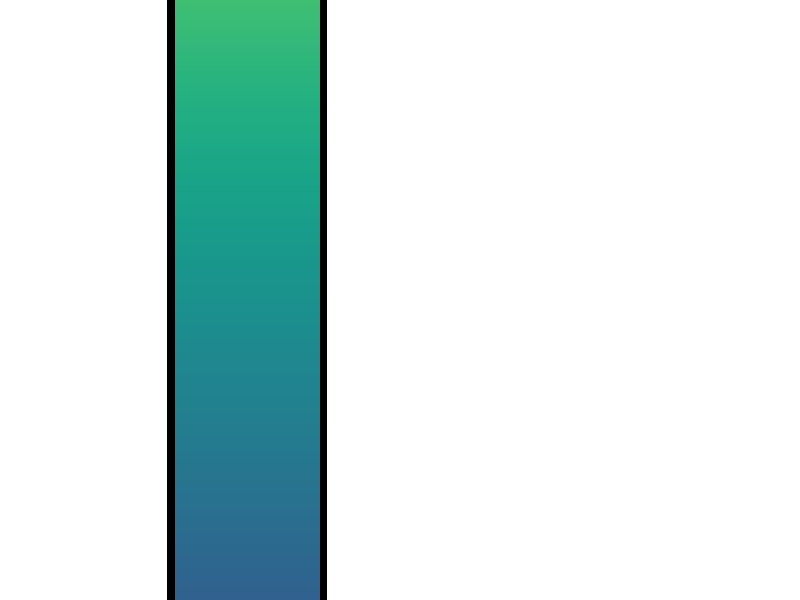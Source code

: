 #version 3.7;
#include "shapes.inc"
background {color rgb<1.000000,1.000000,1.000000>}
camera {
orthographic
right x*image_width/image_height
location <0.000000, 0.500000, -5.000000>
look_at <0.050000, 0.500000, 0.000000>
angle 6.000000
sky <0.000000, 0.000000, 0.000000>
}
light_source { <0.000000, 0.500000, -5.000000> rgb<1.000000, 1.000000, 1.000000> shadowless}

global_settings { assumed_gamma 2.2 }
union {

mesh2 {
  vertex_vectors {
    2002,
    <0.000000000000,0.000000000000,0.000000000000>,
    <-0.100000000000,0.000000000000,0.000000000000>,
    <0.000000000000,0.000000000000,0.001000000000>,
    <-0.100000000000,0.000000000000,0.001000000000>,
    <0.000000000000,0.000000000000,0.002000000000>,
    <-0.100000000000,0.000000000000,0.002000000000>,
    <0.000000000000,0.000000000000,0.003000000000>,
    <-0.100000000000,0.000000000000,0.003000000000>,
    <0.000000000000,0.000000000000,0.004000000000>,
    <-0.100000000000,0.000000000000,0.004000000000>,
    <0.000000000000,0.000000000000,0.005000000000>,
    <-0.100000000000,0.000000000000,0.005000000000>,
    <0.000000000000,0.000000000000,0.006000000000>,
    <-0.100000000000,0.000000000000,0.006000000000>,
    <0.000000000000,0.000000000000,0.007000000000>,
    <-0.100000000000,0.000000000000,0.007000000000>,
    <0.000000000000,0.000000000000,0.008000000000>,
    <-0.100000000000,0.000000000000,0.008000000000>,
    <0.000000000000,0.000000000000,0.009000000000>,
    <-0.100000000000,0.000000000000,0.009000000000>,
    <0.000000000000,0.000000000000,0.010000000000>,
    <-0.100000000000,0.000000000000,0.010000000000>,
    <0.000000000000,0.000000000000,0.011000000000>,
    <-0.100000000000,0.000000000000,0.011000000000>,
    <0.000000000000,0.000000000000,0.012000000000>,
    <-0.100000000000,0.000000000000,0.012000000000>,
    <0.000000000000,0.000000000000,0.013000000000>,
    <-0.100000000000,0.000000000000,0.013000000000>,
    <0.000000000000,0.000000000000,0.014000000000>,
    <-0.100000000000,0.000000000000,0.014000000000>,
    <0.000000000000,0.000000000000,0.015000000000>,
    <-0.100000000000,0.000000000000,0.015000000000>,
    <0.000000000000,0.000000000000,0.016000000000>,
    <-0.100000000000,0.000000000000,0.016000000000>,
    <0.000000000000,0.000000000000,0.017000000000>,
    <-0.100000000000,0.000000000000,0.017000000000>,
    <0.000000000000,0.000000000000,0.018000000000>,
    <-0.100000000000,0.000000000000,0.018000000000>,
    <0.000000000000,0.000000000000,0.019000000000>,
    <-0.100000000000,0.000000000000,0.019000000000>,
    <0.000000000000,0.000000000000,0.020000000000>,
    <-0.100000000000,0.000000000000,0.020000000000>,
    <0.000000000000,0.000000000000,0.021000000000>,
    <-0.100000000000,0.000000000000,0.021000000000>,
    <0.000000000000,0.000000000000,0.022000000000>,
    <-0.100000000000,0.000000000000,0.022000000000>,
    <0.000000000000,0.000000000000,0.023000000000>,
    <-0.100000000000,0.000000000000,0.023000000000>,
    <0.000000000000,0.000000000000,0.024000000000>,
    <-0.100000000000,0.000000000000,0.024000000000>,
    <0.000000000000,0.000000000000,0.025000000000>,
    <-0.100000000000,0.000000000000,0.025000000000>,
    <0.000000000000,0.000000000000,0.026000000000>,
    <-0.100000000000,0.000000000000,0.026000000000>,
    <0.000000000000,0.000000000000,0.027000000000>,
    <-0.100000000000,0.000000000000,0.027000000000>,
    <0.000000000000,0.000000000000,0.028000000000>,
    <-0.100000000000,0.000000000000,0.028000000000>,
    <0.000000000000,0.000000000000,0.029000000000>,
    <-0.100000000000,0.000000000000,0.029000000000>,
    <0.000000000000,0.000000000000,0.030000000000>,
    <-0.100000000000,0.000000000000,0.030000000000>,
    <0.000000000000,0.000000000000,0.031000000000>,
    <-0.100000000000,0.000000000000,0.031000000000>,
    <0.000000000000,0.000000000000,0.032000000000>,
    <-0.100000000000,0.000000000000,0.032000000000>,
    <0.000000000000,0.000000000000,0.033000000000>,
    <-0.100000000000,0.000000000000,0.033000000000>,
    <0.000000000000,0.000000000000,0.034000000000>,
    <-0.100000000000,0.000000000000,0.034000000000>,
    <0.000000000000,0.000000000000,0.035000000000>,
    <-0.100000000000,0.000000000000,0.035000000000>,
    <0.000000000000,0.000000000000,0.036000000000>,
    <-0.100000000000,0.000000000000,0.036000000000>,
    <0.000000000000,0.000000000000,0.037000000000>,
    <-0.100000000000,0.000000000000,0.037000000000>,
    <0.000000000000,0.000000000000,0.038000000000>,
    <-0.100000000000,0.000000000000,0.038000000000>,
    <0.000000000000,0.000000000000,0.039000000000>,
    <-0.100000000000,0.000000000000,0.039000000000>,
    <0.000000000000,0.000000000000,0.040000000000>,
    <-0.100000000000,0.000000000000,0.040000000000>,
    <0.000000000000,0.000000000000,0.041000000000>,
    <-0.100000000000,0.000000000000,0.041000000000>,
    <0.000000000000,0.000000000000,0.042000000000>,
    <-0.100000000000,0.000000000000,0.042000000000>,
    <0.000000000000,0.000000000000,0.043000000000>,
    <-0.100000000000,0.000000000000,0.043000000000>,
    <0.000000000000,0.000000000000,0.044000000000>,
    <-0.100000000000,0.000000000000,0.044000000000>,
    <0.000000000000,0.000000000000,0.045000000000>,
    <-0.100000000000,0.000000000000,0.045000000000>,
    <0.000000000000,0.000000000000,0.046000000000>,
    <-0.100000000000,0.000000000000,0.046000000000>,
    <0.000000000000,0.000000000000,0.047000000000>,
    <-0.100000000000,0.000000000000,0.047000000000>,
    <0.000000000000,0.000000000000,0.048000000000>,
    <-0.100000000000,0.000000000000,0.048000000000>,
    <0.000000000000,0.000000000000,0.049000000000>,
    <-0.100000000000,0.000000000000,0.049000000000>,
    <0.000000000000,0.000000000000,0.050000000000>,
    <-0.100000000000,0.000000000000,0.050000000000>,
    <0.000000000000,0.000000000000,0.051000000000>,
    <-0.100000000000,0.000000000000,0.051000000000>,
    <0.000000000000,0.000000000000,0.052000000000>,
    <-0.100000000000,0.000000000000,0.052000000000>,
    <0.000000000000,0.000000000000,0.053000000000>,
    <-0.100000000000,0.000000000000,0.053000000000>,
    <0.000000000000,0.000000000000,0.054000000000>,
    <-0.100000000000,0.000000000000,0.054000000000>,
    <0.000000000000,0.000000000000,0.055000000000>,
    <-0.100000000000,0.000000000000,0.055000000000>,
    <0.000000000000,0.000000000000,0.056000000000>,
    <-0.100000000000,0.000000000000,0.056000000000>,
    <0.000000000000,0.000000000000,0.057000000000>,
    <-0.100000000000,0.000000000000,0.057000000000>,
    <0.000000000000,0.000000000000,0.058000000000>,
    <-0.100000000000,0.000000000000,0.058000000000>,
    <0.000000000000,0.000000000000,0.059000000000>,
    <-0.100000000000,0.000000000000,0.059000000000>,
    <0.000000000000,0.000000000000,0.060000000000>,
    <-0.100000000000,0.000000000000,0.060000000000>,
    <0.000000000000,0.000000000000,0.061000000000>,
    <-0.100000000000,0.000000000000,0.061000000000>,
    <0.000000000000,0.000000000000,0.062000000000>,
    <-0.100000000000,0.000000000000,0.062000000000>,
    <0.000000000000,0.000000000000,0.063000000000>,
    <-0.100000000000,0.000000000000,0.063000000000>,
    <0.000000000000,0.000000000000,0.064000000000>,
    <-0.100000000000,0.000000000000,0.064000000000>,
    <0.000000000000,0.000000000000,0.065000000000>,
    <-0.100000000000,0.000000000000,0.065000000000>,
    <0.000000000000,0.000000000000,0.066000000000>,
    <-0.100000000000,0.000000000000,0.066000000000>,
    <0.000000000000,0.000000000000,0.067000000000>,
    <-0.100000000000,0.000000000000,0.067000000000>,
    <0.000000000000,0.000000000000,0.068000000000>,
    <-0.100000000000,0.000000000000,0.068000000000>,
    <0.000000000000,0.000000000000,0.069000000000>,
    <-0.100000000000,0.000000000000,0.069000000000>,
    <0.000000000000,0.000000000000,0.070000000000>,
    <-0.100000000000,0.000000000000,0.070000000000>,
    <0.000000000000,0.000000000000,0.071000000000>,
    <-0.100000000000,0.000000000000,0.071000000000>,
    <0.000000000000,0.000000000000,0.072000000000>,
    <-0.100000000000,0.000000000000,0.072000000000>,
    <0.000000000000,0.000000000000,0.073000000000>,
    <-0.100000000000,0.000000000000,0.073000000000>,
    <0.000000000000,0.000000000000,0.074000000000>,
    <-0.100000000000,0.000000000000,0.074000000000>,
    <0.000000000000,0.000000000000,0.075000000000>,
    <-0.100000000000,0.000000000000,0.075000000000>,
    <0.000000000000,0.000000000000,0.076000000000>,
    <-0.100000000000,0.000000000000,0.076000000000>,
    <0.000000000000,0.000000000000,0.077000000000>,
    <-0.100000000000,0.000000000000,0.077000000000>,
    <0.000000000000,0.000000000000,0.078000000000>,
    <-0.100000000000,0.000000000000,0.078000000000>,
    <0.000000000000,0.000000000000,0.079000000000>,
    <-0.100000000000,0.000000000000,0.079000000000>,
    <0.000000000000,0.000000000000,0.080000000000>,
    <-0.100000000000,0.000000000000,0.080000000000>,
    <0.000000000000,0.000000000000,0.081000000000>,
    <-0.100000000000,0.000000000000,0.081000000000>,
    <0.000000000000,0.000000000000,0.082000000000>,
    <-0.100000000000,0.000000000000,0.082000000000>,
    <0.000000000000,0.000000000000,0.083000000000>,
    <-0.100000000000,0.000000000000,0.083000000000>,
    <0.000000000000,0.000000000000,0.084000000000>,
    <-0.100000000000,0.000000000000,0.084000000000>,
    <0.000000000000,0.000000000000,0.085000000000>,
    <-0.100000000000,0.000000000000,0.085000000000>,
    <0.000000000000,0.000000000000,0.086000000000>,
    <-0.100000000000,0.000000000000,0.086000000000>,
    <0.000000000000,0.000000000000,0.087000000000>,
    <-0.100000000000,0.000000000000,0.087000000000>,
    <0.000000000000,0.000000000000,0.088000000000>,
    <-0.100000000000,0.000000000000,0.088000000000>,
    <0.000000000000,0.000000000000,0.089000000000>,
    <-0.100000000000,0.000000000000,0.089000000000>,
    <0.000000000000,0.000000000000,0.090000000000>,
    <-0.100000000000,0.000000000000,0.090000000000>,
    <0.000000000000,0.000000000000,0.091000000000>,
    <-0.100000000000,0.000000000000,0.091000000000>,
    <0.000000000000,0.000000000000,0.092000000000>,
    <-0.100000000000,0.000000000000,0.092000000000>,
    <0.000000000000,0.000000000000,0.093000000000>,
    <-0.100000000000,0.000000000000,0.093000000000>,
    <0.000000000000,0.000000000000,0.094000000000>,
    <-0.100000000000,0.000000000000,0.094000000000>,
    <0.000000000000,0.000000000000,0.095000000000>,
    <-0.100000000000,0.000000000000,0.095000000000>,
    <0.000000000000,0.000000000000,0.096000000000>,
    <-0.100000000000,0.000000000000,0.096000000000>,
    <0.000000000000,0.000000000000,0.097000000000>,
    <-0.100000000000,0.000000000000,0.097000000000>,
    <0.000000000000,0.000000000000,0.098000000000>,
    <-0.100000000000,0.000000000000,0.098000000000>,
    <0.000000000000,0.000000000000,0.099000000000>,
    <-0.100000000000,0.000000000000,0.099000000000>,
    <0.000000000000,0.000000000000,0.100000000000>,
    <-0.100000000000,0.000000000000,0.100000000000>,
    <0.000000000000,0.000000000000,0.101000000000>,
    <-0.100000000000,0.000000000000,0.101000000000>,
    <0.000000000000,0.000000000000,0.102000000000>,
    <-0.100000000000,0.000000000000,0.102000000000>,
    <0.000000000000,0.000000000000,0.103000000000>,
    <-0.100000000000,0.000000000000,0.103000000000>,
    <0.000000000000,0.000000000000,0.104000000000>,
    <-0.100000000000,0.000000000000,0.104000000000>,
    <0.000000000000,0.000000000000,0.105000000000>,
    <-0.100000000000,0.000000000000,0.105000000000>,
    <0.000000000000,0.000000000000,0.106000000000>,
    <-0.100000000000,0.000000000000,0.106000000000>,
    <0.000000000000,0.000000000000,0.107000000000>,
    <-0.100000000000,0.000000000000,0.107000000000>,
    <0.000000000000,0.000000000000,0.108000000000>,
    <-0.100000000000,0.000000000000,0.108000000000>,
    <0.000000000000,0.000000000000,0.109000000000>,
    <-0.100000000000,0.000000000000,0.109000000000>,
    <0.000000000000,0.000000000000,0.110000000000>,
    <-0.100000000000,0.000000000000,0.110000000000>,
    <0.000000000000,0.000000000000,0.111000000000>,
    <-0.100000000000,0.000000000000,0.111000000000>,
    <0.000000000000,0.000000000000,0.112000000000>,
    <-0.100000000000,0.000000000000,0.112000000000>,
    <0.000000000000,0.000000000000,0.113000000000>,
    <-0.100000000000,0.000000000000,0.113000000000>,
    <0.000000000000,0.000000000000,0.114000000000>,
    <-0.100000000000,0.000000000000,0.114000000000>,
    <0.000000000000,0.000000000000,0.115000000000>,
    <-0.100000000000,0.000000000000,0.115000000000>,
    <0.000000000000,0.000000000000,0.116000000000>,
    <-0.100000000000,0.000000000000,0.116000000000>,
    <0.000000000000,0.000000000000,0.117000000000>,
    <-0.100000000000,0.000000000000,0.117000000000>,
    <0.000000000000,0.000000000000,0.118000000000>,
    <-0.100000000000,0.000000000000,0.118000000000>,
    <0.000000000000,0.000000000000,0.119000000000>,
    <-0.100000000000,0.000000000000,0.119000000000>,
    <0.000000000000,0.000000000000,0.120000000000>,
    <-0.100000000000,0.000000000000,0.120000000000>,
    <0.000000000000,0.000000000000,0.121000000000>,
    <-0.100000000000,0.000000000000,0.121000000000>,
    <0.000000000000,0.000000000000,0.122000000000>,
    <-0.100000000000,0.000000000000,0.122000000000>,
    <0.000000000000,0.000000000000,0.123000000000>,
    <-0.100000000000,0.000000000000,0.123000000000>,
    <0.000000000000,0.000000000000,0.124000000000>,
    <-0.100000000000,0.000000000000,0.124000000000>,
    <0.000000000000,0.000000000000,0.125000000000>,
    <-0.100000000000,0.000000000000,0.125000000000>,
    <0.000000000000,0.000000000000,0.126000000000>,
    <-0.100000000000,0.000000000000,0.126000000000>,
    <0.000000000000,0.000000000000,0.127000000000>,
    <-0.100000000000,0.000000000000,0.127000000000>,
    <0.000000000000,0.000000000000,0.128000000000>,
    <-0.100000000000,0.000000000000,0.128000000000>,
    <0.000000000000,0.000000000000,0.129000000000>,
    <-0.100000000000,0.000000000000,0.129000000000>,
    <0.000000000000,0.000000000000,0.130000000000>,
    <-0.100000000000,0.000000000000,0.130000000000>,
    <0.000000000000,0.000000000000,0.131000000000>,
    <-0.100000000000,0.000000000000,0.131000000000>,
    <0.000000000000,0.000000000000,0.132000000000>,
    <-0.100000000000,0.000000000000,0.132000000000>,
    <0.000000000000,0.000000000000,0.133000000000>,
    <-0.100000000000,0.000000000000,0.133000000000>,
    <0.000000000000,0.000000000000,0.134000000000>,
    <-0.100000000000,0.000000000000,0.134000000000>,
    <0.000000000000,0.000000000000,0.135000000000>,
    <-0.100000000000,0.000000000000,0.135000000000>,
    <0.000000000000,0.000000000000,0.136000000000>,
    <-0.100000000000,0.000000000000,0.136000000000>,
    <0.000000000000,0.000000000000,0.137000000000>,
    <-0.100000000000,0.000000000000,0.137000000000>,
    <0.000000000000,0.000000000000,0.138000000000>,
    <-0.100000000000,0.000000000000,0.138000000000>,
    <0.000000000000,0.000000000000,0.139000000000>,
    <-0.100000000000,0.000000000000,0.139000000000>,
    <0.000000000000,0.000000000000,0.140000000000>,
    <-0.100000000000,0.000000000000,0.140000000000>,
    <0.000000000000,0.000000000000,0.141000000000>,
    <-0.100000000000,0.000000000000,0.141000000000>,
    <0.000000000000,0.000000000000,0.142000000000>,
    <-0.100000000000,0.000000000000,0.142000000000>,
    <0.000000000000,0.000000000000,0.143000000000>,
    <-0.100000000000,0.000000000000,0.143000000000>,
    <0.000000000000,0.000000000000,0.144000000000>,
    <-0.100000000000,0.000000000000,0.144000000000>,
    <0.000000000000,0.000000000000,0.145000000000>,
    <-0.100000000000,0.000000000000,0.145000000000>,
    <0.000000000000,0.000000000000,0.146000000000>,
    <-0.100000000000,0.000000000000,0.146000000000>,
    <0.000000000000,0.000000000000,0.147000000000>,
    <-0.100000000000,0.000000000000,0.147000000000>,
    <0.000000000000,0.000000000000,0.148000000000>,
    <-0.100000000000,0.000000000000,0.148000000000>,
    <0.000000000000,0.000000000000,0.149000000000>,
    <-0.100000000000,0.000000000000,0.149000000000>,
    <0.000000000000,0.000000000000,0.150000000000>,
    <-0.100000000000,0.000000000000,0.150000000000>,
    <0.000000000000,0.000000000000,0.151000000000>,
    <-0.100000000000,0.000000000000,0.151000000000>,
    <0.000000000000,0.000000000000,0.152000000000>,
    <-0.100000000000,0.000000000000,0.152000000000>,
    <0.000000000000,0.000000000000,0.153000000000>,
    <-0.100000000000,0.000000000000,0.153000000000>,
    <0.000000000000,0.000000000000,0.154000000000>,
    <-0.100000000000,0.000000000000,0.154000000000>,
    <0.000000000000,0.000000000000,0.155000000000>,
    <-0.100000000000,0.000000000000,0.155000000000>,
    <0.000000000000,0.000000000000,0.156000000000>,
    <-0.100000000000,0.000000000000,0.156000000000>,
    <0.000000000000,0.000000000000,0.157000000000>,
    <-0.100000000000,0.000000000000,0.157000000000>,
    <0.000000000000,0.000000000000,0.158000000000>,
    <-0.100000000000,0.000000000000,0.158000000000>,
    <0.000000000000,0.000000000000,0.159000000000>,
    <-0.100000000000,0.000000000000,0.159000000000>,
    <0.000000000000,0.000000000000,0.160000000000>,
    <-0.100000000000,0.000000000000,0.160000000000>,
    <0.000000000000,0.000000000000,0.161000000000>,
    <-0.100000000000,0.000000000000,0.161000000000>,
    <0.000000000000,0.000000000000,0.162000000000>,
    <-0.100000000000,0.000000000000,0.162000000000>,
    <0.000000000000,0.000000000000,0.163000000000>,
    <-0.100000000000,0.000000000000,0.163000000000>,
    <0.000000000000,0.000000000000,0.164000000000>,
    <-0.100000000000,0.000000000000,0.164000000000>,
    <0.000000000000,0.000000000000,0.165000000000>,
    <-0.100000000000,0.000000000000,0.165000000000>,
    <0.000000000000,0.000000000000,0.166000000000>,
    <-0.100000000000,0.000000000000,0.166000000000>,
    <0.000000000000,0.000000000000,0.167000000000>,
    <-0.100000000000,0.000000000000,0.167000000000>,
    <0.000000000000,0.000000000000,0.168000000000>,
    <-0.100000000000,0.000000000000,0.168000000000>,
    <0.000000000000,0.000000000000,0.169000000000>,
    <-0.100000000000,0.000000000000,0.169000000000>,
    <0.000000000000,0.000000000000,0.170000000000>,
    <-0.100000000000,0.000000000000,0.170000000000>,
    <0.000000000000,0.000000000000,0.171000000000>,
    <-0.100000000000,0.000000000000,0.171000000000>,
    <0.000000000000,0.000000000000,0.172000000000>,
    <-0.100000000000,0.000000000000,0.172000000000>,
    <0.000000000000,0.000000000000,0.173000000000>,
    <-0.100000000000,0.000000000000,0.173000000000>,
    <0.000000000000,0.000000000000,0.174000000000>,
    <-0.100000000000,0.000000000000,0.174000000000>,
    <0.000000000000,0.000000000000,0.175000000000>,
    <-0.100000000000,0.000000000000,0.175000000000>,
    <0.000000000000,0.000000000000,0.176000000000>,
    <-0.100000000000,0.000000000000,0.176000000000>,
    <0.000000000000,0.000000000000,0.177000000000>,
    <-0.100000000000,0.000000000000,0.177000000000>,
    <0.000000000000,0.000000000000,0.178000000000>,
    <-0.100000000000,0.000000000000,0.178000000000>,
    <0.000000000000,0.000000000000,0.179000000000>,
    <-0.100000000000,0.000000000000,0.179000000000>,
    <0.000000000000,0.000000000000,0.180000000000>,
    <-0.100000000000,0.000000000000,0.180000000000>,
    <0.000000000000,0.000000000000,0.181000000000>,
    <-0.100000000000,0.000000000000,0.181000000000>,
    <0.000000000000,0.000000000000,0.182000000000>,
    <-0.100000000000,0.000000000000,0.182000000000>,
    <0.000000000000,0.000000000000,0.183000000000>,
    <-0.100000000000,0.000000000000,0.183000000000>,
    <0.000000000000,0.000000000000,0.184000000000>,
    <-0.100000000000,0.000000000000,0.184000000000>,
    <0.000000000000,0.000000000000,0.185000000000>,
    <-0.100000000000,0.000000000000,0.185000000000>,
    <0.000000000000,0.000000000000,0.186000000000>,
    <-0.100000000000,0.000000000000,0.186000000000>,
    <0.000000000000,0.000000000000,0.187000000000>,
    <-0.100000000000,0.000000000000,0.187000000000>,
    <0.000000000000,0.000000000000,0.188000000000>,
    <-0.100000000000,0.000000000000,0.188000000000>,
    <0.000000000000,0.000000000000,0.189000000000>,
    <-0.100000000000,0.000000000000,0.189000000000>,
    <0.000000000000,0.000000000000,0.190000000000>,
    <-0.100000000000,0.000000000000,0.190000000000>,
    <0.000000000000,0.000000000000,0.191000000000>,
    <-0.100000000000,0.000000000000,0.191000000000>,
    <0.000000000000,0.000000000000,0.192000000000>,
    <-0.100000000000,0.000000000000,0.192000000000>,
    <0.000000000000,0.000000000000,0.193000000000>,
    <-0.100000000000,0.000000000000,0.193000000000>,
    <0.000000000000,0.000000000000,0.194000000000>,
    <-0.100000000000,0.000000000000,0.194000000000>,
    <0.000000000000,0.000000000000,0.195000000000>,
    <-0.100000000000,0.000000000000,0.195000000000>,
    <0.000000000000,0.000000000000,0.196000000000>,
    <-0.100000000000,0.000000000000,0.196000000000>,
    <0.000000000000,0.000000000000,0.197000000000>,
    <-0.100000000000,0.000000000000,0.197000000000>,
    <0.000000000000,0.000000000000,0.198000000000>,
    <-0.100000000000,0.000000000000,0.198000000000>,
    <0.000000000000,0.000000000000,0.199000000000>,
    <-0.100000000000,0.000000000000,0.199000000000>,
    <0.000000000000,0.000000000000,0.200000000000>,
    <-0.100000000000,0.000000000000,0.200000000000>,
    <0.000000000000,0.000000000000,0.201000000000>,
    <-0.100000000000,0.000000000000,0.201000000000>,
    <0.000000000000,0.000000000000,0.202000000000>,
    <-0.100000000000,0.000000000000,0.202000000000>,
    <0.000000000000,0.000000000000,0.203000000000>,
    <-0.100000000000,0.000000000000,0.203000000000>,
    <0.000000000000,0.000000000000,0.204000000000>,
    <-0.100000000000,0.000000000000,0.204000000000>,
    <0.000000000000,0.000000000000,0.205000000000>,
    <-0.100000000000,0.000000000000,0.205000000000>,
    <0.000000000000,0.000000000000,0.206000000000>,
    <-0.100000000000,0.000000000000,0.206000000000>,
    <0.000000000000,0.000000000000,0.207000000000>,
    <-0.100000000000,0.000000000000,0.207000000000>,
    <0.000000000000,0.000000000000,0.208000000000>,
    <-0.100000000000,0.000000000000,0.208000000000>,
    <0.000000000000,0.000000000000,0.209000000000>,
    <-0.100000000000,0.000000000000,0.209000000000>,
    <0.000000000000,0.000000000000,0.210000000000>,
    <-0.100000000000,0.000000000000,0.210000000000>,
    <0.000000000000,0.000000000000,0.211000000000>,
    <-0.100000000000,0.000000000000,0.211000000000>,
    <0.000000000000,0.000000000000,0.212000000000>,
    <-0.100000000000,0.000000000000,0.212000000000>,
    <0.000000000000,0.000000000000,0.213000000000>,
    <-0.100000000000,0.000000000000,0.213000000000>,
    <0.000000000000,0.000000000000,0.214000000000>,
    <-0.100000000000,0.000000000000,0.214000000000>,
    <0.000000000000,0.000000000000,0.215000000000>,
    <-0.100000000000,0.000000000000,0.215000000000>,
    <0.000000000000,0.000000000000,0.216000000000>,
    <-0.100000000000,0.000000000000,0.216000000000>,
    <0.000000000000,0.000000000000,0.217000000000>,
    <-0.100000000000,0.000000000000,0.217000000000>,
    <0.000000000000,0.000000000000,0.218000000000>,
    <-0.100000000000,0.000000000000,0.218000000000>,
    <0.000000000000,0.000000000000,0.219000000000>,
    <-0.100000000000,0.000000000000,0.219000000000>,
    <0.000000000000,0.000000000000,0.220000000000>,
    <-0.100000000000,0.000000000000,0.220000000000>,
    <0.000000000000,0.000000000000,0.221000000000>,
    <-0.100000000000,0.000000000000,0.221000000000>,
    <0.000000000000,0.000000000000,0.222000000000>,
    <-0.100000000000,0.000000000000,0.222000000000>,
    <0.000000000000,0.000000000000,0.223000000000>,
    <-0.100000000000,0.000000000000,0.223000000000>,
    <0.000000000000,0.000000000000,0.224000000000>,
    <-0.100000000000,0.000000000000,0.224000000000>,
    <0.000000000000,0.000000000000,0.225000000000>,
    <-0.100000000000,0.000000000000,0.225000000000>,
    <0.000000000000,0.000000000000,0.226000000000>,
    <-0.100000000000,0.000000000000,0.226000000000>,
    <0.000000000000,0.000000000000,0.227000000000>,
    <-0.100000000000,0.000000000000,0.227000000000>,
    <0.000000000000,0.000000000000,0.228000000000>,
    <-0.100000000000,0.000000000000,0.228000000000>,
    <0.000000000000,0.000000000000,0.229000000000>,
    <-0.100000000000,0.000000000000,0.229000000000>,
    <0.000000000000,0.000000000000,0.230000000000>,
    <-0.100000000000,0.000000000000,0.230000000000>,
    <0.000000000000,0.000000000000,0.231000000000>,
    <-0.100000000000,0.000000000000,0.231000000000>,
    <0.000000000000,0.000000000000,0.232000000000>,
    <-0.100000000000,0.000000000000,0.232000000000>,
    <0.000000000000,0.000000000000,0.233000000000>,
    <-0.100000000000,0.000000000000,0.233000000000>,
    <0.000000000000,0.000000000000,0.234000000000>,
    <-0.100000000000,0.000000000000,0.234000000000>,
    <0.000000000000,0.000000000000,0.235000000000>,
    <-0.100000000000,0.000000000000,0.235000000000>,
    <0.000000000000,0.000000000000,0.236000000000>,
    <-0.100000000000,0.000000000000,0.236000000000>,
    <0.000000000000,0.000000000000,0.237000000000>,
    <-0.100000000000,0.000000000000,0.237000000000>,
    <0.000000000000,0.000000000000,0.238000000000>,
    <-0.100000000000,0.000000000000,0.238000000000>,
    <0.000000000000,0.000000000000,0.239000000000>,
    <-0.100000000000,0.000000000000,0.239000000000>,
    <0.000000000000,0.000000000000,0.240000000000>,
    <-0.100000000000,0.000000000000,0.240000000000>,
    <0.000000000000,0.000000000000,0.241000000000>,
    <-0.100000000000,0.000000000000,0.241000000000>,
    <0.000000000000,0.000000000000,0.242000000000>,
    <-0.100000000000,0.000000000000,0.242000000000>,
    <0.000000000000,0.000000000000,0.243000000000>,
    <-0.100000000000,0.000000000000,0.243000000000>,
    <0.000000000000,0.000000000000,0.244000000000>,
    <-0.100000000000,0.000000000000,0.244000000000>,
    <0.000000000000,0.000000000000,0.245000000000>,
    <-0.100000000000,0.000000000000,0.245000000000>,
    <0.000000000000,0.000000000000,0.246000000000>,
    <-0.100000000000,0.000000000000,0.246000000000>,
    <0.000000000000,0.000000000000,0.247000000000>,
    <-0.100000000000,0.000000000000,0.247000000000>,
    <0.000000000000,0.000000000000,0.248000000000>,
    <-0.100000000000,0.000000000000,0.248000000000>,
    <0.000000000000,0.000000000000,0.249000000000>,
    <-0.100000000000,0.000000000000,0.249000000000>,
    <0.000000000000,0.000000000000,0.250000000000>,
    <-0.100000000000,0.000000000000,0.250000000000>,
    <0.000000000000,0.000000000000,0.251000000000>,
    <-0.100000000000,0.000000000000,0.251000000000>,
    <0.000000000000,0.000000000000,0.252000000000>,
    <-0.100000000000,0.000000000000,0.252000000000>,
    <0.000000000000,0.000000000000,0.253000000000>,
    <-0.100000000000,0.000000000000,0.253000000000>,
    <0.000000000000,0.000000000000,0.254000000000>,
    <-0.100000000000,0.000000000000,0.254000000000>,
    <0.000000000000,0.000000000000,0.255000000000>,
    <-0.100000000000,0.000000000000,0.255000000000>,
    <0.000000000000,0.000000000000,0.256000000000>,
    <-0.100000000000,0.000000000000,0.256000000000>,
    <0.000000000000,0.000000000000,0.257000000000>,
    <-0.100000000000,0.000000000000,0.257000000000>,
    <0.000000000000,0.000000000000,0.258000000000>,
    <-0.100000000000,0.000000000000,0.258000000000>,
    <0.000000000000,0.000000000000,0.259000000000>,
    <-0.100000000000,0.000000000000,0.259000000000>,
    <0.000000000000,0.000000000000,0.260000000000>,
    <-0.100000000000,0.000000000000,0.260000000000>,
    <0.000000000000,0.000000000000,0.261000000000>,
    <-0.100000000000,0.000000000000,0.261000000000>,
    <0.000000000000,0.000000000000,0.262000000000>,
    <-0.100000000000,0.000000000000,0.262000000000>,
    <0.000000000000,0.000000000000,0.263000000000>,
    <-0.100000000000,0.000000000000,0.263000000000>,
    <0.000000000000,0.000000000000,0.264000000000>,
    <-0.100000000000,0.000000000000,0.264000000000>,
    <0.000000000000,0.000000000000,0.265000000000>,
    <-0.100000000000,0.000000000000,0.265000000000>,
    <0.000000000000,0.000000000000,0.266000000000>,
    <-0.100000000000,0.000000000000,0.266000000000>,
    <0.000000000000,0.000000000000,0.267000000000>,
    <-0.100000000000,0.000000000000,0.267000000000>,
    <0.000000000000,0.000000000000,0.268000000000>,
    <-0.100000000000,0.000000000000,0.268000000000>,
    <0.000000000000,0.000000000000,0.269000000000>,
    <-0.100000000000,0.000000000000,0.269000000000>,
    <0.000000000000,0.000000000000,0.270000000000>,
    <-0.100000000000,0.000000000000,0.270000000000>,
    <0.000000000000,0.000000000000,0.271000000000>,
    <-0.100000000000,0.000000000000,0.271000000000>,
    <0.000000000000,0.000000000000,0.272000000000>,
    <-0.100000000000,0.000000000000,0.272000000000>,
    <0.000000000000,0.000000000000,0.273000000000>,
    <-0.100000000000,0.000000000000,0.273000000000>,
    <0.000000000000,0.000000000000,0.274000000000>,
    <-0.100000000000,0.000000000000,0.274000000000>,
    <0.000000000000,0.000000000000,0.275000000000>,
    <-0.100000000000,0.000000000000,0.275000000000>,
    <0.000000000000,0.000000000000,0.276000000000>,
    <-0.100000000000,0.000000000000,0.276000000000>,
    <0.000000000000,0.000000000000,0.277000000000>,
    <-0.100000000000,0.000000000000,0.277000000000>,
    <0.000000000000,0.000000000000,0.278000000000>,
    <-0.100000000000,0.000000000000,0.278000000000>,
    <0.000000000000,0.000000000000,0.279000000000>,
    <-0.100000000000,0.000000000000,0.279000000000>,
    <0.000000000000,0.000000000000,0.280000000000>,
    <-0.100000000000,0.000000000000,0.280000000000>,
    <0.000000000000,0.000000000000,0.281000000000>,
    <-0.100000000000,0.000000000000,0.281000000000>,
    <0.000000000000,0.000000000000,0.282000000000>,
    <-0.100000000000,0.000000000000,0.282000000000>,
    <0.000000000000,0.000000000000,0.283000000000>,
    <-0.100000000000,0.000000000000,0.283000000000>,
    <0.000000000000,0.000000000000,0.284000000000>,
    <-0.100000000000,0.000000000000,0.284000000000>,
    <0.000000000000,0.000000000000,0.285000000000>,
    <-0.100000000000,0.000000000000,0.285000000000>,
    <0.000000000000,0.000000000000,0.286000000000>,
    <-0.100000000000,0.000000000000,0.286000000000>,
    <0.000000000000,0.000000000000,0.287000000000>,
    <-0.100000000000,0.000000000000,0.287000000000>,
    <0.000000000000,0.000000000000,0.288000000000>,
    <-0.100000000000,0.000000000000,0.288000000000>,
    <0.000000000000,0.000000000000,0.289000000000>,
    <-0.100000000000,0.000000000000,0.289000000000>,
    <0.000000000000,0.000000000000,0.290000000000>,
    <-0.100000000000,0.000000000000,0.290000000000>,
    <0.000000000000,0.000000000000,0.291000000000>,
    <-0.100000000000,0.000000000000,0.291000000000>,
    <0.000000000000,0.000000000000,0.292000000000>,
    <-0.100000000000,0.000000000000,0.292000000000>,
    <0.000000000000,0.000000000000,0.293000000000>,
    <-0.100000000000,0.000000000000,0.293000000000>,
    <0.000000000000,0.000000000000,0.294000000000>,
    <-0.100000000000,0.000000000000,0.294000000000>,
    <0.000000000000,0.000000000000,0.295000000000>,
    <-0.100000000000,0.000000000000,0.295000000000>,
    <0.000000000000,0.000000000000,0.296000000000>,
    <-0.100000000000,0.000000000000,0.296000000000>,
    <0.000000000000,0.000000000000,0.297000000000>,
    <-0.100000000000,0.000000000000,0.297000000000>,
    <0.000000000000,0.000000000000,0.298000000000>,
    <-0.100000000000,0.000000000000,0.298000000000>,
    <0.000000000000,0.000000000000,0.299000000000>,
    <-0.100000000000,0.000000000000,0.299000000000>,
    <0.000000000000,0.000000000000,0.300000000000>,
    <-0.100000000000,0.000000000000,0.300000000000>,
    <0.000000000000,0.000000000000,0.301000000000>,
    <-0.100000000000,0.000000000000,0.301000000000>,
    <0.000000000000,0.000000000000,0.302000000000>,
    <-0.100000000000,0.000000000000,0.302000000000>,
    <0.000000000000,0.000000000000,0.303000000000>,
    <-0.100000000000,0.000000000000,0.303000000000>,
    <0.000000000000,0.000000000000,0.304000000000>,
    <-0.100000000000,0.000000000000,0.304000000000>,
    <0.000000000000,0.000000000000,0.305000000000>,
    <-0.100000000000,0.000000000000,0.305000000000>,
    <0.000000000000,0.000000000000,0.306000000000>,
    <-0.100000000000,0.000000000000,0.306000000000>,
    <0.000000000000,0.000000000000,0.307000000000>,
    <-0.100000000000,0.000000000000,0.307000000000>,
    <0.000000000000,0.000000000000,0.308000000000>,
    <-0.100000000000,0.000000000000,0.308000000000>,
    <0.000000000000,0.000000000000,0.309000000000>,
    <-0.100000000000,0.000000000000,0.309000000000>,
    <0.000000000000,0.000000000000,0.310000000000>,
    <-0.100000000000,0.000000000000,0.310000000000>,
    <0.000000000000,0.000000000000,0.311000000000>,
    <-0.100000000000,0.000000000000,0.311000000000>,
    <0.000000000000,0.000000000000,0.312000000000>,
    <-0.100000000000,0.000000000000,0.312000000000>,
    <0.000000000000,0.000000000000,0.313000000000>,
    <-0.100000000000,0.000000000000,0.313000000000>,
    <0.000000000000,0.000000000000,0.314000000000>,
    <-0.100000000000,0.000000000000,0.314000000000>,
    <0.000000000000,0.000000000000,0.315000000000>,
    <-0.100000000000,0.000000000000,0.315000000000>,
    <0.000000000000,0.000000000000,0.316000000000>,
    <-0.100000000000,0.000000000000,0.316000000000>,
    <0.000000000000,0.000000000000,0.317000000000>,
    <-0.100000000000,0.000000000000,0.317000000000>,
    <0.000000000000,0.000000000000,0.318000000000>,
    <-0.100000000000,0.000000000000,0.318000000000>,
    <0.000000000000,0.000000000000,0.319000000000>,
    <-0.100000000000,0.000000000000,0.319000000000>,
    <0.000000000000,0.000000000000,0.320000000000>,
    <-0.100000000000,0.000000000000,0.320000000000>,
    <0.000000000000,0.000000000000,0.321000000000>,
    <-0.100000000000,0.000000000000,0.321000000000>,
    <0.000000000000,0.000000000000,0.322000000000>,
    <-0.100000000000,0.000000000000,0.322000000000>,
    <0.000000000000,0.000000000000,0.323000000000>,
    <-0.100000000000,0.000000000000,0.323000000000>,
    <0.000000000000,0.000000000000,0.324000000000>,
    <-0.100000000000,0.000000000000,0.324000000000>,
    <0.000000000000,0.000000000000,0.325000000000>,
    <-0.100000000000,0.000000000000,0.325000000000>,
    <0.000000000000,0.000000000000,0.326000000000>,
    <-0.100000000000,0.000000000000,0.326000000000>,
    <0.000000000000,0.000000000000,0.327000000000>,
    <-0.100000000000,0.000000000000,0.327000000000>,
    <0.000000000000,0.000000000000,0.328000000000>,
    <-0.100000000000,0.000000000000,0.328000000000>,
    <0.000000000000,0.000000000000,0.329000000000>,
    <-0.100000000000,0.000000000000,0.329000000000>,
    <0.000000000000,0.000000000000,0.330000000000>,
    <-0.100000000000,0.000000000000,0.330000000000>,
    <0.000000000000,0.000000000000,0.331000000000>,
    <-0.100000000000,0.000000000000,0.331000000000>,
    <0.000000000000,0.000000000000,0.332000000000>,
    <-0.100000000000,0.000000000000,0.332000000000>,
    <0.000000000000,0.000000000000,0.333000000000>,
    <-0.100000000000,0.000000000000,0.333000000000>,
    <0.000000000000,0.000000000000,0.334000000000>,
    <-0.100000000000,0.000000000000,0.334000000000>,
    <0.000000000000,0.000000000000,0.335000000000>,
    <-0.100000000000,0.000000000000,0.335000000000>,
    <0.000000000000,0.000000000000,0.336000000000>,
    <-0.100000000000,0.000000000000,0.336000000000>,
    <0.000000000000,0.000000000000,0.337000000000>,
    <-0.100000000000,0.000000000000,0.337000000000>,
    <0.000000000000,0.000000000000,0.338000000000>,
    <-0.100000000000,0.000000000000,0.338000000000>,
    <0.000000000000,0.000000000000,0.339000000000>,
    <-0.100000000000,0.000000000000,0.339000000000>,
    <0.000000000000,0.000000000000,0.340000000000>,
    <-0.100000000000,0.000000000000,0.340000000000>,
    <0.000000000000,0.000000000000,0.341000000000>,
    <-0.100000000000,0.000000000000,0.341000000000>,
    <0.000000000000,0.000000000000,0.342000000000>,
    <-0.100000000000,0.000000000000,0.342000000000>,
    <0.000000000000,0.000000000000,0.343000000000>,
    <-0.100000000000,0.000000000000,0.343000000000>,
    <0.000000000000,0.000000000000,0.344000000000>,
    <-0.100000000000,0.000000000000,0.344000000000>,
    <0.000000000000,0.000000000000,0.345000000000>,
    <-0.100000000000,0.000000000000,0.345000000000>,
    <0.000000000000,0.000000000000,0.346000000000>,
    <-0.100000000000,0.000000000000,0.346000000000>,
    <0.000000000000,0.000000000000,0.347000000000>,
    <-0.100000000000,0.000000000000,0.347000000000>,
    <0.000000000000,0.000000000000,0.348000000000>,
    <-0.100000000000,0.000000000000,0.348000000000>,
    <0.000000000000,0.000000000000,0.349000000000>,
    <-0.100000000000,0.000000000000,0.349000000000>,
    <0.000000000000,0.000000000000,0.350000000000>,
    <-0.100000000000,0.000000000000,0.350000000000>,
    <0.000000000000,0.000000000000,0.351000000000>,
    <-0.100000000000,0.000000000000,0.351000000000>,
    <0.000000000000,0.000000000000,0.352000000000>,
    <-0.100000000000,0.000000000000,0.352000000000>,
    <0.000000000000,0.000000000000,0.353000000000>,
    <-0.100000000000,0.000000000000,0.353000000000>,
    <0.000000000000,0.000000000000,0.354000000000>,
    <-0.100000000000,0.000000000000,0.354000000000>,
    <0.000000000000,0.000000000000,0.355000000000>,
    <-0.100000000000,0.000000000000,0.355000000000>,
    <0.000000000000,0.000000000000,0.356000000000>,
    <-0.100000000000,0.000000000000,0.356000000000>,
    <0.000000000000,0.000000000000,0.357000000000>,
    <-0.100000000000,0.000000000000,0.357000000000>,
    <0.000000000000,0.000000000000,0.358000000000>,
    <-0.100000000000,0.000000000000,0.358000000000>,
    <0.000000000000,0.000000000000,0.359000000000>,
    <-0.100000000000,0.000000000000,0.359000000000>,
    <0.000000000000,0.000000000000,0.360000000000>,
    <-0.100000000000,0.000000000000,0.360000000000>,
    <0.000000000000,0.000000000000,0.361000000000>,
    <-0.100000000000,0.000000000000,0.361000000000>,
    <0.000000000000,0.000000000000,0.362000000000>,
    <-0.100000000000,0.000000000000,0.362000000000>,
    <0.000000000000,0.000000000000,0.363000000000>,
    <-0.100000000000,0.000000000000,0.363000000000>,
    <0.000000000000,0.000000000000,0.364000000000>,
    <-0.100000000000,0.000000000000,0.364000000000>,
    <0.000000000000,0.000000000000,0.365000000000>,
    <-0.100000000000,0.000000000000,0.365000000000>,
    <0.000000000000,0.000000000000,0.366000000000>,
    <-0.100000000000,0.000000000000,0.366000000000>,
    <0.000000000000,0.000000000000,0.367000000000>,
    <-0.100000000000,0.000000000000,0.367000000000>,
    <0.000000000000,0.000000000000,0.368000000000>,
    <-0.100000000000,0.000000000000,0.368000000000>,
    <0.000000000000,0.000000000000,0.369000000000>,
    <-0.100000000000,0.000000000000,0.369000000000>,
    <0.000000000000,0.000000000000,0.370000000000>,
    <-0.100000000000,0.000000000000,0.370000000000>,
    <0.000000000000,0.000000000000,0.371000000000>,
    <-0.100000000000,0.000000000000,0.371000000000>,
    <0.000000000000,0.000000000000,0.372000000000>,
    <-0.100000000000,0.000000000000,0.372000000000>,
    <0.000000000000,0.000000000000,0.373000000000>,
    <-0.100000000000,0.000000000000,0.373000000000>,
    <0.000000000000,0.000000000000,0.374000000000>,
    <-0.100000000000,0.000000000000,0.374000000000>,
    <0.000000000000,0.000000000000,0.375000000000>,
    <-0.100000000000,0.000000000000,0.375000000000>,
    <0.000000000000,0.000000000000,0.376000000000>,
    <-0.100000000000,0.000000000000,0.376000000000>,
    <0.000000000000,0.000000000000,0.377000000000>,
    <-0.100000000000,0.000000000000,0.377000000000>,
    <0.000000000000,0.000000000000,0.378000000000>,
    <-0.100000000000,0.000000000000,0.378000000000>,
    <0.000000000000,0.000000000000,0.379000000000>,
    <-0.100000000000,0.000000000000,0.379000000000>,
    <0.000000000000,0.000000000000,0.380000000000>,
    <-0.100000000000,0.000000000000,0.380000000000>,
    <0.000000000000,0.000000000000,0.381000000000>,
    <-0.100000000000,0.000000000000,0.381000000000>,
    <0.000000000000,0.000000000000,0.382000000000>,
    <-0.100000000000,0.000000000000,0.382000000000>,
    <0.000000000000,0.000000000000,0.383000000000>,
    <-0.100000000000,0.000000000000,0.383000000000>,
    <0.000000000000,0.000000000000,0.384000000000>,
    <-0.100000000000,0.000000000000,0.384000000000>,
    <0.000000000000,0.000000000000,0.385000000000>,
    <-0.100000000000,0.000000000000,0.385000000000>,
    <0.000000000000,0.000000000000,0.386000000000>,
    <-0.100000000000,0.000000000000,0.386000000000>,
    <0.000000000000,0.000000000000,0.387000000000>,
    <-0.100000000000,0.000000000000,0.387000000000>,
    <0.000000000000,0.000000000000,0.388000000000>,
    <-0.100000000000,0.000000000000,0.388000000000>,
    <0.000000000000,0.000000000000,0.389000000000>,
    <-0.100000000000,0.000000000000,0.389000000000>,
    <0.000000000000,0.000000000000,0.390000000000>,
    <-0.100000000000,0.000000000000,0.390000000000>,
    <0.000000000000,0.000000000000,0.391000000000>,
    <-0.100000000000,0.000000000000,0.391000000000>,
    <0.000000000000,0.000000000000,0.392000000000>,
    <-0.100000000000,0.000000000000,0.392000000000>,
    <0.000000000000,0.000000000000,0.393000000000>,
    <-0.100000000000,0.000000000000,0.393000000000>,
    <0.000000000000,0.000000000000,0.394000000000>,
    <-0.100000000000,0.000000000000,0.394000000000>,
    <0.000000000000,0.000000000000,0.395000000000>,
    <-0.100000000000,0.000000000000,0.395000000000>,
    <0.000000000000,0.000000000000,0.396000000000>,
    <-0.100000000000,0.000000000000,0.396000000000>,
    <0.000000000000,0.000000000000,0.397000000000>,
    <-0.100000000000,0.000000000000,0.397000000000>,
    <0.000000000000,0.000000000000,0.398000000000>,
    <-0.100000000000,0.000000000000,0.398000000000>,
    <0.000000000000,0.000000000000,0.399000000000>,
    <-0.100000000000,0.000000000000,0.399000000000>,
    <0.000000000000,0.000000000000,0.400000000000>,
    <-0.100000000000,0.000000000000,0.400000000000>,
    <0.000000000000,0.000000000000,0.401000000000>,
    <-0.100000000000,0.000000000000,0.401000000000>,
    <0.000000000000,0.000000000000,0.402000000000>,
    <-0.100000000000,0.000000000000,0.402000000000>,
    <0.000000000000,0.000000000000,0.403000000000>,
    <-0.100000000000,0.000000000000,0.403000000000>,
    <0.000000000000,0.000000000000,0.404000000000>,
    <-0.100000000000,0.000000000000,0.404000000000>,
    <0.000000000000,0.000000000000,0.405000000000>,
    <-0.100000000000,0.000000000000,0.405000000000>,
    <0.000000000000,0.000000000000,0.406000000000>,
    <-0.100000000000,0.000000000000,0.406000000000>,
    <0.000000000000,0.000000000000,0.407000000000>,
    <-0.100000000000,0.000000000000,0.407000000000>,
    <0.000000000000,0.000000000000,0.408000000000>,
    <-0.100000000000,0.000000000000,0.408000000000>,
    <0.000000000000,0.000000000000,0.409000000000>,
    <-0.100000000000,0.000000000000,0.409000000000>,
    <0.000000000000,0.000000000000,0.410000000000>,
    <-0.100000000000,0.000000000000,0.410000000000>,
    <0.000000000000,0.000000000000,0.411000000000>,
    <-0.100000000000,0.000000000000,0.411000000000>,
    <0.000000000000,0.000000000000,0.412000000000>,
    <-0.100000000000,0.000000000000,0.412000000000>,
    <0.000000000000,0.000000000000,0.413000000000>,
    <-0.100000000000,0.000000000000,0.413000000000>,
    <0.000000000000,0.000000000000,0.414000000000>,
    <-0.100000000000,0.000000000000,0.414000000000>,
    <0.000000000000,0.000000000000,0.415000000000>,
    <-0.100000000000,0.000000000000,0.415000000000>,
    <0.000000000000,0.000000000000,0.416000000000>,
    <-0.100000000000,0.000000000000,0.416000000000>,
    <0.000000000000,0.000000000000,0.417000000000>,
    <-0.100000000000,0.000000000000,0.417000000000>,
    <0.000000000000,0.000000000000,0.418000000000>,
    <-0.100000000000,0.000000000000,0.418000000000>,
    <0.000000000000,0.000000000000,0.419000000000>,
    <-0.100000000000,0.000000000000,0.419000000000>,
    <0.000000000000,0.000000000000,0.420000000000>,
    <-0.100000000000,0.000000000000,0.420000000000>,
    <0.000000000000,0.000000000000,0.421000000000>,
    <-0.100000000000,0.000000000000,0.421000000000>,
    <0.000000000000,0.000000000000,0.422000000000>,
    <-0.100000000000,0.000000000000,0.422000000000>,
    <0.000000000000,0.000000000000,0.423000000000>,
    <-0.100000000000,0.000000000000,0.423000000000>,
    <0.000000000000,0.000000000000,0.424000000000>,
    <-0.100000000000,0.000000000000,0.424000000000>,
    <0.000000000000,0.000000000000,0.425000000000>,
    <-0.100000000000,0.000000000000,0.425000000000>,
    <0.000000000000,0.000000000000,0.426000000000>,
    <-0.100000000000,0.000000000000,0.426000000000>,
    <0.000000000000,0.000000000000,0.427000000000>,
    <-0.100000000000,0.000000000000,0.427000000000>,
    <0.000000000000,0.000000000000,0.428000000000>,
    <-0.100000000000,0.000000000000,0.428000000000>,
    <0.000000000000,0.000000000000,0.429000000000>,
    <-0.100000000000,0.000000000000,0.429000000000>,
    <0.000000000000,0.000000000000,0.430000000000>,
    <-0.100000000000,0.000000000000,0.430000000000>,
    <0.000000000000,0.000000000000,0.431000000000>,
    <-0.100000000000,0.000000000000,0.431000000000>,
    <0.000000000000,0.000000000000,0.432000000000>,
    <-0.100000000000,0.000000000000,0.432000000000>,
    <0.000000000000,0.000000000000,0.433000000000>,
    <-0.100000000000,0.000000000000,0.433000000000>,
    <0.000000000000,0.000000000000,0.434000000000>,
    <-0.100000000000,0.000000000000,0.434000000000>,
    <0.000000000000,0.000000000000,0.435000000000>,
    <-0.100000000000,0.000000000000,0.435000000000>,
    <0.000000000000,0.000000000000,0.436000000000>,
    <-0.100000000000,0.000000000000,0.436000000000>,
    <0.000000000000,0.000000000000,0.437000000000>,
    <-0.100000000000,0.000000000000,0.437000000000>,
    <0.000000000000,0.000000000000,0.438000000000>,
    <-0.100000000000,0.000000000000,0.438000000000>,
    <0.000000000000,0.000000000000,0.439000000000>,
    <-0.100000000000,0.000000000000,0.439000000000>,
    <0.000000000000,0.000000000000,0.440000000000>,
    <-0.100000000000,0.000000000000,0.440000000000>,
    <0.000000000000,0.000000000000,0.441000000000>,
    <-0.100000000000,0.000000000000,0.441000000000>,
    <0.000000000000,0.000000000000,0.442000000000>,
    <-0.100000000000,0.000000000000,0.442000000000>,
    <0.000000000000,0.000000000000,0.443000000000>,
    <-0.100000000000,0.000000000000,0.443000000000>,
    <0.000000000000,0.000000000000,0.444000000000>,
    <-0.100000000000,0.000000000000,0.444000000000>,
    <0.000000000000,0.000000000000,0.445000000000>,
    <-0.100000000000,0.000000000000,0.445000000000>,
    <0.000000000000,0.000000000000,0.446000000000>,
    <-0.100000000000,0.000000000000,0.446000000000>,
    <0.000000000000,0.000000000000,0.447000000000>,
    <-0.100000000000,0.000000000000,0.447000000000>,
    <0.000000000000,0.000000000000,0.448000000000>,
    <-0.100000000000,0.000000000000,0.448000000000>,
    <0.000000000000,0.000000000000,0.449000000000>,
    <-0.100000000000,0.000000000000,0.449000000000>,
    <0.000000000000,0.000000000000,0.450000000000>,
    <-0.100000000000,0.000000000000,0.450000000000>,
    <0.000000000000,0.000000000000,0.451000000000>,
    <-0.100000000000,0.000000000000,0.451000000000>,
    <0.000000000000,0.000000000000,0.452000000000>,
    <-0.100000000000,0.000000000000,0.452000000000>,
    <0.000000000000,0.000000000000,0.453000000000>,
    <-0.100000000000,0.000000000000,0.453000000000>,
    <0.000000000000,0.000000000000,0.454000000000>,
    <-0.100000000000,0.000000000000,0.454000000000>,
    <0.000000000000,0.000000000000,0.455000000000>,
    <-0.100000000000,0.000000000000,0.455000000000>,
    <0.000000000000,0.000000000000,0.456000000000>,
    <-0.100000000000,0.000000000000,0.456000000000>,
    <0.000000000000,0.000000000000,0.457000000000>,
    <-0.100000000000,0.000000000000,0.457000000000>,
    <0.000000000000,0.000000000000,0.458000000000>,
    <-0.100000000000,0.000000000000,0.458000000000>,
    <0.000000000000,0.000000000000,0.459000000000>,
    <-0.100000000000,0.000000000000,0.459000000000>,
    <0.000000000000,0.000000000000,0.460000000000>,
    <-0.100000000000,0.000000000000,0.460000000000>,
    <0.000000000000,0.000000000000,0.461000000000>,
    <-0.100000000000,0.000000000000,0.461000000000>,
    <0.000000000000,0.000000000000,0.462000000000>,
    <-0.100000000000,0.000000000000,0.462000000000>,
    <0.000000000000,0.000000000000,0.463000000000>,
    <-0.100000000000,0.000000000000,0.463000000000>,
    <0.000000000000,0.000000000000,0.464000000000>,
    <-0.100000000000,0.000000000000,0.464000000000>,
    <0.000000000000,0.000000000000,0.465000000000>,
    <-0.100000000000,0.000000000000,0.465000000000>,
    <0.000000000000,0.000000000000,0.466000000000>,
    <-0.100000000000,0.000000000000,0.466000000000>,
    <0.000000000000,0.000000000000,0.467000000000>,
    <-0.100000000000,0.000000000000,0.467000000000>,
    <0.000000000000,0.000000000000,0.468000000000>,
    <-0.100000000000,0.000000000000,0.468000000000>,
    <0.000000000000,0.000000000000,0.469000000000>,
    <-0.100000000000,0.000000000000,0.469000000000>,
    <0.000000000000,0.000000000000,0.470000000000>,
    <-0.100000000000,0.000000000000,0.470000000000>,
    <0.000000000000,0.000000000000,0.471000000000>,
    <-0.100000000000,0.000000000000,0.471000000000>,
    <0.000000000000,0.000000000000,0.472000000000>,
    <-0.100000000000,0.000000000000,0.472000000000>,
    <0.000000000000,0.000000000000,0.473000000000>,
    <-0.100000000000,0.000000000000,0.473000000000>,
    <0.000000000000,0.000000000000,0.474000000000>,
    <-0.100000000000,0.000000000000,0.474000000000>,
    <0.000000000000,0.000000000000,0.475000000000>,
    <-0.100000000000,0.000000000000,0.475000000000>,
    <0.000000000000,0.000000000000,0.476000000000>,
    <-0.100000000000,0.000000000000,0.476000000000>,
    <0.000000000000,0.000000000000,0.477000000000>,
    <-0.100000000000,0.000000000000,0.477000000000>,
    <0.000000000000,0.000000000000,0.478000000000>,
    <-0.100000000000,0.000000000000,0.478000000000>,
    <0.000000000000,0.000000000000,0.479000000000>,
    <-0.100000000000,0.000000000000,0.479000000000>,
    <0.000000000000,0.000000000000,0.480000000000>,
    <-0.100000000000,0.000000000000,0.480000000000>,
    <0.000000000000,0.000000000000,0.481000000000>,
    <-0.100000000000,0.000000000000,0.481000000000>,
    <0.000000000000,0.000000000000,0.482000000000>,
    <-0.100000000000,0.000000000000,0.482000000000>,
    <0.000000000000,0.000000000000,0.483000000000>,
    <-0.100000000000,0.000000000000,0.483000000000>,
    <0.000000000000,0.000000000000,0.484000000000>,
    <-0.100000000000,0.000000000000,0.484000000000>,
    <0.000000000000,0.000000000000,0.485000000000>,
    <-0.100000000000,0.000000000000,0.485000000000>,
    <0.000000000000,0.000000000000,0.486000000000>,
    <-0.100000000000,0.000000000000,0.486000000000>,
    <0.000000000000,0.000000000000,0.487000000000>,
    <-0.100000000000,0.000000000000,0.487000000000>,
    <0.000000000000,0.000000000000,0.488000000000>,
    <-0.100000000000,0.000000000000,0.488000000000>,
    <0.000000000000,0.000000000000,0.489000000000>,
    <-0.100000000000,0.000000000000,0.489000000000>,
    <0.000000000000,0.000000000000,0.490000000000>,
    <-0.100000000000,0.000000000000,0.490000000000>,
    <0.000000000000,0.000000000000,0.491000000000>,
    <-0.100000000000,0.000000000000,0.491000000000>,
    <0.000000000000,0.000000000000,0.492000000000>,
    <-0.100000000000,0.000000000000,0.492000000000>,
    <0.000000000000,0.000000000000,0.493000000000>,
    <-0.100000000000,0.000000000000,0.493000000000>,
    <0.000000000000,0.000000000000,0.494000000000>,
    <-0.100000000000,0.000000000000,0.494000000000>,
    <0.000000000000,0.000000000000,0.495000000000>,
    <-0.100000000000,0.000000000000,0.495000000000>,
    <0.000000000000,0.000000000000,0.496000000000>,
    <-0.100000000000,0.000000000000,0.496000000000>,
    <0.000000000000,0.000000000000,0.497000000000>,
    <-0.100000000000,0.000000000000,0.497000000000>,
    <0.000000000000,0.000000000000,0.498000000000>,
    <-0.100000000000,0.000000000000,0.498000000000>,
    <0.000000000000,0.000000000000,0.499000000000>,
    <-0.100000000000,0.000000000000,0.499000000000>,
    <0.000000000000,0.000000000000,0.500000000000>,
    <-0.100000000000,0.000000000000,0.500000000000>,
    <0.000000000000,0.000000000000,0.501000000000>,
    <-0.100000000000,0.000000000000,0.501000000000>,
    <0.000000000000,0.000000000000,0.502000000000>,
    <-0.100000000000,0.000000000000,0.502000000000>,
    <0.000000000000,0.000000000000,0.503000000000>,
    <-0.100000000000,0.000000000000,0.503000000000>,
    <0.000000000000,0.000000000000,0.504000000000>,
    <-0.100000000000,0.000000000000,0.504000000000>,
    <0.000000000000,0.000000000000,0.505000000000>,
    <-0.100000000000,0.000000000000,0.505000000000>,
    <0.000000000000,0.000000000000,0.506000000000>,
    <-0.100000000000,0.000000000000,0.506000000000>,
    <0.000000000000,0.000000000000,0.507000000000>,
    <-0.100000000000,0.000000000000,0.507000000000>,
    <0.000000000000,0.000000000000,0.508000000000>,
    <-0.100000000000,0.000000000000,0.508000000000>,
    <0.000000000000,0.000000000000,0.509000000000>,
    <-0.100000000000,0.000000000000,0.509000000000>,
    <0.000000000000,0.000000000000,0.510000000000>,
    <-0.100000000000,0.000000000000,0.510000000000>,
    <0.000000000000,0.000000000000,0.511000000000>,
    <-0.100000000000,0.000000000000,0.511000000000>,
    <0.000000000000,0.000000000000,0.512000000000>,
    <-0.100000000000,0.000000000000,0.512000000000>,
    <0.000000000000,0.000000000000,0.513000000000>,
    <-0.100000000000,0.000000000000,0.513000000000>,
    <0.000000000000,0.000000000000,0.514000000000>,
    <-0.100000000000,0.000000000000,0.514000000000>,
    <0.000000000000,0.000000000000,0.515000000000>,
    <-0.100000000000,0.000000000000,0.515000000000>,
    <0.000000000000,0.000000000000,0.516000000000>,
    <-0.100000000000,0.000000000000,0.516000000000>,
    <0.000000000000,0.000000000000,0.517000000000>,
    <-0.100000000000,0.000000000000,0.517000000000>,
    <0.000000000000,0.000000000000,0.518000000000>,
    <-0.100000000000,0.000000000000,0.518000000000>,
    <0.000000000000,0.000000000000,0.519000000000>,
    <-0.100000000000,0.000000000000,0.519000000000>,
    <0.000000000000,0.000000000000,0.520000000000>,
    <-0.100000000000,0.000000000000,0.520000000000>,
    <0.000000000000,0.000000000000,0.521000000000>,
    <-0.100000000000,0.000000000000,0.521000000000>,
    <0.000000000000,0.000000000000,0.522000000000>,
    <-0.100000000000,0.000000000000,0.522000000000>,
    <0.000000000000,0.000000000000,0.523000000000>,
    <-0.100000000000,0.000000000000,0.523000000000>,
    <0.000000000000,0.000000000000,0.524000000000>,
    <-0.100000000000,0.000000000000,0.524000000000>,
    <0.000000000000,0.000000000000,0.525000000000>,
    <-0.100000000000,0.000000000000,0.525000000000>,
    <0.000000000000,0.000000000000,0.526000000000>,
    <-0.100000000000,0.000000000000,0.526000000000>,
    <0.000000000000,0.000000000000,0.527000000000>,
    <-0.100000000000,0.000000000000,0.527000000000>,
    <0.000000000000,0.000000000000,0.528000000000>,
    <-0.100000000000,0.000000000000,0.528000000000>,
    <0.000000000000,0.000000000000,0.529000000000>,
    <-0.100000000000,0.000000000000,0.529000000000>,
    <0.000000000000,0.000000000000,0.530000000000>,
    <-0.100000000000,0.000000000000,0.530000000000>,
    <0.000000000000,0.000000000000,0.531000000000>,
    <-0.100000000000,0.000000000000,0.531000000000>,
    <0.000000000000,0.000000000000,0.532000000000>,
    <-0.100000000000,0.000000000000,0.532000000000>,
    <0.000000000000,0.000000000000,0.533000000000>,
    <-0.100000000000,0.000000000000,0.533000000000>,
    <0.000000000000,0.000000000000,0.534000000000>,
    <-0.100000000000,0.000000000000,0.534000000000>,
    <0.000000000000,0.000000000000,0.535000000000>,
    <-0.100000000000,0.000000000000,0.535000000000>,
    <0.000000000000,0.000000000000,0.536000000000>,
    <-0.100000000000,0.000000000000,0.536000000000>,
    <0.000000000000,0.000000000000,0.537000000000>,
    <-0.100000000000,0.000000000000,0.537000000000>,
    <0.000000000000,0.000000000000,0.538000000000>,
    <-0.100000000000,0.000000000000,0.538000000000>,
    <0.000000000000,0.000000000000,0.539000000000>,
    <-0.100000000000,0.000000000000,0.539000000000>,
    <0.000000000000,0.000000000000,0.540000000000>,
    <-0.100000000000,0.000000000000,0.540000000000>,
    <0.000000000000,0.000000000000,0.541000000000>,
    <-0.100000000000,0.000000000000,0.541000000000>,
    <0.000000000000,0.000000000000,0.542000000000>,
    <-0.100000000000,0.000000000000,0.542000000000>,
    <0.000000000000,0.000000000000,0.543000000000>,
    <-0.100000000000,0.000000000000,0.543000000000>,
    <0.000000000000,0.000000000000,0.544000000000>,
    <-0.100000000000,0.000000000000,0.544000000000>,
    <0.000000000000,0.000000000000,0.545000000000>,
    <-0.100000000000,0.000000000000,0.545000000000>,
    <0.000000000000,0.000000000000,0.546000000000>,
    <-0.100000000000,0.000000000000,0.546000000000>,
    <0.000000000000,0.000000000000,0.547000000000>,
    <-0.100000000000,0.000000000000,0.547000000000>,
    <0.000000000000,0.000000000000,0.548000000000>,
    <-0.100000000000,0.000000000000,0.548000000000>,
    <0.000000000000,0.000000000000,0.549000000000>,
    <-0.100000000000,0.000000000000,0.549000000000>,
    <0.000000000000,0.000000000000,0.550000000000>,
    <-0.100000000000,0.000000000000,0.550000000000>,
    <0.000000000000,0.000000000000,0.551000000000>,
    <-0.100000000000,0.000000000000,0.551000000000>,
    <0.000000000000,0.000000000000,0.552000000000>,
    <-0.100000000000,0.000000000000,0.552000000000>,
    <0.000000000000,0.000000000000,0.553000000000>,
    <-0.100000000000,0.000000000000,0.553000000000>,
    <0.000000000000,0.000000000000,0.554000000000>,
    <-0.100000000000,0.000000000000,0.554000000000>,
    <0.000000000000,0.000000000000,0.555000000000>,
    <-0.100000000000,0.000000000000,0.555000000000>,
    <0.000000000000,0.000000000000,0.556000000000>,
    <-0.100000000000,0.000000000000,0.556000000000>,
    <0.000000000000,0.000000000000,0.557000000000>,
    <-0.100000000000,0.000000000000,0.557000000000>,
    <0.000000000000,0.000000000000,0.558000000000>,
    <-0.100000000000,0.000000000000,0.558000000000>,
    <0.000000000000,0.000000000000,0.559000000000>,
    <-0.100000000000,0.000000000000,0.559000000000>,
    <0.000000000000,0.000000000000,0.560000000000>,
    <-0.100000000000,0.000000000000,0.560000000000>,
    <0.000000000000,0.000000000000,0.561000000000>,
    <-0.100000000000,0.000000000000,0.561000000000>,
    <0.000000000000,0.000000000000,0.562000000000>,
    <-0.100000000000,0.000000000000,0.562000000000>,
    <0.000000000000,0.000000000000,0.563000000000>,
    <-0.100000000000,0.000000000000,0.563000000000>,
    <0.000000000000,0.000000000000,0.564000000000>,
    <-0.100000000000,0.000000000000,0.564000000000>,
    <0.000000000000,0.000000000000,0.565000000000>,
    <-0.100000000000,0.000000000000,0.565000000000>,
    <0.000000000000,0.000000000000,0.566000000000>,
    <-0.100000000000,0.000000000000,0.566000000000>,
    <0.000000000000,0.000000000000,0.567000000000>,
    <-0.100000000000,0.000000000000,0.567000000000>,
    <0.000000000000,0.000000000000,0.568000000000>,
    <-0.100000000000,0.000000000000,0.568000000000>,
    <0.000000000000,0.000000000000,0.569000000000>,
    <-0.100000000000,0.000000000000,0.569000000000>,
    <0.000000000000,0.000000000000,0.570000000000>,
    <-0.100000000000,0.000000000000,0.570000000000>,
    <0.000000000000,0.000000000000,0.571000000000>,
    <-0.100000000000,0.000000000000,0.571000000000>,
    <0.000000000000,0.000000000000,0.572000000000>,
    <-0.100000000000,0.000000000000,0.572000000000>,
    <0.000000000000,0.000000000000,0.573000000000>,
    <-0.100000000000,0.000000000000,0.573000000000>,
    <0.000000000000,0.000000000000,0.574000000000>,
    <-0.100000000000,0.000000000000,0.574000000000>,
    <0.000000000000,0.000000000000,0.575000000000>,
    <-0.100000000000,0.000000000000,0.575000000000>,
    <0.000000000000,0.000000000000,0.576000000000>,
    <-0.100000000000,0.000000000000,0.576000000000>,
    <0.000000000000,0.000000000000,0.577000000000>,
    <-0.100000000000,0.000000000000,0.577000000000>,
    <0.000000000000,0.000000000000,0.578000000000>,
    <-0.100000000000,0.000000000000,0.578000000000>,
    <0.000000000000,0.000000000000,0.579000000000>,
    <-0.100000000000,0.000000000000,0.579000000000>,
    <0.000000000000,0.000000000000,0.580000000000>,
    <-0.100000000000,0.000000000000,0.580000000000>,
    <0.000000000000,0.000000000000,0.581000000000>,
    <-0.100000000000,0.000000000000,0.581000000000>,
    <0.000000000000,0.000000000000,0.582000000000>,
    <-0.100000000000,0.000000000000,0.582000000000>,
    <0.000000000000,0.000000000000,0.583000000000>,
    <-0.100000000000,0.000000000000,0.583000000000>,
    <0.000000000000,0.000000000000,0.584000000000>,
    <-0.100000000000,0.000000000000,0.584000000000>,
    <0.000000000000,0.000000000000,0.585000000000>,
    <-0.100000000000,0.000000000000,0.585000000000>,
    <0.000000000000,0.000000000000,0.586000000000>,
    <-0.100000000000,0.000000000000,0.586000000000>,
    <0.000000000000,0.000000000000,0.587000000000>,
    <-0.100000000000,0.000000000000,0.587000000000>,
    <0.000000000000,0.000000000000,0.588000000000>,
    <-0.100000000000,0.000000000000,0.588000000000>,
    <0.000000000000,0.000000000000,0.589000000000>,
    <-0.100000000000,0.000000000000,0.589000000000>,
    <0.000000000000,0.000000000000,0.590000000000>,
    <-0.100000000000,0.000000000000,0.590000000000>,
    <0.000000000000,0.000000000000,0.591000000000>,
    <-0.100000000000,0.000000000000,0.591000000000>,
    <0.000000000000,0.000000000000,0.592000000000>,
    <-0.100000000000,0.000000000000,0.592000000000>,
    <0.000000000000,0.000000000000,0.593000000000>,
    <-0.100000000000,0.000000000000,0.593000000000>,
    <0.000000000000,0.000000000000,0.594000000000>,
    <-0.100000000000,0.000000000000,0.594000000000>,
    <0.000000000000,0.000000000000,0.595000000000>,
    <-0.100000000000,0.000000000000,0.595000000000>,
    <0.000000000000,0.000000000000,0.596000000000>,
    <-0.100000000000,0.000000000000,0.596000000000>,
    <0.000000000000,0.000000000000,0.597000000000>,
    <-0.100000000000,0.000000000000,0.597000000000>,
    <0.000000000000,0.000000000000,0.598000000000>,
    <-0.100000000000,0.000000000000,0.598000000000>,
    <0.000000000000,0.000000000000,0.599000000000>,
    <-0.100000000000,0.000000000000,0.599000000000>,
    <0.000000000000,0.000000000000,0.600000000000>,
    <-0.100000000000,0.000000000000,0.600000000000>,
    <0.000000000000,0.000000000000,0.601000000000>,
    <-0.100000000000,0.000000000000,0.601000000000>,
    <0.000000000000,0.000000000000,0.602000000000>,
    <-0.100000000000,0.000000000000,0.602000000000>,
    <0.000000000000,0.000000000000,0.603000000000>,
    <-0.100000000000,0.000000000000,0.603000000000>,
    <0.000000000000,0.000000000000,0.604000000000>,
    <-0.100000000000,0.000000000000,0.604000000000>,
    <0.000000000000,0.000000000000,0.605000000000>,
    <-0.100000000000,0.000000000000,0.605000000000>,
    <0.000000000000,0.000000000000,0.606000000000>,
    <-0.100000000000,0.000000000000,0.606000000000>,
    <0.000000000000,0.000000000000,0.607000000000>,
    <-0.100000000000,0.000000000000,0.607000000000>,
    <0.000000000000,0.000000000000,0.608000000000>,
    <-0.100000000000,0.000000000000,0.608000000000>,
    <0.000000000000,0.000000000000,0.609000000000>,
    <-0.100000000000,0.000000000000,0.609000000000>,
    <0.000000000000,0.000000000000,0.610000000000>,
    <-0.100000000000,0.000000000000,0.610000000000>,
    <0.000000000000,0.000000000000,0.611000000000>,
    <-0.100000000000,0.000000000000,0.611000000000>,
    <0.000000000000,0.000000000000,0.612000000000>,
    <-0.100000000000,0.000000000000,0.612000000000>,
    <0.000000000000,0.000000000000,0.613000000000>,
    <-0.100000000000,0.000000000000,0.613000000000>,
    <0.000000000000,0.000000000000,0.614000000000>,
    <-0.100000000000,0.000000000000,0.614000000000>,
    <0.000000000000,0.000000000000,0.615000000000>,
    <-0.100000000000,0.000000000000,0.615000000000>,
    <0.000000000000,0.000000000000,0.616000000000>,
    <-0.100000000000,0.000000000000,0.616000000000>,
    <0.000000000000,0.000000000000,0.617000000000>,
    <-0.100000000000,0.000000000000,0.617000000000>,
    <0.000000000000,0.000000000000,0.618000000000>,
    <-0.100000000000,0.000000000000,0.618000000000>,
    <0.000000000000,0.000000000000,0.619000000000>,
    <-0.100000000000,0.000000000000,0.619000000000>,
    <0.000000000000,0.000000000000,0.620000000000>,
    <-0.100000000000,0.000000000000,0.620000000000>,
    <0.000000000000,0.000000000000,0.621000000000>,
    <-0.100000000000,0.000000000000,0.621000000000>,
    <0.000000000000,0.000000000000,0.622000000000>,
    <-0.100000000000,0.000000000000,0.622000000000>,
    <0.000000000000,0.000000000000,0.623000000000>,
    <-0.100000000000,0.000000000000,0.623000000000>,
    <0.000000000000,0.000000000000,0.624000000000>,
    <-0.100000000000,0.000000000000,0.624000000000>,
    <0.000000000000,0.000000000000,0.625000000000>,
    <-0.100000000000,0.000000000000,0.625000000000>,
    <0.000000000000,0.000000000000,0.626000000000>,
    <-0.100000000000,0.000000000000,0.626000000000>,
    <0.000000000000,0.000000000000,0.627000000000>,
    <-0.100000000000,0.000000000000,0.627000000000>,
    <0.000000000000,0.000000000000,0.628000000000>,
    <-0.100000000000,0.000000000000,0.628000000000>,
    <0.000000000000,0.000000000000,0.629000000000>,
    <-0.100000000000,0.000000000000,0.629000000000>,
    <0.000000000000,0.000000000000,0.630000000000>,
    <-0.100000000000,0.000000000000,0.630000000000>,
    <0.000000000000,0.000000000000,0.631000000000>,
    <-0.100000000000,0.000000000000,0.631000000000>,
    <0.000000000000,0.000000000000,0.632000000000>,
    <-0.100000000000,0.000000000000,0.632000000000>,
    <0.000000000000,0.000000000000,0.633000000000>,
    <-0.100000000000,0.000000000000,0.633000000000>,
    <0.000000000000,0.000000000000,0.634000000000>,
    <-0.100000000000,0.000000000000,0.634000000000>,
    <0.000000000000,0.000000000000,0.635000000000>,
    <-0.100000000000,0.000000000000,0.635000000000>,
    <0.000000000000,0.000000000000,0.636000000000>,
    <-0.100000000000,0.000000000000,0.636000000000>,
    <0.000000000000,0.000000000000,0.637000000000>,
    <-0.100000000000,0.000000000000,0.637000000000>,
    <0.000000000000,0.000000000000,0.638000000000>,
    <-0.100000000000,0.000000000000,0.638000000000>,
    <0.000000000000,0.000000000000,0.639000000000>,
    <-0.100000000000,0.000000000000,0.639000000000>,
    <0.000000000000,0.000000000000,0.640000000000>,
    <-0.100000000000,0.000000000000,0.640000000000>,
    <0.000000000000,0.000000000000,0.641000000000>,
    <-0.100000000000,0.000000000000,0.641000000000>,
    <0.000000000000,0.000000000000,0.642000000000>,
    <-0.100000000000,0.000000000000,0.642000000000>,
    <0.000000000000,0.000000000000,0.643000000000>,
    <-0.100000000000,0.000000000000,0.643000000000>,
    <0.000000000000,0.000000000000,0.644000000000>,
    <-0.100000000000,0.000000000000,0.644000000000>,
    <0.000000000000,0.000000000000,0.645000000000>,
    <-0.100000000000,0.000000000000,0.645000000000>,
    <0.000000000000,0.000000000000,0.646000000000>,
    <-0.100000000000,0.000000000000,0.646000000000>,
    <0.000000000000,0.000000000000,0.647000000000>,
    <-0.100000000000,0.000000000000,0.647000000000>,
    <0.000000000000,0.000000000000,0.648000000000>,
    <-0.100000000000,0.000000000000,0.648000000000>,
    <0.000000000000,0.000000000000,0.649000000000>,
    <-0.100000000000,0.000000000000,0.649000000000>,
    <0.000000000000,0.000000000000,0.650000000000>,
    <-0.100000000000,0.000000000000,0.650000000000>,
    <0.000000000000,0.000000000000,0.651000000000>,
    <-0.100000000000,0.000000000000,0.651000000000>,
    <0.000000000000,0.000000000000,0.652000000000>,
    <-0.100000000000,0.000000000000,0.652000000000>,
    <0.000000000000,0.000000000000,0.653000000000>,
    <-0.100000000000,0.000000000000,0.653000000000>,
    <0.000000000000,0.000000000000,0.654000000000>,
    <-0.100000000000,0.000000000000,0.654000000000>,
    <0.000000000000,0.000000000000,0.655000000000>,
    <-0.100000000000,0.000000000000,0.655000000000>,
    <0.000000000000,0.000000000000,0.656000000000>,
    <-0.100000000000,0.000000000000,0.656000000000>,
    <0.000000000000,0.000000000000,0.657000000000>,
    <-0.100000000000,0.000000000000,0.657000000000>,
    <0.000000000000,0.000000000000,0.658000000000>,
    <-0.100000000000,0.000000000000,0.658000000000>,
    <0.000000000000,0.000000000000,0.659000000000>,
    <-0.100000000000,0.000000000000,0.659000000000>,
    <0.000000000000,0.000000000000,0.660000000000>,
    <-0.100000000000,0.000000000000,0.660000000000>,
    <0.000000000000,0.000000000000,0.661000000000>,
    <-0.100000000000,0.000000000000,0.661000000000>,
    <0.000000000000,0.000000000000,0.662000000000>,
    <-0.100000000000,0.000000000000,0.662000000000>,
    <0.000000000000,0.000000000000,0.663000000000>,
    <-0.100000000000,0.000000000000,0.663000000000>,
    <0.000000000000,0.000000000000,0.664000000000>,
    <-0.100000000000,0.000000000000,0.664000000000>,
    <0.000000000000,0.000000000000,0.665000000000>,
    <-0.100000000000,0.000000000000,0.665000000000>,
    <0.000000000000,0.000000000000,0.666000000000>,
    <-0.100000000000,0.000000000000,0.666000000000>,
    <0.000000000000,0.000000000000,0.667000000000>,
    <-0.100000000000,0.000000000000,0.667000000000>,
    <0.000000000000,0.000000000000,0.668000000000>,
    <-0.100000000000,0.000000000000,0.668000000000>,
    <0.000000000000,0.000000000000,0.669000000000>,
    <-0.100000000000,0.000000000000,0.669000000000>,
    <0.000000000000,0.000000000000,0.670000000000>,
    <-0.100000000000,0.000000000000,0.670000000000>,
    <0.000000000000,0.000000000000,0.671000000000>,
    <-0.100000000000,0.000000000000,0.671000000000>,
    <0.000000000000,0.000000000000,0.672000000000>,
    <-0.100000000000,0.000000000000,0.672000000000>,
    <0.000000000000,0.000000000000,0.673000000000>,
    <-0.100000000000,0.000000000000,0.673000000000>,
    <0.000000000000,0.000000000000,0.674000000000>,
    <-0.100000000000,0.000000000000,0.674000000000>,
    <0.000000000000,0.000000000000,0.675000000000>,
    <-0.100000000000,0.000000000000,0.675000000000>,
    <0.000000000000,0.000000000000,0.676000000000>,
    <-0.100000000000,0.000000000000,0.676000000000>,
    <0.000000000000,0.000000000000,0.677000000000>,
    <-0.100000000000,0.000000000000,0.677000000000>,
    <0.000000000000,0.000000000000,0.678000000000>,
    <-0.100000000000,0.000000000000,0.678000000000>,
    <0.000000000000,0.000000000000,0.679000000000>,
    <-0.100000000000,0.000000000000,0.679000000000>,
    <0.000000000000,0.000000000000,0.680000000000>,
    <-0.100000000000,0.000000000000,0.680000000000>,
    <0.000000000000,0.000000000000,0.681000000000>,
    <-0.100000000000,0.000000000000,0.681000000000>,
    <0.000000000000,0.000000000000,0.682000000000>,
    <-0.100000000000,0.000000000000,0.682000000000>,
    <0.000000000000,0.000000000000,0.683000000000>,
    <-0.100000000000,0.000000000000,0.683000000000>,
    <0.000000000000,0.000000000000,0.684000000000>,
    <-0.100000000000,0.000000000000,0.684000000000>,
    <0.000000000000,0.000000000000,0.685000000000>,
    <-0.100000000000,0.000000000000,0.685000000000>,
    <0.000000000000,0.000000000000,0.686000000000>,
    <-0.100000000000,0.000000000000,0.686000000000>,
    <0.000000000000,0.000000000000,0.687000000000>,
    <-0.100000000000,0.000000000000,0.687000000000>,
    <0.000000000000,0.000000000000,0.688000000000>,
    <-0.100000000000,0.000000000000,0.688000000000>,
    <0.000000000000,0.000000000000,0.689000000000>,
    <-0.100000000000,0.000000000000,0.689000000000>,
    <0.000000000000,0.000000000000,0.690000000000>,
    <-0.100000000000,0.000000000000,0.690000000000>,
    <0.000000000000,0.000000000000,0.691000000000>,
    <-0.100000000000,0.000000000000,0.691000000000>,
    <0.000000000000,0.000000000000,0.692000000000>,
    <-0.100000000000,0.000000000000,0.692000000000>,
    <0.000000000000,0.000000000000,0.693000000000>,
    <-0.100000000000,0.000000000000,0.693000000000>,
    <0.000000000000,0.000000000000,0.694000000000>,
    <-0.100000000000,0.000000000000,0.694000000000>,
    <0.000000000000,0.000000000000,0.695000000000>,
    <-0.100000000000,0.000000000000,0.695000000000>,
    <0.000000000000,0.000000000000,0.696000000000>,
    <-0.100000000000,0.000000000000,0.696000000000>,
    <0.000000000000,0.000000000000,0.697000000000>,
    <-0.100000000000,0.000000000000,0.697000000000>,
    <0.000000000000,0.000000000000,0.698000000000>,
    <-0.100000000000,0.000000000000,0.698000000000>,
    <0.000000000000,0.000000000000,0.699000000000>,
    <-0.100000000000,0.000000000000,0.699000000000>,
    <0.000000000000,0.000000000000,0.700000000000>,
    <-0.100000000000,0.000000000000,0.700000000000>,
    <0.000000000000,0.000000000000,0.701000000000>,
    <-0.100000000000,0.000000000000,0.701000000000>,
    <0.000000000000,0.000000000000,0.702000000000>,
    <-0.100000000000,0.000000000000,0.702000000000>,
    <0.000000000000,0.000000000000,0.703000000000>,
    <-0.100000000000,0.000000000000,0.703000000000>,
    <0.000000000000,0.000000000000,0.704000000000>,
    <-0.100000000000,0.000000000000,0.704000000000>,
    <0.000000000000,0.000000000000,0.705000000000>,
    <-0.100000000000,0.000000000000,0.705000000000>,
    <0.000000000000,0.000000000000,0.706000000000>,
    <-0.100000000000,0.000000000000,0.706000000000>,
    <0.000000000000,0.000000000000,0.707000000000>,
    <-0.100000000000,0.000000000000,0.707000000000>,
    <0.000000000000,0.000000000000,0.708000000000>,
    <-0.100000000000,0.000000000000,0.708000000000>,
    <0.000000000000,0.000000000000,0.709000000000>,
    <-0.100000000000,0.000000000000,0.709000000000>,
    <0.000000000000,0.000000000000,0.710000000000>,
    <-0.100000000000,0.000000000000,0.710000000000>,
    <0.000000000000,0.000000000000,0.711000000000>,
    <-0.100000000000,0.000000000000,0.711000000000>,
    <0.000000000000,0.000000000000,0.712000000000>,
    <-0.100000000000,0.000000000000,0.712000000000>,
    <0.000000000000,0.000000000000,0.713000000000>,
    <-0.100000000000,0.000000000000,0.713000000000>,
    <0.000000000000,0.000000000000,0.714000000000>,
    <-0.100000000000,0.000000000000,0.714000000000>,
    <0.000000000000,0.000000000000,0.715000000000>,
    <-0.100000000000,0.000000000000,0.715000000000>,
    <0.000000000000,0.000000000000,0.716000000000>,
    <-0.100000000000,0.000000000000,0.716000000000>,
    <0.000000000000,0.000000000000,0.717000000000>,
    <-0.100000000000,0.000000000000,0.717000000000>,
    <0.000000000000,0.000000000000,0.718000000000>,
    <-0.100000000000,0.000000000000,0.718000000000>,
    <0.000000000000,0.000000000000,0.719000000000>,
    <-0.100000000000,0.000000000000,0.719000000000>,
    <0.000000000000,0.000000000000,0.720000000000>,
    <-0.100000000000,0.000000000000,0.720000000000>,
    <0.000000000000,0.000000000000,0.721000000000>,
    <-0.100000000000,0.000000000000,0.721000000000>,
    <0.000000000000,0.000000000000,0.722000000000>,
    <-0.100000000000,0.000000000000,0.722000000000>,
    <0.000000000000,0.000000000000,0.723000000000>,
    <-0.100000000000,0.000000000000,0.723000000000>,
    <0.000000000000,0.000000000000,0.724000000000>,
    <-0.100000000000,0.000000000000,0.724000000000>,
    <0.000000000000,0.000000000000,0.725000000000>,
    <-0.100000000000,0.000000000000,0.725000000000>,
    <0.000000000000,0.000000000000,0.726000000000>,
    <-0.100000000000,0.000000000000,0.726000000000>,
    <0.000000000000,0.000000000000,0.727000000000>,
    <-0.100000000000,0.000000000000,0.727000000000>,
    <0.000000000000,0.000000000000,0.728000000000>,
    <-0.100000000000,0.000000000000,0.728000000000>,
    <0.000000000000,0.000000000000,0.729000000000>,
    <-0.100000000000,0.000000000000,0.729000000000>,
    <0.000000000000,0.000000000000,0.730000000000>,
    <-0.100000000000,0.000000000000,0.730000000000>,
    <0.000000000000,0.000000000000,0.731000000000>,
    <-0.100000000000,0.000000000000,0.731000000000>,
    <0.000000000000,0.000000000000,0.732000000000>,
    <-0.100000000000,0.000000000000,0.732000000000>,
    <0.000000000000,0.000000000000,0.733000000000>,
    <-0.100000000000,0.000000000000,0.733000000000>,
    <0.000000000000,0.000000000000,0.734000000000>,
    <-0.100000000000,0.000000000000,0.734000000000>,
    <0.000000000000,0.000000000000,0.735000000000>,
    <-0.100000000000,0.000000000000,0.735000000000>,
    <0.000000000000,0.000000000000,0.736000000000>,
    <-0.100000000000,0.000000000000,0.736000000000>,
    <0.000000000000,0.000000000000,0.737000000000>,
    <-0.100000000000,0.000000000000,0.737000000000>,
    <0.000000000000,0.000000000000,0.738000000000>,
    <-0.100000000000,0.000000000000,0.738000000000>,
    <0.000000000000,0.000000000000,0.739000000000>,
    <-0.100000000000,0.000000000000,0.739000000000>,
    <0.000000000000,0.000000000000,0.740000000000>,
    <-0.100000000000,0.000000000000,0.740000000000>,
    <0.000000000000,0.000000000000,0.741000000000>,
    <-0.100000000000,0.000000000000,0.741000000000>,
    <0.000000000000,0.000000000000,0.742000000000>,
    <-0.100000000000,0.000000000000,0.742000000000>,
    <0.000000000000,0.000000000000,0.743000000000>,
    <-0.100000000000,0.000000000000,0.743000000000>,
    <0.000000000000,0.000000000000,0.744000000000>,
    <-0.100000000000,0.000000000000,0.744000000000>,
    <0.000000000000,0.000000000000,0.745000000000>,
    <-0.100000000000,0.000000000000,0.745000000000>,
    <0.000000000000,0.000000000000,0.746000000000>,
    <-0.100000000000,0.000000000000,0.746000000000>,
    <0.000000000000,0.000000000000,0.747000000000>,
    <-0.100000000000,0.000000000000,0.747000000000>,
    <0.000000000000,0.000000000000,0.748000000000>,
    <-0.100000000000,0.000000000000,0.748000000000>,
    <0.000000000000,0.000000000000,0.749000000000>,
    <-0.100000000000,0.000000000000,0.749000000000>,
    <0.000000000000,0.000000000000,0.750000000000>,
    <-0.100000000000,0.000000000000,0.750000000000>,
    <0.000000000000,0.000000000000,0.751000000000>,
    <-0.100000000000,0.000000000000,0.751000000000>,
    <0.000000000000,0.000000000000,0.752000000000>,
    <-0.100000000000,0.000000000000,0.752000000000>,
    <0.000000000000,0.000000000000,0.753000000000>,
    <-0.100000000000,0.000000000000,0.753000000000>,
    <0.000000000000,0.000000000000,0.754000000000>,
    <-0.100000000000,0.000000000000,0.754000000000>,
    <0.000000000000,0.000000000000,0.755000000000>,
    <-0.100000000000,0.000000000000,0.755000000000>,
    <0.000000000000,0.000000000000,0.756000000000>,
    <-0.100000000000,0.000000000000,0.756000000000>,
    <0.000000000000,0.000000000000,0.757000000000>,
    <-0.100000000000,0.000000000000,0.757000000000>,
    <0.000000000000,0.000000000000,0.758000000000>,
    <-0.100000000000,0.000000000000,0.758000000000>,
    <0.000000000000,0.000000000000,0.759000000000>,
    <-0.100000000000,0.000000000000,0.759000000000>,
    <0.000000000000,0.000000000000,0.760000000000>,
    <-0.100000000000,0.000000000000,0.760000000000>,
    <0.000000000000,0.000000000000,0.761000000000>,
    <-0.100000000000,0.000000000000,0.761000000000>,
    <0.000000000000,0.000000000000,0.762000000000>,
    <-0.100000000000,0.000000000000,0.762000000000>,
    <0.000000000000,0.000000000000,0.763000000000>,
    <-0.100000000000,0.000000000000,0.763000000000>,
    <0.000000000000,0.000000000000,0.764000000000>,
    <-0.100000000000,0.000000000000,0.764000000000>,
    <0.000000000000,0.000000000000,0.765000000000>,
    <-0.100000000000,0.000000000000,0.765000000000>,
    <0.000000000000,0.000000000000,0.766000000000>,
    <-0.100000000000,0.000000000000,0.766000000000>,
    <0.000000000000,0.000000000000,0.767000000000>,
    <-0.100000000000,0.000000000000,0.767000000000>,
    <0.000000000000,0.000000000000,0.768000000000>,
    <-0.100000000000,0.000000000000,0.768000000000>,
    <0.000000000000,0.000000000000,0.769000000000>,
    <-0.100000000000,0.000000000000,0.769000000000>,
    <0.000000000000,0.000000000000,0.770000000000>,
    <-0.100000000000,0.000000000000,0.770000000000>,
    <0.000000000000,0.000000000000,0.771000000000>,
    <-0.100000000000,0.000000000000,0.771000000000>,
    <0.000000000000,0.000000000000,0.772000000000>,
    <-0.100000000000,0.000000000000,0.772000000000>,
    <0.000000000000,0.000000000000,0.773000000000>,
    <-0.100000000000,0.000000000000,0.773000000000>,
    <0.000000000000,0.000000000000,0.774000000000>,
    <-0.100000000000,0.000000000000,0.774000000000>,
    <0.000000000000,0.000000000000,0.775000000000>,
    <-0.100000000000,0.000000000000,0.775000000000>,
    <0.000000000000,0.000000000000,0.776000000000>,
    <-0.100000000000,0.000000000000,0.776000000000>,
    <0.000000000000,0.000000000000,0.777000000000>,
    <-0.100000000000,0.000000000000,0.777000000000>,
    <0.000000000000,0.000000000000,0.778000000000>,
    <-0.100000000000,0.000000000000,0.778000000000>,
    <0.000000000000,0.000000000000,0.779000000000>,
    <-0.100000000000,0.000000000000,0.779000000000>,
    <0.000000000000,0.000000000000,0.780000000000>,
    <-0.100000000000,0.000000000000,0.780000000000>,
    <0.000000000000,0.000000000000,0.781000000000>,
    <-0.100000000000,0.000000000000,0.781000000000>,
    <0.000000000000,0.000000000000,0.782000000000>,
    <-0.100000000000,0.000000000000,0.782000000000>,
    <0.000000000000,0.000000000000,0.783000000000>,
    <-0.100000000000,0.000000000000,0.783000000000>,
    <0.000000000000,0.000000000000,0.784000000000>,
    <-0.100000000000,0.000000000000,0.784000000000>,
    <0.000000000000,0.000000000000,0.785000000000>,
    <-0.100000000000,0.000000000000,0.785000000000>,
    <0.000000000000,0.000000000000,0.786000000000>,
    <-0.100000000000,0.000000000000,0.786000000000>,
    <0.000000000000,0.000000000000,0.787000000000>,
    <-0.100000000000,0.000000000000,0.787000000000>,
    <0.000000000000,0.000000000000,0.788000000000>,
    <-0.100000000000,0.000000000000,0.788000000000>,
    <0.000000000000,0.000000000000,0.789000000000>,
    <-0.100000000000,0.000000000000,0.789000000000>,
    <0.000000000000,0.000000000000,0.790000000000>,
    <-0.100000000000,0.000000000000,0.790000000000>,
    <0.000000000000,0.000000000000,0.791000000000>,
    <-0.100000000000,0.000000000000,0.791000000000>,
    <0.000000000000,0.000000000000,0.792000000000>,
    <-0.100000000000,0.000000000000,0.792000000000>,
    <0.000000000000,0.000000000000,0.793000000000>,
    <-0.100000000000,0.000000000000,0.793000000000>,
    <0.000000000000,0.000000000000,0.794000000000>,
    <-0.100000000000,0.000000000000,0.794000000000>,
    <0.000000000000,0.000000000000,0.795000000000>,
    <-0.100000000000,0.000000000000,0.795000000000>,
    <0.000000000000,0.000000000000,0.796000000000>,
    <-0.100000000000,0.000000000000,0.796000000000>,
    <0.000000000000,0.000000000000,0.797000000000>,
    <-0.100000000000,0.000000000000,0.797000000000>,
    <0.000000000000,0.000000000000,0.798000000000>,
    <-0.100000000000,0.000000000000,0.798000000000>,
    <0.000000000000,0.000000000000,0.799000000000>,
    <-0.100000000000,0.000000000000,0.799000000000>,
    <0.000000000000,0.000000000000,0.800000000000>,
    <-0.100000000000,0.000000000000,0.800000000000>,
    <0.000000000000,0.000000000000,0.801000000000>,
    <-0.100000000000,0.000000000000,0.801000000000>,
    <0.000000000000,0.000000000000,0.802000000000>,
    <-0.100000000000,0.000000000000,0.802000000000>,
    <0.000000000000,0.000000000000,0.803000000000>,
    <-0.100000000000,0.000000000000,0.803000000000>,
    <0.000000000000,0.000000000000,0.804000000000>,
    <-0.100000000000,0.000000000000,0.804000000000>,
    <0.000000000000,0.000000000000,0.805000000000>,
    <-0.100000000000,0.000000000000,0.805000000000>,
    <0.000000000000,0.000000000000,0.806000000000>,
    <-0.100000000000,0.000000000000,0.806000000000>,
    <0.000000000000,0.000000000000,0.807000000000>,
    <-0.100000000000,0.000000000000,0.807000000000>,
    <0.000000000000,0.000000000000,0.808000000000>,
    <-0.100000000000,0.000000000000,0.808000000000>,
    <0.000000000000,0.000000000000,0.809000000000>,
    <-0.100000000000,0.000000000000,0.809000000000>,
    <0.000000000000,0.000000000000,0.810000000000>,
    <-0.100000000000,0.000000000000,0.810000000000>,
    <0.000000000000,0.000000000000,0.811000000000>,
    <-0.100000000000,0.000000000000,0.811000000000>,
    <0.000000000000,0.000000000000,0.812000000000>,
    <-0.100000000000,0.000000000000,0.812000000000>,
    <0.000000000000,0.000000000000,0.813000000000>,
    <-0.100000000000,0.000000000000,0.813000000000>,
    <0.000000000000,0.000000000000,0.814000000000>,
    <-0.100000000000,0.000000000000,0.814000000000>,
    <0.000000000000,0.000000000000,0.815000000000>,
    <-0.100000000000,0.000000000000,0.815000000000>,
    <0.000000000000,0.000000000000,0.816000000000>,
    <-0.100000000000,0.000000000000,0.816000000000>,
    <0.000000000000,0.000000000000,0.817000000000>,
    <-0.100000000000,0.000000000000,0.817000000000>,
    <0.000000000000,0.000000000000,0.818000000000>,
    <-0.100000000000,0.000000000000,0.818000000000>,
    <0.000000000000,0.000000000000,0.819000000000>,
    <-0.100000000000,0.000000000000,0.819000000000>,
    <0.000000000000,0.000000000000,0.820000000000>,
    <-0.100000000000,0.000000000000,0.820000000000>,
    <0.000000000000,0.000000000000,0.821000000000>,
    <-0.100000000000,0.000000000000,0.821000000000>,
    <0.000000000000,0.000000000000,0.822000000000>,
    <-0.100000000000,0.000000000000,0.822000000000>,
    <0.000000000000,0.000000000000,0.823000000000>,
    <-0.100000000000,0.000000000000,0.823000000000>,
    <0.000000000000,0.000000000000,0.824000000000>,
    <-0.100000000000,0.000000000000,0.824000000000>,
    <0.000000000000,0.000000000000,0.825000000000>,
    <-0.100000000000,0.000000000000,0.825000000000>,
    <0.000000000000,0.000000000000,0.826000000000>,
    <-0.100000000000,0.000000000000,0.826000000000>,
    <0.000000000000,0.000000000000,0.827000000000>,
    <-0.100000000000,0.000000000000,0.827000000000>,
    <0.000000000000,0.000000000000,0.828000000000>,
    <-0.100000000000,0.000000000000,0.828000000000>,
    <0.000000000000,0.000000000000,0.829000000000>,
    <-0.100000000000,0.000000000000,0.829000000000>,
    <0.000000000000,0.000000000000,0.830000000000>,
    <-0.100000000000,0.000000000000,0.830000000000>,
    <0.000000000000,0.000000000000,0.831000000000>,
    <-0.100000000000,0.000000000000,0.831000000000>,
    <0.000000000000,0.000000000000,0.832000000000>,
    <-0.100000000000,0.000000000000,0.832000000000>,
    <0.000000000000,0.000000000000,0.833000000000>,
    <-0.100000000000,0.000000000000,0.833000000000>,
    <0.000000000000,0.000000000000,0.834000000000>,
    <-0.100000000000,0.000000000000,0.834000000000>,
    <0.000000000000,0.000000000000,0.835000000000>,
    <-0.100000000000,0.000000000000,0.835000000000>,
    <0.000000000000,0.000000000000,0.836000000000>,
    <-0.100000000000,0.000000000000,0.836000000000>,
    <0.000000000000,0.000000000000,0.837000000000>,
    <-0.100000000000,0.000000000000,0.837000000000>,
    <0.000000000000,0.000000000000,0.838000000000>,
    <-0.100000000000,0.000000000000,0.838000000000>,
    <0.000000000000,0.000000000000,0.839000000000>,
    <-0.100000000000,0.000000000000,0.839000000000>,
    <0.000000000000,0.000000000000,0.840000000000>,
    <-0.100000000000,0.000000000000,0.840000000000>,
    <0.000000000000,0.000000000000,0.841000000000>,
    <-0.100000000000,0.000000000000,0.841000000000>,
    <0.000000000000,0.000000000000,0.842000000000>,
    <-0.100000000000,0.000000000000,0.842000000000>,
    <0.000000000000,0.000000000000,0.843000000000>,
    <-0.100000000000,0.000000000000,0.843000000000>,
    <0.000000000000,0.000000000000,0.844000000000>,
    <-0.100000000000,0.000000000000,0.844000000000>,
    <0.000000000000,0.000000000000,0.845000000000>,
    <-0.100000000000,0.000000000000,0.845000000000>,
    <0.000000000000,0.000000000000,0.846000000000>,
    <-0.100000000000,0.000000000000,0.846000000000>,
    <0.000000000000,0.000000000000,0.847000000000>,
    <-0.100000000000,0.000000000000,0.847000000000>,
    <0.000000000000,0.000000000000,0.848000000000>,
    <-0.100000000000,0.000000000000,0.848000000000>,
    <0.000000000000,0.000000000000,0.849000000000>,
    <-0.100000000000,0.000000000000,0.849000000000>,
    <0.000000000000,0.000000000000,0.850000000000>,
    <-0.100000000000,0.000000000000,0.850000000000>,
    <0.000000000000,0.000000000000,0.851000000000>,
    <-0.100000000000,0.000000000000,0.851000000000>,
    <0.000000000000,0.000000000000,0.852000000000>,
    <-0.100000000000,0.000000000000,0.852000000000>,
    <0.000000000000,0.000000000000,0.853000000000>,
    <-0.100000000000,0.000000000000,0.853000000000>,
    <0.000000000000,0.000000000000,0.854000000000>,
    <-0.100000000000,0.000000000000,0.854000000000>,
    <0.000000000000,0.000000000000,0.855000000000>,
    <-0.100000000000,0.000000000000,0.855000000000>,
    <0.000000000000,0.000000000000,0.856000000000>,
    <-0.100000000000,0.000000000000,0.856000000000>,
    <0.000000000000,0.000000000000,0.857000000000>,
    <-0.100000000000,0.000000000000,0.857000000000>,
    <0.000000000000,0.000000000000,0.858000000000>,
    <-0.100000000000,0.000000000000,0.858000000000>,
    <0.000000000000,0.000000000000,0.859000000000>,
    <-0.100000000000,0.000000000000,0.859000000000>,
    <0.000000000000,0.000000000000,0.860000000000>,
    <-0.100000000000,0.000000000000,0.860000000000>,
    <0.000000000000,0.000000000000,0.861000000000>,
    <-0.100000000000,0.000000000000,0.861000000000>,
    <0.000000000000,0.000000000000,0.862000000000>,
    <-0.100000000000,0.000000000000,0.862000000000>,
    <0.000000000000,0.000000000000,0.863000000000>,
    <-0.100000000000,0.000000000000,0.863000000000>,
    <0.000000000000,0.000000000000,0.864000000000>,
    <-0.100000000000,0.000000000000,0.864000000000>,
    <0.000000000000,0.000000000000,0.865000000000>,
    <-0.100000000000,0.000000000000,0.865000000000>,
    <0.000000000000,0.000000000000,0.866000000000>,
    <-0.100000000000,0.000000000000,0.866000000000>,
    <0.000000000000,0.000000000000,0.867000000000>,
    <-0.100000000000,0.000000000000,0.867000000000>,
    <0.000000000000,0.000000000000,0.868000000000>,
    <-0.100000000000,0.000000000000,0.868000000000>,
    <0.000000000000,0.000000000000,0.869000000000>,
    <-0.100000000000,0.000000000000,0.869000000000>,
    <0.000000000000,0.000000000000,0.870000000000>,
    <-0.100000000000,0.000000000000,0.870000000000>,
    <0.000000000000,0.000000000000,0.871000000000>,
    <-0.100000000000,0.000000000000,0.871000000000>,
    <0.000000000000,0.000000000000,0.872000000000>,
    <-0.100000000000,0.000000000000,0.872000000000>,
    <0.000000000000,0.000000000000,0.873000000000>,
    <-0.100000000000,0.000000000000,0.873000000000>,
    <0.000000000000,0.000000000000,0.874000000000>,
    <-0.100000000000,0.000000000000,0.874000000000>,
    <0.000000000000,0.000000000000,0.875000000000>,
    <-0.100000000000,0.000000000000,0.875000000000>,
    <0.000000000000,0.000000000000,0.876000000000>,
    <-0.100000000000,0.000000000000,0.876000000000>,
    <0.000000000000,0.000000000000,0.877000000000>,
    <-0.100000000000,0.000000000000,0.877000000000>,
    <0.000000000000,0.000000000000,0.878000000000>,
    <-0.100000000000,0.000000000000,0.878000000000>,
    <0.000000000000,0.000000000000,0.879000000000>,
    <-0.100000000000,0.000000000000,0.879000000000>,
    <0.000000000000,0.000000000000,0.880000000000>,
    <-0.100000000000,0.000000000000,0.880000000000>,
    <0.000000000000,0.000000000000,0.881000000000>,
    <-0.100000000000,0.000000000000,0.881000000000>,
    <0.000000000000,0.000000000000,0.882000000000>,
    <-0.100000000000,0.000000000000,0.882000000000>,
    <0.000000000000,0.000000000000,0.883000000000>,
    <-0.100000000000,0.000000000000,0.883000000000>,
    <0.000000000000,0.000000000000,0.884000000000>,
    <-0.100000000000,0.000000000000,0.884000000000>,
    <0.000000000000,0.000000000000,0.885000000000>,
    <-0.100000000000,0.000000000000,0.885000000000>,
    <0.000000000000,0.000000000000,0.886000000000>,
    <-0.100000000000,0.000000000000,0.886000000000>,
    <0.000000000000,0.000000000000,0.887000000000>,
    <-0.100000000000,0.000000000000,0.887000000000>,
    <0.000000000000,0.000000000000,0.888000000000>,
    <-0.100000000000,0.000000000000,0.888000000000>,
    <0.000000000000,0.000000000000,0.889000000000>,
    <-0.100000000000,0.000000000000,0.889000000000>,
    <0.000000000000,0.000000000000,0.890000000000>,
    <-0.100000000000,0.000000000000,0.890000000000>,
    <0.000000000000,0.000000000000,0.891000000000>,
    <-0.100000000000,0.000000000000,0.891000000000>,
    <0.000000000000,0.000000000000,0.892000000000>,
    <-0.100000000000,0.000000000000,0.892000000000>,
    <0.000000000000,0.000000000000,0.893000000000>,
    <-0.100000000000,0.000000000000,0.893000000000>,
    <0.000000000000,0.000000000000,0.894000000000>,
    <-0.100000000000,0.000000000000,0.894000000000>,
    <0.000000000000,0.000000000000,0.895000000000>,
    <-0.100000000000,0.000000000000,0.895000000000>,
    <0.000000000000,0.000000000000,0.896000000000>,
    <-0.100000000000,0.000000000000,0.896000000000>,
    <0.000000000000,0.000000000000,0.897000000000>,
    <-0.100000000000,0.000000000000,0.897000000000>,
    <0.000000000000,0.000000000000,0.898000000000>,
    <-0.100000000000,0.000000000000,0.898000000000>,
    <0.000000000000,0.000000000000,0.899000000000>,
    <-0.100000000000,0.000000000000,0.899000000000>,
    <0.000000000000,0.000000000000,0.900000000000>,
    <-0.100000000000,0.000000000000,0.900000000000>,
    <0.000000000000,0.000000000000,0.901000000000>,
    <-0.100000000000,0.000000000000,0.901000000000>,
    <0.000000000000,0.000000000000,0.902000000000>,
    <-0.100000000000,0.000000000000,0.902000000000>,
    <0.000000000000,0.000000000000,0.903000000000>,
    <-0.100000000000,0.000000000000,0.903000000000>,
    <0.000000000000,0.000000000000,0.904000000000>,
    <-0.100000000000,0.000000000000,0.904000000000>,
    <0.000000000000,0.000000000000,0.905000000000>,
    <-0.100000000000,0.000000000000,0.905000000000>,
    <0.000000000000,0.000000000000,0.906000000000>,
    <-0.100000000000,0.000000000000,0.906000000000>,
    <0.000000000000,0.000000000000,0.907000000000>,
    <-0.100000000000,0.000000000000,0.907000000000>,
    <0.000000000000,0.000000000000,0.908000000000>,
    <-0.100000000000,0.000000000000,0.908000000000>,
    <0.000000000000,0.000000000000,0.909000000000>,
    <-0.100000000000,0.000000000000,0.909000000000>,
    <0.000000000000,0.000000000000,0.910000000000>,
    <-0.100000000000,0.000000000000,0.910000000000>,
    <0.000000000000,0.000000000000,0.911000000000>,
    <-0.100000000000,0.000000000000,0.911000000000>,
    <0.000000000000,0.000000000000,0.912000000000>,
    <-0.100000000000,0.000000000000,0.912000000000>,
    <0.000000000000,0.000000000000,0.913000000000>,
    <-0.100000000000,0.000000000000,0.913000000000>,
    <0.000000000000,0.000000000000,0.914000000000>,
    <-0.100000000000,0.000000000000,0.914000000000>,
    <0.000000000000,0.000000000000,0.915000000000>,
    <-0.100000000000,0.000000000000,0.915000000000>,
    <0.000000000000,0.000000000000,0.916000000000>,
    <-0.100000000000,0.000000000000,0.916000000000>,
    <0.000000000000,0.000000000000,0.917000000000>,
    <-0.100000000000,0.000000000000,0.917000000000>,
    <0.000000000000,0.000000000000,0.918000000000>,
    <-0.100000000000,0.000000000000,0.918000000000>,
    <0.000000000000,0.000000000000,0.919000000000>,
    <-0.100000000000,0.000000000000,0.919000000000>,
    <0.000000000000,0.000000000000,0.920000000000>,
    <-0.100000000000,0.000000000000,0.920000000000>,
    <0.000000000000,0.000000000000,0.921000000000>,
    <-0.100000000000,0.000000000000,0.921000000000>,
    <0.000000000000,0.000000000000,0.922000000000>,
    <-0.100000000000,0.000000000000,0.922000000000>,
    <0.000000000000,0.000000000000,0.923000000000>,
    <-0.100000000000,0.000000000000,0.923000000000>,
    <0.000000000000,0.000000000000,0.924000000000>,
    <-0.100000000000,0.000000000000,0.924000000000>,
    <0.000000000000,0.000000000000,0.925000000000>,
    <-0.100000000000,0.000000000000,0.925000000000>,
    <0.000000000000,0.000000000000,0.926000000000>,
    <-0.100000000000,0.000000000000,0.926000000000>,
    <0.000000000000,0.000000000000,0.927000000000>,
    <-0.100000000000,0.000000000000,0.927000000000>,
    <0.000000000000,0.000000000000,0.928000000000>,
    <-0.100000000000,0.000000000000,0.928000000000>,
    <0.000000000000,0.000000000000,0.929000000000>,
    <-0.100000000000,0.000000000000,0.929000000000>,
    <0.000000000000,0.000000000000,0.930000000000>,
    <-0.100000000000,0.000000000000,0.930000000000>,
    <0.000000000000,0.000000000000,0.931000000000>,
    <-0.100000000000,0.000000000000,0.931000000000>,
    <0.000000000000,0.000000000000,0.932000000000>,
    <-0.100000000000,0.000000000000,0.932000000000>,
    <0.000000000000,0.000000000000,0.933000000000>,
    <-0.100000000000,0.000000000000,0.933000000000>,
    <0.000000000000,0.000000000000,0.934000000000>,
    <-0.100000000000,0.000000000000,0.934000000000>,
    <0.000000000000,0.000000000000,0.935000000000>,
    <-0.100000000000,0.000000000000,0.935000000000>,
    <0.000000000000,0.000000000000,0.936000000000>,
    <-0.100000000000,0.000000000000,0.936000000000>,
    <0.000000000000,0.000000000000,0.937000000000>,
    <-0.100000000000,0.000000000000,0.937000000000>,
    <0.000000000000,0.000000000000,0.938000000000>,
    <-0.100000000000,0.000000000000,0.938000000000>,
    <0.000000000000,0.000000000000,0.939000000000>,
    <-0.100000000000,0.000000000000,0.939000000000>,
    <0.000000000000,0.000000000000,0.940000000000>,
    <-0.100000000000,0.000000000000,0.940000000000>,
    <0.000000000000,0.000000000000,0.941000000000>,
    <-0.100000000000,0.000000000000,0.941000000000>,
    <0.000000000000,0.000000000000,0.942000000000>,
    <-0.100000000000,0.000000000000,0.942000000000>,
    <0.000000000000,0.000000000000,0.943000000000>,
    <-0.100000000000,0.000000000000,0.943000000000>,
    <0.000000000000,0.000000000000,0.944000000000>,
    <-0.100000000000,0.000000000000,0.944000000000>,
    <0.000000000000,0.000000000000,0.945000000000>,
    <-0.100000000000,0.000000000000,0.945000000000>,
    <0.000000000000,0.000000000000,0.946000000000>,
    <-0.100000000000,0.000000000000,0.946000000000>,
    <0.000000000000,0.000000000000,0.947000000000>,
    <-0.100000000000,0.000000000000,0.947000000000>,
    <0.000000000000,0.000000000000,0.948000000000>,
    <-0.100000000000,0.000000000000,0.948000000000>,
    <0.000000000000,0.000000000000,0.949000000000>,
    <-0.100000000000,0.000000000000,0.949000000000>,
    <0.000000000000,0.000000000000,0.950000000000>,
    <-0.100000000000,0.000000000000,0.950000000000>,
    <0.000000000000,0.000000000000,0.951000000000>,
    <-0.100000000000,0.000000000000,0.951000000000>,
    <0.000000000000,0.000000000000,0.952000000000>,
    <-0.100000000000,0.000000000000,0.952000000000>,
    <0.000000000000,0.000000000000,0.953000000000>,
    <-0.100000000000,0.000000000000,0.953000000000>,
    <0.000000000000,0.000000000000,0.954000000000>,
    <-0.100000000000,0.000000000000,0.954000000000>,
    <0.000000000000,0.000000000000,0.955000000000>,
    <-0.100000000000,0.000000000000,0.955000000000>,
    <0.000000000000,0.000000000000,0.956000000000>,
    <-0.100000000000,0.000000000000,0.956000000000>,
    <0.000000000000,0.000000000000,0.957000000000>,
    <-0.100000000000,0.000000000000,0.957000000000>,
    <0.000000000000,0.000000000000,0.958000000000>,
    <-0.100000000000,0.000000000000,0.958000000000>,
    <0.000000000000,0.000000000000,0.959000000000>,
    <-0.100000000000,0.000000000000,0.959000000000>,
    <0.000000000000,0.000000000000,0.960000000000>,
    <-0.100000000000,0.000000000000,0.960000000000>,
    <0.000000000000,0.000000000000,0.961000000000>,
    <-0.100000000000,0.000000000000,0.961000000000>,
    <0.000000000000,0.000000000000,0.962000000000>,
    <-0.100000000000,0.000000000000,0.962000000000>,
    <0.000000000000,0.000000000000,0.963000000000>,
    <-0.100000000000,0.000000000000,0.963000000000>,
    <0.000000000000,0.000000000000,0.964000000000>,
    <-0.100000000000,0.000000000000,0.964000000000>,
    <0.000000000000,0.000000000000,0.965000000000>,
    <-0.100000000000,0.000000000000,0.965000000000>,
    <0.000000000000,0.000000000000,0.966000000000>,
    <-0.100000000000,0.000000000000,0.966000000000>,
    <0.000000000000,0.000000000000,0.967000000000>,
    <-0.100000000000,0.000000000000,0.967000000000>,
    <0.000000000000,0.000000000000,0.968000000000>,
    <-0.100000000000,0.000000000000,0.968000000000>,
    <0.000000000000,0.000000000000,0.969000000000>,
    <-0.100000000000,0.000000000000,0.969000000000>,
    <0.000000000000,0.000000000000,0.970000000000>,
    <-0.100000000000,0.000000000000,0.970000000000>,
    <0.000000000000,0.000000000000,0.971000000000>,
    <-0.100000000000,0.000000000000,0.971000000000>,
    <0.000000000000,0.000000000000,0.972000000000>,
    <-0.100000000000,0.000000000000,0.972000000000>,
    <0.000000000000,0.000000000000,0.973000000000>,
    <-0.100000000000,0.000000000000,0.973000000000>,
    <0.000000000000,0.000000000000,0.974000000000>,
    <-0.100000000000,0.000000000000,0.974000000000>,
    <0.000000000000,0.000000000000,0.975000000000>,
    <-0.100000000000,0.000000000000,0.975000000000>,
    <0.000000000000,0.000000000000,0.976000000000>,
    <-0.100000000000,0.000000000000,0.976000000000>,
    <0.000000000000,0.000000000000,0.977000000000>,
    <-0.100000000000,0.000000000000,0.977000000000>,
    <0.000000000000,0.000000000000,0.978000000000>,
    <-0.100000000000,0.000000000000,0.978000000000>,
    <0.000000000000,0.000000000000,0.979000000000>,
    <-0.100000000000,0.000000000000,0.979000000000>,
    <0.000000000000,0.000000000000,0.980000000000>,
    <-0.100000000000,0.000000000000,0.980000000000>,
    <0.000000000000,0.000000000000,0.981000000000>,
    <-0.100000000000,0.000000000000,0.981000000000>,
    <0.000000000000,0.000000000000,0.982000000000>,
    <-0.100000000000,0.000000000000,0.982000000000>,
    <0.000000000000,0.000000000000,0.983000000000>,
    <-0.100000000000,0.000000000000,0.983000000000>,
    <0.000000000000,0.000000000000,0.984000000000>,
    <-0.100000000000,0.000000000000,0.984000000000>,
    <0.000000000000,0.000000000000,0.985000000000>,
    <-0.100000000000,0.000000000000,0.985000000000>,
    <0.000000000000,0.000000000000,0.986000000000>,
    <-0.100000000000,0.000000000000,0.986000000000>,
    <0.000000000000,0.000000000000,0.987000000000>,
    <-0.100000000000,0.000000000000,0.987000000000>,
    <0.000000000000,0.000000000000,0.988000000000>,
    <-0.100000000000,0.000000000000,0.988000000000>,
    <0.000000000000,0.000000000000,0.989000000000>,
    <-0.100000000000,0.000000000000,0.989000000000>,
    <0.000000000000,0.000000000000,0.990000000000>,
    <-0.100000000000,0.000000000000,0.990000000000>,
    <0.000000000000,0.000000000000,0.991000000000>,
    <-0.100000000000,0.000000000000,0.991000000000>,
    <0.000000000000,0.000000000000,0.992000000000>,
    <-0.100000000000,0.000000000000,0.992000000000>,
    <0.000000000000,0.000000000000,0.993000000000>,
    <-0.100000000000,0.000000000000,0.993000000000>,
    <0.000000000000,0.000000000000,0.994000000000>,
    <-0.100000000000,0.000000000000,0.994000000000>,
    <0.000000000000,0.000000000000,0.995000000000>,
    <-0.100000000000,0.000000000000,0.995000000000>,
    <0.000000000000,0.000000000000,0.996000000000>,
    <-0.100000000000,0.000000000000,0.996000000000>,
    <0.000000000000,0.000000000000,0.997000000000>,
    <-0.100000000000,0.000000000000,0.997000000000>,
    <0.000000000000,0.000000000000,0.998000000000>,
    <-0.100000000000,0.000000000000,0.998000000000>,
    <0.000000000000,0.000000000000,0.999000000000>,
    <-0.100000000000,0.000000000000,0.999000000000>,
    <0.000000000000,0.000000000000,1.000000000000>,
    <-0.100000000000,0.000000000000,1.000000000000> 
  }
  texture_list {
    2000,
    texture{pigment{rgb<0.266666666667,0.003921568627,0.329411764706>} finish {ambient 0.600000 diffuse 0.600000 reflection 0.000000}}
    texture{pigment{rgb<0.266666666667,0.003921568627,0.329411764706>} finish {ambient 0.600000 diffuse 0.600000 reflection 0.000000}}
    texture{pigment{rgb<0.266666666667,0.003921568627,0.329411764706>} finish {ambient 0.600000 diffuse 0.600000 reflection 0.000000}}
    texture{pigment{rgb<0.266666666667,0.003921568627,0.329411764706>} finish {ambient 0.600000 diffuse 0.600000 reflection 0.000000}}
    texture{pigment{rgb<0.266666666667,0.007843137255,0.337254901961>} finish {ambient 0.600000 diffuse 0.600000 reflection 0.000000}}
    texture{pigment{rgb<0.266666666667,0.007843137255,0.337254901961>} finish {ambient 0.600000 diffuse 0.600000 reflection 0.000000}}
    texture{pigment{rgb<0.266666666667,0.007843137255,0.337254901961>} finish {ambient 0.600000 diffuse 0.600000 reflection 0.000000}}
    texture{pigment{rgb<0.266666666667,0.007843137255,0.337254901961>} finish {ambient 0.600000 diffuse 0.600000 reflection 0.000000}}
    texture{pigment{rgb<0.266666666667,0.007843137255,0.337254901961>} finish {ambient 0.600000 diffuse 0.600000 reflection 0.000000}}
    texture{pigment{rgb<0.266666666667,0.007843137255,0.337254901961>} finish {ambient 0.600000 diffuse 0.600000 reflection 0.000000}}
    texture{pigment{rgb<0.266666666667,0.007843137255,0.337254901961>} finish {ambient 0.600000 diffuse 0.600000 reflection 0.000000}}
    texture{pigment{rgb<0.266666666667,0.007843137255,0.337254901961>} finish {ambient 0.600000 diffuse 0.600000 reflection 0.000000}}
    texture{pigment{rgb<0.270588235294,0.015686274510,0.341176470588>} finish {ambient 0.600000 diffuse 0.600000 reflection 0.000000}}
    texture{pigment{rgb<0.270588235294,0.015686274510,0.341176470588>} finish {ambient 0.600000 diffuse 0.600000 reflection 0.000000}}
    texture{pigment{rgb<0.270588235294,0.015686274510,0.341176470588>} finish {ambient 0.600000 diffuse 0.600000 reflection 0.000000}}
    texture{pigment{rgb<0.270588235294,0.015686274510,0.341176470588>} finish {ambient 0.600000 diffuse 0.600000 reflection 0.000000}}
    texture{pigment{rgb<0.270588235294,0.015686274510,0.341176470588>} finish {ambient 0.600000 diffuse 0.600000 reflection 0.000000}}
    texture{pigment{rgb<0.270588235294,0.015686274510,0.341176470588>} finish {ambient 0.600000 diffuse 0.600000 reflection 0.000000}}
    texture{pigment{rgb<0.270588235294,0.015686274510,0.341176470588>} finish {ambient 0.600000 diffuse 0.600000 reflection 0.000000}}
    texture{pigment{rgb<0.270588235294,0.015686274510,0.341176470588>} finish {ambient 0.600000 diffuse 0.600000 reflection 0.000000}}
    texture{pigment{rgb<0.270588235294,0.019607843137,0.349019607843>} finish {ambient 0.600000 diffuse 0.600000 reflection 0.000000}}
    texture{pigment{rgb<0.270588235294,0.019607843137,0.349019607843>} finish {ambient 0.600000 diffuse 0.600000 reflection 0.000000}}
    texture{pigment{rgb<0.270588235294,0.019607843137,0.349019607843>} finish {ambient 0.600000 diffuse 0.600000 reflection 0.000000}}
    texture{pigment{rgb<0.270588235294,0.019607843137,0.349019607843>} finish {ambient 0.600000 diffuse 0.600000 reflection 0.000000}}
    texture{pigment{rgb<0.270588235294,0.019607843137,0.349019607843>} finish {ambient 0.600000 diffuse 0.600000 reflection 0.000000}}
    texture{pigment{rgb<0.270588235294,0.019607843137,0.349019607843>} finish {ambient 0.600000 diffuse 0.600000 reflection 0.000000}}
    texture{pigment{rgb<0.270588235294,0.019607843137,0.349019607843>} finish {ambient 0.600000 diffuse 0.600000 reflection 0.000000}}
    texture{pigment{rgb<0.270588235294,0.019607843137,0.349019607843>} finish {ambient 0.600000 diffuse 0.600000 reflection 0.000000}}
    texture{pigment{rgb<0.274509803922,0.027450980392,0.352941176471>} finish {ambient 0.600000 diffuse 0.600000 reflection 0.000000}}
    texture{pigment{rgb<0.274509803922,0.027450980392,0.352941176471>} finish {ambient 0.600000 diffuse 0.600000 reflection 0.000000}}
    texture{pigment{rgb<0.274509803922,0.027450980392,0.352941176471>} finish {ambient 0.600000 diffuse 0.600000 reflection 0.000000}}
    texture{pigment{rgb<0.274509803922,0.027450980392,0.352941176471>} finish {ambient 0.600000 diffuse 0.600000 reflection 0.000000}}
    texture{pigment{rgb<0.274509803922,0.027450980392,0.352941176471>} finish {ambient 0.600000 diffuse 0.600000 reflection 0.000000}}
    texture{pigment{rgb<0.274509803922,0.027450980392,0.352941176471>} finish {ambient 0.600000 diffuse 0.600000 reflection 0.000000}}
    texture{pigment{rgb<0.274509803922,0.027450980392,0.352941176471>} finish {ambient 0.600000 diffuse 0.600000 reflection 0.000000}}
    texture{pigment{rgb<0.274509803922,0.027450980392,0.352941176471>} finish {ambient 0.600000 diffuse 0.600000 reflection 0.000000}}
    texture{pigment{rgb<0.274509803922,0.031372549020,0.360784313725>} finish {ambient 0.600000 diffuse 0.600000 reflection 0.000000}}
    texture{pigment{rgb<0.274509803922,0.031372549020,0.360784313725>} finish {ambient 0.600000 diffuse 0.600000 reflection 0.000000}}
    texture{pigment{rgb<0.274509803922,0.031372549020,0.360784313725>} finish {ambient 0.600000 diffuse 0.600000 reflection 0.000000}}
    texture{pigment{rgb<0.274509803922,0.031372549020,0.360784313725>} finish {ambient 0.600000 diffuse 0.600000 reflection 0.000000}}
    texture{pigment{rgb<0.274509803922,0.031372549020,0.360784313725>} finish {ambient 0.600000 diffuse 0.600000 reflection 0.000000}}
    texture{pigment{rgb<0.274509803922,0.031372549020,0.360784313725>} finish {ambient 0.600000 diffuse 0.600000 reflection 0.000000}}
    texture{pigment{rgb<0.274509803922,0.031372549020,0.360784313725>} finish {ambient 0.600000 diffuse 0.600000 reflection 0.000000}}
    texture{pigment{rgb<0.274509803922,0.031372549020,0.360784313725>} finish {ambient 0.600000 diffuse 0.600000 reflection 0.000000}}
    texture{pigment{rgb<0.274509803922,0.039215686275,0.364705882353>} finish {ambient 0.600000 diffuse 0.600000 reflection 0.000000}}
    texture{pigment{rgb<0.274509803922,0.039215686275,0.364705882353>} finish {ambient 0.600000 diffuse 0.600000 reflection 0.000000}}
    texture{pigment{rgb<0.274509803922,0.039215686275,0.364705882353>} finish {ambient 0.600000 diffuse 0.600000 reflection 0.000000}}
    texture{pigment{rgb<0.274509803922,0.039215686275,0.364705882353>} finish {ambient 0.600000 diffuse 0.600000 reflection 0.000000}}
    texture{pigment{rgb<0.274509803922,0.039215686275,0.364705882353>} finish {ambient 0.600000 diffuse 0.600000 reflection 0.000000}}
    texture{pigment{rgb<0.274509803922,0.039215686275,0.364705882353>} finish {ambient 0.600000 diffuse 0.600000 reflection 0.000000}}
    texture{pigment{rgb<0.274509803922,0.039215686275,0.364705882353>} finish {ambient 0.600000 diffuse 0.600000 reflection 0.000000}}
    texture{pigment{rgb<0.274509803922,0.039215686275,0.364705882353>} finish {ambient 0.600000 diffuse 0.600000 reflection 0.000000}}
    texture{pigment{rgb<0.274509803922,0.043137254902,0.368627450980>} finish {ambient 0.600000 diffuse 0.600000 reflection 0.000000}}
    texture{pigment{rgb<0.274509803922,0.043137254902,0.368627450980>} finish {ambient 0.600000 diffuse 0.600000 reflection 0.000000}}
    texture{pigment{rgb<0.274509803922,0.043137254902,0.368627450980>} finish {ambient 0.600000 diffuse 0.600000 reflection 0.000000}}
    texture{pigment{rgb<0.274509803922,0.043137254902,0.368627450980>} finish {ambient 0.600000 diffuse 0.600000 reflection 0.000000}}
    texture{pigment{rgb<0.274509803922,0.043137254902,0.368627450980>} finish {ambient 0.600000 diffuse 0.600000 reflection 0.000000}}
    texture{pigment{rgb<0.274509803922,0.043137254902,0.368627450980>} finish {ambient 0.600000 diffuse 0.600000 reflection 0.000000}}
    texture{pigment{rgb<0.274509803922,0.043137254902,0.368627450980>} finish {ambient 0.600000 diffuse 0.600000 reflection 0.000000}}
    texture{pigment{rgb<0.274509803922,0.043137254902,0.368627450980>} finish {ambient 0.600000 diffuse 0.600000 reflection 0.000000}}
    texture{pigment{rgb<0.278431372549,0.050980392157,0.376470588235>} finish {ambient 0.600000 diffuse 0.600000 reflection 0.000000}}
    texture{pigment{rgb<0.278431372549,0.050980392157,0.376470588235>} finish {ambient 0.600000 diffuse 0.600000 reflection 0.000000}}
    texture{pigment{rgb<0.278431372549,0.050980392157,0.376470588235>} finish {ambient 0.600000 diffuse 0.600000 reflection 0.000000}}
    texture{pigment{rgb<0.278431372549,0.050980392157,0.376470588235>} finish {ambient 0.600000 diffuse 0.600000 reflection 0.000000}}
    texture{pigment{rgb<0.278431372549,0.050980392157,0.376470588235>} finish {ambient 0.600000 diffuse 0.600000 reflection 0.000000}}
    texture{pigment{rgb<0.278431372549,0.050980392157,0.376470588235>} finish {ambient 0.600000 diffuse 0.600000 reflection 0.000000}}
    texture{pigment{rgb<0.278431372549,0.050980392157,0.376470588235>} finish {ambient 0.600000 diffuse 0.600000 reflection 0.000000}}
    texture{pigment{rgb<0.278431372549,0.050980392157,0.376470588235>} finish {ambient 0.600000 diffuse 0.600000 reflection 0.000000}}
    texture{pigment{rgb<0.278431372549,0.054901960784,0.380392156863>} finish {ambient 0.600000 diffuse 0.600000 reflection 0.000000}}
    texture{pigment{rgb<0.278431372549,0.054901960784,0.380392156863>} finish {ambient 0.600000 diffuse 0.600000 reflection 0.000000}}
    texture{pigment{rgb<0.278431372549,0.054901960784,0.380392156863>} finish {ambient 0.600000 diffuse 0.600000 reflection 0.000000}}
    texture{pigment{rgb<0.278431372549,0.054901960784,0.380392156863>} finish {ambient 0.600000 diffuse 0.600000 reflection 0.000000}}
    texture{pigment{rgb<0.278431372549,0.054901960784,0.380392156863>} finish {ambient 0.600000 diffuse 0.600000 reflection 0.000000}}
    texture{pigment{rgb<0.278431372549,0.054901960784,0.380392156863>} finish {ambient 0.600000 diffuse 0.600000 reflection 0.000000}}
    texture{pigment{rgb<0.278431372549,0.054901960784,0.380392156863>} finish {ambient 0.600000 diffuse 0.600000 reflection 0.000000}}
    texture{pigment{rgb<0.278431372549,0.054901960784,0.380392156863>} finish {ambient 0.600000 diffuse 0.600000 reflection 0.000000}}
    texture{pigment{rgb<0.278431372549,0.062745098039,0.388235294118>} finish {ambient 0.600000 diffuse 0.600000 reflection 0.000000}}
    texture{pigment{rgb<0.278431372549,0.062745098039,0.388235294118>} finish {ambient 0.600000 diffuse 0.600000 reflection 0.000000}}
    texture{pigment{rgb<0.278431372549,0.062745098039,0.388235294118>} finish {ambient 0.600000 diffuse 0.600000 reflection 0.000000}}
    texture{pigment{rgb<0.278431372549,0.062745098039,0.388235294118>} finish {ambient 0.600000 diffuse 0.600000 reflection 0.000000}}
    texture{pigment{rgb<0.278431372549,0.062745098039,0.388235294118>} finish {ambient 0.600000 diffuse 0.600000 reflection 0.000000}}
    texture{pigment{rgb<0.278431372549,0.062745098039,0.388235294118>} finish {ambient 0.600000 diffuse 0.600000 reflection 0.000000}}
    texture{pigment{rgb<0.278431372549,0.062745098039,0.388235294118>} finish {ambient 0.600000 diffuse 0.600000 reflection 0.000000}}
    texture{pigment{rgb<0.278431372549,0.062745098039,0.388235294118>} finish {ambient 0.600000 diffuse 0.600000 reflection 0.000000}}
    texture{pigment{rgb<0.278431372549,0.066666666667,0.392156862745>} finish {ambient 0.600000 diffuse 0.600000 reflection 0.000000}}
    texture{pigment{rgb<0.278431372549,0.066666666667,0.392156862745>} finish {ambient 0.600000 diffuse 0.600000 reflection 0.000000}}
    texture{pigment{rgb<0.278431372549,0.066666666667,0.392156862745>} finish {ambient 0.600000 diffuse 0.600000 reflection 0.000000}}
    texture{pigment{rgb<0.278431372549,0.066666666667,0.392156862745>} finish {ambient 0.600000 diffuse 0.600000 reflection 0.000000}}
    texture{pigment{rgb<0.278431372549,0.066666666667,0.392156862745>} finish {ambient 0.600000 diffuse 0.600000 reflection 0.000000}}
    texture{pigment{rgb<0.278431372549,0.066666666667,0.392156862745>} finish {ambient 0.600000 diffuse 0.600000 reflection 0.000000}}
    texture{pigment{rgb<0.278431372549,0.066666666667,0.392156862745>} finish {ambient 0.600000 diffuse 0.600000 reflection 0.000000}}
    texture{pigment{rgb<0.278431372549,0.066666666667,0.392156862745>} finish {ambient 0.600000 diffuse 0.600000 reflection 0.000000}}
    texture{pigment{rgb<0.278431372549,0.074509803922,0.396078431373>} finish {ambient 0.600000 diffuse 0.600000 reflection 0.000000}}
    texture{pigment{rgb<0.278431372549,0.074509803922,0.396078431373>} finish {ambient 0.600000 diffuse 0.600000 reflection 0.000000}}
    texture{pigment{rgb<0.278431372549,0.074509803922,0.396078431373>} finish {ambient 0.600000 diffuse 0.600000 reflection 0.000000}}
    texture{pigment{rgb<0.278431372549,0.074509803922,0.396078431373>} finish {ambient 0.600000 diffuse 0.600000 reflection 0.000000}}
    texture{pigment{rgb<0.278431372549,0.074509803922,0.396078431373>} finish {ambient 0.600000 diffuse 0.600000 reflection 0.000000}}
    texture{pigment{rgb<0.278431372549,0.074509803922,0.396078431373>} finish {ambient 0.600000 diffuse 0.600000 reflection 0.000000}}
    texture{pigment{rgb<0.278431372549,0.074509803922,0.396078431373>} finish {ambient 0.600000 diffuse 0.600000 reflection 0.000000}}
    texture{pigment{rgb<0.278431372549,0.074509803922,0.396078431373>} finish {ambient 0.600000 diffuse 0.600000 reflection 0.000000}}
    texture{pigment{rgb<0.282352941176,0.078431372549,0.403921568627>} finish {ambient 0.600000 diffuse 0.600000 reflection 0.000000}}
    texture{pigment{rgb<0.282352941176,0.078431372549,0.403921568627>} finish {ambient 0.600000 diffuse 0.600000 reflection 0.000000}}
    texture{pigment{rgb<0.282352941176,0.078431372549,0.403921568627>} finish {ambient 0.600000 diffuse 0.600000 reflection 0.000000}}
    texture{pigment{rgb<0.282352941176,0.078431372549,0.403921568627>} finish {ambient 0.600000 diffuse 0.600000 reflection 0.000000}}
    texture{pigment{rgb<0.282352941176,0.078431372549,0.403921568627>} finish {ambient 0.600000 diffuse 0.600000 reflection 0.000000}}
    texture{pigment{rgb<0.282352941176,0.078431372549,0.403921568627>} finish {ambient 0.600000 diffuse 0.600000 reflection 0.000000}}
    texture{pigment{rgb<0.282352941176,0.086274509804,0.407843137255>} finish {ambient 0.600000 diffuse 0.600000 reflection 0.000000}}
    texture{pigment{rgb<0.282352941176,0.086274509804,0.407843137255>} finish {ambient 0.600000 diffuse 0.600000 reflection 0.000000}}
    texture{pigment{rgb<0.282352941176,0.086274509804,0.407843137255>} finish {ambient 0.600000 diffuse 0.600000 reflection 0.000000}}
    texture{pigment{rgb<0.282352941176,0.086274509804,0.407843137255>} finish {ambient 0.600000 diffuse 0.600000 reflection 0.000000}}
    texture{pigment{rgb<0.282352941176,0.086274509804,0.407843137255>} finish {ambient 0.600000 diffuse 0.600000 reflection 0.000000}}
    texture{pigment{rgb<0.282352941176,0.086274509804,0.407843137255>} finish {ambient 0.600000 diffuse 0.600000 reflection 0.000000}}
    texture{pigment{rgb<0.282352941176,0.086274509804,0.407843137255>} finish {ambient 0.600000 diffuse 0.600000 reflection 0.000000}}
    texture{pigment{rgb<0.282352941176,0.086274509804,0.407843137255>} finish {ambient 0.600000 diffuse 0.600000 reflection 0.000000}}
    texture{pigment{rgb<0.282352941176,0.090196078431,0.411764705882>} finish {ambient 0.600000 diffuse 0.600000 reflection 0.000000}}
    texture{pigment{rgb<0.282352941176,0.090196078431,0.411764705882>} finish {ambient 0.600000 diffuse 0.600000 reflection 0.000000}}
    texture{pigment{rgb<0.282352941176,0.090196078431,0.411764705882>} finish {ambient 0.600000 diffuse 0.600000 reflection 0.000000}}
    texture{pigment{rgb<0.282352941176,0.090196078431,0.411764705882>} finish {ambient 0.600000 diffuse 0.600000 reflection 0.000000}}
    texture{pigment{rgb<0.282352941176,0.090196078431,0.411764705882>} finish {ambient 0.600000 diffuse 0.600000 reflection 0.000000}}
    texture{pigment{rgb<0.282352941176,0.090196078431,0.411764705882>} finish {ambient 0.600000 diffuse 0.600000 reflection 0.000000}}
    texture{pigment{rgb<0.282352941176,0.090196078431,0.411764705882>} finish {ambient 0.600000 diffuse 0.600000 reflection 0.000000}}
    texture{pigment{rgb<0.282352941176,0.090196078431,0.411764705882>} finish {ambient 0.600000 diffuse 0.600000 reflection 0.000000}}
    texture{pigment{rgb<0.282352941176,0.094117647059,0.415686274510>} finish {ambient 0.600000 diffuse 0.600000 reflection 0.000000}}
    texture{pigment{rgb<0.282352941176,0.094117647059,0.415686274510>} finish {ambient 0.600000 diffuse 0.600000 reflection 0.000000}}
    texture{pigment{rgb<0.282352941176,0.094117647059,0.415686274510>} finish {ambient 0.600000 diffuse 0.600000 reflection 0.000000}}
    texture{pigment{rgb<0.282352941176,0.094117647059,0.415686274510>} finish {ambient 0.600000 diffuse 0.600000 reflection 0.000000}}
    texture{pigment{rgb<0.282352941176,0.094117647059,0.415686274510>} finish {ambient 0.600000 diffuse 0.600000 reflection 0.000000}}
    texture{pigment{rgb<0.282352941176,0.094117647059,0.415686274510>} finish {ambient 0.600000 diffuse 0.600000 reflection 0.000000}}
    texture{pigment{rgb<0.282352941176,0.094117647059,0.415686274510>} finish {ambient 0.600000 diffuse 0.600000 reflection 0.000000}}
    texture{pigment{rgb<0.282352941176,0.094117647059,0.415686274510>} finish {ambient 0.600000 diffuse 0.600000 reflection 0.000000}}
    texture{pigment{rgb<0.282352941176,0.101960784314,0.423529411765>} finish {ambient 0.600000 diffuse 0.600000 reflection 0.000000}}
    texture{pigment{rgb<0.282352941176,0.101960784314,0.423529411765>} finish {ambient 0.600000 diffuse 0.600000 reflection 0.000000}}
    texture{pigment{rgb<0.282352941176,0.101960784314,0.423529411765>} finish {ambient 0.600000 diffuse 0.600000 reflection 0.000000}}
    texture{pigment{rgb<0.282352941176,0.101960784314,0.423529411765>} finish {ambient 0.600000 diffuse 0.600000 reflection 0.000000}}
    texture{pigment{rgb<0.282352941176,0.101960784314,0.423529411765>} finish {ambient 0.600000 diffuse 0.600000 reflection 0.000000}}
    texture{pigment{rgb<0.282352941176,0.101960784314,0.423529411765>} finish {ambient 0.600000 diffuse 0.600000 reflection 0.000000}}
    texture{pigment{rgb<0.282352941176,0.101960784314,0.423529411765>} finish {ambient 0.600000 diffuse 0.600000 reflection 0.000000}}
    texture{pigment{rgb<0.282352941176,0.101960784314,0.423529411765>} finish {ambient 0.600000 diffuse 0.600000 reflection 0.000000}}
    texture{pigment{rgb<0.282352941176,0.105882352941,0.427450980392>} finish {ambient 0.600000 diffuse 0.600000 reflection 0.000000}}
    texture{pigment{rgb<0.282352941176,0.105882352941,0.427450980392>} finish {ambient 0.600000 diffuse 0.600000 reflection 0.000000}}
    texture{pigment{rgb<0.282352941176,0.105882352941,0.427450980392>} finish {ambient 0.600000 diffuse 0.600000 reflection 0.000000}}
    texture{pigment{rgb<0.282352941176,0.105882352941,0.427450980392>} finish {ambient 0.600000 diffuse 0.600000 reflection 0.000000}}
    texture{pigment{rgb<0.282352941176,0.105882352941,0.427450980392>} finish {ambient 0.600000 diffuse 0.600000 reflection 0.000000}}
    texture{pigment{rgb<0.282352941176,0.105882352941,0.427450980392>} finish {ambient 0.600000 diffuse 0.600000 reflection 0.000000}}
    texture{pigment{rgb<0.282352941176,0.105882352941,0.427450980392>} finish {ambient 0.600000 diffuse 0.600000 reflection 0.000000}}
    texture{pigment{rgb<0.282352941176,0.105882352941,0.427450980392>} finish {ambient 0.600000 diffuse 0.600000 reflection 0.000000}}
    texture{pigment{rgb<0.282352941176,0.109803921569,0.431372549020>} finish {ambient 0.600000 diffuse 0.600000 reflection 0.000000}}
    texture{pigment{rgb<0.282352941176,0.109803921569,0.431372549020>} finish {ambient 0.600000 diffuse 0.600000 reflection 0.000000}}
    texture{pigment{rgb<0.282352941176,0.109803921569,0.431372549020>} finish {ambient 0.600000 diffuse 0.600000 reflection 0.000000}}
    texture{pigment{rgb<0.282352941176,0.109803921569,0.431372549020>} finish {ambient 0.600000 diffuse 0.600000 reflection 0.000000}}
    texture{pigment{rgb<0.282352941176,0.109803921569,0.431372549020>} finish {ambient 0.600000 diffuse 0.600000 reflection 0.000000}}
    texture{pigment{rgb<0.282352941176,0.109803921569,0.431372549020>} finish {ambient 0.600000 diffuse 0.600000 reflection 0.000000}}
    texture{pigment{rgb<0.282352941176,0.109803921569,0.431372549020>} finish {ambient 0.600000 diffuse 0.600000 reflection 0.000000}}
    texture{pigment{rgb<0.282352941176,0.109803921569,0.431372549020>} finish {ambient 0.600000 diffuse 0.600000 reflection 0.000000}}
    texture{pigment{rgb<0.282352941176,0.113725490196,0.435294117647>} finish {ambient 0.600000 diffuse 0.600000 reflection 0.000000}}
    texture{pigment{rgb<0.282352941176,0.113725490196,0.435294117647>} finish {ambient 0.600000 diffuse 0.600000 reflection 0.000000}}
    texture{pigment{rgb<0.282352941176,0.113725490196,0.435294117647>} finish {ambient 0.600000 diffuse 0.600000 reflection 0.000000}}
    texture{pigment{rgb<0.282352941176,0.113725490196,0.435294117647>} finish {ambient 0.600000 diffuse 0.600000 reflection 0.000000}}
    texture{pigment{rgb<0.282352941176,0.113725490196,0.435294117647>} finish {ambient 0.600000 diffuse 0.600000 reflection 0.000000}}
    texture{pigment{rgb<0.282352941176,0.113725490196,0.435294117647>} finish {ambient 0.600000 diffuse 0.600000 reflection 0.000000}}
    texture{pigment{rgb<0.282352941176,0.113725490196,0.435294117647>} finish {ambient 0.600000 diffuse 0.600000 reflection 0.000000}}
    texture{pigment{rgb<0.282352941176,0.113725490196,0.435294117647>} finish {ambient 0.600000 diffuse 0.600000 reflection 0.000000}}
    texture{pigment{rgb<0.282352941176,0.121568627451,0.439215686275>} finish {ambient 0.600000 diffuse 0.600000 reflection 0.000000}}
    texture{pigment{rgb<0.282352941176,0.121568627451,0.439215686275>} finish {ambient 0.600000 diffuse 0.600000 reflection 0.000000}}
    texture{pigment{rgb<0.282352941176,0.121568627451,0.439215686275>} finish {ambient 0.600000 diffuse 0.600000 reflection 0.000000}}
    texture{pigment{rgb<0.282352941176,0.121568627451,0.439215686275>} finish {ambient 0.600000 diffuse 0.600000 reflection 0.000000}}
    texture{pigment{rgb<0.282352941176,0.121568627451,0.439215686275>} finish {ambient 0.600000 diffuse 0.600000 reflection 0.000000}}
    texture{pigment{rgb<0.282352941176,0.121568627451,0.439215686275>} finish {ambient 0.600000 diffuse 0.600000 reflection 0.000000}}
    texture{pigment{rgb<0.282352941176,0.121568627451,0.439215686275>} finish {ambient 0.600000 diffuse 0.600000 reflection 0.000000}}
    texture{pigment{rgb<0.282352941176,0.121568627451,0.439215686275>} finish {ambient 0.600000 diffuse 0.600000 reflection 0.000000}}
    texture{pigment{rgb<0.282352941176,0.125490196078,0.443137254902>} finish {ambient 0.600000 diffuse 0.600000 reflection 0.000000}}
    texture{pigment{rgb<0.282352941176,0.125490196078,0.443137254902>} finish {ambient 0.600000 diffuse 0.600000 reflection 0.000000}}
    texture{pigment{rgb<0.282352941176,0.125490196078,0.443137254902>} finish {ambient 0.600000 diffuse 0.600000 reflection 0.000000}}
    texture{pigment{rgb<0.282352941176,0.125490196078,0.443137254902>} finish {ambient 0.600000 diffuse 0.600000 reflection 0.000000}}
    texture{pigment{rgb<0.282352941176,0.125490196078,0.443137254902>} finish {ambient 0.600000 diffuse 0.600000 reflection 0.000000}}
    texture{pigment{rgb<0.282352941176,0.125490196078,0.443137254902>} finish {ambient 0.600000 diffuse 0.600000 reflection 0.000000}}
    texture{pigment{rgb<0.282352941176,0.125490196078,0.443137254902>} finish {ambient 0.600000 diffuse 0.600000 reflection 0.000000}}
    texture{pigment{rgb<0.282352941176,0.125490196078,0.443137254902>} finish {ambient 0.600000 diffuse 0.600000 reflection 0.000000}}
    texture{pigment{rgb<0.282352941176,0.129411764706,0.450980392157>} finish {ambient 0.600000 diffuse 0.600000 reflection 0.000000}}
    texture{pigment{rgb<0.282352941176,0.129411764706,0.450980392157>} finish {ambient 0.600000 diffuse 0.600000 reflection 0.000000}}
    texture{pigment{rgb<0.282352941176,0.129411764706,0.450980392157>} finish {ambient 0.600000 diffuse 0.600000 reflection 0.000000}}
    texture{pigment{rgb<0.282352941176,0.129411764706,0.450980392157>} finish {ambient 0.600000 diffuse 0.600000 reflection 0.000000}}
    texture{pigment{rgb<0.282352941176,0.129411764706,0.450980392157>} finish {ambient 0.600000 diffuse 0.600000 reflection 0.000000}}
    texture{pigment{rgb<0.282352941176,0.129411764706,0.450980392157>} finish {ambient 0.600000 diffuse 0.600000 reflection 0.000000}}
    texture{pigment{rgb<0.282352941176,0.129411764706,0.450980392157>} finish {ambient 0.600000 diffuse 0.600000 reflection 0.000000}}
    texture{pigment{rgb<0.282352941176,0.129411764706,0.450980392157>} finish {ambient 0.600000 diffuse 0.600000 reflection 0.000000}}
    texture{pigment{rgb<0.282352941176,0.137254901961,0.454901960784>} finish {ambient 0.600000 diffuse 0.600000 reflection 0.000000}}
    texture{pigment{rgb<0.282352941176,0.137254901961,0.454901960784>} finish {ambient 0.600000 diffuse 0.600000 reflection 0.000000}}
    texture{pigment{rgb<0.282352941176,0.137254901961,0.454901960784>} finish {ambient 0.600000 diffuse 0.600000 reflection 0.000000}}
    texture{pigment{rgb<0.282352941176,0.137254901961,0.454901960784>} finish {ambient 0.600000 diffuse 0.600000 reflection 0.000000}}
    texture{pigment{rgb<0.282352941176,0.137254901961,0.454901960784>} finish {ambient 0.600000 diffuse 0.600000 reflection 0.000000}}
    texture{pigment{rgb<0.282352941176,0.137254901961,0.454901960784>} finish {ambient 0.600000 diffuse 0.600000 reflection 0.000000}}
    texture{pigment{rgb<0.282352941176,0.137254901961,0.454901960784>} finish {ambient 0.600000 diffuse 0.600000 reflection 0.000000}}
    texture{pigment{rgb<0.282352941176,0.137254901961,0.454901960784>} finish {ambient 0.600000 diffuse 0.600000 reflection 0.000000}}
    texture{pigment{rgb<0.282352941176,0.141176470588,0.458823529412>} finish {ambient 0.600000 diffuse 0.600000 reflection 0.000000}}
    texture{pigment{rgb<0.282352941176,0.141176470588,0.458823529412>} finish {ambient 0.600000 diffuse 0.600000 reflection 0.000000}}
    texture{pigment{rgb<0.282352941176,0.141176470588,0.458823529412>} finish {ambient 0.600000 diffuse 0.600000 reflection 0.000000}}
    texture{pigment{rgb<0.282352941176,0.141176470588,0.458823529412>} finish {ambient 0.600000 diffuse 0.600000 reflection 0.000000}}
    texture{pigment{rgb<0.282352941176,0.141176470588,0.458823529412>} finish {ambient 0.600000 diffuse 0.600000 reflection 0.000000}}
    texture{pigment{rgb<0.282352941176,0.141176470588,0.458823529412>} finish {ambient 0.600000 diffuse 0.600000 reflection 0.000000}}
    texture{pigment{rgb<0.282352941176,0.145098039216,0.462745098039>} finish {ambient 0.600000 diffuse 0.600000 reflection 0.000000}}
    texture{pigment{rgb<0.282352941176,0.145098039216,0.462745098039>} finish {ambient 0.600000 diffuse 0.600000 reflection 0.000000}}
    texture{pigment{rgb<0.282352941176,0.145098039216,0.462745098039>} finish {ambient 0.600000 diffuse 0.600000 reflection 0.000000}}
    texture{pigment{rgb<0.282352941176,0.145098039216,0.462745098039>} finish {ambient 0.600000 diffuse 0.600000 reflection 0.000000}}
    texture{pigment{rgb<0.282352941176,0.145098039216,0.462745098039>} finish {ambient 0.600000 diffuse 0.600000 reflection 0.000000}}
    texture{pigment{rgb<0.282352941176,0.145098039216,0.462745098039>} finish {ambient 0.600000 diffuse 0.600000 reflection 0.000000}}
    texture{pigment{rgb<0.282352941176,0.145098039216,0.462745098039>} finish {ambient 0.600000 diffuse 0.600000 reflection 0.000000}}
    texture{pigment{rgb<0.282352941176,0.145098039216,0.462745098039>} finish {ambient 0.600000 diffuse 0.600000 reflection 0.000000}}
    texture{pigment{rgb<0.282352941176,0.149019607843,0.466666666667>} finish {ambient 0.600000 diffuse 0.600000 reflection 0.000000}}
    texture{pigment{rgb<0.282352941176,0.149019607843,0.466666666667>} finish {ambient 0.600000 diffuse 0.600000 reflection 0.000000}}
    texture{pigment{rgb<0.282352941176,0.149019607843,0.466666666667>} finish {ambient 0.600000 diffuse 0.600000 reflection 0.000000}}
    texture{pigment{rgb<0.282352941176,0.149019607843,0.466666666667>} finish {ambient 0.600000 diffuse 0.600000 reflection 0.000000}}
    texture{pigment{rgb<0.282352941176,0.149019607843,0.466666666667>} finish {ambient 0.600000 diffuse 0.600000 reflection 0.000000}}
    texture{pigment{rgb<0.282352941176,0.149019607843,0.466666666667>} finish {ambient 0.600000 diffuse 0.600000 reflection 0.000000}}
    texture{pigment{rgb<0.282352941176,0.149019607843,0.466666666667>} finish {ambient 0.600000 diffuse 0.600000 reflection 0.000000}}
    texture{pigment{rgb<0.282352941176,0.149019607843,0.466666666667>} finish {ambient 0.600000 diffuse 0.600000 reflection 0.000000}}
    texture{pigment{rgb<0.282352941176,0.156862745098,0.470588235294>} finish {ambient 0.600000 diffuse 0.600000 reflection 0.000000}}
    texture{pigment{rgb<0.282352941176,0.156862745098,0.470588235294>} finish {ambient 0.600000 diffuse 0.600000 reflection 0.000000}}
    texture{pigment{rgb<0.282352941176,0.156862745098,0.470588235294>} finish {ambient 0.600000 diffuse 0.600000 reflection 0.000000}}
    texture{pigment{rgb<0.282352941176,0.156862745098,0.470588235294>} finish {ambient 0.600000 diffuse 0.600000 reflection 0.000000}}
    texture{pigment{rgb<0.282352941176,0.156862745098,0.470588235294>} finish {ambient 0.600000 diffuse 0.600000 reflection 0.000000}}
    texture{pigment{rgb<0.282352941176,0.156862745098,0.470588235294>} finish {ambient 0.600000 diffuse 0.600000 reflection 0.000000}}
    texture{pigment{rgb<0.282352941176,0.156862745098,0.470588235294>} finish {ambient 0.600000 diffuse 0.600000 reflection 0.000000}}
    texture{pigment{rgb<0.282352941176,0.156862745098,0.470588235294>} finish {ambient 0.600000 diffuse 0.600000 reflection 0.000000}}
    texture{pigment{rgb<0.282352941176,0.160784313725,0.474509803922>} finish {ambient 0.600000 diffuse 0.600000 reflection 0.000000}}
    texture{pigment{rgb<0.282352941176,0.160784313725,0.474509803922>} finish {ambient 0.600000 diffuse 0.600000 reflection 0.000000}}
    texture{pigment{rgb<0.282352941176,0.160784313725,0.474509803922>} finish {ambient 0.600000 diffuse 0.600000 reflection 0.000000}}
    texture{pigment{rgb<0.282352941176,0.160784313725,0.474509803922>} finish {ambient 0.600000 diffuse 0.600000 reflection 0.000000}}
    texture{pigment{rgb<0.282352941176,0.160784313725,0.474509803922>} finish {ambient 0.600000 diffuse 0.600000 reflection 0.000000}}
    texture{pigment{rgb<0.282352941176,0.160784313725,0.474509803922>} finish {ambient 0.600000 diffuse 0.600000 reflection 0.000000}}
    texture{pigment{rgb<0.282352941176,0.160784313725,0.474509803922>} finish {ambient 0.600000 diffuse 0.600000 reflection 0.000000}}
    texture{pigment{rgb<0.282352941176,0.160784313725,0.474509803922>} finish {ambient 0.600000 diffuse 0.600000 reflection 0.000000}}
    texture{pigment{rgb<0.278431372549,0.164705882353,0.478431372549>} finish {ambient 0.600000 diffuse 0.600000 reflection 0.000000}}
    texture{pigment{rgb<0.278431372549,0.164705882353,0.478431372549>} finish {ambient 0.600000 diffuse 0.600000 reflection 0.000000}}
    texture{pigment{rgb<0.278431372549,0.164705882353,0.478431372549>} finish {ambient 0.600000 diffuse 0.600000 reflection 0.000000}}
    texture{pigment{rgb<0.278431372549,0.164705882353,0.478431372549>} finish {ambient 0.600000 diffuse 0.600000 reflection 0.000000}}
    texture{pigment{rgb<0.278431372549,0.164705882353,0.478431372549>} finish {ambient 0.600000 diffuse 0.600000 reflection 0.000000}}
    texture{pigment{rgb<0.278431372549,0.164705882353,0.478431372549>} finish {ambient 0.600000 diffuse 0.600000 reflection 0.000000}}
    texture{pigment{rgb<0.278431372549,0.164705882353,0.478431372549>} finish {ambient 0.600000 diffuse 0.600000 reflection 0.000000}}
    texture{pigment{rgb<0.278431372549,0.164705882353,0.478431372549>} finish {ambient 0.600000 diffuse 0.600000 reflection 0.000000}}
    texture{pigment{rgb<0.278431372549,0.172549019608,0.478431372549>} finish {ambient 0.600000 diffuse 0.600000 reflection 0.000000}}
    texture{pigment{rgb<0.278431372549,0.172549019608,0.478431372549>} finish {ambient 0.600000 diffuse 0.600000 reflection 0.000000}}
    texture{pigment{rgb<0.278431372549,0.172549019608,0.478431372549>} finish {ambient 0.600000 diffuse 0.600000 reflection 0.000000}}
    texture{pigment{rgb<0.278431372549,0.172549019608,0.478431372549>} finish {ambient 0.600000 diffuse 0.600000 reflection 0.000000}}
    texture{pigment{rgb<0.278431372549,0.172549019608,0.478431372549>} finish {ambient 0.600000 diffuse 0.600000 reflection 0.000000}}
    texture{pigment{rgb<0.278431372549,0.172549019608,0.478431372549>} finish {ambient 0.600000 diffuse 0.600000 reflection 0.000000}}
    texture{pigment{rgb<0.278431372549,0.172549019608,0.478431372549>} finish {ambient 0.600000 diffuse 0.600000 reflection 0.000000}}
    texture{pigment{rgb<0.278431372549,0.172549019608,0.478431372549>} finish {ambient 0.600000 diffuse 0.600000 reflection 0.000000}}
    texture{pigment{rgb<0.278431372549,0.176470588235,0.482352941176>} finish {ambient 0.600000 diffuse 0.600000 reflection 0.000000}}
    texture{pigment{rgb<0.278431372549,0.176470588235,0.482352941176>} finish {ambient 0.600000 diffuse 0.600000 reflection 0.000000}}
    texture{pigment{rgb<0.278431372549,0.176470588235,0.482352941176>} finish {ambient 0.600000 diffuse 0.600000 reflection 0.000000}}
    texture{pigment{rgb<0.278431372549,0.176470588235,0.482352941176>} finish {ambient 0.600000 diffuse 0.600000 reflection 0.000000}}
    texture{pigment{rgb<0.278431372549,0.176470588235,0.482352941176>} finish {ambient 0.600000 diffuse 0.600000 reflection 0.000000}}
    texture{pigment{rgb<0.278431372549,0.176470588235,0.482352941176>} finish {ambient 0.600000 diffuse 0.600000 reflection 0.000000}}
    texture{pigment{rgb<0.278431372549,0.176470588235,0.482352941176>} finish {ambient 0.600000 diffuse 0.600000 reflection 0.000000}}
    texture{pigment{rgb<0.278431372549,0.176470588235,0.482352941176>} finish {ambient 0.600000 diffuse 0.600000 reflection 0.000000}}
    texture{pigment{rgb<0.278431372549,0.180392156863,0.486274509804>} finish {ambient 0.600000 diffuse 0.600000 reflection 0.000000}}
    texture{pigment{rgb<0.278431372549,0.180392156863,0.486274509804>} finish {ambient 0.600000 diffuse 0.600000 reflection 0.000000}}
    texture{pigment{rgb<0.278431372549,0.180392156863,0.486274509804>} finish {ambient 0.600000 diffuse 0.600000 reflection 0.000000}}
    texture{pigment{rgb<0.278431372549,0.180392156863,0.486274509804>} finish {ambient 0.600000 diffuse 0.600000 reflection 0.000000}}
    texture{pigment{rgb<0.278431372549,0.180392156863,0.486274509804>} finish {ambient 0.600000 diffuse 0.600000 reflection 0.000000}}
    texture{pigment{rgb<0.278431372549,0.180392156863,0.486274509804>} finish {ambient 0.600000 diffuse 0.600000 reflection 0.000000}}
    texture{pigment{rgb<0.278431372549,0.180392156863,0.486274509804>} finish {ambient 0.600000 diffuse 0.600000 reflection 0.000000}}
    texture{pigment{rgb<0.278431372549,0.180392156863,0.486274509804>} finish {ambient 0.600000 diffuse 0.600000 reflection 0.000000}}
    texture{pigment{rgb<0.278431372549,0.184313725490,0.490196078431>} finish {ambient 0.600000 diffuse 0.600000 reflection 0.000000}}
    texture{pigment{rgb<0.278431372549,0.184313725490,0.490196078431>} finish {ambient 0.600000 diffuse 0.600000 reflection 0.000000}}
    texture{pigment{rgb<0.278431372549,0.184313725490,0.490196078431>} finish {ambient 0.600000 diffuse 0.600000 reflection 0.000000}}
    texture{pigment{rgb<0.278431372549,0.184313725490,0.490196078431>} finish {ambient 0.600000 diffuse 0.600000 reflection 0.000000}}
    texture{pigment{rgb<0.278431372549,0.184313725490,0.490196078431>} finish {ambient 0.600000 diffuse 0.600000 reflection 0.000000}}
    texture{pigment{rgb<0.278431372549,0.184313725490,0.490196078431>} finish {ambient 0.600000 diffuse 0.600000 reflection 0.000000}}
    texture{pigment{rgb<0.278431372549,0.184313725490,0.490196078431>} finish {ambient 0.600000 diffuse 0.600000 reflection 0.000000}}
    texture{pigment{rgb<0.278431372549,0.184313725490,0.490196078431>} finish {ambient 0.600000 diffuse 0.600000 reflection 0.000000}}
    texture{pigment{rgb<0.274509803922,0.188235294118,0.494117647059>} finish {ambient 0.600000 diffuse 0.600000 reflection 0.000000}}
    texture{pigment{rgb<0.274509803922,0.188235294118,0.494117647059>} finish {ambient 0.600000 diffuse 0.600000 reflection 0.000000}}
    texture{pigment{rgb<0.274509803922,0.188235294118,0.494117647059>} finish {ambient 0.600000 diffuse 0.600000 reflection 0.000000}}
    texture{pigment{rgb<0.274509803922,0.188235294118,0.494117647059>} finish {ambient 0.600000 diffuse 0.600000 reflection 0.000000}}
    texture{pigment{rgb<0.274509803922,0.188235294118,0.494117647059>} finish {ambient 0.600000 diffuse 0.600000 reflection 0.000000}}
    texture{pigment{rgb<0.274509803922,0.188235294118,0.494117647059>} finish {ambient 0.600000 diffuse 0.600000 reflection 0.000000}}
    texture{pigment{rgb<0.274509803922,0.188235294118,0.494117647059>} finish {ambient 0.600000 diffuse 0.600000 reflection 0.000000}}
    texture{pigment{rgb<0.274509803922,0.188235294118,0.494117647059>} finish {ambient 0.600000 diffuse 0.600000 reflection 0.000000}}
    texture{pigment{rgb<0.274509803922,0.196078431373,0.494117647059>} finish {ambient 0.600000 diffuse 0.600000 reflection 0.000000}}
    texture{pigment{rgb<0.274509803922,0.196078431373,0.494117647059>} finish {ambient 0.600000 diffuse 0.600000 reflection 0.000000}}
    texture{pigment{rgb<0.274509803922,0.196078431373,0.494117647059>} finish {ambient 0.600000 diffuse 0.600000 reflection 0.000000}}
    texture{pigment{rgb<0.274509803922,0.196078431373,0.494117647059>} finish {ambient 0.600000 diffuse 0.600000 reflection 0.000000}}
    texture{pigment{rgb<0.274509803922,0.196078431373,0.494117647059>} finish {ambient 0.600000 diffuse 0.600000 reflection 0.000000}}
    texture{pigment{rgb<0.274509803922,0.196078431373,0.494117647059>} finish {ambient 0.600000 diffuse 0.600000 reflection 0.000000}}
    texture{pigment{rgb<0.274509803922,0.196078431373,0.494117647059>} finish {ambient 0.600000 diffuse 0.600000 reflection 0.000000}}
    texture{pigment{rgb<0.274509803922,0.196078431373,0.494117647059>} finish {ambient 0.600000 diffuse 0.600000 reflection 0.000000}}
    texture{pigment{rgb<0.274509803922,0.200000000000,0.498039215686>} finish {ambient 0.600000 diffuse 0.600000 reflection 0.000000}}
    texture{pigment{rgb<0.274509803922,0.200000000000,0.498039215686>} finish {ambient 0.600000 diffuse 0.600000 reflection 0.000000}}
    texture{pigment{rgb<0.274509803922,0.200000000000,0.498039215686>} finish {ambient 0.600000 diffuse 0.600000 reflection 0.000000}}
    texture{pigment{rgb<0.274509803922,0.200000000000,0.498039215686>} finish {ambient 0.600000 diffuse 0.600000 reflection 0.000000}}
    texture{pigment{rgb<0.274509803922,0.200000000000,0.498039215686>} finish {ambient 0.600000 diffuse 0.600000 reflection 0.000000}}
    texture{pigment{rgb<0.274509803922,0.200000000000,0.498039215686>} finish {ambient 0.600000 diffuse 0.600000 reflection 0.000000}}
    texture{pigment{rgb<0.274509803922,0.200000000000,0.498039215686>} finish {ambient 0.600000 diffuse 0.600000 reflection 0.000000}}
    texture{pigment{rgb<0.274509803922,0.200000000000,0.498039215686>} finish {ambient 0.600000 diffuse 0.600000 reflection 0.000000}}
    texture{pigment{rgb<0.274509803922,0.203921568627,0.501960784314>} finish {ambient 0.600000 diffuse 0.600000 reflection 0.000000}}
    texture{pigment{rgb<0.274509803922,0.203921568627,0.501960784314>} finish {ambient 0.600000 diffuse 0.600000 reflection 0.000000}}
    texture{pigment{rgb<0.274509803922,0.203921568627,0.501960784314>} finish {ambient 0.600000 diffuse 0.600000 reflection 0.000000}}
    texture{pigment{rgb<0.274509803922,0.203921568627,0.501960784314>} finish {ambient 0.600000 diffuse 0.600000 reflection 0.000000}}
    texture{pigment{rgb<0.274509803922,0.203921568627,0.501960784314>} finish {ambient 0.600000 diffuse 0.600000 reflection 0.000000}}
    texture{pigment{rgb<0.274509803922,0.203921568627,0.501960784314>} finish {ambient 0.600000 diffuse 0.600000 reflection 0.000000}}
    texture{pigment{rgb<0.270588235294,0.207843137255,0.505882352941>} finish {ambient 0.600000 diffuse 0.600000 reflection 0.000000}}
    texture{pigment{rgb<0.270588235294,0.207843137255,0.505882352941>} finish {ambient 0.600000 diffuse 0.600000 reflection 0.000000}}
    texture{pigment{rgb<0.270588235294,0.207843137255,0.505882352941>} finish {ambient 0.600000 diffuse 0.600000 reflection 0.000000}}
    texture{pigment{rgb<0.270588235294,0.207843137255,0.505882352941>} finish {ambient 0.600000 diffuse 0.600000 reflection 0.000000}}
    texture{pigment{rgb<0.270588235294,0.207843137255,0.505882352941>} finish {ambient 0.600000 diffuse 0.600000 reflection 0.000000}}
    texture{pigment{rgb<0.270588235294,0.207843137255,0.505882352941>} finish {ambient 0.600000 diffuse 0.600000 reflection 0.000000}}
    texture{pigment{rgb<0.270588235294,0.207843137255,0.505882352941>} finish {ambient 0.600000 diffuse 0.600000 reflection 0.000000}}
    texture{pigment{rgb<0.270588235294,0.207843137255,0.505882352941>} finish {ambient 0.600000 diffuse 0.600000 reflection 0.000000}}
    texture{pigment{rgb<0.270588235294,0.215686274510,0.505882352941>} finish {ambient 0.600000 diffuse 0.600000 reflection 0.000000}}
    texture{pigment{rgb<0.270588235294,0.215686274510,0.505882352941>} finish {ambient 0.600000 diffuse 0.600000 reflection 0.000000}}
    texture{pigment{rgb<0.270588235294,0.215686274510,0.505882352941>} finish {ambient 0.600000 diffuse 0.600000 reflection 0.000000}}
    texture{pigment{rgb<0.270588235294,0.215686274510,0.505882352941>} finish {ambient 0.600000 diffuse 0.600000 reflection 0.000000}}
    texture{pigment{rgb<0.270588235294,0.215686274510,0.505882352941>} finish {ambient 0.600000 diffuse 0.600000 reflection 0.000000}}
    texture{pigment{rgb<0.270588235294,0.215686274510,0.505882352941>} finish {ambient 0.600000 diffuse 0.600000 reflection 0.000000}}
    texture{pigment{rgb<0.270588235294,0.215686274510,0.505882352941>} finish {ambient 0.600000 diffuse 0.600000 reflection 0.000000}}
    texture{pigment{rgb<0.270588235294,0.215686274510,0.505882352941>} finish {ambient 0.600000 diffuse 0.600000 reflection 0.000000}}
    texture{pigment{rgb<0.270588235294,0.219607843137,0.509803921569>} finish {ambient 0.600000 diffuse 0.600000 reflection 0.000000}}
    texture{pigment{rgb<0.270588235294,0.219607843137,0.509803921569>} finish {ambient 0.600000 diffuse 0.600000 reflection 0.000000}}
    texture{pigment{rgb<0.270588235294,0.219607843137,0.509803921569>} finish {ambient 0.600000 diffuse 0.600000 reflection 0.000000}}
    texture{pigment{rgb<0.270588235294,0.219607843137,0.509803921569>} finish {ambient 0.600000 diffuse 0.600000 reflection 0.000000}}
    texture{pigment{rgb<0.270588235294,0.219607843137,0.509803921569>} finish {ambient 0.600000 diffuse 0.600000 reflection 0.000000}}
    texture{pigment{rgb<0.270588235294,0.219607843137,0.509803921569>} finish {ambient 0.600000 diffuse 0.600000 reflection 0.000000}}
    texture{pigment{rgb<0.270588235294,0.219607843137,0.509803921569>} finish {ambient 0.600000 diffuse 0.600000 reflection 0.000000}}
    texture{pigment{rgb<0.270588235294,0.219607843137,0.509803921569>} finish {ambient 0.600000 diffuse 0.600000 reflection 0.000000}}
    texture{pigment{rgb<0.266666666667,0.223529411765,0.513725490196>} finish {ambient 0.600000 diffuse 0.600000 reflection 0.000000}}
    texture{pigment{rgb<0.266666666667,0.223529411765,0.513725490196>} finish {ambient 0.600000 diffuse 0.600000 reflection 0.000000}}
    texture{pigment{rgb<0.266666666667,0.223529411765,0.513725490196>} finish {ambient 0.600000 diffuse 0.600000 reflection 0.000000}}
    texture{pigment{rgb<0.266666666667,0.223529411765,0.513725490196>} finish {ambient 0.600000 diffuse 0.600000 reflection 0.000000}}
    texture{pigment{rgb<0.266666666667,0.223529411765,0.513725490196>} finish {ambient 0.600000 diffuse 0.600000 reflection 0.000000}}
    texture{pigment{rgb<0.266666666667,0.223529411765,0.513725490196>} finish {ambient 0.600000 diffuse 0.600000 reflection 0.000000}}
    texture{pigment{rgb<0.266666666667,0.223529411765,0.513725490196>} finish {ambient 0.600000 diffuse 0.600000 reflection 0.000000}}
    texture{pigment{rgb<0.266666666667,0.223529411765,0.513725490196>} finish {ambient 0.600000 diffuse 0.600000 reflection 0.000000}}
    texture{pigment{rgb<0.266666666667,0.227450980392,0.513725490196>} finish {ambient 0.600000 diffuse 0.600000 reflection 0.000000}}
    texture{pigment{rgb<0.266666666667,0.227450980392,0.513725490196>} finish {ambient 0.600000 diffuse 0.600000 reflection 0.000000}}
    texture{pigment{rgb<0.266666666667,0.227450980392,0.513725490196>} finish {ambient 0.600000 diffuse 0.600000 reflection 0.000000}}
    texture{pigment{rgb<0.266666666667,0.227450980392,0.513725490196>} finish {ambient 0.600000 diffuse 0.600000 reflection 0.000000}}
    texture{pigment{rgb<0.266666666667,0.227450980392,0.513725490196>} finish {ambient 0.600000 diffuse 0.600000 reflection 0.000000}}
    texture{pigment{rgb<0.266666666667,0.227450980392,0.513725490196>} finish {ambient 0.600000 diffuse 0.600000 reflection 0.000000}}
    texture{pigment{rgb<0.266666666667,0.227450980392,0.513725490196>} finish {ambient 0.600000 diffuse 0.600000 reflection 0.000000}}
    texture{pigment{rgb<0.266666666667,0.227450980392,0.513725490196>} finish {ambient 0.600000 diffuse 0.600000 reflection 0.000000}}
    texture{pigment{rgb<0.266666666667,0.231372549020,0.517647058824>} finish {ambient 0.600000 diffuse 0.600000 reflection 0.000000}}
    texture{pigment{rgb<0.266666666667,0.231372549020,0.517647058824>} finish {ambient 0.600000 diffuse 0.600000 reflection 0.000000}}
    texture{pigment{rgb<0.266666666667,0.231372549020,0.517647058824>} finish {ambient 0.600000 diffuse 0.600000 reflection 0.000000}}
    texture{pigment{rgb<0.266666666667,0.231372549020,0.517647058824>} finish {ambient 0.600000 diffuse 0.600000 reflection 0.000000}}
    texture{pigment{rgb<0.266666666667,0.231372549020,0.517647058824>} finish {ambient 0.600000 diffuse 0.600000 reflection 0.000000}}
    texture{pigment{rgb<0.266666666667,0.231372549020,0.517647058824>} finish {ambient 0.600000 diffuse 0.600000 reflection 0.000000}}
    texture{pigment{rgb<0.266666666667,0.231372549020,0.517647058824>} finish {ambient 0.600000 diffuse 0.600000 reflection 0.000000}}
    texture{pigment{rgb<0.266666666667,0.231372549020,0.517647058824>} finish {ambient 0.600000 diffuse 0.600000 reflection 0.000000}}
    texture{pigment{rgb<0.262745098039,0.239215686275,0.517647058824>} finish {ambient 0.600000 diffuse 0.600000 reflection 0.000000}}
    texture{pigment{rgb<0.262745098039,0.239215686275,0.517647058824>} finish {ambient 0.600000 diffuse 0.600000 reflection 0.000000}}
    texture{pigment{rgb<0.262745098039,0.239215686275,0.517647058824>} finish {ambient 0.600000 diffuse 0.600000 reflection 0.000000}}
    texture{pigment{rgb<0.262745098039,0.239215686275,0.517647058824>} finish {ambient 0.600000 diffuse 0.600000 reflection 0.000000}}
    texture{pigment{rgb<0.262745098039,0.239215686275,0.517647058824>} finish {ambient 0.600000 diffuse 0.600000 reflection 0.000000}}
    texture{pigment{rgb<0.262745098039,0.239215686275,0.517647058824>} finish {ambient 0.600000 diffuse 0.600000 reflection 0.000000}}
    texture{pigment{rgb<0.262745098039,0.239215686275,0.517647058824>} finish {ambient 0.600000 diffuse 0.600000 reflection 0.000000}}
    texture{pigment{rgb<0.262745098039,0.239215686275,0.517647058824>} finish {ambient 0.600000 diffuse 0.600000 reflection 0.000000}}
    texture{pigment{rgb<0.262745098039,0.243137254902,0.521568627451>} finish {ambient 0.600000 diffuse 0.600000 reflection 0.000000}}
    texture{pigment{rgb<0.262745098039,0.243137254902,0.521568627451>} finish {ambient 0.600000 diffuse 0.600000 reflection 0.000000}}
    texture{pigment{rgb<0.262745098039,0.243137254902,0.521568627451>} finish {ambient 0.600000 diffuse 0.600000 reflection 0.000000}}
    texture{pigment{rgb<0.262745098039,0.243137254902,0.521568627451>} finish {ambient 0.600000 diffuse 0.600000 reflection 0.000000}}
    texture{pigment{rgb<0.262745098039,0.243137254902,0.521568627451>} finish {ambient 0.600000 diffuse 0.600000 reflection 0.000000}}
    texture{pigment{rgb<0.262745098039,0.243137254902,0.521568627451>} finish {ambient 0.600000 diffuse 0.600000 reflection 0.000000}}
    texture{pigment{rgb<0.262745098039,0.243137254902,0.521568627451>} finish {ambient 0.600000 diffuse 0.600000 reflection 0.000000}}
    texture{pigment{rgb<0.262745098039,0.243137254902,0.521568627451>} finish {ambient 0.600000 diffuse 0.600000 reflection 0.000000}}
    texture{pigment{rgb<0.258823529412,0.247058823529,0.521568627451>} finish {ambient 0.600000 diffuse 0.600000 reflection 0.000000}}
    texture{pigment{rgb<0.258823529412,0.247058823529,0.521568627451>} finish {ambient 0.600000 diffuse 0.600000 reflection 0.000000}}
    texture{pigment{rgb<0.258823529412,0.247058823529,0.521568627451>} finish {ambient 0.600000 diffuse 0.600000 reflection 0.000000}}
    texture{pigment{rgb<0.258823529412,0.247058823529,0.521568627451>} finish {ambient 0.600000 diffuse 0.600000 reflection 0.000000}}
    texture{pigment{rgb<0.258823529412,0.247058823529,0.521568627451>} finish {ambient 0.600000 diffuse 0.600000 reflection 0.000000}}
    texture{pigment{rgb<0.258823529412,0.247058823529,0.521568627451>} finish {ambient 0.600000 diffuse 0.600000 reflection 0.000000}}
    texture{pigment{rgb<0.258823529412,0.247058823529,0.521568627451>} finish {ambient 0.600000 diffuse 0.600000 reflection 0.000000}}
    texture{pigment{rgb<0.258823529412,0.247058823529,0.521568627451>} finish {ambient 0.600000 diffuse 0.600000 reflection 0.000000}}
    texture{pigment{rgb<0.258823529412,0.250980392157,0.525490196078>} finish {ambient 0.600000 diffuse 0.600000 reflection 0.000000}}
    texture{pigment{rgb<0.258823529412,0.250980392157,0.525490196078>} finish {ambient 0.600000 diffuse 0.600000 reflection 0.000000}}
    texture{pigment{rgb<0.258823529412,0.250980392157,0.525490196078>} finish {ambient 0.600000 diffuse 0.600000 reflection 0.000000}}
    texture{pigment{rgb<0.258823529412,0.250980392157,0.525490196078>} finish {ambient 0.600000 diffuse 0.600000 reflection 0.000000}}
    texture{pigment{rgb<0.258823529412,0.250980392157,0.525490196078>} finish {ambient 0.600000 diffuse 0.600000 reflection 0.000000}}
    texture{pigment{rgb<0.258823529412,0.250980392157,0.525490196078>} finish {ambient 0.600000 diffuse 0.600000 reflection 0.000000}}
    texture{pigment{rgb<0.258823529412,0.250980392157,0.525490196078>} finish {ambient 0.600000 diffuse 0.600000 reflection 0.000000}}
    texture{pigment{rgb<0.258823529412,0.250980392157,0.525490196078>} finish {ambient 0.600000 diffuse 0.600000 reflection 0.000000}}
    texture{pigment{rgb<0.258823529412,0.254901960784,0.525490196078>} finish {ambient 0.600000 diffuse 0.600000 reflection 0.000000}}
    texture{pigment{rgb<0.258823529412,0.254901960784,0.525490196078>} finish {ambient 0.600000 diffuse 0.600000 reflection 0.000000}}
    texture{pigment{rgb<0.258823529412,0.254901960784,0.525490196078>} finish {ambient 0.600000 diffuse 0.600000 reflection 0.000000}}
    texture{pigment{rgb<0.258823529412,0.254901960784,0.525490196078>} finish {ambient 0.600000 diffuse 0.600000 reflection 0.000000}}
    texture{pigment{rgb<0.258823529412,0.254901960784,0.525490196078>} finish {ambient 0.600000 diffuse 0.600000 reflection 0.000000}}
    texture{pigment{rgb<0.258823529412,0.254901960784,0.525490196078>} finish {ambient 0.600000 diffuse 0.600000 reflection 0.000000}}
    texture{pigment{rgb<0.258823529412,0.254901960784,0.525490196078>} finish {ambient 0.600000 diffuse 0.600000 reflection 0.000000}}
    texture{pigment{rgb<0.258823529412,0.254901960784,0.525490196078>} finish {ambient 0.600000 diffuse 0.600000 reflection 0.000000}}
    texture{pigment{rgb<0.254901960784,0.258823529412,0.529411764706>} finish {ambient 0.600000 diffuse 0.600000 reflection 0.000000}}
    texture{pigment{rgb<0.254901960784,0.258823529412,0.529411764706>} finish {ambient 0.600000 diffuse 0.600000 reflection 0.000000}}
    texture{pigment{rgb<0.254901960784,0.258823529412,0.529411764706>} finish {ambient 0.600000 diffuse 0.600000 reflection 0.000000}}
    texture{pigment{rgb<0.254901960784,0.258823529412,0.529411764706>} finish {ambient 0.600000 diffuse 0.600000 reflection 0.000000}}
    texture{pigment{rgb<0.254901960784,0.258823529412,0.529411764706>} finish {ambient 0.600000 diffuse 0.600000 reflection 0.000000}}
    texture{pigment{rgb<0.254901960784,0.258823529412,0.529411764706>} finish {ambient 0.600000 diffuse 0.600000 reflection 0.000000}}
    texture{pigment{rgb<0.254901960784,0.258823529412,0.529411764706>} finish {ambient 0.600000 diffuse 0.600000 reflection 0.000000}}
    texture{pigment{rgb<0.254901960784,0.258823529412,0.529411764706>} finish {ambient 0.600000 diffuse 0.600000 reflection 0.000000}}
    texture{pigment{rgb<0.254901960784,0.266666666667,0.529411764706>} finish {ambient 0.600000 diffuse 0.600000 reflection 0.000000}}
    texture{pigment{rgb<0.254901960784,0.266666666667,0.529411764706>} finish {ambient 0.600000 diffuse 0.600000 reflection 0.000000}}
    texture{pigment{rgb<0.254901960784,0.266666666667,0.529411764706>} finish {ambient 0.600000 diffuse 0.600000 reflection 0.000000}}
    texture{pigment{rgb<0.254901960784,0.266666666667,0.529411764706>} finish {ambient 0.600000 diffuse 0.600000 reflection 0.000000}}
    texture{pigment{rgb<0.254901960784,0.266666666667,0.529411764706>} finish {ambient 0.600000 diffuse 0.600000 reflection 0.000000}}
    texture{pigment{rgb<0.254901960784,0.266666666667,0.529411764706>} finish {ambient 0.600000 diffuse 0.600000 reflection 0.000000}}
    texture{pigment{rgb<0.250980392157,0.270588235294,0.533333333333>} finish {ambient 0.600000 diffuse 0.600000 reflection 0.000000}}
    texture{pigment{rgb<0.250980392157,0.270588235294,0.533333333333>} finish {ambient 0.600000 diffuse 0.600000 reflection 0.000000}}
    texture{pigment{rgb<0.250980392157,0.270588235294,0.533333333333>} finish {ambient 0.600000 diffuse 0.600000 reflection 0.000000}}
    texture{pigment{rgb<0.250980392157,0.270588235294,0.533333333333>} finish {ambient 0.600000 diffuse 0.600000 reflection 0.000000}}
    texture{pigment{rgb<0.250980392157,0.270588235294,0.533333333333>} finish {ambient 0.600000 diffuse 0.600000 reflection 0.000000}}
    texture{pigment{rgb<0.250980392157,0.270588235294,0.533333333333>} finish {ambient 0.600000 diffuse 0.600000 reflection 0.000000}}
    texture{pigment{rgb<0.250980392157,0.270588235294,0.533333333333>} finish {ambient 0.600000 diffuse 0.600000 reflection 0.000000}}
    texture{pigment{rgb<0.250980392157,0.270588235294,0.533333333333>} finish {ambient 0.600000 diffuse 0.600000 reflection 0.000000}}
    texture{pigment{rgb<0.250980392157,0.274509803922,0.533333333333>} finish {ambient 0.600000 diffuse 0.600000 reflection 0.000000}}
    texture{pigment{rgb<0.250980392157,0.274509803922,0.533333333333>} finish {ambient 0.600000 diffuse 0.600000 reflection 0.000000}}
    texture{pigment{rgb<0.250980392157,0.274509803922,0.533333333333>} finish {ambient 0.600000 diffuse 0.600000 reflection 0.000000}}
    texture{pigment{rgb<0.250980392157,0.274509803922,0.533333333333>} finish {ambient 0.600000 diffuse 0.600000 reflection 0.000000}}
    texture{pigment{rgb<0.250980392157,0.274509803922,0.533333333333>} finish {ambient 0.600000 diffuse 0.600000 reflection 0.000000}}
    texture{pigment{rgb<0.250980392157,0.274509803922,0.533333333333>} finish {ambient 0.600000 diffuse 0.600000 reflection 0.000000}}
    texture{pigment{rgb<0.250980392157,0.274509803922,0.533333333333>} finish {ambient 0.600000 diffuse 0.600000 reflection 0.000000}}
    texture{pigment{rgb<0.250980392157,0.274509803922,0.533333333333>} finish {ambient 0.600000 diffuse 0.600000 reflection 0.000000}}
    texture{pigment{rgb<0.247058823529,0.278431372549,0.533333333333>} finish {ambient 0.600000 diffuse 0.600000 reflection 0.000000}}
    texture{pigment{rgb<0.247058823529,0.278431372549,0.533333333333>} finish {ambient 0.600000 diffuse 0.600000 reflection 0.000000}}
    texture{pigment{rgb<0.247058823529,0.278431372549,0.533333333333>} finish {ambient 0.600000 diffuse 0.600000 reflection 0.000000}}
    texture{pigment{rgb<0.247058823529,0.278431372549,0.533333333333>} finish {ambient 0.600000 diffuse 0.600000 reflection 0.000000}}
    texture{pigment{rgb<0.247058823529,0.278431372549,0.533333333333>} finish {ambient 0.600000 diffuse 0.600000 reflection 0.000000}}
    texture{pigment{rgb<0.247058823529,0.278431372549,0.533333333333>} finish {ambient 0.600000 diffuse 0.600000 reflection 0.000000}}
    texture{pigment{rgb<0.247058823529,0.278431372549,0.533333333333>} finish {ambient 0.600000 diffuse 0.600000 reflection 0.000000}}
    texture{pigment{rgb<0.247058823529,0.278431372549,0.533333333333>} finish {ambient 0.600000 diffuse 0.600000 reflection 0.000000}}
    texture{pigment{rgb<0.247058823529,0.282352941176,0.537254901961>} finish {ambient 0.600000 diffuse 0.600000 reflection 0.000000}}
    texture{pigment{rgb<0.247058823529,0.282352941176,0.537254901961>} finish {ambient 0.600000 diffuse 0.600000 reflection 0.000000}}
    texture{pigment{rgb<0.247058823529,0.282352941176,0.537254901961>} finish {ambient 0.600000 diffuse 0.600000 reflection 0.000000}}
    texture{pigment{rgb<0.247058823529,0.282352941176,0.537254901961>} finish {ambient 0.600000 diffuse 0.600000 reflection 0.000000}}
    texture{pigment{rgb<0.247058823529,0.282352941176,0.537254901961>} finish {ambient 0.600000 diffuse 0.600000 reflection 0.000000}}
    texture{pigment{rgb<0.247058823529,0.282352941176,0.537254901961>} finish {ambient 0.600000 diffuse 0.600000 reflection 0.000000}}
    texture{pigment{rgb<0.247058823529,0.282352941176,0.537254901961>} finish {ambient 0.600000 diffuse 0.600000 reflection 0.000000}}
    texture{pigment{rgb<0.247058823529,0.282352941176,0.537254901961>} finish {ambient 0.600000 diffuse 0.600000 reflection 0.000000}}
    texture{pigment{rgb<0.243137254902,0.286274509804,0.537254901961>} finish {ambient 0.600000 diffuse 0.600000 reflection 0.000000}}
    texture{pigment{rgb<0.243137254902,0.286274509804,0.537254901961>} finish {ambient 0.600000 diffuse 0.600000 reflection 0.000000}}
    texture{pigment{rgb<0.243137254902,0.286274509804,0.537254901961>} finish {ambient 0.600000 diffuse 0.600000 reflection 0.000000}}
    texture{pigment{rgb<0.243137254902,0.286274509804,0.537254901961>} finish {ambient 0.600000 diffuse 0.600000 reflection 0.000000}}
    texture{pigment{rgb<0.243137254902,0.286274509804,0.537254901961>} finish {ambient 0.600000 diffuse 0.600000 reflection 0.000000}}
    texture{pigment{rgb<0.243137254902,0.286274509804,0.537254901961>} finish {ambient 0.600000 diffuse 0.600000 reflection 0.000000}}
    texture{pigment{rgb<0.243137254902,0.286274509804,0.537254901961>} finish {ambient 0.600000 diffuse 0.600000 reflection 0.000000}}
    texture{pigment{rgb<0.243137254902,0.286274509804,0.537254901961>} finish {ambient 0.600000 diffuse 0.600000 reflection 0.000000}}
    texture{pigment{rgb<0.243137254902,0.290196078431,0.537254901961>} finish {ambient 0.600000 diffuse 0.600000 reflection 0.000000}}
    texture{pigment{rgb<0.243137254902,0.290196078431,0.537254901961>} finish {ambient 0.600000 diffuse 0.600000 reflection 0.000000}}
    texture{pigment{rgb<0.243137254902,0.290196078431,0.537254901961>} finish {ambient 0.600000 diffuse 0.600000 reflection 0.000000}}
    texture{pigment{rgb<0.243137254902,0.290196078431,0.537254901961>} finish {ambient 0.600000 diffuse 0.600000 reflection 0.000000}}
    texture{pigment{rgb<0.243137254902,0.290196078431,0.537254901961>} finish {ambient 0.600000 diffuse 0.600000 reflection 0.000000}}
    texture{pigment{rgb<0.243137254902,0.290196078431,0.537254901961>} finish {ambient 0.600000 diffuse 0.600000 reflection 0.000000}}
    texture{pigment{rgb<0.243137254902,0.290196078431,0.537254901961>} finish {ambient 0.600000 diffuse 0.600000 reflection 0.000000}}
    texture{pigment{rgb<0.243137254902,0.290196078431,0.537254901961>} finish {ambient 0.600000 diffuse 0.600000 reflection 0.000000}}
    texture{pigment{rgb<0.243137254902,0.298039215686,0.541176470588>} finish {ambient 0.600000 diffuse 0.600000 reflection 0.000000}}
    texture{pigment{rgb<0.243137254902,0.298039215686,0.541176470588>} finish {ambient 0.600000 diffuse 0.600000 reflection 0.000000}}
    texture{pigment{rgb<0.243137254902,0.298039215686,0.541176470588>} finish {ambient 0.600000 diffuse 0.600000 reflection 0.000000}}
    texture{pigment{rgb<0.243137254902,0.298039215686,0.541176470588>} finish {ambient 0.600000 diffuse 0.600000 reflection 0.000000}}
    texture{pigment{rgb<0.243137254902,0.298039215686,0.541176470588>} finish {ambient 0.600000 diffuse 0.600000 reflection 0.000000}}
    texture{pigment{rgb<0.243137254902,0.298039215686,0.541176470588>} finish {ambient 0.600000 diffuse 0.600000 reflection 0.000000}}
    texture{pigment{rgb<0.243137254902,0.298039215686,0.541176470588>} finish {ambient 0.600000 diffuse 0.600000 reflection 0.000000}}
    texture{pigment{rgb<0.243137254902,0.298039215686,0.541176470588>} finish {ambient 0.600000 diffuse 0.600000 reflection 0.000000}}
    texture{pigment{rgb<0.239215686275,0.301960784314,0.541176470588>} finish {ambient 0.600000 diffuse 0.600000 reflection 0.000000}}
    texture{pigment{rgb<0.239215686275,0.301960784314,0.541176470588>} finish {ambient 0.600000 diffuse 0.600000 reflection 0.000000}}
    texture{pigment{rgb<0.239215686275,0.301960784314,0.541176470588>} finish {ambient 0.600000 diffuse 0.600000 reflection 0.000000}}
    texture{pigment{rgb<0.239215686275,0.301960784314,0.541176470588>} finish {ambient 0.600000 diffuse 0.600000 reflection 0.000000}}
    texture{pigment{rgb<0.239215686275,0.301960784314,0.541176470588>} finish {ambient 0.600000 diffuse 0.600000 reflection 0.000000}}
    texture{pigment{rgb<0.239215686275,0.301960784314,0.541176470588>} finish {ambient 0.600000 diffuse 0.600000 reflection 0.000000}}
    texture{pigment{rgb<0.239215686275,0.301960784314,0.541176470588>} finish {ambient 0.600000 diffuse 0.600000 reflection 0.000000}}
    texture{pigment{rgb<0.239215686275,0.301960784314,0.541176470588>} finish {ambient 0.600000 diffuse 0.600000 reflection 0.000000}}
    texture{pigment{rgb<0.239215686275,0.305882352941,0.541176470588>} finish {ambient 0.600000 diffuse 0.600000 reflection 0.000000}}
    texture{pigment{rgb<0.239215686275,0.305882352941,0.541176470588>} finish {ambient 0.600000 diffuse 0.600000 reflection 0.000000}}
    texture{pigment{rgb<0.239215686275,0.305882352941,0.541176470588>} finish {ambient 0.600000 diffuse 0.600000 reflection 0.000000}}
    texture{pigment{rgb<0.239215686275,0.305882352941,0.541176470588>} finish {ambient 0.600000 diffuse 0.600000 reflection 0.000000}}
    texture{pigment{rgb<0.239215686275,0.305882352941,0.541176470588>} finish {ambient 0.600000 diffuse 0.600000 reflection 0.000000}}
    texture{pigment{rgb<0.239215686275,0.305882352941,0.541176470588>} finish {ambient 0.600000 diffuse 0.600000 reflection 0.000000}}
    texture{pigment{rgb<0.239215686275,0.305882352941,0.541176470588>} finish {ambient 0.600000 diffuse 0.600000 reflection 0.000000}}
    texture{pigment{rgb<0.239215686275,0.305882352941,0.541176470588>} finish {ambient 0.600000 diffuse 0.600000 reflection 0.000000}}
    texture{pigment{rgb<0.235294117647,0.309803921569,0.541176470588>} finish {ambient 0.600000 diffuse 0.600000 reflection 0.000000}}
    texture{pigment{rgb<0.235294117647,0.309803921569,0.541176470588>} finish {ambient 0.600000 diffuse 0.600000 reflection 0.000000}}
    texture{pigment{rgb<0.235294117647,0.309803921569,0.541176470588>} finish {ambient 0.600000 diffuse 0.600000 reflection 0.000000}}
    texture{pigment{rgb<0.235294117647,0.309803921569,0.541176470588>} finish {ambient 0.600000 diffuse 0.600000 reflection 0.000000}}
    texture{pigment{rgb<0.235294117647,0.309803921569,0.541176470588>} finish {ambient 0.600000 diffuse 0.600000 reflection 0.000000}}
    texture{pigment{rgb<0.235294117647,0.309803921569,0.541176470588>} finish {ambient 0.600000 diffuse 0.600000 reflection 0.000000}}
    texture{pigment{rgb<0.235294117647,0.309803921569,0.541176470588>} finish {ambient 0.600000 diffuse 0.600000 reflection 0.000000}}
    texture{pigment{rgb<0.235294117647,0.309803921569,0.541176470588>} finish {ambient 0.600000 diffuse 0.600000 reflection 0.000000}}
    texture{pigment{rgb<0.235294117647,0.313725490196,0.545098039216>} finish {ambient 0.600000 diffuse 0.600000 reflection 0.000000}}
    texture{pigment{rgb<0.235294117647,0.313725490196,0.545098039216>} finish {ambient 0.600000 diffuse 0.600000 reflection 0.000000}}
    texture{pigment{rgb<0.235294117647,0.313725490196,0.545098039216>} finish {ambient 0.600000 diffuse 0.600000 reflection 0.000000}}
    texture{pigment{rgb<0.235294117647,0.313725490196,0.545098039216>} finish {ambient 0.600000 diffuse 0.600000 reflection 0.000000}}
    texture{pigment{rgb<0.235294117647,0.313725490196,0.545098039216>} finish {ambient 0.600000 diffuse 0.600000 reflection 0.000000}}
    texture{pigment{rgb<0.235294117647,0.313725490196,0.545098039216>} finish {ambient 0.600000 diffuse 0.600000 reflection 0.000000}}
    texture{pigment{rgb<0.235294117647,0.313725490196,0.545098039216>} finish {ambient 0.600000 diffuse 0.600000 reflection 0.000000}}
    texture{pigment{rgb<0.235294117647,0.313725490196,0.545098039216>} finish {ambient 0.600000 diffuse 0.600000 reflection 0.000000}}
    texture{pigment{rgb<0.231372549020,0.317647058824,0.545098039216>} finish {ambient 0.600000 diffuse 0.600000 reflection 0.000000}}
    texture{pigment{rgb<0.231372549020,0.317647058824,0.545098039216>} finish {ambient 0.600000 diffuse 0.600000 reflection 0.000000}}
    texture{pigment{rgb<0.231372549020,0.317647058824,0.545098039216>} finish {ambient 0.600000 diffuse 0.600000 reflection 0.000000}}
    texture{pigment{rgb<0.231372549020,0.317647058824,0.545098039216>} finish {ambient 0.600000 diffuse 0.600000 reflection 0.000000}}
    texture{pigment{rgb<0.231372549020,0.317647058824,0.545098039216>} finish {ambient 0.600000 diffuse 0.600000 reflection 0.000000}}
    texture{pigment{rgb<0.231372549020,0.317647058824,0.545098039216>} finish {ambient 0.600000 diffuse 0.600000 reflection 0.000000}}
    texture{pigment{rgb<0.231372549020,0.317647058824,0.545098039216>} finish {ambient 0.600000 diffuse 0.600000 reflection 0.000000}}
    texture{pigment{rgb<0.231372549020,0.317647058824,0.545098039216>} finish {ambient 0.600000 diffuse 0.600000 reflection 0.000000}}
    texture{pigment{rgb<0.231372549020,0.321568627451,0.545098039216>} finish {ambient 0.600000 diffuse 0.600000 reflection 0.000000}}
    texture{pigment{rgb<0.231372549020,0.321568627451,0.545098039216>} finish {ambient 0.600000 diffuse 0.600000 reflection 0.000000}}
    texture{pigment{rgb<0.231372549020,0.321568627451,0.545098039216>} finish {ambient 0.600000 diffuse 0.600000 reflection 0.000000}}
    texture{pigment{rgb<0.231372549020,0.321568627451,0.545098039216>} finish {ambient 0.600000 diffuse 0.600000 reflection 0.000000}}
    texture{pigment{rgb<0.231372549020,0.321568627451,0.545098039216>} finish {ambient 0.600000 diffuse 0.600000 reflection 0.000000}}
    texture{pigment{rgb<0.231372549020,0.321568627451,0.545098039216>} finish {ambient 0.600000 diffuse 0.600000 reflection 0.000000}}
    texture{pigment{rgb<0.227450980392,0.325490196078,0.545098039216>} finish {ambient 0.600000 diffuse 0.600000 reflection 0.000000}}
    texture{pigment{rgb<0.227450980392,0.325490196078,0.545098039216>} finish {ambient 0.600000 diffuse 0.600000 reflection 0.000000}}
    texture{pigment{rgb<0.227450980392,0.325490196078,0.545098039216>} finish {ambient 0.600000 diffuse 0.600000 reflection 0.000000}}
    texture{pigment{rgb<0.227450980392,0.325490196078,0.545098039216>} finish {ambient 0.600000 diffuse 0.600000 reflection 0.000000}}
    texture{pigment{rgb<0.227450980392,0.325490196078,0.545098039216>} finish {ambient 0.600000 diffuse 0.600000 reflection 0.000000}}
    texture{pigment{rgb<0.227450980392,0.325490196078,0.545098039216>} finish {ambient 0.600000 diffuse 0.600000 reflection 0.000000}}
    texture{pigment{rgb<0.227450980392,0.325490196078,0.545098039216>} finish {ambient 0.600000 diffuse 0.600000 reflection 0.000000}}
    texture{pigment{rgb<0.227450980392,0.325490196078,0.545098039216>} finish {ambient 0.600000 diffuse 0.600000 reflection 0.000000}}
    texture{pigment{rgb<0.227450980392,0.329411764706,0.549019607843>} finish {ambient 0.600000 diffuse 0.600000 reflection 0.000000}}
    texture{pigment{rgb<0.227450980392,0.329411764706,0.549019607843>} finish {ambient 0.600000 diffuse 0.600000 reflection 0.000000}}
    texture{pigment{rgb<0.227450980392,0.329411764706,0.549019607843>} finish {ambient 0.600000 diffuse 0.600000 reflection 0.000000}}
    texture{pigment{rgb<0.227450980392,0.329411764706,0.549019607843>} finish {ambient 0.600000 diffuse 0.600000 reflection 0.000000}}
    texture{pigment{rgb<0.227450980392,0.329411764706,0.549019607843>} finish {ambient 0.600000 diffuse 0.600000 reflection 0.000000}}
    texture{pigment{rgb<0.227450980392,0.329411764706,0.549019607843>} finish {ambient 0.600000 diffuse 0.600000 reflection 0.000000}}
    texture{pigment{rgb<0.227450980392,0.329411764706,0.549019607843>} finish {ambient 0.600000 diffuse 0.600000 reflection 0.000000}}
    texture{pigment{rgb<0.227450980392,0.329411764706,0.549019607843>} finish {ambient 0.600000 diffuse 0.600000 reflection 0.000000}}
    texture{pigment{rgb<0.223529411765,0.333333333333,0.549019607843>} finish {ambient 0.600000 diffuse 0.600000 reflection 0.000000}}
    texture{pigment{rgb<0.223529411765,0.333333333333,0.549019607843>} finish {ambient 0.600000 diffuse 0.600000 reflection 0.000000}}
    texture{pigment{rgb<0.223529411765,0.333333333333,0.549019607843>} finish {ambient 0.600000 diffuse 0.600000 reflection 0.000000}}
    texture{pigment{rgb<0.223529411765,0.333333333333,0.549019607843>} finish {ambient 0.600000 diffuse 0.600000 reflection 0.000000}}
    texture{pigment{rgb<0.223529411765,0.333333333333,0.549019607843>} finish {ambient 0.600000 diffuse 0.600000 reflection 0.000000}}
    texture{pigment{rgb<0.223529411765,0.333333333333,0.549019607843>} finish {ambient 0.600000 diffuse 0.600000 reflection 0.000000}}
    texture{pigment{rgb<0.223529411765,0.333333333333,0.549019607843>} finish {ambient 0.600000 diffuse 0.600000 reflection 0.000000}}
    texture{pigment{rgb<0.223529411765,0.333333333333,0.549019607843>} finish {ambient 0.600000 diffuse 0.600000 reflection 0.000000}}
    texture{pigment{rgb<0.223529411765,0.337254901961,0.549019607843>} finish {ambient 0.600000 diffuse 0.600000 reflection 0.000000}}
    texture{pigment{rgb<0.223529411765,0.337254901961,0.549019607843>} finish {ambient 0.600000 diffuse 0.600000 reflection 0.000000}}
    texture{pigment{rgb<0.223529411765,0.337254901961,0.549019607843>} finish {ambient 0.600000 diffuse 0.600000 reflection 0.000000}}
    texture{pigment{rgb<0.223529411765,0.337254901961,0.549019607843>} finish {ambient 0.600000 diffuse 0.600000 reflection 0.000000}}
    texture{pigment{rgb<0.223529411765,0.337254901961,0.549019607843>} finish {ambient 0.600000 diffuse 0.600000 reflection 0.000000}}
    texture{pigment{rgb<0.223529411765,0.337254901961,0.549019607843>} finish {ambient 0.600000 diffuse 0.600000 reflection 0.000000}}
    texture{pigment{rgb<0.223529411765,0.337254901961,0.549019607843>} finish {ambient 0.600000 diffuse 0.600000 reflection 0.000000}}
    texture{pigment{rgb<0.223529411765,0.337254901961,0.549019607843>} finish {ambient 0.600000 diffuse 0.600000 reflection 0.000000}}
    texture{pigment{rgb<0.219607843137,0.345098039216,0.549019607843>} finish {ambient 0.600000 diffuse 0.600000 reflection 0.000000}}
    texture{pigment{rgb<0.219607843137,0.345098039216,0.549019607843>} finish {ambient 0.600000 diffuse 0.600000 reflection 0.000000}}
    texture{pigment{rgb<0.219607843137,0.345098039216,0.549019607843>} finish {ambient 0.600000 diffuse 0.600000 reflection 0.000000}}
    texture{pigment{rgb<0.219607843137,0.345098039216,0.549019607843>} finish {ambient 0.600000 diffuse 0.600000 reflection 0.000000}}
    texture{pigment{rgb<0.219607843137,0.345098039216,0.549019607843>} finish {ambient 0.600000 diffuse 0.600000 reflection 0.000000}}
    texture{pigment{rgb<0.219607843137,0.345098039216,0.549019607843>} finish {ambient 0.600000 diffuse 0.600000 reflection 0.000000}}
    texture{pigment{rgb<0.219607843137,0.345098039216,0.549019607843>} finish {ambient 0.600000 diffuse 0.600000 reflection 0.000000}}
    texture{pigment{rgb<0.219607843137,0.345098039216,0.549019607843>} finish {ambient 0.600000 diffuse 0.600000 reflection 0.000000}}
    texture{pigment{rgb<0.219607843137,0.349019607843,0.549019607843>} finish {ambient 0.600000 diffuse 0.600000 reflection 0.000000}}
    texture{pigment{rgb<0.219607843137,0.349019607843,0.549019607843>} finish {ambient 0.600000 diffuse 0.600000 reflection 0.000000}}
    texture{pigment{rgb<0.219607843137,0.349019607843,0.549019607843>} finish {ambient 0.600000 diffuse 0.600000 reflection 0.000000}}
    texture{pigment{rgb<0.219607843137,0.349019607843,0.549019607843>} finish {ambient 0.600000 diffuse 0.600000 reflection 0.000000}}
    texture{pigment{rgb<0.219607843137,0.349019607843,0.549019607843>} finish {ambient 0.600000 diffuse 0.600000 reflection 0.000000}}
    texture{pigment{rgb<0.219607843137,0.349019607843,0.549019607843>} finish {ambient 0.600000 diffuse 0.600000 reflection 0.000000}}
    texture{pigment{rgb<0.219607843137,0.349019607843,0.549019607843>} finish {ambient 0.600000 diffuse 0.600000 reflection 0.000000}}
    texture{pigment{rgb<0.219607843137,0.349019607843,0.549019607843>} finish {ambient 0.600000 diffuse 0.600000 reflection 0.000000}}
    texture{pigment{rgb<0.215686274510,0.352941176471,0.549019607843>} finish {ambient 0.600000 diffuse 0.600000 reflection 0.000000}}
    texture{pigment{rgb<0.215686274510,0.352941176471,0.549019607843>} finish {ambient 0.600000 diffuse 0.600000 reflection 0.000000}}
    texture{pigment{rgb<0.215686274510,0.352941176471,0.549019607843>} finish {ambient 0.600000 diffuse 0.600000 reflection 0.000000}}
    texture{pigment{rgb<0.215686274510,0.352941176471,0.549019607843>} finish {ambient 0.600000 diffuse 0.600000 reflection 0.000000}}
    texture{pigment{rgb<0.215686274510,0.352941176471,0.549019607843>} finish {ambient 0.600000 diffuse 0.600000 reflection 0.000000}}
    texture{pigment{rgb<0.215686274510,0.352941176471,0.549019607843>} finish {ambient 0.600000 diffuse 0.600000 reflection 0.000000}}
    texture{pigment{rgb<0.215686274510,0.352941176471,0.549019607843>} finish {ambient 0.600000 diffuse 0.600000 reflection 0.000000}}
    texture{pigment{rgb<0.215686274510,0.352941176471,0.549019607843>} finish {ambient 0.600000 diffuse 0.600000 reflection 0.000000}}
    texture{pigment{rgb<0.215686274510,0.356862745098,0.552941176471>} finish {ambient 0.600000 diffuse 0.600000 reflection 0.000000}}
    texture{pigment{rgb<0.215686274510,0.356862745098,0.552941176471>} finish {ambient 0.600000 diffuse 0.600000 reflection 0.000000}}
    texture{pigment{rgb<0.215686274510,0.356862745098,0.552941176471>} finish {ambient 0.600000 diffuse 0.600000 reflection 0.000000}}
    texture{pigment{rgb<0.215686274510,0.356862745098,0.552941176471>} finish {ambient 0.600000 diffuse 0.600000 reflection 0.000000}}
    texture{pigment{rgb<0.215686274510,0.356862745098,0.552941176471>} finish {ambient 0.600000 diffuse 0.600000 reflection 0.000000}}
    texture{pigment{rgb<0.215686274510,0.356862745098,0.552941176471>} finish {ambient 0.600000 diffuse 0.600000 reflection 0.000000}}
    texture{pigment{rgb<0.215686274510,0.356862745098,0.552941176471>} finish {ambient 0.600000 diffuse 0.600000 reflection 0.000000}}
    texture{pigment{rgb<0.215686274510,0.356862745098,0.552941176471>} finish {ambient 0.600000 diffuse 0.600000 reflection 0.000000}}
    texture{pigment{rgb<0.211764705882,0.360784313725,0.552941176471>} finish {ambient 0.600000 diffuse 0.600000 reflection 0.000000}}
    texture{pigment{rgb<0.211764705882,0.360784313725,0.552941176471>} finish {ambient 0.600000 diffuse 0.600000 reflection 0.000000}}
    texture{pigment{rgb<0.211764705882,0.360784313725,0.552941176471>} finish {ambient 0.600000 diffuse 0.600000 reflection 0.000000}}
    texture{pigment{rgb<0.211764705882,0.360784313725,0.552941176471>} finish {ambient 0.600000 diffuse 0.600000 reflection 0.000000}}
    texture{pigment{rgb<0.211764705882,0.360784313725,0.552941176471>} finish {ambient 0.600000 diffuse 0.600000 reflection 0.000000}}
    texture{pigment{rgb<0.211764705882,0.360784313725,0.552941176471>} finish {ambient 0.600000 diffuse 0.600000 reflection 0.000000}}
    texture{pigment{rgb<0.211764705882,0.360784313725,0.552941176471>} finish {ambient 0.600000 diffuse 0.600000 reflection 0.000000}}
    texture{pigment{rgb<0.211764705882,0.360784313725,0.552941176471>} finish {ambient 0.600000 diffuse 0.600000 reflection 0.000000}}
    texture{pigment{rgb<0.211764705882,0.364705882353,0.552941176471>} finish {ambient 0.600000 diffuse 0.600000 reflection 0.000000}}
    texture{pigment{rgb<0.211764705882,0.364705882353,0.552941176471>} finish {ambient 0.600000 diffuse 0.600000 reflection 0.000000}}
    texture{pigment{rgb<0.211764705882,0.364705882353,0.552941176471>} finish {ambient 0.600000 diffuse 0.600000 reflection 0.000000}}
    texture{pigment{rgb<0.211764705882,0.364705882353,0.552941176471>} finish {ambient 0.600000 diffuse 0.600000 reflection 0.000000}}
    texture{pigment{rgb<0.211764705882,0.364705882353,0.552941176471>} finish {ambient 0.600000 diffuse 0.600000 reflection 0.000000}}
    texture{pigment{rgb<0.211764705882,0.364705882353,0.552941176471>} finish {ambient 0.600000 diffuse 0.600000 reflection 0.000000}}
    texture{pigment{rgb<0.211764705882,0.364705882353,0.552941176471>} finish {ambient 0.600000 diffuse 0.600000 reflection 0.000000}}
    texture{pigment{rgb<0.211764705882,0.364705882353,0.552941176471>} finish {ambient 0.600000 diffuse 0.600000 reflection 0.000000}}
    texture{pigment{rgb<0.207843137255,0.368627450980,0.552941176471>} finish {ambient 0.600000 diffuse 0.600000 reflection 0.000000}}
    texture{pigment{rgb<0.207843137255,0.368627450980,0.552941176471>} finish {ambient 0.600000 diffuse 0.600000 reflection 0.000000}}
    texture{pigment{rgb<0.207843137255,0.368627450980,0.552941176471>} finish {ambient 0.600000 diffuse 0.600000 reflection 0.000000}}
    texture{pigment{rgb<0.207843137255,0.368627450980,0.552941176471>} finish {ambient 0.600000 diffuse 0.600000 reflection 0.000000}}
    texture{pigment{rgb<0.207843137255,0.368627450980,0.552941176471>} finish {ambient 0.600000 diffuse 0.600000 reflection 0.000000}}
    texture{pigment{rgb<0.207843137255,0.368627450980,0.552941176471>} finish {ambient 0.600000 diffuse 0.600000 reflection 0.000000}}
    texture{pigment{rgb<0.207843137255,0.368627450980,0.552941176471>} finish {ambient 0.600000 diffuse 0.600000 reflection 0.000000}}
    texture{pigment{rgb<0.207843137255,0.368627450980,0.552941176471>} finish {ambient 0.600000 diffuse 0.600000 reflection 0.000000}}
    texture{pigment{rgb<0.207843137255,0.372549019608,0.552941176471>} finish {ambient 0.600000 diffuse 0.600000 reflection 0.000000}}
    texture{pigment{rgb<0.207843137255,0.372549019608,0.552941176471>} finish {ambient 0.600000 diffuse 0.600000 reflection 0.000000}}
    texture{pigment{rgb<0.207843137255,0.372549019608,0.552941176471>} finish {ambient 0.600000 diffuse 0.600000 reflection 0.000000}}
    texture{pigment{rgb<0.207843137255,0.372549019608,0.552941176471>} finish {ambient 0.600000 diffuse 0.600000 reflection 0.000000}}
    texture{pigment{rgb<0.207843137255,0.372549019608,0.552941176471>} finish {ambient 0.600000 diffuse 0.600000 reflection 0.000000}}
    texture{pigment{rgb<0.207843137255,0.372549019608,0.552941176471>} finish {ambient 0.600000 diffuse 0.600000 reflection 0.000000}}
    texture{pigment{rgb<0.203921568627,0.376470588235,0.552941176471>} finish {ambient 0.600000 diffuse 0.600000 reflection 0.000000}}
    texture{pigment{rgb<0.203921568627,0.376470588235,0.552941176471>} finish {ambient 0.600000 diffuse 0.600000 reflection 0.000000}}
    texture{pigment{rgb<0.203921568627,0.376470588235,0.552941176471>} finish {ambient 0.600000 diffuse 0.600000 reflection 0.000000}}
    texture{pigment{rgb<0.203921568627,0.376470588235,0.552941176471>} finish {ambient 0.600000 diffuse 0.600000 reflection 0.000000}}
    texture{pigment{rgb<0.203921568627,0.376470588235,0.552941176471>} finish {ambient 0.600000 diffuse 0.600000 reflection 0.000000}}
    texture{pigment{rgb<0.203921568627,0.376470588235,0.552941176471>} finish {ambient 0.600000 diffuse 0.600000 reflection 0.000000}}
    texture{pigment{rgb<0.203921568627,0.376470588235,0.552941176471>} finish {ambient 0.600000 diffuse 0.600000 reflection 0.000000}}
    texture{pigment{rgb<0.203921568627,0.376470588235,0.552941176471>} finish {ambient 0.600000 diffuse 0.600000 reflection 0.000000}}
    texture{pigment{rgb<0.203921568627,0.380392156863,0.552941176471>} finish {ambient 0.600000 diffuse 0.600000 reflection 0.000000}}
    texture{pigment{rgb<0.203921568627,0.380392156863,0.552941176471>} finish {ambient 0.600000 diffuse 0.600000 reflection 0.000000}}
    texture{pigment{rgb<0.203921568627,0.380392156863,0.552941176471>} finish {ambient 0.600000 diffuse 0.600000 reflection 0.000000}}
    texture{pigment{rgb<0.203921568627,0.380392156863,0.552941176471>} finish {ambient 0.600000 diffuse 0.600000 reflection 0.000000}}
    texture{pigment{rgb<0.203921568627,0.380392156863,0.552941176471>} finish {ambient 0.600000 diffuse 0.600000 reflection 0.000000}}
    texture{pigment{rgb<0.203921568627,0.380392156863,0.552941176471>} finish {ambient 0.600000 diffuse 0.600000 reflection 0.000000}}
    texture{pigment{rgb<0.203921568627,0.380392156863,0.552941176471>} finish {ambient 0.600000 diffuse 0.600000 reflection 0.000000}}
    texture{pigment{rgb<0.203921568627,0.380392156863,0.552941176471>} finish {ambient 0.600000 diffuse 0.600000 reflection 0.000000}}
    texture{pigment{rgb<0.200000000000,0.384313725490,0.552941176471>} finish {ambient 0.600000 diffuse 0.600000 reflection 0.000000}}
    texture{pigment{rgb<0.200000000000,0.384313725490,0.552941176471>} finish {ambient 0.600000 diffuse 0.600000 reflection 0.000000}}
    texture{pigment{rgb<0.200000000000,0.384313725490,0.552941176471>} finish {ambient 0.600000 diffuse 0.600000 reflection 0.000000}}
    texture{pigment{rgb<0.200000000000,0.384313725490,0.552941176471>} finish {ambient 0.600000 diffuse 0.600000 reflection 0.000000}}
    texture{pigment{rgb<0.200000000000,0.384313725490,0.552941176471>} finish {ambient 0.600000 diffuse 0.600000 reflection 0.000000}}
    texture{pigment{rgb<0.200000000000,0.384313725490,0.552941176471>} finish {ambient 0.600000 diffuse 0.600000 reflection 0.000000}}
    texture{pigment{rgb<0.200000000000,0.384313725490,0.552941176471>} finish {ambient 0.600000 diffuse 0.600000 reflection 0.000000}}
    texture{pigment{rgb<0.200000000000,0.384313725490,0.552941176471>} finish {ambient 0.600000 diffuse 0.600000 reflection 0.000000}}
    texture{pigment{rgb<0.200000000000,0.388235294118,0.552941176471>} finish {ambient 0.600000 diffuse 0.600000 reflection 0.000000}}
    texture{pigment{rgb<0.200000000000,0.388235294118,0.552941176471>} finish {ambient 0.600000 diffuse 0.600000 reflection 0.000000}}
    texture{pigment{rgb<0.200000000000,0.388235294118,0.552941176471>} finish {ambient 0.600000 diffuse 0.600000 reflection 0.000000}}
    texture{pigment{rgb<0.200000000000,0.388235294118,0.552941176471>} finish {ambient 0.600000 diffuse 0.600000 reflection 0.000000}}
    texture{pigment{rgb<0.200000000000,0.388235294118,0.552941176471>} finish {ambient 0.600000 diffuse 0.600000 reflection 0.000000}}
    texture{pigment{rgb<0.200000000000,0.388235294118,0.552941176471>} finish {ambient 0.600000 diffuse 0.600000 reflection 0.000000}}
    texture{pigment{rgb<0.200000000000,0.388235294118,0.552941176471>} finish {ambient 0.600000 diffuse 0.600000 reflection 0.000000}}
    texture{pigment{rgb<0.200000000000,0.388235294118,0.552941176471>} finish {ambient 0.600000 diffuse 0.600000 reflection 0.000000}}
    texture{pigment{rgb<0.196078431373,0.392156862745,0.556862745098>} finish {ambient 0.600000 diffuse 0.600000 reflection 0.000000}}
    texture{pigment{rgb<0.196078431373,0.392156862745,0.556862745098>} finish {ambient 0.600000 diffuse 0.600000 reflection 0.000000}}
    texture{pigment{rgb<0.196078431373,0.392156862745,0.556862745098>} finish {ambient 0.600000 diffuse 0.600000 reflection 0.000000}}
    texture{pigment{rgb<0.196078431373,0.392156862745,0.556862745098>} finish {ambient 0.600000 diffuse 0.600000 reflection 0.000000}}
    texture{pigment{rgb<0.196078431373,0.392156862745,0.556862745098>} finish {ambient 0.600000 diffuse 0.600000 reflection 0.000000}}
    texture{pigment{rgb<0.196078431373,0.392156862745,0.556862745098>} finish {ambient 0.600000 diffuse 0.600000 reflection 0.000000}}
    texture{pigment{rgb<0.196078431373,0.392156862745,0.556862745098>} finish {ambient 0.600000 diffuse 0.600000 reflection 0.000000}}
    texture{pigment{rgb<0.196078431373,0.392156862745,0.556862745098>} finish {ambient 0.600000 diffuse 0.600000 reflection 0.000000}}
    texture{pigment{rgb<0.196078431373,0.396078431373,0.556862745098>} finish {ambient 0.600000 diffuse 0.600000 reflection 0.000000}}
    texture{pigment{rgb<0.196078431373,0.396078431373,0.556862745098>} finish {ambient 0.600000 diffuse 0.600000 reflection 0.000000}}
    texture{pigment{rgb<0.196078431373,0.396078431373,0.556862745098>} finish {ambient 0.600000 diffuse 0.600000 reflection 0.000000}}
    texture{pigment{rgb<0.196078431373,0.396078431373,0.556862745098>} finish {ambient 0.600000 diffuse 0.600000 reflection 0.000000}}
    texture{pigment{rgb<0.196078431373,0.396078431373,0.556862745098>} finish {ambient 0.600000 diffuse 0.600000 reflection 0.000000}}
    texture{pigment{rgb<0.196078431373,0.396078431373,0.556862745098>} finish {ambient 0.600000 diffuse 0.600000 reflection 0.000000}}
    texture{pigment{rgb<0.196078431373,0.396078431373,0.556862745098>} finish {ambient 0.600000 diffuse 0.600000 reflection 0.000000}}
    texture{pigment{rgb<0.196078431373,0.396078431373,0.556862745098>} finish {ambient 0.600000 diffuse 0.600000 reflection 0.000000}}
    texture{pigment{rgb<0.192156862745,0.400000000000,0.556862745098>} finish {ambient 0.600000 diffuse 0.600000 reflection 0.000000}}
    texture{pigment{rgb<0.192156862745,0.400000000000,0.556862745098>} finish {ambient 0.600000 diffuse 0.600000 reflection 0.000000}}
    texture{pigment{rgb<0.192156862745,0.400000000000,0.556862745098>} finish {ambient 0.600000 diffuse 0.600000 reflection 0.000000}}
    texture{pigment{rgb<0.192156862745,0.400000000000,0.556862745098>} finish {ambient 0.600000 diffuse 0.600000 reflection 0.000000}}
    texture{pigment{rgb<0.192156862745,0.400000000000,0.556862745098>} finish {ambient 0.600000 diffuse 0.600000 reflection 0.000000}}
    texture{pigment{rgb<0.192156862745,0.400000000000,0.556862745098>} finish {ambient 0.600000 diffuse 0.600000 reflection 0.000000}}
    texture{pigment{rgb<0.192156862745,0.400000000000,0.556862745098>} finish {ambient 0.600000 diffuse 0.600000 reflection 0.000000}}
    texture{pigment{rgb<0.192156862745,0.400000000000,0.556862745098>} finish {ambient 0.600000 diffuse 0.600000 reflection 0.000000}}
    texture{pigment{rgb<0.192156862745,0.403921568627,0.556862745098>} finish {ambient 0.600000 diffuse 0.600000 reflection 0.000000}}
    texture{pigment{rgb<0.192156862745,0.403921568627,0.556862745098>} finish {ambient 0.600000 diffuse 0.600000 reflection 0.000000}}
    texture{pigment{rgb<0.192156862745,0.403921568627,0.556862745098>} finish {ambient 0.600000 diffuse 0.600000 reflection 0.000000}}
    texture{pigment{rgb<0.192156862745,0.403921568627,0.556862745098>} finish {ambient 0.600000 diffuse 0.600000 reflection 0.000000}}
    texture{pigment{rgb<0.192156862745,0.403921568627,0.556862745098>} finish {ambient 0.600000 diffuse 0.600000 reflection 0.000000}}
    texture{pigment{rgb<0.192156862745,0.403921568627,0.556862745098>} finish {ambient 0.600000 diffuse 0.600000 reflection 0.000000}}
    texture{pigment{rgb<0.192156862745,0.403921568627,0.556862745098>} finish {ambient 0.600000 diffuse 0.600000 reflection 0.000000}}
    texture{pigment{rgb<0.192156862745,0.403921568627,0.556862745098>} finish {ambient 0.600000 diffuse 0.600000 reflection 0.000000}}
    texture{pigment{rgb<0.192156862745,0.407843137255,0.556862745098>} finish {ambient 0.600000 diffuse 0.600000 reflection 0.000000}}
    texture{pigment{rgb<0.192156862745,0.407843137255,0.556862745098>} finish {ambient 0.600000 diffuse 0.600000 reflection 0.000000}}
    texture{pigment{rgb<0.192156862745,0.407843137255,0.556862745098>} finish {ambient 0.600000 diffuse 0.600000 reflection 0.000000}}
    texture{pigment{rgb<0.192156862745,0.407843137255,0.556862745098>} finish {ambient 0.600000 diffuse 0.600000 reflection 0.000000}}
    texture{pigment{rgb<0.192156862745,0.407843137255,0.556862745098>} finish {ambient 0.600000 diffuse 0.600000 reflection 0.000000}}
    texture{pigment{rgb<0.192156862745,0.407843137255,0.556862745098>} finish {ambient 0.600000 diffuse 0.600000 reflection 0.000000}}
    texture{pigment{rgb<0.192156862745,0.407843137255,0.556862745098>} finish {ambient 0.600000 diffuse 0.600000 reflection 0.000000}}
    texture{pigment{rgb<0.192156862745,0.407843137255,0.556862745098>} finish {ambient 0.600000 diffuse 0.600000 reflection 0.000000}}
    texture{pigment{rgb<0.188235294118,0.411764705882,0.556862745098>} finish {ambient 0.600000 diffuse 0.600000 reflection 0.000000}}
    texture{pigment{rgb<0.188235294118,0.411764705882,0.556862745098>} finish {ambient 0.600000 diffuse 0.600000 reflection 0.000000}}
    texture{pigment{rgb<0.188235294118,0.411764705882,0.556862745098>} finish {ambient 0.600000 diffuse 0.600000 reflection 0.000000}}
    texture{pigment{rgb<0.188235294118,0.411764705882,0.556862745098>} finish {ambient 0.600000 diffuse 0.600000 reflection 0.000000}}
    texture{pigment{rgb<0.188235294118,0.411764705882,0.556862745098>} finish {ambient 0.600000 diffuse 0.600000 reflection 0.000000}}
    texture{pigment{rgb<0.188235294118,0.411764705882,0.556862745098>} finish {ambient 0.600000 diffuse 0.600000 reflection 0.000000}}
    texture{pigment{rgb<0.188235294118,0.411764705882,0.556862745098>} finish {ambient 0.600000 diffuse 0.600000 reflection 0.000000}}
    texture{pigment{rgb<0.188235294118,0.411764705882,0.556862745098>} finish {ambient 0.600000 diffuse 0.600000 reflection 0.000000}}
    texture{pigment{rgb<0.188235294118,0.415686274510,0.556862745098>} finish {ambient 0.600000 diffuse 0.600000 reflection 0.000000}}
    texture{pigment{rgb<0.188235294118,0.415686274510,0.556862745098>} finish {ambient 0.600000 diffuse 0.600000 reflection 0.000000}}
    texture{pigment{rgb<0.188235294118,0.415686274510,0.556862745098>} finish {ambient 0.600000 diffuse 0.600000 reflection 0.000000}}
    texture{pigment{rgb<0.188235294118,0.415686274510,0.556862745098>} finish {ambient 0.600000 diffuse 0.600000 reflection 0.000000}}
    texture{pigment{rgb<0.188235294118,0.415686274510,0.556862745098>} finish {ambient 0.600000 diffuse 0.600000 reflection 0.000000}}
    texture{pigment{rgb<0.188235294118,0.415686274510,0.556862745098>} finish {ambient 0.600000 diffuse 0.600000 reflection 0.000000}}
    texture{pigment{rgb<0.188235294118,0.415686274510,0.556862745098>} finish {ambient 0.600000 diffuse 0.600000 reflection 0.000000}}
    texture{pigment{rgb<0.188235294118,0.415686274510,0.556862745098>} finish {ambient 0.600000 diffuse 0.600000 reflection 0.000000}}
    texture{pigment{rgb<0.184313725490,0.419607843137,0.556862745098>} finish {ambient 0.600000 diffuse 0.600000 reflection 0.000000}}
    texture{pigment{rgb<0.184313725490,0.419607843137,0.556862745098>} finish {ambient 0.600000 diffuse 0.600000 reflection 0.000000}}
    texture{pigment{rgb<0.184313725490,0.419607843137,0.556862745098>} finish {ambient 0.600000 diffuse 0.600000 reflection 0.000000}}
    texture{pigment{rgb<0.184313725490,0.419607843137,0.556862745098>} finish {ambient 0.600000 diffuse 0.600000 reflection 0.000000}}
    texture{pigment{rgb<0.184313725490,0.419607843137,0.556862745098>} finish {ambient 0.600000 diffuse 0.600000 reflection 0.000000}}
    texture{pigment{rgb<0.184313725490,0.419607843137,0.556862745098>} finish {ambient 0.600000 diffuse 0.600000 reflection 0.000000}}
    texture{pigment{rgb<0.184313725490,0.419607843137,0.556862745098>} finish {ambient 0.600000 diffuse 0.600000 reflection 0.000000}}
    texture{pigment{rgb<0.184313725490,0.419607843137,0.556862745098>} finish {ambient 0.600000 diffuse 0.600000 reflection 0.000000}}
    texture{pigment{rgb<0.184313725490,0.423529411765,0.556862745098>} finish {ambient 0.600000 diffuse 0.600000 reflection 0.000000}}
    texture{pigment{rgb<0.184313725490,0.423529411765,0.556862745098>} finish {ambient 0.600000 diffuse 0.600000 reflection 0.000000}}
    texture{pigment{rgb<0.184313725490,0.423529411765,0.556862745098>} finish {ambient 0.600000 diffuse 0.600000 reflection 0.000000}}
    texture{pigment{rgb<0.184313725490,0.423529411765,0.556862745098>} finish {ambient 0.600000 diffuse 0.600000 reflection 0.000000}}
    texture{pigment{rgb<0.184313725490,0.423529411765,0.556862745098>} finish {ambient 0.600000 diffuse 0.600000 reflection 0.000000}}
    texture{pigment{rgb<0.184313725490,0.423529411765,0.556862745098>} finish {ambient 0.600000 diffuse 0.600000 reflection 0.000000}}
    texture{pigment{rgb<0.180392156863,0.427450980392,0.556862745098>} finish {ambient 0.600000 diffuse 0.600000 reflection 0.000000}}
    texture{pigment{rgb<0.180392156863,0.427450980392,0.556862745098>} finish {ambient 0.600000 diffuse 0.600000 reflection 0.000000}}
    texture{pigment{rgb<0.180392156863,0.427450980392,0.556862745098>} finish {ambient 0.600000 diffuse 0.600000 reflection 0.000000}}
    texture{pigment{rgb<0.180392156863,0.427450980392,0.556862745098>} finish {ambient 0.600000 diffuse 0.600000 reflection 0.000000}}
    texture{pigment{rgb<0.180392156863,0.427450980392,0.556862745098>} finish {ambient 0.600000 diffuse 0.600000 reflection 0.000000}}
    texture{pigment{rgb<0.180392156863,0.427450980392,0.556862745098>} finish {ambient 0.600000 diffuse 0.600000 reflection 0.000000}}
    texture{pigment{rgb<0.180392156863,0.427450980392,0.556862745098>} finish {ambient 0.600000 diffuse 0.600000 reflection 0.000000}}
    texture{pigment{rgb<0.180392156863,0.427450980392,0.556862745098>} finish {ambient 0.600000 diffuse 0.600000 reflection 0.000000}}
    texture{pigment{rgb<0.180392156863,0.431372549020,0.556862745098>} finish {ambient 0.600000 diffuse 0.600000 reflection 0.000000}}
    texture{pigment{rgb<0.180392156863,0.431372549020,0.556862745098>} finish {ambient 0.600000 diffuse 0.600000 reflection 0.000000}}
    texture{pigment{rgb<0.180392156863,0.431372549020,0.556862745098>} finish {ambient 0.600000 diffuse 0.600000 reflection 0.000000}}
    texture{pigment{rgb<0.180392156863,0.431372549020,0.556862745098>} finish {ambient 0.600000 diffuse 0.600000 reflection 0.000000}}
    texture{pigment{rgb<0.180392156863,0.431372549020,0.556862745098>} finish {ambient 0.600000 diffuse 0.600000 reflection 0.000000}}
    texture{pigment{rgb<0.180392156863,0.431372549020,0.556862745098>} finish {ambient 0.600000 diffuse 0.600000 reflection 0.000000}}
    texture{pigment{rgb<0.180392156863,0.431372549020,0.556862745098>} finish {ambient 0.600000 diffuse 0.600000 reflection 0.000000}}
    texture{pigment{rgb<0.180392156863,0.431372549020,0.556862745098>} finish {ambient 0.600000 diffuse 0.600000 reflection 0.000000}}
    texture{pigment{rgb<0.180392156863,0.435294117647,0.556862745098>} finish {ambient 0.600000 diffuse 0.600000 reflection 0.000000}}
    texture{pigment{rgb<0.180392156863,0.435294117647,0.556862745098>} finish {ambient 0.600000 diffuse 0.600000 reflection 0.000000}}
    texture{pigment{rgb<0.180392156863,0.435294117647,0.556862745098>} finish {ambient 0.600000 diffuse 0.600000 reflection 0.000000}}
    texture{pigment{rgb<0.180392156863,0.435294117647,0.556862745098>} finish {ambient 0.600000 diffuse 0.600000 reflection 0.000000}}
    texture{pigment{rgb<0.180392156863,0.435294117647,0.556862745098>} finish {ambient 0.600000 diffuse 0.600000 reflection 0.000000}}
    texture{pigment{rgb<0.180392156863,0.435294117647,0.556862745098>} finish {ambient 0.600000 diffuse 0.600000 reflection 0.000000}}
    texture{pigment{rgb<0.180392156863,0.435294117647,0.556862745098>} finish {ambient 0.600000 diffuse 0.600000 reflection 0.000000}}
    texture{pigment{rgb<0.180392156863,0.435294117647,0.556862745098>} finish {ambient 0.600000 diffuse 0.600000 reflection 0.000000}}
    texture{pigment{rgb<0.176470588235,0.439215686275,0.556862745098>} finish {ambient 0.600000 diffuse 0.600000 reflection 0.000000}}
    texture{pigment{rgb<0.176470588235,0.439215686275,0.556862745098>} finish {ambient 0.600000 diffuse 0.600000 reflection 0.000000}}
    texture{pigment{rgb<0.176470588235,0.439215686275,0.556862745098>} finish {ambient 0.600000 diffuse 0.600000 reflection 0.000000}}
    texture{pigment{rgb<0.176470588235,0.439215686275,0.556862745098>} finish {ambient 0.600000 diffuse 0.600000 reflection 0.000000}}
    texture{pigment{rgb<0.176470588235,0.439215686275,0.556862745098>} finish {ambient 0.600000 diffuse 0.600000 reflection 0.000000}}
    texture{pigment{rgb<0.176470588235,0.439215686275,0.556862745098>} finish {ambient 0.600000 diffuse 0.600000 reflection 0.000000}}
    texture{pigment{rgb<0.176470588235,0.439215686275,0.556862745098>} finish {ambient 0.600000 diffuse 0.600000 reflection 0.000000}}
    texture{pigment{rgb<0.176470588235,0.439215686275,0.556862745098>} finish {ambient 0.600000 diffuse 0.600000 reflection 0.000000}}
    texture{pigment{rgb<0.176470588235,0.443137254902,0.556862745098>} finish {ambient 0.600000 diffuse 0.600000 reflection 0.000000}}
    texture{pigment{rgb<0.176470588235,0.443137254902,0.556862745098>} finish {ambient 0.600000 diffuse 0.600000 reflection 0.000000}}
    texture{pigment{rgb<0.176470588235,0.443137254902,0.556862745098>} finish {ambient 0.600000 diffuse 0.600000 reflection 0.000000}}
    texture{pigment{rgb<0.176470588235,0.443137254902,0.556862745098>} finish {ambient 0.600000 diffuse 0.600000 reflection 0.000000}}
    texture{pigment{rgb<0.176470588235,0.443137254902,0.556862745098>} finish {ambient 0.600000 diffuse 0.600000 reflection 0.000000}}
    texture{pigment{rgb<0.176470588235,0.443137254902,0.556862745098>} finish {ambient 0.600000 diffuse 0.600000 reflection 0.000000}}
    texture{pigment{rgb<0.176470588235,0.443137254902,0.556862745098>} finish {ambient 0.600000 diffuse 0.600000 reflection 0.000000}}
    texture{pigment{rgb<0.176470588235,0.443137254902,0.556862745098>} finish {ambient 0.600000 diffuse 0.600000 reflection 0.000000}}
    texture{pigment{rgb<0.172549019608,0.443137254902,0.556862745098>} finish {ambient 0.600000 diffuse 0.600000 reflection 0.000000}}
    texture{pigment{rgb<0.172549019608,0.443137254902,0.556862745098>} finish {ambient 0.600000 diffuse 0.600000 reflection 0.000000}}
    texture{pigment{rgb<0.172549019608,0.443137254902,0.556862745098>} finish {ambient 0.600000 diffuse 0.600000 reflection 0.000000}}
    texture{pigment{rgb<0.172549019608,0.443137254902,0.556862745098>} finish {ambient 0.600000 diffuse 0.600000 reflection 0.000000}}
    texture{pigment{rgb<0.172549019608,0.443137254902,0.556862745098>} finish {ambient 0.600000 diffuse 0.600000 reflection 0.000000}}
    texture{pigment{rgb<0.172549019608,0.443137254902,0.556862745098>} finish {ambient 0.600000 diffuse 0.600000 reflection 0.000000}}
    texture{pigment{rgb<0.172549019608,0.443137254902,0.556862745098>} finish {ambient 0.600000 diffuse 0.600000 reflection 0.000000}}
    texture{pigment{rgb<0.172549019608,0.443137254902,0.556862745098>} finish {ambient 0.600000 diffuse 0.600000 reflection 0.000000}}
    texture{pigment{rgb<0.172549019608,0.447058823529,0.556862745098>} finish {ambient 0.600000 diffuse 0.600000 reflection 0.000000}}
    texture{pigment{rgb<0.172549019608,0.447058823529,0.556862745098>} finish {ambient 0.600000 diffuse 0.600000 reflection 0.000000}}
    texture{pigment{rgb<0.172549019608,0.447058823529,0.556862745098>} finish {ambient 0.600000 diffuse 0.600000 reflection 0.000000}}
    texture{pigment{rgb<0.172549019608,0.447058823529,0.556862745098>} finish {ambient 0.600000 diffuse 0.600000 reflection 0.000000}}
    texture{pigment{rgb<0.172549019608,0.447058823529,0.556862745098>} finish {ambient 0.600000 diffuse 0.600000 reflection 0.000000}}
    texture{pigment{rgb<0.172549019608,0.447058823529,0.556862745098>} finish {ambient 0.600000 diffuse 0.600000 reflection 0.000000}}
    texture{pigment{rgb<0.172549019608,0.447058823529,0.556862745098>} finish {ambient 0.600000 diffuse 0.600000 reflection 0.000000}}
    texture{pigment{rgb<0.172549019608,0.447058823529,0.556862745098>} finish {ambient 0.600000 diffuse 0.600000 reflection 0.000000}}
    texture{pigment{rgb<0.172549019608,0.450980392157,0.556862745098>} finish {ambient 0.600000 diffuse 0.600000 reflection 0.000000}}
    texture{pigment{rgb<0.172549019608,0.450980392157,0.556862745098>} finish {ambient 0.600000 diffuse 0.600000 reflection 0.000000}}
    texture{pigment{rgb<0.172549019608,0.450980392157,0.556862745098>} finish {ambient 0.600000 diffuse 0.600000 reflection 0.000000}}
    texture{pigment{rgb<0.172549019608,0.450980392157,0.556862745098>} finish {ambient 0.600000 diffuse 0.600000 reflection 0.000000}}
    texture{pigment{rgb<0.172549019608,0.450980392157,0.556862745098>} finish {ambient 0.600000 diffuse 0.600000 reflection 0.000000}}
    texture{pigment{rgb<0.172549019608,0.450980392157,0.556862745098>} finish {ambient 0.600000 diffuse 0.600000 reflection 0.000000}}
    texture{pigment{rgb<0.172549019608,0.450980392157,0.556862745098>} finish {ambient 0.600000 diffuse 0.600000 reflection 0.000000}}
    texture{pigment{rgb<0.172549019608,0.450980392157,0.556862745098>} finish {ambient 0.600000 diffuse 0.600000 reflection 0.000000}}
    texture{pigment{rgb<0.168627450980,0.454901960784,0.556862745098>} finish {ambient 0.600000 diffuse 0.600000 reflection 0.000000}}
    texture{pigment{rgb<0.168627450980,0.454901960784,0.556862745098>} finish {ambient 0.600000 diffuse 0.600000 reflection 0.000000}}
    texture{pigment{rgb<0.168627450980,0.454901960784,0.556862745098>} finish {ambient 0.600000 diffuse 0.600000 reflection 0.000000}}
    texture{pigment{rgb<0.168627450980,0.454901960784,0.556862745098>} finish {ambient 0.600000 diffuse 0.600000 reflection 0.000000}}
    texture{pigment{rgb<0.168627450980,0.454901960784,0.556862745098>} finish {ambient 0.600000 diffuse 0.600000 reflection 0.000000}}
    texture{pigment{rgb<0.168627450980,0.454901960784,0.556862745098>} finish {ambient 0.600000 diffuse 0.600000 reflection 0.000000}}
    texture{pigment{rgb<0.168627450980,0.454901960784,0.556862745098>} finish {ambient 0.600000 diffuse 0.600000 reflection 0.000000}}
    texture{pigment{rgb<0.168627450980,0.454901960784,0.556862745098>} finish {ambient 0.600000 diffuse 0.600000 reflection 0.000000}}
    texture{pigment{rgb<0.168627450980,0.458823529412,0.556862745098>} finish {ambient 0.600000 diffuse 0.600000 reflection 0.000000}}
    texture{pigment{rgb<0.168627450980,0.458823529412,0.556862745098>} finish {ambient 0.600000 diffuse 0.600000 reflection 0.000000}}
    texture{pigment{rgb<0.168627450980,0.458823529412,0.556862745098>} finish {ambient 0.600000 diffuse 0.600000 reflection 0.000000}}
    texture{pigment{rgb<0.168627450980,0.458823529412,0.556862745098>} finish {ambient 0.600000 diffuse 0.600000 reflection 0.000000}}
    texture{pigment{rgb<0.168627450980,0.458823529412,0.556862745098>} finish {ambient 0.600000 diffuse 0.600000 reflection 0.000000}}
    texture{pigment{rgb<0.168627450980,0.458823529412,0.556862745098>} finish {ambient 0.600000 diffuse 0.600000 reflection 0.000000}}
    texture{pigment{rgb<0.168627450980,0.458823529412,0.556862745098>} finish {ambient 0.600000 diffuse 0.600000 reflection 0.000000}}
    texture{pigment{rgb<0.168627450980,0.458823529412,0.556862745098>} finish {ambient 0.600000 diffuse 0.600000 reflection 0.000000}}
    texture{pigment{rgb<0.164705882353,0.462745098039,0.556862745098>} finish {ambient 0.600000 diffuse 0.600000 reflection 0.000000}}
    texture{pigment{rgb<0.164705882353,0.462745098039,0.556862745098>} finish {ambient 0.600000 diffuse 0.600000 reflection 0.000000}}
    texture{pigment{rgb<0.164705882353,0.462745098039,0.556862745098>} finish {ambient 0.600000 diffuse 0.600000 reflection 0.000000}}
    texture{pigment{rgb<0.164705882353,0.462745098039,0.556862745098>} finish {ambient 0.600000 diffuse 0.600000 reflection 0.000000}}
    texture{pigment{rgb<0.164705882353,0.462745098039,0.556862745098>} finish {ambient 0.600000 diffuse 0.600000 reflection 0.000000}}
    texture{pigment{rgb<0.164705882353,0.462745098039,0.556862745098>} finish {ambient 0.600000 diffuse 0.600000 reflection 0.000000}}
    texture{pigment{rgb<0.164705882353,0.462745098039,0.556862745098>} finish {ambient 0.600000 diffuse 0.600000 reflection 0.000000}}
    texture{pigment{rgb<0.164705882353,0.462745098039,0.556862745098>} finish {ambient 0.600000 diffuse 0.600000 reflection 0.000000}}
    texture{pigment{rgb<0.164705882353,0.466666666667,0.556862745098>} finish {ambient 0.600000 diffuse 0.600000 reflection 0.000000}}
    texture{pigment{rgb<0.164705882353,0.466666666667,0.556862745098>} finish {ambient 0.600000 diffuse 0.600000 reflection 0.000000}}
    texture{pigment{rgb<0.164705882353,0.466666666667,0.556862745098>} finish {ambient 0.600000 diffuse 0.600000 reflection 0.000000}}
    texture{pigment{rgb<0.164705882353,0.466666666667,0.556862745098>} finish {ambient 0.600000 diffuse 0.600000 reflection 0.000000}}
    texture{pigment{rgb<0.164705882353,0.466666666667,0.556862745098>} finish {ambient 0.600000 diffuse 0.600000 reflection 0.000000}}
    texture{pigment{rgb<0.164705882353,0.466666666667,0.556862745098>} finish {ambient 0.600000 diffuse 0.600000 reflection 0.000000}}
    texture{pigment{rgb<0.164705882353,0.466666666667,0.556862745098>} finish {ambient 0.600000 diffuse 0.600000 reflection 0.000000}}
    texture{pigment{rgb<0.164705882353,0.466666666667,0.556862745098>} finish {ambient 0.600000 diffuse 0.600000 reflection 0.000000}}
    texture{pigment{rgb<0.164705882353,0.470588235294,0.556862745098>} finish {ambient 0.600000 diffuse 0.600000 reflection 0.000000}}
    texture{pigment{rgb<0.164705882353,0.470588235294,0.556862745098>} finish {ambient 0.600000 diffuse 0.600000 reflection 0.000000}}
    texture{pigment{rgb<0.164705882353,0.470588235294,0.556862745098>} finish {ambient 0.600000 diffuse 0.600000 reflection 0.000000}}
    texture{pigment{rgb<0.164705882353,0.470588235294,0.556862745098>} finish {ambient 0.600000 diffuse 0.600000 reflection 0.000000}}
    texture{pigment{rgb<0.164705882353,0.470588235294,0.556862745098>} finish {ambient 0.600000 diffuse 0.600000 reflection 0.000000}}
    texture{pigment{rgb<0.164705882353,0.470588235294,0.556862745098>} finish {ambient 0.600000 diffuse 0.600000 reflection 0.000000}}
    texture{pigment{rgb<0.160784313725,0.474509803922,0.556862745098>} finish {ambient 0.600000 diffuse 0.600000 reflection 0.000000}}
    texture{pigment{rgb<0.160784313725,0.474509803922,0.556862745098>} finish {ambient 0.600000 diffuse 0.600000 reflection 0.000000}}
    texture{pigment{rgb<0.160784313725,0.474509803922,0.556862745098>} finish {ambient 0.600000 diffuse 0.600000 reflection 0.000000}}
    texture{pigment{rgb<0.160784313725,0.474509803922,0.556862745098>} finish {ambient 0.600000 diffuse 0.600000 reflection 0.000000}}
    texture{pigment{rgb<0.160784313725,0.474509803922,0.556862745098>} finish {ambient 0.600000 diffuse 0.600000 reflection 0.000000}}
    texture{pigment{rgb<0.160784313725,0.474509803922,0.556862745098>} finish {ambient 0.600000 diffuse 0.600000 reflection 0.000000}}
    texture{pigment{rgb<0.160784313725,0.474509803922,0.556862745098>} finish {ambient 0.600000 diffuse 0.600000 reflection 0.000000}}
    texture{pigment{rgb<0.160784313725,0.474509803922,0.556862745098>} finish {ambient 0.600000 diffuse 0.600000 reflection 0.000000}}
    texture{pigment{rgb<0.160784313725,0.478431372549,0.556862745098>} finish {ambient 0.600000 diffuse 0.600000 reflection 0.000000}}
    texture{pigment{rgb<0.160784313725,0.478431372549,0.556862745098>} finish {ambient 0.600000 diffuse 0.600000 reflection 0.000000}}
    texture{pigment{rgb<0.160784313725,0.478431372549,0.556862745098>} finish {ambient 0.600000 diffuse 0.600000 reflection 0.000000}}
    texture{pigment{rgb<0.160784313725,0.478431372549,0.556862745098>} finish {ambient 0.600000 diffuse 0.600000 reflection 0.000000}}
    texture{pigment{rgb<0.160784313725,0.478431372549,0.556862745098>} finish {ambient 0.600000 diffuse 0.600000 reflection 0.000000}}
    texture{pigment{rgb<0.160784313725,0.478431372549,0.556862745098>} finish {ambient 0.600000 diffuse 0.600000 reflection 0.000000}}
    texture{pigment{rgb<0.160784313725,0.478431372549,0.556862745098>} finish {ambient 0.600000 diffuse 0.600000 reflection 0.000000}}
    texture{pigment{rgb<0.160784313725,0.478431372549,0.556862745098>} finish {ambient 0.600000 diffuse 0.600000 reflection 0.000000}}
    texture{pigment{rgb<0.160784313725,0.482352941176,0.556862745098>} finish {ambient 0.600000 diffuse 0.600000 reflection 0.000000}}
    texture{pigment{rgb<0.160784313725,0.482352941176,0.556862745098>} finish {ambient 0.600000 diffuse 0.600000 reflection 0.000000}}
    texture{pigment{rgb<0.160784313725,0.482352941176,0.556862745098>} finish {ambient 0.600000 diffuse 0.600000 reflection 0.000000}}
    texture{pigment{rgb<0.160784313725,0.482352941176,0.556862745098>} finish {ambient 0.600000 diffuse 0.600000 reflection 0.000000}}
    texture{pigment{rgb<0.160784313725,0.482352941176,0.556862745098>} finish {ambient 0.600000 diffuse 0.600000 reflection 0.000000}}
    texture{pigment{rgb<0.160784313725,0.482352941176,0.556862745098>} finish {ambient 0.600000 diffuse 0.600000 reflection 0.000000}}
    texture{pigment{rgb<0.160784313725,0.482352941176,0.556862745098>} finish {ambient 0.600000 diffuse 0.600000 reflection 0.000000}}
    texture{pigment{rgb<0.160784313725,0.482352941176,0.556862745098>} finish {ambient 0.600000 diffuse 0.600000 reflection 0.000000}}
    texture{pigment{rgb<0.156862745098,0.486274509804,0.556862745098>} finish {ambient 0.600000 diffuse 0.600000 reflection 0.000000}}
    texture{pigment{rgb<0.156862745098,0.486274509804,0.556862745098>} finish {ambient 0.600000 diffuse 0.600000 reflection 0.000000}}
    texture{pigment{rgb<0.156862745098,0.486274509804,0.556862745098>} finish {ambient 0.600000 diffuse 0.600000 reflection 0.000000}}
    texture{pigment{rgb<0.156862745098,0.486274509804,0.556862745098>} finish {ambient 0.600000 diffuse 0.600000 reflection 0.000000}}
    texture{pigment{rgb<0.156862745098,0.486274509804,0.556862745098>} finish {ambient 0.600000 diffuse 0.600000 reflection 0.000000}}
    texture{pigment{rgb<0.156862745098,0.486274509804,0.556862745098>} finish {ambient 0.600000 diffuse 0.600000 reflection 0.000000}}
    texture{pigment{rgb<0.156862745098,0.486274509804,0.556862745098>} finish {ambient 0.600000 diffuse 0.600000 reflection 0.000000}}
    texture{pigment{rgb<0.156862745098,0.486274509804,0.556862745098>} finish {ambient 0.600000 diffuse 0.600000 reflection 0.000000}}
    texture{pigment{rgb<0.156862745098,0.490196078431,0.556862745098>} finish {ambient 0.600000 diffuse 0.600000 reflection 0.000000}}
    texture{pigment{rgb<0.156862745098,0.490196078431,0.556862745098>} finish {ambient 0.600000 diffuse 0.600000 reflection 0.000000}}
    texture{pigment{rgb<0.156862745098,0.490196078431,0.556862745098>} finish {ambient 0.600000 diffuse 0.600000 reflection 0.000000}}
    texture{pigment{rgb<0.156862745098,0.490196078431,0.556862745098>} finish {ambient 0.600000 diffuse 0.600000 reflection 0.000000}}
    texture{pigment{rgb<0.156862745098,0.490196078431,0.556862745098>} finish {ambient 0.600000 diffuse 0.600000 reflection 0.000000}}
    texture{pigment{rgb<0.156862745098,0.490196078431,0.556862745098>} finish {ambient 0.600000 diffuse 0.600000 reflection 0.000000}}
    texture{pigment{rgb<0.156862745098,0.490196078431,0.556862745098>} finish {ambient 0.600000 diffuse 0.600000 reflection 0.000000}}
    texture{pigment{rgb<0.156862745098,0.490196078431,0.556862745098>} finish {ambient 0.600000 diffuse 0.600000 reflection 0.000000}}
    texture{pigment{rgb<0.152941176471,0.494117647059,0.556862745098>} finish {ambient 0.600000 diffuse 0.600000 reflection 0.000000}}
    texture{pigment{rgb<0.152941176471,0.494117647059,0.556862745098>} finish {ambient 0.600000 diffuse 0.600000 reflection 0.000000}}
    texture{pigment{rgb<0.152941176471,0.494117647059,0.556862745098>} finish {ambient 0.600000 diffuse 0.600000 reflection 0.000000}}
    texture{pigment{rgb<0.152941176471,0.494117647059,0.556862745098>} finish {ambient 0.600000 diffuse 0.600000 reflection 0.000000}}
    texture{pigment{rgb<0.152941176471,0.494117647059,0.556862745098>} finish {ambient 0.600000 diffuse 0.600000 reflection 0.000000}}
    texture{pigment{rgb<0.152941176471,0.494117647059,0.556862745098>} finish {ambient 0.600000 diffuse 0.600000 reflection 0.000000}}
    texture{pigment{rgb<0.152941176471,0.494117647059,0.556862745098>} finish {ambient 0.600000 diffuse 0.600000 reflection 0.000000}}
    texture{pigment{rgb<0.152941176471,0.494117647059,0.556862745098>} finish {ambient 0.600000 diffuse 0.600000 reflection 0.000000}}
    texture{pigment{rgb<0.152941176471,0.498039215686,0.556862745098>} finish {ambient 0.600000 diffuse 0.600000 reflection 0.000000}}
    texture{pigment{rgb<0.152941176471,0.498039215686,0.556862745098>} finish {ambient 0.600000 diffuse 0.600000 reflection 0.000000}}
    texture{pigment{rgb<0.152941176471,0.498039215686,0.556862745098>} finish {ambient 0.600000 diffuse 0.600000 reflection 0.000000}}
    texture{pigment{rgb<0.152941176471,0.498039215686,0.556862745098>} finish {ambient 0.600000 diffuse 0.600000 reflection 0.000000}}
    texture{pigment{rgb<0.152941176471,0.498039215686,0.556862745098>} finish {ambient 0.600000 diffuse 0.600000 reflection 0.000000}}
    texture{pigment{rgb<0.152941176471,0.498039215686,0.556862745098>} finish {ambient 0.600000 diffuse 0.600000 reflection 0.000000}}
    texture{pigment{rgb<0.152941176471,0.498039215686,0.556862745098>} finish {ambient 0.600000 diffuse 0.600000 reflection 0.000000}}
    texture{pigment{rgb<0.152941176471,0.498039215686,0.556862745098>} finish {ambient 0.600000 diffuse 0.600000 reflection 0.000000}}
    texture{pigment{rgb<0.152941176471,0.501960784314,0.556862745098>} finish {ambient 0.600000 diffuse 0.600000 reflection 0.000000}}
    texture{pigment{rgb<0.152941176471,0.501960784314,0.556862745098>} finish {ambient 0.600000 diffuse 0.600000 reflection 0.000000}}
    texture{pigment{rgb<0.152941176471,0.501960784314,0.556862745098>} finish {ambient 0.600000 diffuse 0.600000 reflection 0.000000}}
    texture{pigment{rgb<0.152941176471,0.501960784314,0.556862745098>} finish {ambient 0.600000 diffuse 0.600000 reflection 0.000000}}
    texture{pigment{rgb<0.152941176471,0.501960784314,0.556862745098>} finish {ambient 0.600000 diffuse 0.600000 reflection 0.000000}}
    texture{pigment{rgb<0.152941176471,0.501960784314,0.556862745098>} finish {ambient 0.600000 diffuse 0.600000 reflection 0.000000}}
    texture{pigment{rgb<0.152941176471,0.501960784314,0.556862745098>} finish {ambient 0.600000 diffuse 0.600000 reflection 0.000000}}
    texture{pigment{rgb<0.152941176471,0.501960784314,0.556862745098>} finish {ambient 0.600000 diffuse 0.600000 reflection 0.000000}}
    texture{pigment{rgb<0.149019607843,0.505882352941,0.556862745098>} finish {ambient 0.600000 diffuse 0.600000 reflection 0.000000}}
    texture{pigment{rgb<0.149019607843,0.505882352941,0.556862745098>} finish {ambient 0.600000 diffuse 0.600000 reflection 0.000000}}
    texture{pigment{rgb<0.149019607843,0.505882352941,0.556862745098>} finish {ambient 0.600000 diffuse 0.600000 reflection 0.000000}}
    texture{pigment{rgb<0.149019607843,0.505882352941,0.556862745098>} finish {ambient 0.600000 diffuse 0.600000 reflection 0.000000}}
    texture{pigment{rgb<0.149019607843,0.505882352941,0.556862745098>} finish {ambient 0.600000 diffuse 0.600000 reflection 0.000000}}
    texture{pigment{rgb<0.149019607843,0.505882352941,0.556862745098>} finish {ambient 0.600000 diffuse 0.600000 reflection 0.000000}}
    texture{pigment{rgb<0.149019607843,0.505882352941,0.556862745098>} finish {ambient 0.600000 diffuse 0.600000 reflection 0.000000}}
    texture{pigment{rgb<0.149019607843,0.505882352941,0.556862745098>} finish {ambient 0.600000 diffuse 0.600000 reflection 0.000000}}
    texture{pigment{rgb<0.149019607843,0.509803921569,0.556862745098>} finish {ambient 0.600000 diffuse 0.600000 reflection 0.000000}}
    texture{pigment{rgb<0.149019607843,0.509803921569,0.556862745098>} finish {ambient 0.600000 diffuse 0.600000 reflection 0.000000}}
    texture{pigment{rgb<0.149019607843,0.509803921569,0.556862745098>} finish {ambient 0.600000 diffuse 0.600000 reflection 0.000000}}
    texture{pigment{rgb<0.149019607843,0.509803921569,0.556862745098>} finish {ambient 0.600000 diffuse 0.600000 reflection 0.000000}}
    texture{pigment{rgb<0.149019607843,0.509803921569,0.556862745098>} finish {ambient 0.600000 diffuse 0.600000 reflection 0.000000}}
    texture{pigment{rgb<0.149019607843,0.509803921569,0.556862745098>} finish {ambient 0.600000 diffuse 0.600000 reflection 0.000000}}
    texture{pigment{rgb<0.149019607843,0.509803921569,0.556862745098>} finish {ambient 0.600000 diffuse 0.600000 reflection 0.000000}}
    texture{pigment{rgb<0.149019607843,0.509803921569,0.556862745098>} finish {ambient 0.600000 diffuse 0.600000 reflection 0.000000}}
    texture{pigment{rgb<0.149019607843,0.509803921569,0.556862745098>} finish {ambient 0.600000 diffuse 0.600000 reflection 0.000000}}
    texture{pigment{rgb<0.149019607843,0.509803921569,0.556862745098>} finish {ambient 0.600000 diffuse 0.600000 reflection 0.000000}}
    texture{pigment{rgb<0.149019607843,0.509803921569,0.556862745098>} finish {ambient 0.600000 diffuse 0.600000 reflection 0.000000}}
    texture{pigment{rgb<0.149019607843,0.509803921569,0.556862745098>} finish {ambient 0.600000 diffuse 0.600000 reflection 0.000000}}
    texture{pigment{rgb<0.149019607843,0.509803921569,0.556862745098>} finish {ambient 0.600000 diffuse 0.600000 reflection 0.000000}}
    texture{pigment{rgb<0.149019607843,0.509803921569,0.556862745098>} finish {ambient 0.600000 diffuse 0.600000 reflection 0.000000}}
    texture{pigment{rgb<0.149019607843,0.509803921569,0.556862745098>} finish {ambient 0.600000 diffuse 0.600000 reflection 0.000000}}
    texture{pigment{rgb<0.149019607843,0.509803921569,0.556862745098>} finish {ambient 0.600000 diffuse 0.600000 reflection 0.000000}}
    texture{pigment{rgb<0.145098039216,0.513725490196,0.556862745098>} finish {ambient 0.600000 diffuse 0.600000 reflection 0.000000}}
    texture{pigment{rgb<0.145098039216,0.513725490196,0.556862745098>} finish {ambient 0.600000 diffuse 0.600000 reflection 0.000000}}
    texture{pigment{rgb<0.145098039216,0.513725490196,0.556862745098>} finish {ambient 0.600000 diffuse 0.600000 reflection 0.000000}}
    texture{pigment{rgb<0.145098039216,0.513725490196,0.556862745098>} finish {ambient 0.600000 diffuse 0.600000 reflection 0.000000}}
    texture{pigment{rgb<0.145098039216,0.513725490196,0.556862745098>} finish {ambient 0.600000 diffuse 0.600000 reflection 0.000000}}
    texture{pigment{rgb<0.145098039216,0.513725490196,0.556862745098>} finish {ambient 0.600000 diffuse 0.600000 reflection 0.000000}}
    texture{pigment{rgb<0.145098039216,0.513725490196,0.556862745098>} finish {ambient 0.600000 diffuse 0.600000 reflection 0.000000}}
    texture{pigment{rgb<0.145098039216,0.513725490196,0.556862745098>} finish {ambient 0.600000 diffuse 0.600000 reflection 0.000000}}
    texture{pigment{rgb<0.145098039216,0.517647058824,0.556862745098>} finish {ambient 0.600000 diffuse 0.600000 reflection 0.000000}}
    texture{pigment{rgb<0.145098039216,0.517647058824,0.556862745098>} finish {ambient 0.600000 diffuse 0.600000 reflection 0.000000}}
    texture{pigment{rgb<0.145098039216,0.517647058824,0.556862745098>} finish {ambient 0.600000 diffuse 0.600000 reflection 0.000000}}
    texture{pigment{rgb<0.145098039216,0.517647058824,0.556862745098>} finish {ambient 0.600000 diffuse 0.600000 reflection 0.000000}}
    texture{pigment{rgb<0.145098039216,0.517647058824,0.556862745098>} finish {ambient 0.600000 diffuse 0.600000 reflection 0.000000}}
    texture{pigment{rgb<0.145098039216,0.517647058824,0.556862745098>} finish {ambient 0.600000 diffuse 0.600000 reflection 0.000000}}
    texture{pigment{rgb<0.145098039216,0.521568627451,0.556862745098>} finish {ambient 0.600000 diffuse 0.600000 reflection 0.000000}}
    texture{pigment{rgb<0.145098039216,0.521568627451,0.556862745098>} finish {ambient 0.600000 diffuse 0.600000 reflection 0.000000}}
    texture{pigment{rgb<0.145098039216,0.521568627451,0.556862745098>} finish {ambient 0.600000 diffuse 0.600000 reflection 0.000000}}
    texture{pigment{rgb<0.145098039216,0.521568627451,0.556862745098>} finish {ambient 0.600000 diffuse 0.600000 reflection 0.000000}}
    texture{pigment{rgb<0.145098039216,0.521568627451,0.556862745098>} finish {ambient 0.600000 diffuse 0.600000 reflection 0.000000}}
    texture{pigment{rgb<0.145098039216,0.521568627451,0.556862745098>} finish {ambient 0.600000 diffuse 0.600000 reflection 0.000000}}
    texture{pigment{rgb<0.145098039216,0.521568627451,0.556862745098>} finish {ambient 0.600000 diffuse 0.600000 reflection 0.000000}}
    texture{pigment{rgb<0.145098039216,0.521568627451,0.556862745098>} finish {ambient 0.600000 diffuse 0.600000 reflection 0.000000}}
    texture{pigment{rgb<0.141176470588,0.525490196078,0.556862745098>} finish {ambient 0.600000 diffuse 0.600000 reflection 0.000000}}
    texture{pigment{rgb<0.141176470588,0.525490196078,0.556862745098>} finish {ambient 0.600000 diffuse 0.600000 reflection 0.000000}}
    texture{pigment{rgb<0.141176470588,0.525490196078,0.556862745098>} finish {ambient 0.600000 diffuse 0.600000 reflection 0.000000}}
    texture{pigment{rgb<0.141176470588,0.525490196078,0.556862745098>} finish {ambient 0.600000 diffuse 0.600000 reflection 0.000000}}
    texture{pigment{rgb<0.141176470588,0.525490196078,0.556862745098>} finish {ambient 0.600000 diffuse 0.600000 reflection 0.000000}}
    texture{pigment{rgb<0.141176470588,0.525490196078,0.556862745098>} finish {ambient 0.600000 diffuse 0.600000 reflection 0.000000}}
    texture{pigment{rgb<0.141176470588,0.525490196078,0.556862745098>} finish {ambient 0.600000 diffuse 0.600000 reflection 0.000000}}
    texture{pigment{rgb<0.141176470588,0.525490196078,0.556862745098>} finish {ambient 0.600000 diffuse 0.600000 reflection 0.000000}}
    texture{pigment{rgb<0.141176470588,0.529411764706,0.556862745098>} finish {ambient 0.600000 diffuse 0.600000 reflection 0.000000}}
    texture{pigment{rgb<0.141176470588,0.529411764706,0.556862745098>} finish {ambient 0.600000 diffuse 0.600000 reflection 0.000000}}
    texture{pigment{rgb<0.141176470588,0.529411764706,0.556862745098>} finish {ambient 0.600000 diffuse 0.600000 reflection 0.000000}}
    texture{pigment{rgb<0.141176470588,0.529411764706,0.556862745098>} finish {ambient 0.600000 diffuse 0.600000 reflection 0.000000}}
    texture{pigment{rgb<0.141176470588,0.529411764706,0.556862745098>} finish {ambient 0.600000 diffuse 0.600000 reflection 0.000000}}
    texture{pigment{rgb<0.141176470588,0.529411764706,0.556862745098>} finish {ambient 0.600000 diffuse 0.600000 reflection 0.000000}}
    texture{pigment{rgb<0.141176470588,0.529411764706,0.556862745098>} finish {ambient 0.600000 diffuse 0.600000 reflection 0.000000}}
    texture{pigment{rgb<0.141176470588,0.529411764706,0.556862745098>} finish {ambient 0.600000 diffuse 0.600000 reflection 0.000000}}
    texture{pigment{rgb<0.137254901961,0.533333333333,0.556862745098>} finish {ambient 0.600000 diffuse 0.600000 reflection 0.000000}}
    texture{pigment{rgb<0.137254901961,0.533333333333,0.556862745098>} finish {ambient 0.600000 diffuse 0.600000 reflection 0.000000}}
    texture{pigment{rgb<0.137254901961,0.533333333333,0.556862745098>} finish {ambient 0.600000 diffuse 0.600000 reflection 0.000000}}
    texture{pigment{rgb<0.137254901961,0.533333333333,0.556862745098>} finish {ambient 0.600000 diffuse 0.600000 reflection 0.000000}}
    texture{pigment{rgb<0.137254901961,0.533333333333,0.556862745098>} finish {ambient 0.600000 diffuse 0.600000 reflection 0.000000}}
    texture{pigment{rgb<0.137254901961,0.533333333333,0.556862745098>} finish {ambient 0.600000 diffuse 0.600000 reflection 0.000000}}
    texture{pigment{rgb<0.137254901961,0.533333333333,0.556862745098>} finish {ambient 0.600000 diffuse 0.600000 reflection 0.000000}}
    texture{pigment{rgb<0.137254901961,0.533333333333,0.556862745098>} finish {ambient 0.600000 diffuse 0.600000 reflection 0.000000}}
    texture{pigment{rgb<0.137254901961,0.537254901961,0.556862745098>} finish {ambient 0.600000 diffuse 0.600000 reflection 0.000000}}
    texture{pigment{rgb<0.137254901961,0.537254901961,0.556862745098>} finish {ambient 0.600000 diffuse 0.600000 reflection 0.000000}}
    texture{pigment{rgb<0.137254901961,0.537254901961,0.556862745098>} finish {ambient 0.600000 diffuse 0.600000 reflection 0.000000}}
    texture{pigment{rgb<0.137254901961,0.537254901961,0.556862745098>} finish {ambient 0.600000 diffuse 0.600000 reflection 0.000000}}
    texture{pigment{rgb<0.137254901961,0.537254901961,0.556862745098>} finish {ambient 0.600000 diffuse 0.600000 reflection 0.000000}}
    texture{pigment{rgb<0.137254901961,0.537254901961,0.556862745098>} finish {ambient 0.600000 diffuse 0.600000 reflection 0.000000}}
    texture{pigment{rgb<0.137254901961,0.537254901961,0.556862745098>} finish {ambient 0.600000 diffuse 0.600000 reflection 0.000000}}
    texture{pigment{rgb<0.137254901961,0.537254901961,0.556862745098>} finish {ambient 0.600000 diffuse 0.600000 reflection 0.000000}}
    texture{pigment{rgb<0.137254901961,0.541176470588,0.552941176471>} finish {ambient 0.600000 diffuse 0.600000 reflection 0.000000}}
    texture{pigment{rgb<0.137254901961,0.541176470588,0.552941176471>} finish {ambient 0.600000 diffuse 0.600000 reflection 0.000000}}
    texture{pigment{rgb<0.137254901961,0.541176470588,0.552941176471>} finish {ambient 0.600000 diffuse 0.600000 reflection 0.000000}}
    texture{pigment{rgb<0.137254901961,0.541176470588,0.552941176471>} finish {ambient 0.600000 diffuse 0.600000 reflection 0.000000}}
    texture{pigment{rgb<0.137254901961,0.541176470588,0.552941176471>} finish {ambient 0.600000 diffuse 0.600000 reflection 0.000000}}
    texture{pigment{rgb<0.137254901961,0.541176470588,0.552941176471>} finish {ambient 0.600000 diffuse 0.600000 reflection 0.000000}}
    texture{pigment{rgb<0.137254901961,0.541176470588,0.552941176471>} finish {ambient 0.600000 diffuse 0.600000 reflection 0.000000}}
    texture{pigment{rgb<0.137254901961,0.541176470588,0.552941176471>} finish {ambient 0.600000 diffuse 0.600000 reflection 0.000000}}
    texture{pigment{rgb<0.133333333333,0.545098039216,0.552941176471>} finish {ambient 0.600000 diffuse 0.600000 reflection 0.000000}}
    texture{pigment{rgb<0.133333333333,0.545098039216,0.552941176471>} finish {ambient 0.600000 diffuse 0.600000 reflection 0.000000}}
    texture{pigment{rgb<0.133333333333,0.545098039216,0.552941176471>} finish {ambient 0.600000 diffuse 0.600000 reflection 0.000000}}
    texture{pigment{rgb<0.133333333333,0.545098039216,0.552941176471>} finish {ambient 0.600000 diffuse 0.600000 reflection 0.000000}}
    texture{pigment{rgb<0.133333333333,0.545098039216,0.552941176471>} finish {ambient 0.600000 diffuse 0.600000 reflection 0.000000}}
    texture{pigment{rgb<0.133333333333,0.545098039216,0.552941176471>} finish {ambient 0.600000 diffuse 0.600000 reflection 0.000000}}
    texture{pigment{rgb<0.133333333333,0.545098039216,0.552941176471>} finish {ambient 0.600000 diffuse 0.600000 reflection 0.000000}}
    texture{pigment{rgb<0.133333333333,0.545098039216,0.552941176471>} finish {ambient 0.600000 diffuse 0.600000 reflection 0.000000}}
    texture{pigment{rgb<0.133333333333,0.549019607843,0.552941176471>} finish {ambient 0.600000 diffuse 0.600000 reflection 0.000000}}
    texture{pigment{rgb<0.133333333333,0.549019607843,0.552941176471>} finish {ambient 0.600000 diffuse 0.600000 reflection 0.000000}}
    texture{pigment{rgb<0.133333333333,0.549019607843,0.552941176471>} finish {ambient 0.600000 diffuse 0.600000 reflection 0.000000}}
    texture{pigment{rgb<0.133333333333,0.549019607843,0.552941176471>} finish {ambient 0.600000 diffuse 0.600000 reflection 0.000000}}
    texture{pigment{rgb<0.133333333333,0.549019607843,0.552941176471>} finish {ambient 0.600000 diffuse 0.600000 reflection 0.000000}}
    texture{pigment{rgb<0.133333333333,0.549019607843,0.552941176471>} finish {ambient 0.600000 diffuse 0.600000 reflection 0.000000}}
    texture{pigment{rgb<0.133333333333,0.549019607843,0.552941176471>} finish {ambient 0.600000 diffuse 0.600000 reflection 0.000000}}
    texture{pigment{rgb<0.133333333333,0.549019607843,0.552941176471>} finish {ambient 0.600000 diffuse 0.600000 reflection 0.000000}}
    texture{pigment{rgb<0.133333333333,0.552941176471,0.552941176471>} finish {ambient 0.600000 diffuse 0.600000 reflection 0.000000}}
    texture{pigment{rgb<0.133333333333,0.552941176471,0.552941176471>} finish {ambient 0.600000 diffuse 0.600000 reflection 0.000000}}
    texture{pigment{rgb<0.133333333333,0.552941176471,0.552941176471>} finish {ambient 0.600000 diffuse 0.600000 reflection 0.000000}}
    texture{pigment{rgb<0.133333333333,0.552941176471,0.552941176471>} finish {ambient 0.600000 diffuse 0.600000 reflection 0.000000}}
    texture{pigment{rgb<0.133333333333,0.552941176471,0.552941176471>} finish {ambient 0.600000 diffuse 0.600000 reflection 0.000000}}
    texture{pigment{rgb<0.133333333333,0.552941176471,0.552941176471>} finish {ambient 0.600000 diffuse 0.600000 reflection 0.000000}}
    texture{pigment{rgb<0.133333333333,0.552941176471,0.552941176471>} finish {ambient 0.600000 diffuse 0.600000 reflection 0.000000}}
    texture{pigment{rgb<0.133333333333,0.552941176471,0.552941176471>} finish {ambient 0.600000 diffuse 0.600000 reflection 0.000000}}
    texture{pigment{rgb<0.129411764706,0.556862745098,0.552941176471>} finish {ambient 0.600000 diffuse 0.600000 reflection 0.000000}}
    texture{pigment{rgb<0.129411764706,0.556862745098,0.552941176471>} finish {ambient 0.600000 diffuse 0.600000 reflection 0.000000}}
    texture{pigment{rgb<0.129411764706,0.556862745098,0.552941176471>} finish {ambient 0.600000 diffuse 0.600000 reflection 0.000000}}
    texture{pigment{rgb<0.129411764706,0.556862745098,0.552941176471>} finish {ambient 0.600000 diffuse 0.600000 reflection 0.000000}}
    texture{pigment{rgb<0.129411764706,0.556862745098,0.552941176471>} finish {ambient 0.600000 diffuse 0.600000 reflection 0.000000}}
    texture{pigment{rgb<0.129411764706,0.556862745098,0.552941176471>} finish {ambient 0.600000 diffuse 0.600000 reflection 0.000000}}
    texture{pigment{rgb<0.129411764706,0.556862745098,0.552941176471>} finish {ambient 0.600000 diffuse 0.600000 reflection 0.000000}}
    texture{pigment{rgb<0.129411764706,0.556862745098,0.552941176471>} finish {ambient 0.600000 diffuse 0.600000 reflection 0.000000}}
    texture{pigment{rgb<0.129411764706,0.560784313725,0.552941176471>} finish {ambient 0.600000 diffuse 0.600000 reflection 0.000000}}
    texture{pigment{rgb<0.129411764706,0.560784313725,0.552941176471>} finish {ambient 0.600000 diffuse 0.600000 reflection 0.000000}}
    texture{pigment{rgb<0.129411764706,0.560784313725,0.552941176471>} finish {ambient 0.600000 diffuse 0.600000 reflection 0.000000}}
    texture{pigment{rgb<0.129411764706,0.560784313725,0.552941176471>} finish {ambient 0.600000 diffuse 0.600000 reflection 0.000000}}
    texture{pigment{rgb<0.129411764706,0.560784313725,0.552941176471>} finish {ambient 0.600000 diffuse 0.600000 reflection 0.000000}}
    texture{pigment{rgb<0.129411764706,0.560784313725,0.552941176471>} finish {ambient 0.600000 diffuse 0.600000 reflection 0.000000}}
    texture{pigment{rgb<0.129411764706,0.560784313725,0.552941176471>} finish {ambient 0.600000 diffuse 0.600000 reflection 0.000000}}
    texture{pigment{rgb<0.129411764706,0.560784313725,0.552941176471>} finish {ambient 0.600000 diffuse 0.600000 reflection 0.000000}}
    texture{pigment{rgb<0.129411764706,0.564705882353,0.552941176471>} finish {ambient 0.600000 diffuse 0.600000 reflection 0.000000}}
    texture{pigment{rgb<0.129411764706,0.564705882353,0.552941176471>} finish {ambient 0.600000 diffuse 0.600000 reflection 0.000000}}
    texture{pigment{rgb<0.129411764706,0.564705882353,0.552941176471>} finish {ambient 0.600000 diffuse 0.600000 reflection 0.000000}}
    texture{pigment{rgb<0.129411764706,0.564705882353,0.552941176471>} finish {ambient 0.600000 diffuse 0.600000 reflection 0.000000}}
    texture{pigment{rgb<0.129411764706,0.564705882353,0.552941176471>} finish {ambient 0.600000 diffuse 0.600000 reflection 0.000000}}
    texture{pigment{rgb<0.129411764706,0.564705882353,0.552941176471>} finish {ambient 0.600000 diffuse 0.600000 reflection 0.000000}}
    texture{pigment{rgb<0.129411764706,0.568627450980,0.549019607843>} finish {ambient 0.600000 diffuse 0.600000 reflection 0.000000}}
    texture{pigment{rgb<0.129411764706,0.568627450980,0.549019607843>} finish {ambient 0.600000 diffuse 0.600000 reflection 0.000000}}
    texture{pigment{rgb<0.129411764706,0.568627450980,0.549019607843>} finish {ambient 0.600000 diffuse 0.600000 reflection 0.000000}}
    texture{pigment{rgb<0.129411764706,0.568627450980,0.549019607843>} finish {ambient 0.600000 diffuse 0.600000 reflection 0.000000}}
    texture{pigment{rgb<0.129411764706,0.568627450980,0.549019607843>} finish {ambient 0.600000 diffuse 0.600000 reflection 0.000000}}
    texture{pigment{rgb<0.129411764706,0.568627450980,0.549019607843>} finish {ambient 0.600000 diffuse 0.600000 reflection 0.000000}}
    texture{pigment{rgb<0.129411764706,0.568627450980,0.549019607843>} finish {ambient 0.600000 diffuse 0.600000 reflection 0.000000}}
    texture{pigment{rgb<0.129411764706,0.568627450980,0.549019607843>} finish {ambient 0.600000 diffuse 0.600000 reflection 0.000000}}
    texture{pigment{rgb<0.125490196078,0.572549019608,0.549019607843>} finish {ambient 0.600000 diffuse 0.600000 reflection 0.000000}}
    texture{pigment{rgb<0.125490196078,0.572549019608,0.549019607843>} finish {ambient 0.600000 diffuse 0.600000 reflection 0.000000}}
    texture{pigment{rgb<0.125490196078,0.572549019608,0.549019607843>} finish {ambient 0.600000 diffuse 0.600000 reflection 0.000000}}
    texture{pigment{rgb<0.125490196078,0.572549019608,0.549019607843>} finish {ambient 0.600000 diffuse 0.600000 reflection 0.000000}}
    texture{pigment{rgb<0.125490196078,0.572549019608,0.549019607843>} finish {ambient 0.600000 diffuse 0.600000 reflection 0.000000}}
    texture{pigment{rgb<0.125490196078,0.572549019608,0.549019607843>} finish {ambient 0.600000 diffuse 0.600000 reflection 0.000000}}
    texture{pigment{rgb<0.125490196078,0.572549019608,0.549019607843>} finish {ambient 0.600000 diffuse 0.600000 reflection 0.000000}}
    texture{pigment{rgb<0.125490196078,0.572549019608,0.549019607843>} finish {ambient 0.600000 diffuse 0.600000 reflection 0.000000}}
    texture{pigment{rgb<0.125490196078,0.572549019608,0.549019607843>} finish {ambient 0.600000 diffuse 0.600000 reflection 0.000000}}
    texture{pigment{rgb<0.125490196078,0.572549019608,0.549019607843>} finish {ambient 0.600000 diffuse 0.600000 reflection 0.000000}}
    texture{pigment{rgb<0.125490196078,0.572549019608,0.549019607843>} finish {ambient 0.600000 diffuse 0.600000 reflection 0.000000}}
    texture{pigment{rgb<0.125490196078,0.572549019608,0.549019607843>} finish {ambient 0.600000 diffuse 0.600000 reflection 0.000000}}
    texture{pigment{rgb<0.125490196078,0.572549019608,0.549019607843>} finish {ambient 0.600000 diffuse 0.600000 reflection 0.000000}}
    texture{pigment{rgb<0.125490196078,0.572549019608,0.549019607843>} finish {ambient 0.600000 diffuse 0.600000 reflection 0.000000}}
    texture{pigment{rgb<0.125490196078,0.572549019608,0.549019607843>} finish {ambient 0.600000 diffuse 0.600000 reflection 0.000000}}
    texture{pigment{rgb<0.125490196078,0.572549019608,0.549019607843>} finish {ambient 0.600000 diffuse 0.600000 reflection 0.000000}}
    texture{pigment{rgb<0.125490196078,0.576470588235,0.549019607843>} finish {ambient 0.600000 diffuse 0.600000 reflection 0.000000}}
    texture{pigment{rgb<0.125490196078,0.576470588235,0.549019607843>} finish {ambient 0.600000 diffuse 0.600000 reflection 0.000000}}
    texture{pigment{rgb<0.125490196078,0.576470588235,0.549019607843>} finish {ambient 0.600000 diffuse 0.600000 reflection 0.000000}}
    texture{pigment{rgb<0.125490196078,0.576470588235,0.549019607843>} finish {ambient 0.600000 diffuse 0.600000 reflection 0.000000}}
    texture{pigment{rgb<0.125490196078,0.576470588235,0.549019607843>} finish {ambient 0.600000 diffuse 0.600000 reflection 0.000000}}
    texture{pigment{rgb<0.125490196078,0.576470588235,0.549019607843>} finish {ambient 0.600000 diffuse 0.600000 reflection 0.000000}}
    texture{pigment{rgb<0.125490196078,0.576470588235,0.549019607843>} finish {ambient 0.600000 diffuse 0.600000 reflection 0.000000}}
    texture{pigment{rgb<0.125490196078,0.576470588235,0.549019607843>} finish {ambient 0.600000 diffuse 0.600000 reflection 0.000000}}
    texture{pigment{rgb<0.121568627451,0.580392156863,0.549019607843>} finish {ambient 0.600000 diffuse 0.600000 reflection 0.000000}}
    texture{pigment{rgb<0.121568627451,0.580392156863,0.549019607843>} finish {ambient 0.600000 diffuse 0.600000 reflection 0.000000}}
    texture{pigment{rgb<0.121568627451,0.580392156863,0.549019607843>} finish {ambient 0.600000 diffuse 0.600000 reflection 0.000000}}
    texture{pigment{rgb<0.121568627451,0.580392156863,0.549019607843>} finish {ambient 0.600000 diffuse 0.600000 reflection 0.000000}}
    texture{pigment{rgb<0.121568627451,0.580392156863,0.549019607843>} finish {ambient 0.600000 diffuse 0.600000 reflection 0.000000}}
    texture{pigment{rgb<0.121568627451,0.580392156863,0.549019607843>} finish {ambient 0.600000 diffuse 0.600000 reflection 0.000000}}
    texture{pigment{rgb<0.121568627451,0.580392156863,0.549019607843>} finish {ambient 0.600000 diffuse 0.600000 reflection 0.000000}}
    texture{pigment{rgb<0.121568627451,0.580392156863,0.549019607843>} finish {ambient 0.600000 diffuse 0.600000 reflection 0.000000}}
    texture{pigment{rgb<0.121568627451,0.584313725490,0.545098039216>} finish {ambient 0.600000 diffuse 0.600000 reflection 0.000000}}
    texture{pigment{rgb<0.121568627451,0.584313725490,0.545098039216>} finish {ambient 0.600000 diffuse 0.600000 reflection 0.000000}}
    texture{pigment{rgb<0.121568627451,0.584313725490,0.545098039216>} finish {ambient 0.600000 diffuse 0.600000 reflection 0.000000}}
    texture{pigment{rgb<0.121568627451,0.584313725490,0.545098039216>} finish {ambient 0.600000 diffuse 0.600000 reflection 0.000000}}
    texture{pigment{rgb<0.121568627451,0.584313725490,0.545098039216>} finish {ambient 0.600000 diffuse 0.600000 reflection 0.000000}}
    texture{pigment{rgb<0.121568627451,0.584313725490,0.545098039216>} finish {ambient 0.600000 diffuse 0.600000 reflection 0.000000}}
    texture{pigment{rgb<0.121568627451,0.584313725490,0.545098039216>} finish {ambient 0.600000 diffuse 0.600000 reflection 0.000000}}
    texture{pigment{rgb<0.121568627451,0.584313725490,0.545098039216>} finish {ambient 0.600000 diffuse 0.600000 reflection 0.000000}}
    texture{pigment{rgb<0.121568627451,0.588235294118,0.545098039216>} finish {ambient 0.600000 diffuse 0.600000 reflection 0.000000}}
    texture{pigment{rgb<0.121568627451,0.588235294118,0.545098039216>} finish {ambient 0.600000 diffuse 0.600000 reflection 0.000000}}
    texture{pigment{rgb<0.121568627451,0.588235294118,0.545098039216>} finish {ambient 0.600000 diffuse 0.600000 reflection 0.000000}}
    texture{pigment{rgb<0.121568627451,0.588235294118,0.545098039216>} finish {ambient 0.600000 diffuse 0.600000 reflection 0.000000}}
    texture{pigment{rgb<0.121568627451,0.588235294118,0.545098039216>} finish {ambient 0.600000 diffuse 0.600000 reflection 0.000000}}
    texture{pigment{rgb<0.121568627451,0.588235294118,0.545098039216>} finish {ambient 0.600000 diffuse 0.600000 reflection 0.000000}}
    texture{pigment{rgb<0.121568627451,0.588235294118,0.545098039216>} finish {ambient 0.600000 diffuse 0.600000 reflection 0.000000}}
    texture{pigment{rgb<0.121568627451,0.588235294118,0.545098039216>} finish {ambient 0.600000 diffuse 0.600000 reflection 0.000000}}
    texture{pigment{rgb<0.121568627451,0.592156862745,0.545098039216>} finish {ambient 0.600000 diffuse 0.600000 reflection 0.000000}}
    texture{pigment{rgb<0.121568627451,0.592156862745,0.545098039216>} finish {ambient 0.600000 diffuse 0.600000 reflection 0.000000}}
    texture{pigment{rgb<0.121568627451,0.592156862745,0.545098039216>} finish {ambient 0.600000 diffuse 0.600000 reflection 0.000000}}
    texture{pigment{rgb<0.121568627451,0.592156862745,0.545098039216>} finish {ambient 0.600000 diffuse 0.600000 reflection 0.000000}}
    texture{pigment{rgb<0.121568627451,0.592156862745,0.545098039216>} finish {ambient 0.600000 diffuse 0.600000 reflection 0.000000}}
    texture{pigment{rgb<0.121568627451,0.592156862745,0.545098039216>} finish {ambient 0.600000 diffuse 0.600000 reflection 0.000000}}
    texture{pigment{rgb<0.121568627451,0.592156862745,0.545098039216>} finish {ambient 0.600000 diffuse 0.600000 reflection 0.000000}}
    texture{pigment{rgb<0.121568627451,0.592156862745,0.545098039216>} finish {ambient 0.600000 diffuse 0.600000 reflection 0.000000}}
    texture{pigment{rgb<0.121568627451,0.596078431373,0.545098039216>} finish {ambient 0.600000 diffuse 0.600000 reflection 0.000000}}
    texture{pigment{rgb<0.121568627451,0.596078431373,0.545098039216>} finish {ambient 0.600000 diffuse 0.600000 reflection 0.000000}}
    texture{pigment{rgb<0.121568627451,0.596078431373,0.545098039216>} finish {ambient 0.600000 diffuse 0.600000 reflection 0.000000}}
    texture{pigment{rgb<0.121568627451,0.596078431373,0.545098039216>} finish {ambient 0.600000 diffuse 0.600000 reflection 0.000000}}
    texture{pigment{rgb<0.121568627451,0.596078431373,0.545098039216>} finish {ambient 0.600000 diffuse 0.600000 reflection 0.000000}}
    texture{pigment{rgb<0.121568627451,0.596078431373,0.545098039216>} finish {ambient 0.600000 diffuse 0.600000 reflection 0.000000}}
    texture{pigment{rgb<0.121568627451,0.596078431373,0.545098039216>} finish {ambient 0.600000 diffuse 0.600000 reflection 0.000000}}
    texture{pigment{rgb<0.121568627451,0.596078431373,0.545098039216>} finish {ambient 0.600000 diffuse 0.600000 reflection 0.000000}}
    texture{pigment{rgb<0.121568627451,0.600000000000,0.541176470588>} finish {ambient 0.600000 diffuse 0.600000 reflection 0.000000}}
    texture{pigment{rgb<0.121568627451,0.600000000000,0.541176470588>} finish {ambient 0.600000 diffuse 0.600000 reflection 0.000000}}
    texture{pigment{rgb<0.121568627451,0.600000000000,0.541176470588>} finish {ambient 0.600000 diffuse 0.600000 reflection 0.000000}}
    texture{pigment{rgb<0.121568627451,0.600000000000,0.541176470588>} finish {ambient 0.600000 diffuse 0.600000 reflection 0.000000}}
    texture{pigment{rgb<0.121568627451,0.600000000000,0.541176470588>} finish {ambient 0.600000 diffuse 0.600000 reflection 0.000000}}
    texture{pigment{rgb<0.121568627451,0.600000000000,0.541176470588>} finish {ambient 0.600000 diffuse 0.600000 reflection 0.000000}}
    texture{pigment{rgb<0.121568627451,0.600000000000,0.541176470588>} finish {ambient 0.600000 diffuse 0.600000 reflection 0.000000}}
    texture{pigment{rgb<0.121568627451,0.600000000000,0.541176470588>} finish {ambient 0.600000 diffuse 0.600000 reflection 0.000000}}
    texture{pigment{rgb<0.121568627451,0.603921568627,0.541176470588>} finish {ambient 0.600000 diffuse 0.600000 reflection 0.000000}}
    texture{pigment{rgb<0.121568627451,0.603921568627,0.541176470588>} finish {ambient 0.600000 diffuse 0.600000 reflection 0.000000}}
    texture{pigment{rgb<0.121568627451,0.603921568627,0.541176470588>} finish {ambient 0.600000 diffuse 0.600000 reflection 0.000000}}
    texture{pigment{rgb<0.121568627451,0.603921568627,0.541176470588>} finish {ambient 0.600000 diffuse 0.600000 reflection 0.000000}}
    texture{pigment{rgb<0.121568627451,0.603921568627,0.541176470588>} finish {ambient 0.600000 diffuse 0.600000 reflection 0.000000}}
    texture{pigment{rgb<0.121568627451,0.603921568627,0.541176470588>} finish {ambient 0.600000 diffuse 0.600000 reflection 0.000000}}
    texture{pigment{rgb<0.121568627451,0.603921568627,0.541176470588>} finish {ambient 0.600000 diffuse 0.600000 reflection 0.000000}}
    texture{pigment{rgb<0.121568627451,0.603921568627,0.541176470588>} finish {ambient 0.600000 diffuse 0.600000 reflection 0.000000}}
    texture{pigment{rgb<0.117647058824,0.607843137255,0.541176470588>} finish {ambient 0.600000 diffuse 0.600000 reflection 0.000000}}
    texture{pigment{rgb<0.117647058824,0.607843137255,0.541176470588>} finish {ambient 0.600000 diffuse 0.600000 reflection 0.000000}}
    texture{pigment{rgb<0.117647058824,0.607843137255,0.541176470588>} finish {ambient 0.600000 diffuse 0.600000 reflection 0.000000}}
    texture{pigment{rgb<0.117647058824,0.607843137255,0.541176470588>} finish {ambient 0.600000 diffuse 0.600000 reflection 0.000000}}
    texture{pigment{rgb<0.117647058824,0.607843137255,0.541176470588>} finish {ambient 0.600000 diffuse 0.600000 reflection 0.000000}}
    texture{pigment{rgb<0.117647058824,0.607843137255,0.541176470588>} finish {ambient 0.600000 diffuse 0.600000 reflection 0.000000}}
    texture{pigment{rgb<0.117647058824,0.607843137255,0.541176470588>} finish {ambient 0.600000 diffuse 0.600000 reflection 0.000000}}
    texture{pigment{rgb<0.117647058824,0.607843137255,0.541176470588>} finish {ambient 0.600000 diffuse 0.600000 reflection 0.000000}}
    texture{pigment{rgb<0.117647058824,0.611764705882,0.537254901961>} finish {ambient 0.600000 diffuse 0.600000 reflection 0.000000}}
    texture{pigment{rgb<0.117647058824,0.611764705882,0.537254901961>} finish {ambient 0.600000 diffuse 0.600000 reflection 0.000000}}
    texture{pigment{rgb<0.117647058824,0.611764705882,0.537254901961>} finish {ambient 0.600000 diffuse 0.600000 reflection 0.000000}}
    texture{pigment{rgb<0.117647058824,0.611764705882,0.537254901961>} finish {ambient 0.600000 diffuse 0.600000 reflection 0.000000}}
    texture{pigment{rgb<0.117647058824,0.611764705882,0.537254901961>} finish {ambient 0.600000 diffuse 0.600000 reflection 0.000000}}
    texture{pigment{rgb<0.117647058824,0.611764705882,0.537254901961>} finish {ambient 0.600000 diffuse 0.600000 reflection 0.000000}}
    texture{pigment{rgb<0.117647058824,0.615686274510,0.537254901961>} finish {ambient 0.600000 diffuse 0.600000 reflection 0.000000}}
    texture{pigment{rgb<0.117647058824,0.615686274510,0.537254901961>} finish {ambient 0.600000 diffuse 0.600000 reflection 0.000000}}
    texture{pigment{rgb<0.117647058824,0.615686274510,0.537254901961>} finish {ambient 0.600000 diffuse 0.600000 reflection 0.000000}}
    texture{pigment{rgb<0.117647058824,0.615686274510,0.537254901961>} finish {ambient 0.600000 diffuse 0.600000 reflection 0.000000}}
    texture{pigment{rgb<0.117647058824,0.615686274510,0.537254901961>} finish {ambient 0.600000 diffuse 0.600000 reflection 0.000000}}
    texture{pigment{rgb<0.117647058824,0.615686274510,0.537254901961>} finish {ambient 0.600000 diffuse 0.600000 reflection 0.000000}}
    texture{pigment{rgb<0.117647058824,0.615686274510,0.537254901961>} finish {ambient 0.600000 diffuse 0.600000 reflection 0.000000}}
    texture{pigment{rgb<0.117647058824,0.615686274510,0.537254901961>} finish {ambient 0.600000 diffuse 0.600000 reflection 0.000000}}
    texture{pigment{rgb<0.121568627451,0.619607843137,0.537254901961>} finish {ambient 0.600000 diffuse 0.600000 reflection 0.000000}}
    texture{pigment{rgb<0.121568627451,0.619607843137,0.537254901961>} finish {ambient 0.600000 diffuse 0.600000 reflection 0.000000}}
    texture{pigment{rgb<0.121568627451,0.619607843137,0.537254901961>} finish {ambient 0.600000 diffuse 0.600000 reflection 0.000000}}
    texture{pigment{rgb<0.121568627451,0.619607843137,0.537254901961>} finish {ambient 0.600000 diffuse 0.600000 reflection 0.000000}}
    texture{pigment{rgb<0.121568627451,0.619607843137,0.537254901961>} finish {ambient 0.600000 diffuse 0.600000 reflection 0.000000}}
    texture{pigment{rgb<0.121568627451,0.619607843137,0.537254901961>} finish {ambient 0.600000 diffuse 0.600000 reflection 0.000000}}
    texture{pigment{rgb<0.121568627451,0.619607843137,0.537254901961>} finish {ambient 0.600000 diffuse 0.600000 reflection 0.000000}}
    texture{pigment{rgb<0.121568627451,0.619607843137,0.537254901961>} finish {ambient 0.600000 diffuse 0.600000 reflection 0.000000}}
    texture{pigment{rgb<0.121568627451,0.623529411765,0.533333333333>} finish {ambient 0.600000 diffuse 0.600000 reflection 0.000000}}
    texture{pigment{rgb<0.121568627451,0.623529411765,0.533333333333>} finish {ambient 0.600000 diffuse 0.600000 reflection 0.000000}}
    texture{pigment{rgb<0.121568627451,0.623529411765,0.533333333333>} finish {ambient 0.600000 diffuse 0.600000 reflection 0.000000}}
    texture{pigment{rgb<0.121568627451,0.623529411765,0.533333333333>} finish {ambient 0.600000 diffuse 0.600000 reflection 0.000000}}
    texture{pigment{rgb<0.121568627451,0.623529411765,0.533333333333>} finish {ambient 0.600000 diffuse 0.600000 reflection 0.000000}}
    texture{pigment{rgb<0.121568627451,0.623529411765,0.533333333333>} finish {ambient 0.600000 diffuse 0.600000 reflection 0.000000}}
    texture{pigment{rgb<0.121568627451,0.623529411765,0.533333333333>} finish {ambient 0.600000 diffuse 0.600000 reflection 0.000000}}
    texture{pigment{rgb<0.121568627451,0.623529411765,0.533333333333>} finish {ambient 0.600000 diffuse 0.600000 reflection 0.000000}}
    texture{pigment{rgb<0.121568627451,0.627450980392,0.533333333333>} finish {ambient 0.600000 diffuse 0.600000 reflection 0.000000}}
    texture{pigment{rgb<0.121568627451,0.627450980392,0.533333333333>} finish {ambient 0.600000 diffuse 0.600000 reflection 0.000000}}
    texture{pigment{rgb<0.121568627451,0.627450980392,0.533333333333>} finish {ambient 0.600000 diffuse 0.600000 reflection 0.000000}}
    texture{pigment{rgb<0.121568627451,0.627450980392,0.533333333333>} finish {ambient 0.600000 diffuse 0.600000 reflection 0.000000}}
    texture{pigment{rgb<0.121568627451,0.627450980392,0.533333333333>} finish {ambient 0.600000 diffuse 0.600000 reflection 0.000000}}
    texture{pigment{rgb<0.121568627451,0.627450980392,0.533333333333>} finish {ambient 0.600000 diffuse 0.600000 reflection 0.000000}}
    texture{pigment{rgb<0.121568627451,0.627450980392,0.533333333333>} finish {ambient 0.600000 diffuse 0.600000 reflection 0.000000}}
    texture{pigment{rgb<0.121568627451,0.627450980392,0.533333333333>} finish {ambient 0.600000 diffuse 0.600000 reflection 0.000000}}
    texture{pigment{rgb<0.121568627451,0.631372549020,0.533333333333>} finish {ambient 0.600000 diffuse 0.600000 reflection 0.000000}}
    texture{pigment{rgb<0.121568627451,0.631372549020,0.533333333333>} finish {ambient 0.600000 diffuse 0.600000 reflection 0.000000}}
    texture{pigment{rgb<0.121568627451,0.631372549020,0.533333333333>} finish {ambient 0.600000 diffuse 0.600000 reflection 0.000000}}
    texture{pigment{rgb<0.121568627451,0.631372549020,0.533333333333>} finish {ambient 0.600000 diffuse 0.600000 reflection 0.000000}}
    texture{pigment{rgb<0.121568627451,0.631372549020,0.533333333333>} finish {ambient 0.600000 diffuse 0.600000 reflection 0.000000}}
    texture{pigment{rgb<0.121568627451,0.631372549020,0.533333333333>} finish {ambient 0.600000 diffuse 0.600000 reflection 0.000000}}
    texture{pigment{rgb<0.121568627451,0.631372549020,0.533333333333>} finish {ambient 0.600000 diffuse 0.600000 reflection 0.000000}}
    texture{pigment{rgb<0.121568627451,0.631372549020,0.533333333333>} finish {ambient 0.600000 diffuse 0.600000 reflection 0.000000}}
    texture{pigment{rgb<0.121568627451,0.631372549020,0.529411764706>} finish {ambient 0.600000 diffuse 0.600000 reflection 0.000000}}
    texture{pigment{rgb<0.121568627451,0.631372549020,0.529411764706>} finish {ambient 0.600000 diffuse 0.600000 reflection 0.000000}}
    texture{pigment{rgb<0.121568627451,0.631372549020,0.529411764706>} finish {ambient 0.600000 diffuse 0.600000 reflection 0.000000}}
    texture{pigment{rgb<0.121568627451,0.631372549020,0.529411764706>} finish {ambient 0.600000 diffuse 0.600000 reflection 0.000000}}
    texture{pigment{rgb<0.121568627451,0.631372549020,0.529411764706>} finish {ambient 0.600000 diffuse 0.600000 reflection 0.000000}}
    texture{pigment{rgb<0.121568627451,0.631372549020,0.529411764706>} finish {ambient 0.600000 diffuse 0.600000 reflection 0.000000}}
    texture{pigment{rgb<0.121568627451,0.631372549020,0.529411764706>} finish {ambient 0.600000 diffuse 0.600000 reflection 0.000000}}
    texture{pigment{rgb<0.121568627451,0.631372549020,0.529411764706>} finish {ambient 0.600000 diffuse 0.600000 reflection 0.000000}}
    texture{pigment{rgb<0.121568627451,0.635294117647,0.529411764706>} finish {ambient 0.600000 diffuse 0.600000 reflection 0.000000}}
    texture{pigment{rgb<0.121568627451,0.635294117647,0.529411764706>} finish {ambient 0.600000 diffuse 0.600000 reflection 0.000000}}
    texture{pigment{rgb<0.121568627451,0.635294117647,0.529411764706>} finish {ambient 0.600000 diffuse 0.600000 reflection 0.000000}}
    texture{pigment{rgb<0.121568627451,0.635294117647,0.529411764706>} finish {ambient 0.600000 diffuse 0.600000 reflection 0.000000}}
    texture{pigment{rgb<0.121568627451,0.635294117647,0.529411764706>} finish {ambient 0.600000 diffuse 0.600000 reflection 0.000000}}
    texture{pigment{rgb<0.121568627451,0.635294117647,0.529411764706>} finish {ambient 0.600000 diffuse 0.600000 reflection 0.000000}}
    texture{pigment{rgb<0.121568627451,0.635294117647,0.529411764706>} finish {ambient 0.600000 diffuse 0.600000 reflection 0.000000}}
    texture{pigment{rgb<0.121568627451,0.635294117647,0.529411764706>} finish {ambient 0.600000 diffuse 0.600000 reflection 0.000000}}
    texture{pigment{rgb<0.125490196078,0.639215686275,0.525490196078>} finish {ambient 0.600000 diffuse 0.600000 reflection 0.000000}}
    texture{pigment{rgb<0.125490196078,0.639215686275,0.525490196078>} finish {ambient 0.600000 diffuse 0.600000 reflection 0.000000}}
    texture{pigment{rgb<0.125490196078,0.639215686275,0.525490196078>} finish {ambient 0.600000 diffuse 0.600000 reflection 0.000000}}
    texture{pigment{rgb<0.125490196078,0.639215686275,0.525490196078>} finish {ambient 0.600000 diffuse 0.600000 reflection 0.000000}}
    texture{pigment{rgb<0.125490196078,0.639215686275,0.525490196078>} finish {ambient 0.600000 diffuse 0.600000 reflection 0.000000}}
    texture{pigment{rgb<0.125490196078,0.639215686275,0.525490196078>} finish {ambient 0.600000 diffuse 0.600000 reflection 0.000000}}
    texture{pigment{rgb<0.125490196078,0.639215686275,0.525490196078>} finish {ambient 0.600000 diffuse 0.600000 reflection 0.000000}}
    texture{pigment{rgb<0.125490196078,0.639215686275,0.525490196078>} finish {ambient 0.600000 diffuse 0.600000 reflection 0.000000}}
    texture{pigment{rgb<0.125490196078,0.643137254902,0.525490196078>} finish {ambient 0.600000 diffuse 0.600000 reflection 0.000000}}
    texture{pigment{rgb<0.125490196078,0.643137254902,0.525490196078>} finish {ambient 0.600000 diffuse 0.600000 reflection 0.000000}}
    texture{pigment{rgb<0.125490196078,0.643137254902,0.525490196078>} finish {ambient 0.600000 diffuse 0.600000 reflection 0.000000}}
    texture{pigment{rgb<0.125490196078,0.643137254902,0.525490196078>} finish {ambient 0.600000 diffuse 0.600000 reflection 0.000000}}
    texture{pigment{rgb<0.125490196078,0.643137254902,0.525490196078>} finish {ambient 0.600000 diffuse 0.600000 reflection 0.000000}}
    texture{pigment{rgb<0.125490196078,0.643137254902,0.525490196078>} finish {ambient 0.600000 diffuse 0.600000 reflection 0.000000}}
    texture{pigment{rgb<0.125490196078,0.643137254902,0.525490196078>} finish {ambient 0.600000 diffuse 0.600000 reflection 0.000000}}
    texture{pigment{rgb<0.125490196078,0.643137254902,0.525490196078>} finish {ambient 0.600000 diffuse 0.600000 reflection 0.000000}}
    texture{pigment{rgb<0.129411764706,0.647058823529,0.521568627451>} finish {ambient 0.600000 diffuse 0.600000 reflection 0.000000}}
    texture{pigment{rgb<0.129411764706,0.647058823529,0.521568627451>} finish {ambient 0.600000 diffuse 0.600000 reflection 0.000000}}
    texture{pigment{rgb<0.129411764706,0.647058823529,0.521568627451>} finish {ambient 0.600000 diffuse 0.600000 reflection 0.000000}}
    texture{pigment{rgb<0.129411764706,0.647058823529,0.521568627451>} finish {ambient 0.600000 diffuse 0.600000 reflection 0.000000}}
    texture{pigment{rgb<0.129411764706,0.647058823529,0.521568627451>} finish {ambient 0.600000 diffuse 0.600000 reflection 0.000000}}
    texture{pigment{rgb<0.129411764706,0.647058823529,0.521568627451>} finish {ambient 0.600000 diffuse 0.600000 reflection 0.000000}}
    texture{pigment{rgb<0.129411764706,0.647058823529,0.521568627451>} finish {ambient 0.600000 diffuse 0.600000 reflection 0.000000}}
    texture{pigment{rgb<0.129411764706,0.647058823529,0.521568627451>} finish {ambient 0.600000 diffuse 0.600000 reflection 0.000000}}
    texture{pigment{rgb<0.129411764706,0.650980392157,0.521568627451>} finish {ambient 0.600000 diffuse 0.600000 reflection 0.000000}}
    texture{pigment{rgb<0.129411764706,0.650980392157,0.521568627451>} finish {ambient 0.600000 diffuse 0.600000 reflection 0.000000}}
    texture{pigment{rgb<0.129411764706,0.650980392157,0.521568627451>} finish {ambient 0.600000 diffuse 0.600000 reflection 0.000000}}
    texture{pigment{rgb<0.129411764706,0.650980392157,0.521568627451>} finish {ambient 0.600000 diffuse 0.600000 reflection 0.000000}}
    texture{pigment{rgb<0.129411764706,0.650980392157,0.521568627451>} finish {ambient 0.600000 diffuse 0.600000 reflection 0.000000}}
    texture{pigment{rgb<0.129411764706,0.650980392157,0.521568627451>} finish {ambient 0.600000 diffuse 0.600000 reflection 0.000000}}
    texture{pigment{rgb<0.129411764706,0.650980392157,0.521568627451>} finish {ambient 0.600000 diffuse 0.600000 reflection 0.000000}}
    texture{pigment{rgb<0.129411764706,0.650980392157,0.521568627451>} finish {ambient 0.600000 diffuse 0.600000 reflection 0.000000}}
    texture{pigment{rgb<0.133333333333,0.654901960784,0.521568627451>} finish {ambient 0.600000 diffuse 0.600000 reflection 0.000000}}
    texture{pigment{rgb<0.133333333333,0.654901960784,0.521568627451>} finish {ambient 0.600000 diffuse 0.600000 reflection 0.000000}}
    texture{pigment{rgb<0.133333333333,0.654901960784,0.521568627451>} finish {ambient 0.600000 diffuse 0.600000 reflection 0.000000}}
    texture{pigment{rgb<0.133333333333,0.654901960784,0.521568627451>} finish {ambient 0.600000 diffuse 0.600000 reflection 0.000000}}
    texture{pigment{rgb<0.133333333333,0.654901960784,0.521568627451>} finish {ambient 0.600000 diffuse 0.600000 reflection 0.000000}}
    texture{pigment{rgb<0.133333333333,0.654901960784,0.521568627451>} finish {ambient 0.600000 diffuse 0.600000 reflection 0.000000}}
    texture{pigment{rgb<0.133333333333,0.654901960784,0.521568627451>} finish {ambient 0.600000 diffuse 0.600000 reflection 0.000000}}
    texture{pigment{rgb<0.133333333333,0.654901960784,0.521568627451>} finish {ambient 0.600000 diffuse 0.600000 reflection 0.000000}}
    texture{pigment{rgb<0.133333333333,0.658823529412,0.517647058824>} finish {ambient 0.600000 diffuse 0.600000 reflection 0.000000}}
    texture{pigment{rgb<0.133333333333,0.658823529412,0.517647058824>} finish {ambient 0.600000 diffuse 0.600000 reflection 0.000000}}
    texture{pigment{rgb<0.133333333333,0.658823529412,0.517647058824>} finish {ambient 0.600000 diffuse 0.600000 reflection 0.000000}}
    texture{pigment{rgb<0.133333333333,0.658823529412,0.517647058824>} finish {ambient 0.600000 diffuse 0.600000 reflection 0.000000}}
    texture{pigment{rgb<0.133333333333,0.658823529412,0.517647058824>} finish {ambient 0.600000 diffuse 0.600000 reflection 0.000000}}
    texture{pigment{rgb<0.133333333333,0.658823529412,0.517647058824>} finish {ambient 0.600000 diffuse 0.600000 reflection 0.000000}}
    texture{pigment{rgb<0.137254901961,0.662745098039,0.513725490196>} finish {ambient 0.600000 diffuse 0.600000 reflection 0.000000}}
    texture{pigment{rgb<0.137254901961,0.662745098039,0.513725490196>} finish {ambient 0.600000 diffuse 0.600000 reflection 0.000000}}
    texture{pigment{rgb<0.137254901961,0.662745098039,0.513725490196>} finish {ambient 0.600000 diffuse 0.600000 reflection 0.000000}}
    texture{pigment{rgb<0.137254901961,0.662745098039,0.513725490196>} finish {ambient 0.600000 diffuse 0.600000 reflection 0.000000}}
    texture{pigment{rgb<0.137254901961,0.662745098039,0.513725490196>} finish {ambient 0.600000 diffuse 0.600000 reflection 0.000000}}
    texture{pigment{rgb<0.137254901961,0.662745098039,0.513725490196>} finish {ambient 0.600000 diffuse 0.600000 reflection 0.000000}}
    texture{pigment{rgb<0.137254901961,0.662745098039,0.513725490196>} finish {ambient 0.600000 diffuse 0.600000 reflection 0.000000}}
    texture{pigment{rgb<0.137254901961,0.662745098039,0.513725490196>} finish {ambient 0.600000 diffuse 0.600000 reflection 0.000000}}
    texture{pigment{rgb<0.141176470588,0.666666666667,0.513725490196>} finish {ambient 0.600000 diffuse 0.600000 reflection 0.000000}}
    texture{pigment{rgb<0.141176470588,0.666666666667,0.513725490196>} finish {ambient 0.600000 diffuse 0.600000 reflection 0.000000}}
    texture{pigment{rgb<0.141176470588,0.666666666667,0.513725490196>} finish {ambient 0.600000 diffuse 0.600000 reflection 0.000000}}
    texture{pigment{rgb<0.141176470588,0.666666666667,0.513725490196>} finish {ambient 0.600000 diffuse 0.600000 reflection 0.000000}}
    texture{pigment{rgb<0.141176470588,0.666666666667,0.513725490196>} finish {ambient 0.600000 diffuse 0.600000 reflection 0.000000}}
    texture{pigment{rgb<0.141176470588,0.666666666667,0.513725490196>} finish {ambient 0.600000 diffuse 0.600000 reflection 0.000000}}
    texture{pigment{rgb<0.141176470588,0.666666666667,0.513725490196>} finish {ambient 0.600000 diffuse 0.600000 reflection 0.000000}}
    texture{pigment{rgb<0.141176470588,0.666666666667,0.513725490196>} finish {ambient 0.600000 diffuse 0.600000 reflection 0.000000}}
    texture{pigment{rgb<0.145098039216,0.670588235294,0.509803921569>} finish {ambient 0.600000 diffuse 0.600000 reflection 0.000000}}
    texture{pigment{rgb<0.145098039216,0.670588235294,0.509803921569>} finish {ambient 0.600000 diffuse 0.600000 reflection 0.000000}}
    texture{pigment{rgb<0.145098039216,0.670588235294,0.509803921569>} finish {ambient 0.600000 diffuse 0.600000 reflection 0.000000}}
    texture{pigment{rgb<0.145098039216,0.670588235294,0.509803921569>} finish {ambient 0.600000 diffuse 0.600000 reflection 0.000000}}
    texture{pigment{rgb<0.145098039216,0.670588235294,0.509803921569>} finish {ambient 0.600000 diffuse 0.600000 reflection 0.000000}}
    texture{pigment{rgb<0.145098039216,0.670588235294,0.509803921569>} finish {ambient 0.600000 diffuse 0.600000 reflection 0.000000}}
    texture{pigment{rgb<0.145098039216,0.670588235294,0.509803921569>} finish {ambient 0.600000 diffuse 0.600000 reflection 0.000000}}
    texture{pigment{rgb<0.145098039216,0.670588235294,0.509803921569>} finish {ambient 0.600000 diffuse 0.600000 reflection 0.000000}}
    texture{pigment{rgb<0.145098039216,0.674509803922,0.509803921569>} finish {ambient 0.600000 diffuse 0.600000 reflection 0.000000}}
    texture{pigment{rgb<0.145098039216,0.674509803922,0.509803921569>} finish {ambient 0.600000 diffuse 0.600000 reflection 0.000000}}
    texture{pigment{rgb<0.145098039216,0.674509803922,0.509803921569>} finish {ambient 0.600000 diffuse 0.600000 reflection 0.000000}}
    texture{pigment{rgb<0.145098039216,0.674509803922,0.509803921569>} finish {ambient 0.600000 diffuse 0.600000 reflection 0.000000}}
    texture{pigment{rgb<0.145098039216,0.674509803922,0.509803921569>} finish {ambient 0.600000 diffuse 0.600000 reflection 0.000000}}
    texture{pigment{rgb<0.145098039216,0.674509803922,0.509803921569>} finish {ambient 0.600000 diffuse 0.600000 reflection 0.000000}}
    texture{pigment{rgb<0.145098039216,0.674509803922,0.509803921569>} finish {ambient 0.600000 diffuse 0.600000 reflection 0.000000}}
    texture{pigment{rgb<0.145098039216,0.674509803922,0.509803921569>} finish {ambient 0.600000 diffuse 0.600000 reflection 0.000000}}
    texture{pigment{rgb<0.149019607843,0.678431372549,0.505882352941>} finish {ambient 0.600000 diffuse 0.600000 reflection 0.000000}}
    texture{pigment{rgb<0.149019607843,0.678431372549,0.505882352941>} finish {ambient 0.600000 diffuse 0.600000 reflection 0.000000}}
    texture{pigment{rgb<0.149019607843,0.678431372549,0.505882352941>} finish {ambient 0.600000 diffuse 0.600000 reflection 0.000000}}
    texture{pigment{rgb<0.149019607843,0.678431372549,0.505882352941>} finish {ambient 0.600000 diffuse 0.600000 reflection 0.000000}}
    texture{pigment{rgb<0.149019607843,0.678431372549,0.505882352941>} finish {ambient 0.600000 diffuse 0.600000 reflection 0.000000}}
    texture{pigment{rgb<0.149019607843,0.678431372549,0.505882352941>} finish {ambient 0.600000 diffuse 0.600000 reflection 0.000000}}
    texture{pigment{rgb<0.149019607843,0.678431372549,0.505882352941>} finish {ambient 0.600000 diffuse 0.600000 reflection 0.000000}}
    texture{pigment{rgb<0.149019607843,0.678431372549,0.505882352941>} finish {ambient 0.600000 diffuse 0.600000 reflection 0.000000}}
    texture{pigment{rgb<0.152941176471,0.678431372549,0.505882352941>} finish {ambient 0.600000 diffuse 0.600000 reflection 0.000000}}
    texture{pigment{rgb<0.152941176471,0.678431372549,0.505882352941>} finish {ambient 0.600000 diffuse 0.600000 reflection 0.000000}}
    texture{pigment{rgb<0.152941176471,0.678431372549,0.505882352941>} finish {ambient 0.600000 diffuse 0.600000 reflection 0.000000}}
    texture{pigment{rgb<0.152941176471,0.678431372549,0.505882352941>} finish {ambient 0.600000 diffuse 0.600000 reflection 0.000000}}
    texture{pigment{rgb<0.152941176471,0.678431372549,0.505882352941>} finish {ambient 0.600000 diffuse 0.600000 reflection 0.000000}}
    texture{pigment{rgb<0.152941176471,0.678431372549,0.505882352941>} finish {ambient 0.600000 diffuse 0.600000 reflection 0.000000}}
    texture{pigment{rgb<0.152941176471,0.678431372549,0.505882352941>} finish {ambient 0.600000 diffuse 0.600000 reflection 0.000000}}
    texture{pigment{rgb<0.152941176471,0.678431372549,0.505882352941>} finish {ambient 0.600000 diffuse 0.600000 reflection 0.000000}}
    texture{pigment{rgb<0.156862745098,0.682352941176,0.501960784314>} finish {ambient 0.600000 diffuse 0.600000 reflection 0.000000}}
    texture{pigment{rgb<0.156862745098,0.682352941176,0.501960784314>} finish {ambient 0.600000 diffuse 0.600000 reflection 0.000000}}
    texture{pigment{rgb<0.156862745098,0.682352941176,0.501960784314>} finish {ambient 0.600000 diffuse 0.600000 reflection 0.000000}}
    texture{pigment{rgb<0.156862745098,0.682352941176,0.501960784314>} finish {ambient 0.600000 diffuse 0.600000 reflection 0.000000}}
    texture{pigment{rgb<0.156862745098,0.682352941176,0.501960784314>} finish {ambient 0.600000 diffuse 0.600000 reflection 0.000000}}
    texture{pigment{rgb<0.156862745098,0.682352941176,0.501960784314>} finish {ambient 0.600000 diffuse 0.600000 reflection 0.000000}}
    texture{pigment{rgb<0.156862745098,0.682352941176,0.501960784314>} finish {ambient 0.600000 diffuse 0.600000 reflection 0.000000}}
    texture{pigment{rgb<0.156862745098,0.682352941176,0.501960784314>} finish {ambient 0.600000 diffuse 0.600000 reflection 0.000000}}
    texture{pigment{rgb<0.160784313725,0.686274509804,0.498039215686>} finish {ambient 0.600000 diffuse 0.600000 reflection 0.000000}}
    texture{pigment{rgb<0.160784313725,0.686274509804,0.498039215686>} finish {ambient 0.600000 diffuse 0.600000 reflection 0.000000}}
    texture{pigment{rgb<0.160784313725,0.686274509804,0.498039215686>} finish {ambient 0.600000 diffuse 0.600000 reflection 0.000000}}
    texture{pigment{rgb<0.160784313725,0.686274509804,0.498039215686>} finish {ambient 0.600000 diffuse 0.600000 reflection 0.000000}}
    texture{pigment{rgb<0.160784313725,0.686274509804,0.498039215686>} finish {ambient 0.600000 diffuse 0.600000 reflection 0.000000}}
    texture{pigment{rgb<0.160784313725,0.686274509804,0.498039215686>} finish {ambient 0.600000 diffuse 0.600000 reflection 0.000000}}
    texture{pigment{rgb<0.160784313725,0.686274509804,0.498039215686>} finish {ambient 0.600000 diffuse 0.600000 reflection 0.000000}}
    texture{pigment{rgb<0.160784313725,0.686274509804,0.498039215686>} finish {ambient 0.600000 diffuse 0.600000 reflection 0.000000}}
    texture{pigment{rgb<0.164705882353,0.690196078431,0.498039215686>} finish {ambient 0.600000 diffuse 0.600000 reflection 0.000000}}
    texture{pigment{rgb<0.164705882353,0.690196078431,0.498039215686>} finish {ambient 0.600000 diffuse 0.600000 reflection 0.000000}}
    texture{pigment{rgb<0.164705882353,0.690196078431,0.498039215686>} finish {ambient 0.600000 diffuse 0.600000 reflection 0.000000}}
    texture{pigment{rgb<0.164705882353,0.690196078431,0.498039215686>} finish {ambient 0.600000 diffuse 0.600000 reflection 0.000000}}
    texture{pigment{rgb<0.164705882353,0.690196078431,0.498039215686>} finish {ambient 0.600000 diffuse 0.600000 reflection 0.000000}}
    texture{pigment{rgb<0.164705882353,0.690196078431,0.498039215686>} finish {ambient 0.600000 diffuse 0.600000 reflection 0.000000}}
    texture{pigment{rgb<0.164705882353,0.690196078431,0.498039215686>} finish {ambient 0.600000 diffuse 0.600000 reflection 0.000000}}
    texture{pigment{rgb<0.164705882353,0.690196078431,0.498039215686>} finish {ambient 0.600000 diffuse 0.600000 reflection 0.000000}}
    texture{pigment{rgb<0.172549019608,0.694117647059,0.494117647059>} finish {ambient 0.600000 diffuse 0.600000 reflection 0.000000}}
    texture{pigment{rgb<0.172549019608,0.694117647059,0.494117647059>} finish {ambient 0.600000 diffuse 0.600000 reflection 0.000000}}
    texture{pigment{rgb<0.172549019608,0.694117647059,0.494117647059>} finish {ambient 0.600000 diffuse 0.600000 reflection 0.000000}}
    texture{pigment{rgb<0.172549019608,0.694117647059,0.494117647059>} finish {ambient 0.600000 diffuse 0.600000 reflection 0.000000}}
    texture{pigment{rgb<0.172549019608,0.694117647059,0.494117647059>} finish {ambient 0.600000 diffuse 0.600000 reflection 0.000000}}
    texture{pigment{rgb<0.172549019608,0.694117647059,0.494117647059>} finish {ambient 0.600000 diffuse 0.600000 reflection 0.000000}}
    texture{pigment{rgb<0.172549019608,0.694117647059,0.494117647059>} finish {ambient 0.600000 diffuse 0.600000 reflection 0.000000}}
    texture{pigment{rgb<0.172549019608,0.694117647059,0.494117647059>} finish {ambient 0.600000 diffuse 0.600000 reflection 0.000000}}
    texture{pigment{rgb<0.176470588235,0.698039215686,0.490196078431>} finish {ambient 0.600000 diffuse 0.600000 reflection 0.000000}}
    texture{pigment{rgb<0.176470588235,0.698039215686,0.490196078431>} finish {ambient 0.600000 diffuse 0.600000 reflection 0.000000}}
    texture{pigment{rgb<0.176470588235,0.698039215686,0.490196078431>} finish {ambient 0.600000 diffuse 0.600000 reflection 0.000000}}
    texture{pigment{rgb<0.176470588235,0.698039215686,0.490196078431>} finish {ambient 0.600000 diffuse 0.600000 reflection 0.000000}}
    texture{pigment{rgb<0.176470588235,0.698039215686,0.490196078431>} finish {ambient 0.600000 diffuse 0.600000 reflection 0.000000}}
    texture{pigment{rgb<0.176470588235,0.698039215686,0.490196078431>} finish {ambient 0.600000 diffuse 0.600000 reflection 0.000000}}
    texture{pigment{rgb<0.176470588235,0.698039215686,0.490196078431>} finish {ambient 0.600000 diffuse 0.600000 reflection 0.000000}}
    texture{pigment{rgb<0.176470588235,0.698039215686,0.490196078431>} finish {ambient 0.600000 diffuse 0.600000 reflection 0.000000}}
    texture{pigment{rgb<0.180392156863,0.701960784314,0.486274509804>} finish {ambient 0.600000 diffuse 0.600000 reflection 0.000000}}
    texture{pigment{rgb<0.180392156863,0.701960784314,0.486274509804>} finish {ambient 0.600000 diffuse 0.600000 reflection 0.000000}}
    texture{pigment{rgb<0.180392156863,0.701960784314,0.486274509804>} finish {ambient 0.600000 diffuse 0.600000 reflection 0.000000}}
    texture{pigment{rgb<0.180392156863,0.701960784314,0.486274509804>} finish {ambient 0.600000 diffuse 0.600000 reflection 0.000000}}
    texture{pigment{rgb<0.180392156863,0.701960784314,0.486274509804>} finish {ambient 0.600000 diffuse 0.600000 reflection 0.000000}}
    texture{pigment{rgb<0.180392156863,0.701960784314,0.486274509804>} finish {ambient 0.600000 diffuse 0.600000 reflection 0.000000}}
    texture{pigment{rgb<0.180392156863,0.701960784314,0.486274509804>} finish {ambient 0.600000 diffuse 0.600000 reflection 0.000000}}
    texture{pigment{rgb<0.180392156863,0.701960784314,0.486274509804>} finish {ambient 0.600000 diffuse 0.600000 reflection 0.000000}}
    texture{pigment{rgb<0.184313725490,0.705882352941,0.486274509804>} finish {ambient 0.600000 diffuse 0.600000 reflection 0.000000}}
    texture{pigment{rgb<0.184313725490,0.705882352941,0.486274509804>} finish {ambient 0.600000 diffuse 0.600000 reflection 0.000000}}
    texture{pigment{rgb<0.184313725490,0.705882352941,0.486274509804>} finish {ambient 0.600000 diffuse 0.600000 reflection 0.000000}}
    texture{pigment{rgb<0.184313725490,0.705882352941,0.486274509804>} finish {ambient 0.600000 diffuse 0.600000 reflection 0.000000}}
    texture{pigment{rgb<0.184313725490,0.705882352941,0.486274509804>} finish {ambient 0.600000 diffuse 0.600000 reflection 0.000000}}
    texture{pigment{rgb<0.184313725490,0.705882352941,0.486274509804>} finish {ambient 0.600000 diffuse 0.600000 reflection 0.000000}}
    texture{pigment{rgb<0.192156862745,0.709803921569,0.482352941176>} finish {ambient 0.600000 diffuse 0.600000 reflection 0.000000}}
    texture{pigment{rgb<0.192156862745,0.709803921569,0.482352941176>} finish {ambient 0.600000 diffuse 0.600000 reflection 0.000000}}
    texture{pigment{rgb<0.192156862745,0.709803921569,0.482352941176>} finish {ambient 0.600000 diffuse 0.600000 reflection 0.000000}}
    texture{pigment{rgb<0.192156862745,0.709803921569,0.482352941176>} finish {ambient 0.600000 diffuse 0.600000 reflection 0.000000}}
    texture{pigment{rgb<0.192156862745,0.709803921569,0.482352941176>} finish {ambient 0.600000 diffuse 0.600000 reflection 0.000000}}
    texture{pigment{rgb<0.192156862745,0.709803921569,0.482352941176>} finish {ambient 0.600000 diffuse 0.600000 reflection 0.000000}}
    texture{pigment{rgb<0.192156862745,0.709803921569,0.482352941176>} finish {ambient 0.600000 diffuse 0.600000 reflection 0.000000}}
    texture{pigment{rgb<0.192156862745,0.709803921569,0.482352941176>} finish {ambient 0.600000 diffuse 0.600000 reflection 0.000000}}
    texture{pigment{rgb<0.196078431373,0.713725490196,0.478431372549>} finish {ambient 0.600000 diffuse 0.600000 reflection 0.000000}}
    texture{pigment{rgb<0.196078431373,0.713725490196,0.478431372549>} finish {ambient 0.600000 diffuse 0.600000 reflection 0.000000}}
    texture{pigment{rgb<0.196078431373,0.713725490196,0.478431372549>} finish {ambient 0.600000 diffuse 0.600000 reflection 0.000000}}
    texture{pigment{rgb<0.196078431373,0.713725490196,0.478431372549>} finish {ambient 0.600000 diffuse 0.600000 reflection 0.000000}}
    texture{pigment{rgb<0.196078431373,0.713725490196,0.478431372549>} finish {ambient 0.600000 diffuse 0.600000 reflection 0.000000}}
    texture{pigment{rgb<0.196078431373,0.713725490196,0.478431372549>} finish {ambient 0.600000 diffuse 0.600000 reflection 0.000000}}
    texture{pigment{rgb<0.196078431373,0.713725490196,0.478431372549>} finish {ambient 0.600000 diffuse 0.600000 reflection 0.000000}}
    texture{pigment{rgb<0.196078431373,0.713725490196,0.478431372549>} finish {ambient 0.600000 diffuse 0.600000 reflection 0.000000}}
    texture{pigment{rgb<0.203921568627,0.713725490196,0.474509803922>} finish {ambient 0.600000 diffuse 0.600000 reflection 0.000000}}
    texture{pigment{rgb<0.203921568627,0.713725490196,0.474509803922>} finish {ambient 0.600000 diffuse 0.600000 reflection 0.000000}}
    texture{pigment{rgb<0.203921568627,0.713725490196,0.474509803922>} finish {ambient 0.600000 diffuse 0.600000 reflection 0.000000}}
    texture{pigment{rgb<0.203921568627,0.713725490196,0.474509803922>} finish {ambient 0.600000 diffuse 0.600000 reflection 0.000000}}
    texture{pigment{rgb<0.203921568627,0.713725490196,0.474509803922>} finish {ambient 0.600000 diffuse 0.600000 reflection 0.000000}}
    texture{pigment{rgb<0.203921568627,0.713725490196,0.474509803922>} finish {ambient 0.600000 diffuse 0.600000 reflection 0.000000}}
    texture{pigment{rgb<0.203921568627,0.713725490196,0.474509803922>} finish {ambient 0.600000 diffuse 0.600000 reflection 0.000000}}
    texture{pigment{rgb<0.203921568627,0.713725490196,0.474509803922>} finish {ambient 0.600000 diffuse 0.600000 reflection 0.000000}}
    texture{pigment{rgb<0.207843137255,0.717647058824,0.474509803922>} finish {ambient 0.600000 diffuse 0.600000 reflection 0.000000}}
    texture{pigment{rgb<0.207843137255,0.717647058824,0.474509803922>} finish {ambient 0.600000 diffuse 0.600000 reflection 0.000000}}
    texture{pigment{rgb<0.207843137255,0.717647058824,0.474509803922>} finish {ambient 0.600000 diffuse 0.600000 reflection 0.000000}}
    texture{pigment{rgb<0.207843137255,0.717647058824,0.474509803922>} finish {ambient 0.600000 diffuse 0.600000 reflection 0.000000}}
    texture{pigment{rgb<0.207843137255,0.717647058824,0.474509803922>} finish {ambient 0.600000 diffuse 0.600000 reflection 0.000000}}
    texture{pigment{rgb<0.207843137255,0.717647058824,0.474509803922>} finish {ambient 0.600000 diffuse 0.600000 reflection 0.000000}}
    texture{pigment{rgb<0.207843137255,0.717647058824,0.474509803922>} finish {ambient 0.600000 diffuse 0.600000 reflection 0.000000}}
    texture{pigment{rgb<0.207843137255,0.717647058824,0.474509803922>} finish {ambient 0.600000 diffuse 0.600000 reflection 0.000000}}
    texture{pigment{rgb<0.215686274510,0.721568627451,0.470588235294>} finish {ambient 0.600000 diffuse 0.600000 reflection 0.000000}}
    texture{pigment{rgb<0.215686274510,0.721568627451,0.470588235294>} finish {ambient 0.600000 diffuse 0.600000 reflection 0.000000}}
    texture{pigment{rgb<0.215686274510,0.721568627451,0.470588235294>} finish {ambient 0.600000 diffuse 0.600000 reflection 0.000000}}
    texture{pigment{rgb<0.215686274510,0.721568627451,0.470588235294>} finish {ambient 0.600000 diffuse 0.600000 reflection 0.000000}}
    texture{pigment{rgb<0.215686274510,0.721568627451,0.470588235294>} finish {ambient 0.600000 diffuse 0.600000 reflection 0.000000}}
    texture{pigment{rgb<0.215686274510,0.721568627451,0.470588235294>} finish {ambient 0.600000 diffuse 0.600000 reflection 0.000000}}
    texture{pigment{rgb<0.215686274510,0.721568627451,0.470588235294>} finish {ambient 0.600000 diffuse 0.600000 reflection 0.000000}}
    texture{pigment{rgb<0.215686274510,0.721568627451,0.470588235294>} finish {ambient 0.600000 diffuse 0.600000 reflection 0.000000}}
    texture{pigment{rgb<0.219607843137,0.725490196078,0.466666666667>} finish {ambient 0.600000 diffuse 0.600000 reflection 0.000000}}
    texture{pigment{rgb<0.219607843137,0.725490196078,0.466666666667>} finish {ambient 0.600000 diffuse 0.600000 reflection 0.000000}}
    texture{pigment{rgb<0.219607843137,0.725490196078,0.466666666667>} finish {ambient 0.600000 diffuse 0.600000 reflection 0.000000}}
    texture{pigment{rgb<0.219607843137,0.725490196078,0.466666666667>} finish {ambient 0.600000 diffuse 0.600000 reflection 0.000000}}
    texture{pigment{rgb<0.219607843137,0.725490196078,0.466666666667>} finish {ambient 0.600000 diffuse 0.600000 reflection 0.000000}}
    texture{pigment{rgb<0.219607843137,0.725490196078,0.466666666667>} finish {ambient 0.600000 diffuse 0.600000 reflection 0.000000}}
    texture{pigment{rgb<0.219607843137,0.725490196078,0.466666666667>} finish {ambient 0.600000 diffuse 0.600000 reflection 0.000000}}
    texture{pigment{rgb<0.219607843137,0.725490196078,0.466666666667>} finish {ambient 0.600000 diffuse 0.600000 reflection 0.000000}}
    texture{pigment{rgb<0.227450980392,0.729411764706,0.462745098039>} finish {ambient 0.600000 diffuse 0.600000 reflection 0.000000}}
    texture{pigment{rgb<0.227450980392,0.729411764706,0.462745098039>} finish {ambient 0.600000 diffuse 0.600000 reflection 0.000000}}
    texture{pigment{rgb<0.227450980392,0.729411764706,0.462745098039>} finish {ambient 0.600000 diffuse 0.600000 reflection 0.000000}}
    texture{pigment{rgb<0.227450980392,0.729411764706,0.462745098039>} finish {ambient 0.600000 diffuse 0.600000 reflection 0.000000}}
    texture{pigment{rgb<0.227450980392,0.729411764706,0.462745098039>} finish {ambient 0.600000 diffuse 0.600000 reflection 0.000000}}
    texture{pigment{rgb<0.227450980392,0.729411764706,0.462745098039>} finish {ambient 0.600000 diffuse 0.600000 reflection 0.000000}}
    texture{pigment{rgb<0.227450980392,0.729411764706,0.462745098039>} finish {ambient 0.600000 diffuse 0.600000 reflection 0.000000}}
    texture{pigment{rgb<0.227450980392,0.729411764706,0.462745098039>} finish {ambient 0.600000 diffuse 0.600000 reflection 0.000000}}
    texture{pigment{rgb<0.231372549020,0.733333333333,0.458823529412>} finish {ambient 0.600000 diffuse 0.600000 reflection 0.000000}}
    texture{pigment{rgb<0.231372549020,0.733333333333,0.458823529412>} finish {ambient 0.600000 diffuse 0.600000 reflection 0.000000}}
    texture{pigment{rgb<0.231372549020,0.733333333333,0.458823529412>} finish {ambient 0.600000 diffuse 0.600000 reflection 0.000000}}
    texture{pigment{rgb<0.231372549020,0.733333333333,0.458823529412>} finish {ambient 0.600000 diffuse 0.600000 reflection 0.000000}}
    texture{pigment{rgb<0.231372549020,0.733333333333,0.458823529412>} finish {ambient 0.600000 diffuse 0.600000 reflection 0.000000}}
    texture{pigment{rgb<0.231372549020,0.733333333333,0.458823529412>} finish {ambient 0.600000 diffuse 0.600000 reflection 0.000000}}
    texture{pigment{rgb<0.231372549020,0.733333333333,0.458823529412>} finish {ambient 0.600000 diffuse 0.600000 reflection 0.000000}}
    texture{pigment{rgb<0.231372549020,0.733333333333,0.458823529412>} finish {ambient 0.600000 diffuse 0.600000 reflection 0.000000}}
    texture{pigment{rgb<0.239215686275,0.737254901961,0.454901960784>} finish {ambient 0.600000 diffuse 0.600000 reflection 0.000000}}
    texture{pigment{rgb<0.239215686275,0.737254901961,0.454901960784>} finish {ambient 0.600000 diffuse 0.600000 reflection 0.000000}}
    texture{pigment{rgb<0.239215686275,0.737254901961,0.454901960784>} finish {ambient 0.600000 diffuse 0.600000 reflection 0.000000}}
    texture{pigment{rgb<0.239215686275,0.737254901961,0.454901960784>} finish {ambient 0.600000 diffuse 0.600000 reflection 0.000000}}
    texture{pigment{rgb<0.239215686275,0.737254901961,0.454901960784>} finish {ambient 0.600000 diffuse 0.600000 reflection 0.000000}}
    texture{pigment{rgb<0.239215686275,0.737254901961,0.454901960784>} finish {ambient 0.600000 diffuse 0.600000 reflection 0.000000}}
    texture{pigment{rgb<0.239215686275,0.737254901961,0.454901960784>} finish {ambient 0.600000 diffuse 0.600000 reflection 0.000000}}
    texture{pigment{rgb<0.239215686275,0.737254901961,0.454901960784>} finish {ambient 0.600000 diffuse 0.600000 reflection 0.000000}}
    texture{pigment{rgb<0.247058823529,0.737254901961,0.450980392157>} finish {ambient 0.600000 diffuse 0.600000 reflection 0.000000}}
    texture{pigment{rgb<0.247058823529,0.737254901961,0.450980392157>} finish {ambient 0.600000 diffuse 0.600000 reflection 0.000000}}
    texture{pigment{rgb<0.247058823529,0.737254901961,0.450980392157>} finish {ambient 0.600000 diffuse 0.600000 reflection 0.000000}}
    texture{pigment{rgb<0.247058823529,0.737254901961,0.450980392157>} finish {ambient 0.600000 diffuse 0.600000 reflection 0.000000}}
    texture{pigment{rgb<0.247058823529,0.737254901961,0.450980392157>} finish {ambient 0.600000 diffuse 0.600000 reflection 0.000000}}
    texture{pigment{rgb<0.247058823529,0.737254901961,0.450980392157>} finish {ambient 0.600000 diffuse 0.600000 reflection 0.000000}}
    texture{pigment{rgb<0.247058823529,0.737254901961,0.450980392157>} finish {ambient 0.600000 diffuse 0.600000 reflection 0.000000}}
    texture{pigment{rgb<0.247058823529,0.737254901961,0.450980392157>} finish {ambient 0.600000 diffuse 0.600000 reflection 0.000000}}
    texture{pigment{rgb<0.250980392157,0.741176470588,0.447058823529>} finish {ambient 0.600000 diffuse 0.600000 reflection 0.000000}}
    texture{pigment{rgb<0.250980392157,0.741176470588,0.447058823529>} finish {ambient 0.600000 diffuse 0.600000 reflection 0.000000}}
    texture{pigment{rgb<0.250980392157,0.741176470588,0.447058823529>} finish {ambient 0.600000 diffuse 0.600000 reflection 0.000000}}
    texture{pigment{rgb<0.250980392157,0.741176470588,0.447058823529>} finish {ambient 0.600000 diffuse 0.600000 reflection 0.000000}}
    texture{pigment{rgb<0.250980392157,0.741176470588,0.447058823529>} finish {ambient 0.600000 diffuse 0.600000 reflection 0.000000}}
    texture{pigment{rgb<0.250980392157,0.741176470588,0.447058823529>} finish {ambient 0.600000 diffuse 0.600000 reflection 0.000000}}
    texture{pigment{rgb<0.250980392157,0.741176470588,0.447058823529>} finish {ambient 0.600000 diffuse 0.600000 reflection 0.000000}}
    texture{pigment{rgb<0.250980392157,0.741176470588,0.447058823529>} finish {ambient 0.600000 diffuse 0.600000 reflection 0.000000}}
    texture{pigment{rgb<0.258823529412,0.745098039216,0.443137254902>} finish {ambient 0.600000 diffuse 0.600000 reflection 0.000000}}
    texture{pigment{rgb<0.258823529412,0.745098039216,0.443137254902>} finish {ambient 0.600000 diffuse 0.600000 reflection 0.000000}}
    texture{pigment{rgb<0.258823529412,0.745098039216,0.443137254902>} finish {ambient 0.600000 diffuse 0.600000 reflection 0.000000}}
    texture{pigment{rgb<0.258823529412,0.745098039216,0.443137254902>} finish {ambient 0.600000 diffuse 0.600000 reflection 0.000000}}
    texture{pigment{rgb<0.258823529412,0.745098039216,0.443137254902>} finish {ambient 0.600000 diffuse 0.600000 reflection 0.000000}}
    texture{pigment{rgb<0.258823529412,0.745098039216,0.443137254902>} finish {ambient 0.600000 diffuse 0.600000 reflection 0.000000}}
    texture{pigment{rgb<0.266666666667,0.749019607843,0.439215686275>} finish {ambient 0.600000 diffuse 0.600000 reflection 0.000000}}
    texture{pigment{rgb<0.266666666667,0.749019607843,0.439215686275>} finish {ambient 0.600000 diffuse 0.600000 reflection 0.000000}}
    texture{pigment{rgb<0.266666666667,0.749019607843,0.439215686275>} finish {ambient 0.600000 diffuse 0.600000 reflection 0.000000}}
    texture{pigment{rgb<0.266666666667,0.749019607843,0.439215686275>} finish {ambient 0.600000 diffuse 0.600000 reflection 0.000000}}
    texture{pigment{rgb<0.266666666667,0.749019607843,0.439215686275>} finish {ambient 0.600000 diffuse 0.600000 reflection 0.000000}}
    texture{pigment{rgb<0.266666666667,0.749019607843,0.439215686275>} finish {ambient 0.600000 diffuse 0.600000 reflection 0.000000}}
    texture{pigment{rgb<0.266666666667,0.749019607843,0.439215686275>} finish {ambient 0.600000 diffuse 0.600000 reflection 0.000000}}
    texture{pigment{rgb<0.266666666667,0.749019607843,0.439215686275>} finish {ambient 0.600000 diffuse 0.600000 reflection 0.000000}}
    texture{pigment{rgb<0.274509803922,0.752941176471,0.435294117647>} finish {ambient 0.600000 diffuse 0.600000 reflection 0.000000}}
    texture{pigment{rgb<0.274509803922,0.752941176471,0.435294117647>} finish {ambient 0.600000 diffuse 0.600000 reflection 0.000000}}
    texture{pigment{rgb<0.274509803922,0.752941176471,0.435294117647>} finish {ambient 0.600000 diffuse 0.600000 reflection 0.000000}}
    texture{pigment{rgb<0.274509803922,0.752941176471,0.435294117647>} finish {ambient 0.600000 diffuse 0.600000 reflection 0.000000}}
    texture{pigment{rgb<0.274509803922,0.752941176471,0.435294117647>} finish {ambient 0.600000 diffuse 0.600000 reflection 0.000000}}
    texture{pigment{rgb<0.274509803922,0.752941176471,0.435294117647>} finish {ambient 0.600000 diffuse 0.600000 reflection 0.000000}}
    texture{pigment{rgb<0.274509803922,0.752941176471,0.435294117647>} finish {ambient 0.600000 diffuse 0.600000 reflection 0.000000}}
    texture{pigment{rgb<0.274509803922,0.752941176471,0.435294117647>} finish {ambient 0.600000 diffuse 0.600000 reflection 0.000000}}
    texture{pigment{rgb<0.282352941176,0.756862745098,0.431372549020>} finish {ambient 0.600000 diffuse 0.600000 reflection 0.000000}}
    texture{pigment{rgb<0.282352941176,0.756862745098,0.431372549020>} finish {ambient 0.600000 diffuse 0.600000 reflection 0.000000}}
    texture{pigment{rgb<0.282352941176,0.756862745098,0.431372549020>} finish {ambient 0.600000 diffuse 0.600000 reflection 0.000000}}
    texture{pigment{rgb<0.282352941176,0.756862745098,0.431372549020>} finish {ambient 0.600000 diffuse 0.600000 reflection 0.000000}}
    texture{pigment{rgb<0.282352941176,0.756862745098,0.431372549020>} finish {ambient 0.600000 diffuse 0.600000 reflection 0.000000}}
    texture{pigment{rgb<0.282352941176,0.756862745098,0.431372549020>} finish {ambient 0.600000 diffuse 0.600000 reflection 0.000000}}
    texture{pigment{rgb<0.282352941176,0.756862745098,0.431372549020>} finish {ambient 0.600000 diffuse 0.600000 reflection 0.000000}}
    texture{pigment{rgb<0.282352941176,0.756862745098,0.431372549020>} finish {ambient 0.600000 diffuse 0.600000 reflection 0.000000}}
    texture{pigment{rgb<0.290196078431,0.756862745098,0.427450980392>} finish {ambient 0.600000 diffuse 0.600000 reflection 0.000000}}
    texture{pigment{rgb<0.290196078431,0.756862745098,0.427450980392>} finish {ambient 0.600000 diffuse 0.600000 reflection 0.000000}}
    texture{pigment{rgb<0.290196078431,0.756862745098,0.427450980392>} finish {ambient 0.600000 diffuse 0.600000 reflection 0.000000}}
    texture{pigment{rgb<0.290196078431,0.756862745098,0.427450980392>} finish {ambient 0.600000 diffuse 0.600000 reflection 0.000000}}
    texture{pigment{rgb<0.290196078431,0.756862745098,0.427450980392>} finish {ambient 0.600000 diffuse 0.600000 reflection 0.000000}}
    texture{pigment{rgb<0.290196078431,0.756862745098,0.427450980392>} finish {ambient 0.600000 diffuse 0.600000 reflection 0.000000}}
    texture{pigment{rgb<0.290196078431,0.756862745098,0.427450980392>} finish {ambient 0.600000 diffuse 0.600000 reflection 0.000000}}
    texture{pigment{rgb<0.290196078431,0.756862745098,0.427450980392>} finish {ambient 0.600000 diffuse 0.600000 reflection 0.000000}}
    texture{pigment{rgb<0.298039215686,0.760784313725,0.423529411765>} finish {ambient 0.600000 diffuse 0.600000 reflection 0.000000}}
    texture{pigment{rgb<0.298039215686,0.760784313725,0.423529411765>} finish {ambient 0.600000 diffuse 0.600000 reflection 0.000000}}
    texture{pigment{rgb<0.298039215686,0.760784313725,0.423529411765>} finish {ambient 0.600000 diffuse 0.600000 reflection 0.000000}}
    texture{pigment{rgb<0.298039215686,0.760784313725,0.423529411765>} finish {ambient 0.600000 diffuse 0.600000 reflection 0.000000}}
    texture{pigment{rgb<0.298039215686,0.760784313725,0.423529411765>} finish {ambient 0.600000 diffuse 0.600000 reflection 0.000000}}
    texture{pigment{rgb<0.298039215686,0.760784313725,0.423529411765>} finish {ambient 0.600000 diffuse 0.600000 reflection 0.000000}}
    texture{pigment{rgb<0.298039215686,0.760784313725,0.423529411765>} finish {ambient 0.600000 diffuse 0.600000 reflection 0.000000}}
    texture{pigment{rgb<0.298039215686,0.760784313725,0.423529411765>} finish {ambient 0.600000 diffuse 0.600000 reflection 0.000000}}
    texture{pigment{rgb<0.305882352941,0.764705882353,0.419607843137>} finish {ambient 0.600000 diffuse 0.600000 reflection 0.000000}}
    texture{pigment{rgb<0.305882352941,0.764705882353,0.419607843137>} finish {ambient 0.600000 diffuse 0.600000 reflection 0.000000}}
    texture{pigment{rgb<0.305882352941,0.764705882353,0.419607843137>} finish {ambient 0.600000 diffuse 0.600000 reflection 0.000000}}
    texture{pigment{rgb<0.305882352941,0.764705882353,0.419607843137>} finish {ambient 0.600000 diffuse 0.600000 reflection 0.000000}}
    texture{pigment{rgb<0.305882352941,0.764705882353,0.419607843137>} finish {ambient 0.600000 diffuse 0.600000 reflection 0.000000}}
    texture{pigment{rgb<0.305882352941,0.764705882353,0.419607843137>} finish {ambient 0.600000 diffuse 0.600000 reflection 0.000000}}
    texture{pigment{rgb<0.305882352941,0.764705882353,0.419607843137>} finish {ambient 0.600000 diffuse 0.600000 reflection 0.000000}}
    texture{pigment{rgb<0.305882352941,0.764705882353,0.419607843137>} finish {ambient 0.600000 diffuse 0.600000 reflection 0.000000}}
    texture{pigment{rgb<0.313725490196,0.768627450980,0.415686274510>} finish {ambient 0.600000 diffuse 0.600000 reflection 0.000000}}
    texture{pigment{rgb<0.313725490196,0.768627450980,0.415686274510>} finish {ambient 0.600000 diffuse 0.600000 reflection 0.000000}}
    texture{pigment{rgb<0.313725490196,0.768627450980,0.415686274510>} finish {ambient 0.600000 diffuse 0.600000 reflection 0.000000}}
    texture{pigment{rgb<0.313725490196,0.768627450980,0.415686274510>} finish {ambient 0.600000 diffuse 0.600000 reflection 0.000000}}
    texture{pigment{rgb<0.313725490196,0.768627450980,0.415686274510>} finish {ambient 0.600000 diffuse 0.600000 reflection 0.000000}}
    texture{pigment{rgb<0.313725490196,0.768627450980,0.415686274510>} finish {ambient 0.600000 diffuse 0.600000 reflection 0.000000}}
    texture{pigment{rgb<0.313725490196,0.768627450980,0.415686274510>} finish {ambient 0.600000 diffuse 0.600000 reflection 0.000000}}
    texture{pigment{rgb<0.313725490196,0.768627450980,0.415686274510>} finish {ambient 0.600000 diffuse 0.600000 reflection 0.000000}}
    texture{pigment{rgb<0.321568627451,0.772549019608,0.411764705882>} finish {ambient 0.600000 diffuse 0.600000 reflection 0.000000}}
    texture{pigment{rgb<0.321568627451,0.772549019608,0.411764705882>} finish {ambient 0.600000 diffuse 0.600000 reflection 0.000000}}
    texture{pigment{rgb<0.321568627451,0.772549019608,0.411764705882>} finish {ambient 0.600000 diffuse 0.600000 reflection 0.000000}}
    texture{pigment{rgb<0.321568627451,0.772549019608,0.411764705882>} finish {ambient 0.600000 diffuse 0.600000 reflection 0.000000}}
    texture{pigment{rgb<0.321568627451,0.772549019608,0.411764705882>} finish {ambient 0.600000 diffuse 0.600000 reflection 0.000000}}
    texture{pigment{rgb<0.321568627451,0.772549019608,0.411764705882>} finish {ambient 0.600000 diffuse 0.600000 reflection 0.000000}}
    texture{pigment{rgb<0.321568627451,0.772549019608,0.411764705882>} finish {ambient 0.600000 diffuse 0.600000 reflection 0.000000}}
    texture{pigment{rgb<0.321568627451,0.772549019608,0.411764705882>} finish {ambient 0.600000 diffuse 0.600000 reflection 0.000000}}
    texture{pigment{rgb<0.329411764706,0.772549019608,0.407843137255>} finish {ambient 0.600000 diffuse 0.600000 reflection 0.000000}}
    texture{pigment{rgb<0.329411764706,0.772549019608,0.407843137255>} finish {ambient 0.600000 diffuse 0.600000 reflection 0.000000}}
    texture{pigment{rgb<0.329411764706,0.772549019608,0.407843137255>} finish {ambient 0.600000 diffuse 0.600000 reflection 0.000000}}
    texture{pigment{rgb<0.329411764706,0.772549019608,0.407843137255>} finish {ambient 0.600000 diffuse 0.600000 reflection 0.000000}}
    texture{pigment{rgb<0.329411764706,0.772549019608,0.407843137255>} finish {ambient 0.600000 diffuse 0.600000 reflection 0.000000}}
    texture{pigment{rgb<0.329411764706,0.772549019608,0.407843137255>} finish {ambient 0.600000 diffuse 0.600000 reflection 0.000000}}
    texture{pigment{rgb<0.329411764706,0.772549019608,0.407843137255>} finish {ambient 0.600000 diffuse 0.600000 reflection 0.000000}}
    texture{pigment{rgb<0.329411764706,0.772549019608,0.407843137255>} finish {ambient 0.600000 diffuse 0.600000 reflection 0.000000}}
    texture{pigment{rgb<0.337254901961,0.776470588235,0.403921568627>} finish {ambient 0.600000 diffuse 0.600000 reflection 0.000000}}
    texture{pigment{rgb<0.337254901961,0.776470588235,0.403921568627>} finish {ambient 0.600000 diffuse 0.600000 reflection 0.000000}}
    texture{pigment{rgb<0.337254901961,0.776470588235,0.403921568627>} finish {ambient 0.600000 diffuse 0.600000 reflection 0.000000}}
    texture{pigment{rgb<0.337254901961,0.776470588235,0.403921568627>} finish {ambient 0.600000 diffuse 0.600000 reflection 0.000000}}
    texture{pigment{rgb<0.337254901961,0.776470588235,0.403921568627>} finish {ambient 0.600000 diffuse 0.600000 reflection 0.000000}}
    texture{pigment{rgb<0.337254901961,0.776470588235,0.403921568627>} finish {ambient 0.600000 diffuse 0.600000 reflection 0.000000}}
    texture{pigment{rgb<0.337254901961,0.776470588235,0.403921568627>} finish {ambient 0.600000 diffuse 0.600000 reflection 0.000000}}
    texture{pigment{rgb<0.337254901961,0.776470588235,0.403921568627>} finish {ambient 0.600000 diffuse 0.600000 reflection 0.000000}}
    texture{pigment{rgb<0.345098039216,0.780392156863,0.396078431373>} finish {ambient 0.600000 diffuse 0.600000 reflection 0.000000}}
    texture{pigment{rgb<0.345098039216,0.780392156863,0.396078431373>} finish {ambient 0.600000 diffuse 0.600000 reflection 0.000000}}
    texture{pigment{rgb<0.345098039216,0.780392156863,0.396078431373>} finish {ambient 0.600000 diffuse 0.600000 reflection 0.000000}}
    texture{pigment{rgb<0.345098039216,0.780392156863,0.396078431373>} finish {ambient 0.600000 diffuse 0.600000 reflection 0.000000}}
    texture{pigment{rgb<0.345098039216,0.780392156863,0.396078431373>} finish {ambient 0.600000 diffuse 0.600000 reflection 0.000000}}
    texture{pigment{rgb<0.345098039216,0.780392156863,0.396078431373>} finish {ambient 0.600000 diffuse 0.600000 reflection 0.000000}}
    texture{pigment{rgb<0.345098039216,0.780392156863,0.396078431373>} finish {ambient 0.600000 diffuse 0.600000 reflection 0.000000}}
    texture{pigment{rgb<0.345098039216,0.780392156863,0.396078431373>} finish {ambient 0.600000 diffuse 0.600000 reflection 0.000000}}
    texture{pigment{rgb<0.352941176471,0.784313725490,0.392156862745>} finish {ambient 0.600000 diffuse 0.600000 reflection 0.000000}}
    texture{pigment{rgb<0.352941176471,0.784313725490,0.392156862745>} finish {ambient 0.600000 diffuse 0.600000 reflection 0.000000}}
    texture{pigment{rgb<0.352941176471,0.784313725490,0.392156862745>} finish {ambient 0.600000 diffuse 0.600000 reflection 0.000000}}
    texture{pigment{rgb<0.352941176471,0.784313725490,0.392156862745>} finish {ambient 0.600000 diffuse 0.600000 reflection 0.000000}}
    texture{pigment{rgb<0.352941176471,0.784313725490,0.392156862745>} finish {ambient 0.600000 diffuse 0.600000 reflection 0.000000}}
    texture{pigment{rgb<0.352941176471,0.784313725490,0.392156862745>} finish {ambient 0.600000 diffuse 0.600000 reflection 0.000000}}
    texture{pigment{rgb<0.352941176471,0.784313725490,0.392156862745>} finish {ambient 0.600000 diffuse 0.600000 reflection 0.000000}}
    texture{pigment{rgb<0.352941176471,0.784313725490,0.392156862745>} finish {ambient 0.600000 diffuse 0.600000 reflection 0.000000}}
    texture{pigment{rgb<0.360784313725,0.784313725490,0.388235294118>} finish {ambient 0.600000 diffuse 0.600000 reflection 0.000000}}
    texture{pigment{rgb<0.360784313725,0.784313725490,0.388235294118>} finish {ambient 0.600000 diffuse 0.600000 reflection 0.000000}}
    texture{pigment{rgb<0.360784313725,0.784313725490,0.388235294118>} finish {ambient 0.600000 diffuse 0.600000 reflection 0.000000}}
    texture{pigment{rgb<0.360784313725,0.784313725490,0.388235294118>} finish {ambient 0.600000 diffuse 0.600000 reflection 0.000000}}
    texture{pigment{rgb<0.360784313725,0.784313725490,0.388235294118>} finish {ambient 0.600000 diffuse 0.600000 reflection 0.000000}}
    texture{pigment{rgb<0.360784313725,0.784313725490,0.388235294118>} finish {ambient 0.600000 diffuse 0.600000 reflection 0.000000}}
    texture{pigment{rgb<0.368627450980,0.788235294118,0.384313725490>} finish {ambient 0.600000 diffuse 0.600000 reflection 0.000000}}
    texture{pigment{rgb<0.368627450980,0.788235294118,0.384313725490>} finish {ambient 0.600000 diffuse 0.600000 reflection 0.000000}}
    texture{pigment{rgb<0.368627450980,0.788235294118,0.384313725490>} finish {ambient 0.600000 diffuse 0.600000 reflection 0.000000}}
    texture{pigment{rgb<0.368627450980,0.788235294118,0.384313725490>} finish {ambient 0.600000 diffuse 0.600000 reflection 0.000000}}
    texture{pigment{rgb<0.368627450980,0.788235294118,0.384313725490>} finish {ambient 0.600000 diffuse 0.600000 reflection 0.000000}}
    texture{pigment{rgb<0.368627450980,0.788235294118,0.384313725490>} finish {ambient 0.600000 diffuse 0.600000 reflection 0.000000}}
    texture{pigment{rgb<0.368627450980,0.788235294118,0.384313725490>} finish {ambient 0.600000 diffuse 0.600000 reflection 0.000000}}
    texture{pigment{rgb<0.368627450980,0.788235294118,0.384313725490>} finish {ambient 0.600000 diffuse 0.600000 reflection 0.000000}}
    texture{pigment{rgb<0.376470588235,0.792156862745,0.376470588235>} finish {ambient 0.600000 diffuse 0.600000 reflection 0.000000}}
    texture{pigment{rgb<0.376470588235,0.792156862745,0.376470588235>} finish {ambient 0.600000 diffuse 0.600000 reflection 0.000000}}
    texture{pigment{rgb<0.376470588235,0.792156862745,0.376470588235>} finish {ambient 0.600000 diffuse 0.600000 reflection 0.000000}}
    texture{pigment{rgb<0.376470588235,0.792156862745,0.376470588235>} finish {ambient 0.600000 diffuse 0.600000 reflection 0.000000}}
    texture{pigment{rgb<0.376470588235,0.792156862745,0.376470588235>} finish {ambient 0.600000 diffuse 0.600000 reflection 0.000000}}
    texture{pigment{rgb<0.376470588235,0.792156862745,0.376470588235>} finish {ambient 0.600000 diffuse 0.600000 reflection 0.000000}}
    texture{pigment{rgb<0.376470588235,0.792156862745,0.376470588235>} finish {ambient 0.600000 diffuse 0.600000 reflection 0.000000}}
    texture{pigment{rgb<0.376470588235,0.792156862745,0.376470588235>} finish {ambient 0.600000 diffuse 0.600000 reflection 0.000000}}
    texture{pigment{rgb<0.388235294118,0.796078431373,0.372549019608>} finish {ambient 0.600000 diffuse 0.600000 reflection 0.000000}}
    texture{pigment{rgb<0.388235294118,0.796078431373,0.372549019608>} finish {ambient 0.600000 diffuse 0.600000 reflection 0.000000}}
    texture{pigment{rgb<0.388235294118,0.796078431373,0.372549019608>} finish {ambient 0.600000 diffuse 0.600000 reflection 0.000000}}
    texture{pigment{rgb<0.388235294118,0.796078431373,0.372549019608>} finish {ambient 0.600000 diffuse 0.600000 reflection 0.000000}}
    texture{pigment{rgb<0.388235294118,0.796078431373,0.372549019608>} finish {ambient 0.600000 diffuse 0.600000 reflection 0.000000}}
    texture{pigment{rgb<0.388235294118,0.796078431373,0.372549019608>} finish {ambient 0.600000 diffuse 0.600000 reflection 0.000000}}
    texture{pigment{rgb<0.388235294118,0.796078431373,0.372549019608>} finish {ambient 0.600000 diffuse 0.600000 reflection 0.000000}}
    texture{pigment{rgb<0.388235294118,0.796078431373,0.372549019608>} finish {ambient 0.600000 diffuse 0.600000 reflection 0.000000}}
    texture{pigment{rgb<0.396078431373,0.796078431373,0.368627450980>} finish {ambient 0.600000 diffuse 0.600000 reflection 0.000000}}
    texture{pigment{rgb<0.396078431373,0.796078431373,0.368627450980>} finish {ambient 0.600000 diffuse 0.600000 reflection 0.000000}}
    texture{pigment{rgb<0.396078431373,0.796078431373,0.368627450980>} finish {ambient 0.600000 diffuse 0.600000 reflection 0.000000}}
    texture{pigment{rgb<0.396078431373,0.796078431373,0.368627450980>} finish {ambient 0.600000 diffuse 0.600000 reflection 0.000000}}
    texture{pigment{rgb<0.396078431373,0.796078431373,0.368627450980>} finish {ambient 0.600000 diffuse 0.600000 reflection 0.000000}}
    texture{pigment{rgb<0.396078431373,0.796078431373,0.368627450980>} finish {ambient 0.600000 diffuse 0.600000 reflection 0.000000}}
    texture{pigment{rgb<0.396078431373,0.796078431373,0.368627450980>} finish {ambient 0.600000 diffuse 0.600000 reflection 0.000000}}
    texture{pigment{rgb<0.396078431373,0.796078431373,0.368627450980>} finish {ambient 0.600000 diffuse 0.600000 reflection 0.000000}}
    texture{pigment{rgb<0.403921568627,0.800000000000,0.360784313725>} finish {ambient 0.600000 diffuse 0.600000 reflection 0.000000}}
    texture{pigment{rgb<0.403921568627,0.800000000000,0.360784313725>} finish {ambient 0.600000 diffuse 0.600000 reflection 0.000000}}
    texture{pigment{rgb<0.403921568627,0.800000000000,0.360784313725>} finish {ambient 0.600000 diffuse 0.600000 reflection 0.000000}}
    texture{pigment{rgb<0.403921568627,0.800000000000,0.360784313725>} finish {ambient 0.600000 diffuse 0.600000 reflection 0.000000}}
    texture{pigment{rgb<0.403921568627,0.800000000000,0.360784313725>} finish {ambient 0.600000 diffuse 0.600000 reflection 0.000000}}
    texture{pigment{rgb<0.403921568627,0.800000000000,0.360784313725>} finish {ambient 0.600000 diffuse 0.600000 reflection 0.000000}}
    texture{pigment{rgb<0.403921568627,0.800000000000,0.360784313725>} finish {ambient 0.600000 diffuse 0.600000 reflection 0.000000}}
    texture{pigment{rgb<0.403921568627,0.800000000000,0.360784313725>} finish {ambient 0.600000 diffuse 0.600000 reflection 0.000000}}
    texture{pigment{rgb<0.411764705882,0.803921568627,0.356862745098>} finish {ambient 0.600000 diffuse 0.600000 reflection 0.000000}}
    texture{pigment{rgb<0.411764705882,0.803921568627,0.356862745098>} finish {ambient 0.600000 diffuse 0.600000 reflection 0.000000}}
    texture{pigment{rgb<0.411764705882,0.803921568627,0.356862745098>} finish {ambient 0.600000 diffuse 0.600000 reflection 0.000000}}
    texture{pigment{rgb<0.411764705882,0.803921568627,0.356862745098>} finish {ambient 0.600000 diffuse 0.600000 reflection 0.000000}}
    texture{pigment{rgb<0.411764705882,0.803921568627,0.356862745098>} finish {ambient 0.600000 diffuse 0.600000 reflection 0.000000}}
    texture{pigment{rgb<0.411764705882,0.803921568627,0.356862745098>} finish {ambient 0.600000 diffuse 0.600000 reflection 0.000000}}
    texture{pigment{rgb<0.411764705882,0.803921568627,0.356862745098>} finish {ambient 0.600000 diffuse 0.600000 reflection 0.000000}}
    texture{pigment{rgb<0.411764705882,0.803921568627,0.356862745098>} finish {ambient 0.600000 diffuse 0.600000 reflection 0.000000}}
    texture{pigment{rgb<0.423529411765,0.803921568627,0.352941176471>} finish {ambient 0.600000 diffuse 0.600000 reflection 0.000000}}
    texture{pigment{rgb<0.423529411765,0.803921568627,0.352941176471>} finish {ambient 0.600000 diffuse 0.600000 reflection 0.000000}}
    texture{pigment{rgb<0.423529411765,0.803921568627,0.352941176471>} finish {ambient 0.600000 diffuse 0.600000 reflection 0.000000}}
    texture{pigment{rgb<0.423529411765,0.803921568627,0.352941176471>} finish {ambient 0.600000 diffuse 0.600000 reflection 0.000000}}
    texture{pigment{rgb<0.423529411765,0.803921568627,0.352941176471>} finish {ambient 0.600000 diffuse 0.600000 reflection 0.000000}}
    texture{pigment{rgb<0.423529411765,0.803921568627,0.352941176471>} finish {ambient 0.600000 diffuse 0.600000 reflection 0.000000}}
    texture{pigment{rgb<0.423529411765,0.803921568627,0.352941176471>} finish {ambient 0.600000 diffuse 0.600000 reflection 0.000000}}
    texture{pigment{rgb<0.423529411765,0.803921568627,0.352941176471>} finish {ambient 0.600000 diffuse 0.600000 reflection 0.000000}}
    texture{pigment{rgb<0.431372549020,0.807843137255,0.345098039216>} finish {ambient 0.600000 diffuse 0.600000 reflection 0.000000}}
    texture{pigment{rgb<0.431372549020,0.807843137255,0.345098039216>} finish {ambient 0.600000 diffuse 0.600000 reflection 0.000000}}
    texture{pigment{rgb<0.431372549020,0.807843137255,0.345098039216>} finish {ambient 0.600000 diffuse 0.600000 reflection 0.000000}}
    texture{pigment{rgb<0.431372549020,0.807843137255,0.345098039216>} finish {ambient 0.600000 diffuse 0.600000 reflection 0.000000}}
    texture{pigment{rgb<0.431372549020,0.807843137255,0.345098039216>} finish {ambient 0.600000 diffuse 0.600000 reflection 0.000000}}
    texture{pigment{rgb<0.431372549020,0.807843137255,0.345098039216>} finish {ambient 0.600000 diffuse 0.600000 reflection 0.000000}}
    texture{pigment{rgb<0.431372549020,0.807843137255,0.345098039216>} finish {ambient 0.600000 diffuse 0.600000 reflection 0.000000}}
    texture{pigment{rgb<0.431372549020,0.807843137255,0.345098039216>} finish {ambient 0.600000 diffuse 0.600000 reflection 0.000000}}
    texture{pigment{rgb<0.439215686275,0.811764705882,0.341176470588>} finish {ambient 0.600000 diffuse 0.600000 reflection 0.000000}}
    texture{pigment{rgb<0.439215686275,0.811764705882,0.341176470588>} finish {ambient 0.600000 diffuse 0.600000 reflection 0.000000}}
    texture{pigment{rgb<0.439215686275,0.811764705882,0.341176470588>} finish {ambient 0.600000 diffuse 0.600000 reflection 0.000000}}
    texture{pigment{rgb<0.439215686275,0.811764705882,0.341176470588>} finish {ambient 0.600000 diffuse 0.600000 reflection 0.000000}}
    texture{pigment{rgb<0.439215686275,0.811764705882,0.341176470588>} finish {ambient 0.600000 diffuse 0.600000 reflection 0.000000}}
    texture{pigment{rgb<0.439215686275,0.811764705882,0.341176470588>} finish {ambient 0.600000 diffuse 0.600000 reflection 0.000000}}
    texture{pigment{rgb<0.439215686275,0.811764705882,0.341176470588>} finish {ambient 0.600000 diffuse 0.600000 reflection 0.000000}}
    texture{pigment{rgb<0.439215686275,0.811764705882,0.341176470588>} finish {ambient 0.600000 diffuse 0.600000 reflection 0.000000}}
    texture{pigment{rgb<0.450980392157,0.815686274510,0.337254901961>} finish {ambient 0.600000 diffuse 0.600000 reflection 0.000000}}
    texture{pigment{rgb<0.450980392157,0.815686274510,0.337254901961>} finish {ambient 0.600000 diffuse 0.600000 reflection 0.000000}}
    texture{pigment{rgb<0.450980392157,0.815686274510,0.337254901961>} finish {ambient 0.600000 diffuse 0.600000 reflection 0.000000}}
    texture{pigment{rgb<0.450980392157,0.815686274510,0.337254901961>} finish {ambient 0.600000 diffuse 0.600000 reflection 0.000000}}
    texture{pigment{rgb<0.450980392157,0.815686274510,0.337254901961>} finish {ambient 0.600000 diffuse 0.600000 reflection 0.000000}}
    texture{pigment{rgb<0.450980392157,0.815686274510,0.337254901961>} finish {ambient 0.600000 diffuse 0.600000 reflection 0.000000}}
    texture{pigment{rgb<0.450980392157,0.815686274510,0.337254901961>} finish {ambient 0.600000 diffuse 0.600000 reflection 0.000000}}
    texture{pigment{rgb<0.450980392157,0.815686274510,0.337254901961>} finish {ambient 0.600000 diffuse 0.600000 reflection 0.000000}}
    texture{pigment{rgb<0.458823529412,0.815686274510,0.329411764706>} finish {ambient 0.600000 diffuse 0.600000 reflection 0.000000}}
    texture{pigment{rgb<0.458823529412,0.815686274510,0.329411764706>} finish {ambient 0.600000 diffuse 0.600000 reflection 0.000000}}
    texture{pigment{rgb<0.458823529412,0.815686274510,0.329411764706>} finish {ambient 0.600000 diffuse 0.600000 reflection 0.000000}}
    texture{pigment{rgb<0.458823529412,0.815686274510,0.329411764706>} finish {ambient 0.600000 diffuse 0.600000 reflection 0.000000}}
    texture{pigment{rgb<0.458823529412,0.815686274510,0.329411764706>} finish {ambient 0.600000 diffuse 0.600000 reflection 0.000000}}
    texture{pigment{rgb<0.458823529412,0.815686274510,0.329411764706>} finish {ambient 0.600000 diffuse 0.600000 reflection 0.000000}}
    texture{pigment{rgb<0.458823529412,0.815686274510,0.329411764706>} finish {ambient 0.600000 diffuse 0.600000 reflection 0.000000}}
    texture{pigment{rgb<0.458823529412,0.815686274510,0.329411764706>} finish {ambient 0.600000 diffuse 0.600000 reflection 0.000000}}
    texture{pigment{rgb<0.466666666667,0.819607843137,0.325490196078>} finish {ambient 0.600000 diffuse 0.600000 reflection 0.000000}}
    texture{pigment{rgb<0.466666666667,0.819607843137,0.325490196078>} finish {ambient 0.600000 diffuse 0.600000 reflection 0.000000}}
    texture{pigment{rgb<0.466666666667,0.819607843137,0.325490196078>} finish {ambient 0.600000 diffuse 0.600000 reflection 0.000000}}
    texture{pigment{rgb<0.466666666667,0.819607843137,0.325490196078>} finish {ambient 0.600000 diffuse 0.600000 reflection 0.000000}}
    texture{pigment{rgb<0.466666666667,0.819607843137,0.325490196078>} finish {ambient 0.600000 diffuse 0.600000 reflection 0.000000}}
    texture{pigment{rgb<0.466666666667,0.819607843137,0.325490196078>} finish {ambient 0.600000 diffuse 0.600000 reflection 0.000000}}
    texture{pigment{rgb<0.466666666667,0.819607843137,0.325490196078>} finish {ambient 0.600000 diffuse 0.600000 reflection 0.000000}}
    texture{pigment{rgb<0.466666666667,0.819607843137,0.325490196078>} finish {ambient 0.600000 diffuse 0.600000 reflection 0.000000}}
    texture{pigment{rgb<0.478431372549,0.819607843137,0.317647058824>} finish {ambient 0.600000 diffuse 0.600000 reflection 0.000000}}
    texture{pigment{rgb<0.478431372549,0.819607843137,0.317647058824>} finish {ambient 0.600000 diffuse 0.600000 reflection 0.000000}}
    texture{pigment{rgb<0.478431372549,0.819607843137,0.317647058824>} finish {ambient 0.600000 diffuse 0.600000 reflection 0.000000}}
    texture{pigment{rgb<0.478431372549,0.819607843137,0.317647058824>} finish {ambient 0.600000 diffuse 0.600000 reflection 0.000000}}
    texture{pigment{rgb<0.478431372549,0.819607843137,0.317647058824>} finish {ambient 0.600000 diffuse 0.600000 reflection 0.000000}}
    texture{pigment{rgb<0.478431372549,0.819607843137,0.317647058824>} finish {ambient 0.600000 diffuse 0.600000 reflection 0.000000}}
    texture{pigment{rgb<0.486274509804,0.823529411765,0.313725490196>} finish {ambient 0.600000 diffuse 0.600000 reflection 0.000000}}
    texture{pigment{rgb<0.486274509804,0.823529411765,0.313725490196>} finish {ambient 0.600000 diffuse 0.600000 reflection 0.000000}}
    texture{pigment{rgb<0.486274509804,0.823529411765,0.313725490196>} finish {ambient 0.600000 diffuse 0.600000 reflection 0.000000}}
    texture{pigment{rgb<0.486274509804,0.823529411765,0.313725490196>} finish {ambient 0.600000 diffuse 0.600000 reflection 0.000000}}
    texture{pigment{rgb<0.486274509804,0.823529411765,0.313725490196>} finish {ambient 0.600000 diffuse 0.600000 reflection 0.000000}}
    texture{pigment{rgb<0.486274509804,0.823529411765,0.313725490196>} finish {ambient 0.600000 diffuse 0.600000 reflection 0.000000}}
    texture{pigment{rgb<0.486274509804,0.823529411765,0.313725490196>} finish {ambient 0.600000 diffuse 0.600000 reflection 0.000000}}
    texture{pigment{rgb<0.486274509804,0.823529411765,0.313725490196>} finish {ambient 0.600000 diffuse 0.600000 reflection 0.000000}}
    texture{pigment{rgb<0.498039215686,0.827450980392,0.305882352941>} finish {ambient 0.600000 diffuse 0.600000 reflection 0.000000}}
    texture{pigment{rgb<0.498039215686,0.827450980392,0.305882352941>} finish {ambient 0.600000 diffuse 0.600000 reflection 0.000000}}
    texture{pigment{rgb<0.498039215686,0.827450980392,0.305882352941>} finish {ambient 0.600000 diffuse 0.600000 reflection 0.000000}}
    texture{pigment{rgb<0.498039215686,0.827450980392,0.305882352941>} finish {ambient 0.600000 diffuse 0.600000 reflection 0.000000}}
    texture{pigment{rgb<0.498039215686,0.827450980392,0.305882352941>} finish {ambient 0.600000 diffuse 0.600000 reflection 0.000000}}
    texture{pigment{rgb<0.498039215686,0.827450980392,0.305882352941>} finish {ambient 0.600000 diffuse 0.600000 reflection 0.000000}}
    texture{pigment{rgb<0.498039215686,0.827450980392,0.305882352941>} finish {ambient 0.600000 diffuse 0.600000 reflection 0.000000}}
    texture{pigment{rgb<0.498039215686,0.827450980392,0.305882352941>} finish {ambient 0.600000 diffuse 0.600000 reflection 0.000000}}
    texture{pigment{rgb<0.505882352941,0.827450980392,0.301960784314>} finish {ambient 0.600000 diffuse 0.600000 reflection 0.000000}}
    texture{pigment{rgb<0.505882352941,0.827450980392,0.301960784314>} finish {ambient 0.600000 diffuse 0.600000 reflection 0.000000}}
    texture{pigment{rgb<0.505882352941,0.827450980392,0.301960784314>} finish {ambient 0.600000 diffuse 0.600000 reflection 0.000000}}
    texture{pigment{rgb<0.505882352941,0.827450980392,0.301960784314>} finish {ambient 0.600000 diffuse 0.600000 reflection 0.000000}}
    texture{pigment{rgb<0.505882352941,0.827450980392,0.301960784314>} finish {ambient 0.600000 diffuse 0.600000 reflection 0.000000}}
    texture{pigment{rgb<0.505882352941,0.827450980392,0.301960784314>} finish {ambient 0.600000 diffuse 0.600000 reflection 0.000000}}
    texture{pigment{rgb<0.505882352941,0.827450980392,0.301960784314>} finish {ambient 0.600000 diffuse 0.600000 reflection 0.000000}}
    texture{pigment{rgb<0.505882352941,0.827450980392,0.301960784314>} finish {ambient 0.600000 diffuse 0.600000 reflection 0.000000}}
    texture{pigment{rgb<0.517647058824,0.831372549020,0.294117647059>} finish {ambient 0.600000 diffuse 0.600000 reflection 0.000000}}
    texture{pigment{rgb<0.517647058824,0.831372549020,0.294117647059>} finish {ambient 0.600000 diffuse 0.600000 reflection 0.000000}}
    texture{pigment{rgb<0.517647058824,0.831372549020,0.294117647059>} finish {ambient 0.600000 diffuse 0.600000 reflection 0.000000}}
    texture{pigment{rgb<0.517647058824,0.831372549020,0.294117647059>} finish {ambient 0.600000 diffuse 0.600000 reflection 0.000000}}
    texture{pigment{rgb<0.517647058824,0.831372549020,0.294117647059>} finish {ambient 0.600000 diffuse 0.600000 reflection 0.000000}}
    texture{pigment{rgb<0.517647058824,0.831372549020,0.294117647059>} finish {ambient 0.600000 diffuse 0.600000 reflection 0.000000}}
    texture{pigment{rgb<0.517647058824,0.831372549020,0.294117647059>} finish {ambient 0.600000 diffuse 0.600000 reflection 0.000000}}
    texture{pigment{rgb<0.517647058824,0.831372549020,0.294117647059>} finish {ambient 0.600000 diffuse 0.600000 reflection 0.000000}}
    texture{pigment{rgb<0.525490196078,0.835294117647,0.286274509804>} finish {ambient 0.600000 diffuse 0.600000 reflection 0.000000}}
    texture{pigment{rgb<0.525490196078,0.835294117647,0.286274509804>} finish {ambient 0.600000 diffuse 0.600000 reflection 0.000000}}
    texture{pigment{rgb<0.525490196078,0.835294117647,0.286274509804>} finish {ambient 0.600000 diffuse 0.600000 reflection 0.000000}}
    texture{pigment{rgb<0.525490196078,0.835294117647,0.286274509804>} finish {ambient 0.600000 diffuse 0.600000 reflection 0.000000}}
    texture{pigment{rgb<0.525490196078,0.835294117647,0.286274509804>} finish {ambient 0.600000 diffuse 0.600000 reflection 0.000000}}
    texture{pigment{rgb<0.525490196078,0.835294117647,0.286274509804>} finish {ambient 0.600000 diffuse 0.600000 reflection 0.000000}}
    texture{pigment{rgb<0.525490196078,0.835294117647,0.286274509804>} finish {ambient 0.600000 diffuse 0.600000 reflection 0.000000}}
    texture{pigment{rgb<0.525490196078,0.835294117647,0.286274509804>} finish {ambient 0.600000 diffuse 0.600000 reflection 0.000000}}
    texture{pigment{rgb<0.537254901961,0.835294117647,0.282352941176>} finish {ambient 0.600000 diffuse 0.600000 reflection 0.000000}}
    texture{pigment{rgb<0.537254901961,0.835294117647,0.282352941176>} finish {ambient 0.600000 diffuse 0.600000 reflection 0.000000}}
    texture{pigment{rgb<0.537254901961,0.835294117647,0.282352941176>} finish {ambient 0.600000 diffuse 0.600000 reflection 0.000000}}
    texture{pigment{rgb<0.537254901961,0.835294117647,0.282352941176>} finish {ambient 0.600000 diffuse 0.600000 reflection 0.000000}}
    texture{pigment{rgb<0.537254901961,0.835294117647,0.282352941176>} finish {ambient 0.600000 diffuse 0.600000 reflection 0.000000}}
    texture{pigment{rgb<0.537254901961,0.835294117647,0.282352941176>} finish {ambient 0.600000 diffuse 0.600000 reflection 0.000000}}
    texture{pigment{rgb<0.537254901961,0.835294117647,0.282352941176>} finish {ambient 0.600000 diffuse 0.600000 reflection 0.000000}}
    texture{pigment{rgb<0.537254901961,0.835294117647,0.282352941176>} finish {ambient 0.600000 diffuse 0.600000 reflection 0.000000}}
    texture{pigment{rgb<0.545098039216,0.839215686275,0.274509803922>} finish {ambient 0.600000 diffuse 0.600000 reflection 0.000000}}
    texture{pigment{rgb<0.545098039216,0.839215686275,0.274509803922>} finish {ambient 0.600000 diffuse 0.600000 reflection 0.000000}}
    texture{pigment{rgb<0.545098039216,0.839215686275,0.274509803922>} finish {ambient 0.600000 diffuse 0.600000 reflection 0.000000}}
    texture{pigment{rgb<0.545098039216,0.839215686275,0.274509803922>} finish {ambient 0.600000 diffuse 0.600000 reflection 0.000000}}
    texture{pigment{rgb<0.545098039216,0.839215686275,0.274509803922>} finish {ambient 0.600000 diffuse 0.600000 reflection 0.000000}}
    texture{pigment{rgb<0.545098039216,0.839215686275,0.274509803922>} finish {ambient 0.600000 diffuse 0.600000 reflection 0.000000}}
    texture{pigment{rgb<0.545098039216,0.839215686275,0.274509803922>} finish {ambient 0.600000 diffuse 0.600000 reflection 0.000000}}
    texture{pigment{rgb<0.545098039216,0.839215686275,0.274509803922>} finish {ambient 0.600000 diffuse 0.600000 reflection 0.000000}}
    texture{pigment{rgb<0.556862745098,0.839215686275,0.270588235294>} finish {ambient 0.600000 diffuse 0.600000 reflection 0.000000}}
    texture{pigment{rgb<0.556862745098,0.839215686275,0.270588235294>} finish {ambient 0.600000 diffuse 0.600000 reflection 0.000000}}
    texture{pigment{rgb<0.556862745098,0.839215686275,0.270588235294>} finish {ambient 0.600000 diffuse 0.600000 reflection 0.000000}}
    texture{pigment{rgb<0.556862745098,0.839215686275,0.270588235294>} finish {ambient 0.600000 diffuse 0.600000 reflection 0.000000}}
    texture{pigment{rgb<0.556862745098,0.839215686275,0.270588235294>} finish {ambient 0.600000 diffuse 0.600000 reflection 0.000000}}
    texture{pigment{rgb<0.556862745098,0.839215686275,0.270588235294>} finish {ambient 0.600000 diffuse 0.600000 reflection 0.000000}}
    texture{pigment{rgb<0.556862745098,0.839215686275,0.270588235294>} finish {ambient 0.600000 diffuse 0.600000 reflection 0.000000}}
    texture{pigment{rgb<0.556862745098,0.839215686275,0.270588235294>} finish {ambient 0.600000 diffuse 0.600000 reflection 0.000000}}
    texture{pigment{rgb<0.564705882353,0.843137254902,0.262745098039>} finish {ambient 0.600000 diffuse 0.600000 reflection 0.000000}}
    texture{pigment{rgb<0.564705882353,0.843137254902,0.262745098039>} finish {ambient 0.600000 diffuse 0.600000 reflection 0.000000}}
    texture{pigment{rgb<0.564705882353,0.843137254902,0.262745098039>} finish {ambient 0.600000 diffuse 0.600000 reflection 0.000000}}
    texture{pigment{rgb<0.564705882353,0.843137254902,0.262745098039>} finish {ambient 0.600000 diffuse 0.600000 reflection 0.000000}}
    texture{pigment{rgb<0.564705882353,0.843137254902,0.262745098039>} finish {ambient 0.600000 diffuse 0.600000 reflection 0.000000}}
    texture{pigment{rgb<0.564705882353,0.843137254902,0.262745098039>} finish {ambient 0.600000 diffuse 0.600000 reflection 0.000000}}
    texture{pigment{rgb<0.564705882353,0.843137254902,0.262745098039>} finish {ambient 0.600000 diffuse 0.600000 reflection 0.000000}}
    texture{pigment{rgb<0.564705882353,0.843137254902,0.262745098039>} finish {ambient 0.600000 diffuse 0.600000 reflection 0.000000}}
    texture{pigment{rgb<0.576470588235,0.843137254902,0.254901960784>} finish {ambient 0.600000 diffuse 0.600000 reflection 0.000000}}
    texture{pigment{rgb<0.576470588235,0.843137254902,0.254901960784>} finish {ambient 0.600000 diffuse 0.600000 reflection 0.000000}}
    texture{pigment{rgb<0.576470588235,0.843137254902,0.254901960784>} finish {ambient 0.600000 diffuse 0.600000 reflection 0.000000}}
    texture{pigment{rgb<0.576470588235,0.843137254902,0.254901960784>} finish {ambient 0.600000 diffuse 0.600000 reflection 0.000000}}
    texture{pigment{rgb<0.576470588235,0.843137254902,0.254901960784>} finish {ambient 0.600000 diffuse 0.600000 reflection 0.000000}}
    texture{pigment{rgb<0.576470588235,0.843137254902,0.254901960784>} finish {ambient 0.600000 diffuse 0.600000 reflection 0.000000}}
    texture{pigment{rgb<0.576470588235,0.843137254902,0.254901960784>} finish {ambient 0.600000 diffuse 0.600000 reflection 0.000000}}
    texture{pigment{rgb<0.576470588235,0.843137254902,0.254901960784>} finish {ambient 0.600000 diffuse 0.600000 reflection 0.000000}}
    texture{pigment{rgb<0.584313725490,0.847058823529,0.250980392157>} finish {ambient 0.600000 diffuse 0.600000 reflection 0.000000}}
    texture{pigment{rgb<0.584313725490,0.847058823529,0.250980392157>} finish {ambient 0.600000 diffuse 0.600000 reflection 0.000000}}
    texture{pigment{rgb<0.584313725490,0.847058823529,0.250980392157>} finish {ambient 0.600000 diffuse 0.600000 reflection 0.000000}}
    texture{pigment{rgb<0.584313725490,0.847058823529,0.250980392157>} finish {ambient 0.600000 diffuse 0.600000 reflection 0.000000}}
    texture{pigment{rgb<0.584313725490,0.847058823529,0.250980392157>} finish {ambient 0.600000 diffuse 0.600000 reflection 0.000000}}
    texture{pigment{rgb<0.584313725490,0.847058823529,0.250980392157>} finish {ambient 0.600000 diffuse 0.600000 reflection 0.000000}}
    texture{pigment{rgb<0.584313725490,0.847058823529,0.250980392157>} finish {ambient 0.600000 diffuse 0.600000 reflection 0.000000}}
    texture{pigment{rgb<0.584313725490,0.847058823529,0.250980392157>} finish {ambient 0.600000 diffuse 0.600000 reflection 0.000000}}
    texture{pigment{rgb<0.596078431373,0.847058823529,0.243137254902>} finish {ambient 0.600000 diffuse 0.600000 reflection 0.000000}}
    texture{pigment{rgb<0.596078431373,0.847058823529,0.243137254902>} finish {ambient 0.600000 diffuse 0.600000 reflection 0.000000}}
    texture{pigment{rgb<0.596078431373,0.847058823529,0.243137254902>} finish {ambient 0.600000 diffuse 0.600000 reflection 0.000000}}
    texture{pigment{rgb<0.596078431373,0.847058823529,0.243137254902>} finish {ambient 0.600000 diffuse 0.600000 reflection 0.000000}}
    texture{pigment{rgb<0.596078431373,0.847058823529,0.243137254902>} finish {ambient 0.600000 diffuse 0.600000 reflection 0.000000}}
    texture{pigment{rgb<0.596078431373,0.847058823529,0.243137254902>} finish {ambient 0.600000 diffuse 0.600000 reflection 0.000000}}
    texture{pigment{rgb<0.596078431373,0.847058823529,0.243137254902>} finish {ambient 0.600000 diffuse 0.600000 reflection 0.000000}}
    texture{pigment{rgb<0.596078431373,0.847058823529,0.243137254902>} finish {ambient 0.600000 diffuse 0.600000 reflection 0.000000}}
    texture{pigment{rgb<0.607843137255,0.850980392157,0.235294117647>} finish {ambient 0.600000 diffuse 0.600000 reflection 0.000000}}
    texture{pigment{rgb<0.607843137255,0.850980392157,0.235294117647>} finish {ambient 0.600000 diffuse 0.600000 reflection 0.000000}}
    texture{pigment{rgb<0.607843137255,0.850980392157,0.235294117647>} finish {ambient 0.600000 diffuse 0.600000 reflection 0.000000}}
    texture{pigment{rgb<0.607843137255,0.850980392157,0.235294117647>} finish {ambient 0.600000 diffuse 0.600000 reflection 0.000000}}
    texture{pigment{rgb<0.607843137255,0.850980392157,0.235294117647>} finish {ambient 0.600000 diffuse 0.600000 reflection 0.000000}}
    texture{pigment{rgb<0.607843137255,0.850980392157,0.235294117647>} finish {ambient 0.600000 diffuse 0.600000 reflection 0.000000}}
    texture{pigment{rgb<0.615686274510,0.850980392157,0.231372549020>} finish {ambient 0.600000 diffuse 0.600000 reflection 0.000000}}
    texture{pigment{rgb<0.615686274510,0.850980392157,0.231372549020>} finish {ambient 0.600000 diffuse 0.600000 reflection 0.000000}}
    texture{pigment{rgb<0.615686274510,0.850980392157,0.231372549020>} finish {ambient 0.600000 diffuse 0.600000 reflection 0.000000}}
    texture{pigment{rgb<0.615686274510,0.850980392157,0.231372549020>} finish {ambient 0.600000 diffuse 0.600000 reflection 0.000000}}
    texture{pigment{rgb<0.615686274510,0.850980392157,0.231372549020>} finish {ambient 0.600000 diffuse 0.600000 reflection 0.000000}}
    texture{pigment{rgb<0.615686274510,0.850980392157,0.231372549020>} finish {ambient 0.600000 diffuse 0.600000 reflection 0.000000}}
    texture{pigment{rgb<0.615686274510,0.850980392157,0.231372549020>} finish {ambient 0.600000 diffuse 0.600000 reflection 0.000000}}
    texture{pigment{rgb<0.615686274510,0.850980392157,0.231372549020>} finish {ambient 0.600000 diffuse 0.600000 reflection 0.000000}}
    texture{pigment{rgb<0.627450980392,0.854901960784,0.223529411765>} finish {ambient 0.600000 diffuse 0.600000 reflection 0.000000}}
    texture{pigment{rgb<0.627450980392,0.854901960784,0.223529411765>} finish {ambient 0.600000 diffuse 0.600000 reflection 0.000000}}
    texture{pigment{rgb<0.627450980392,0.854901960784,0.223529411765>} finish {ambient 0.600000 diffuse 0.600000 reflection 0.000000}}
    texture{pigment{rgb<0.627450980392,0.854901960784,0.223529411765>} finish {ambient 0.600000 diffuse 0.600000 reflection 0.000000}}
    texture{pigment{rgb<0.627450980392,0.854901960784,0.223529411765>} finish {ambient 0.600000 diffuse 0.600000 reflection 0.000000}}
    texture{pigment{rgb<0.627450980392,0.854901960784,0.223529411765>} finish {ambient 0.600000 diffuse 0.600000 reflection 0.000000}}
    texture{pigment{rgb<0.627450980392,0.854901960784,0.223529411765>} finish {ambient 0.600000 diffuse 0.600000 reflection 0.000000}}
    texture{pigment{rgb<0.627450980392,0.854901960784,0.223529411765>} finish {ambient 0.600000 diffuse 0.600000 reflection 0.000000}}
    texture{pigment{rgb<0.635294117647,0.854901960784,0.215686274510>} finish {ambient 0.600000 diffuse 0.600000 reflection 0.000000}}
    texture{pigment{rgb<0.635294117647,0.854901960784,0.215686274510>} finish {ambient 0.600000 diffuse 0.600000 reflection 0.000000}}
    texture{pigment{rgb<0.635294117647,0.854901960784,0.215686274510>} finish {ambient 0.600000 diffuse 0.600000 reflection 0.000000}}
    texture{pigment{rgb<0.635294117647,0.854901960784,0.215686274510>} finish {ambient 0.600000 diffuse 0.600000 reflection 0.000000}}
    texture{pigment{rgb<0.635294117647,0.854901960784,0.215686274510>} finish {ambient 0.600000 diffuse 0.600000 reflection 0.000000}}
    texture{pigment{rgb<0.635294117647,0.854901960784,0.215686274510>} finish {ambient 0.600000 diffuse 0.600000 reflection 0.000000}}
    texture{pigment{rgb<0.635294117647,0.854901960784,0.215686274510>} finish {ambient 0.600000 diffuse 0.600000 reflection 0.000000}}
    texture{pigment{rgb<0.635294117647,0.854901960784,0.215686274510>} finish {ambient 0.600000 diffuse 0.600000 reflection 0.000000}}
    texture{pigment{rgb<0.647058823529,0.858823529412,0.211764705882>} finish {ambient 0.600000 diffuse 0.600000 reflection 0.000000}}
    texture{pigment{rgb<0.647058823529,0.858823529412,0.211764705882>} finish {ambient 0.600000 diffuse 0.600000 reflection 0.000000}}
    texture{pigment{rgb<0.647058823529,0.858823529412,0.211764705882>} finish {ambient 0.600000 diffuse 0.600000 reflection 0.000000}}
    texture{pigment{rgb<0.647058823529,0.858823529412,0.211764705882>} finish {ambient 0.600000 diffuse 0.600000 reflection 0.000000}}
    texture{pigment{rgb<0.647058823529,0.858823529412,0.211764705882>} finish {ambient 0.600000 diffuse 0.600000 reflection 0.000000}}
    texture{pigment{rgb<0.647058823529,0.858823529412,0.211764705882>} finish {ambient 0.600000 diffuse 0.600000 reflection 0.000000}}
    texture{pigment{rgb<0.647058823529,0.858823529412,0.211764705882>} finish {ambient 0.600000 diffuse 0.600000 reflection 0.000000}}
    texture{pigment{rgb<0.647058823529,0.858823529412,0.211764705882>} finish {ambient 0.600000 diffuse 0.600000 reflection 0.000000}}
    texture{pigment{rgb<0.658823529412,0.858823529412,0.203921568627>} finish {ambient 0.600000 diffuse 0.600000 reflection 0.000000}}
    texture{pigment{rgb<0.658823529412,0.858823529412,0.203921568627>} finish {ambient 0.600000 diffuse 0.600000 reflection 0.000000}}
    texture{pigment{rgb<0.658823529412,0.858823529412,0.203921568627>} finish {ambient 0.600000 diffuse 0.600000 reflection 0.000000}}
    texture{pigment{rgb<0.658823529412,0.858823529412,0.203921568627>} finish {ambient 0.600000 diffuse 0.600000 reflection 0.000000}}
    texture{pigment{rgb<0.658823529412,0.858823529412,0.203921568627>} finish {ambient 0.600000 diffuse 0.600000 reflection 0.000000}}
    texture{pigment{rgb<0.658823529412,0.858823529412,0.203921568627>} finish {ambient 0.600000 diffuse 0.600000 reflection 0.000000}}
    texture{pigment{rgb<0.658823529412,0.858823529412,0.203921568627>} finish {ambient 0.600000 diffuse 0.600000 reflection 0.000000}}
    texture{pigment{rgb<0.658823529412,0.858823529412,0.203921568627>} finish {ambient 0.600000 diffuse 0.600000 reflection 0.000000}}
    texture{pigment{rgb<0.666666666667,0.862745098039,0.196078431373>} finish {ambient 0.600000 diffuse 0.600000 reflection 0.000000}}
    texture{pigment{rgb<0.666666666667,0.862745098039,0.196078431373>} finish {ambient 0.600000 diffuse 0.600000 reflection 0.000000}}
    texture{pigment{rgb<0.666666666667,0.862745098039,0.196078431373>} finish {ambient 0.600000 diffuse 0.600000 reflection 0.000000}}
    texture{pigment{rgb<0.666666666667,0.862745098039,0.196078431373>} finish {ambient 0.600000 diffuse 0.600000 reflection 0.000000}}
    texture{pigment{rgb<0.666666666667,0.862745098039,0.196078431373>} finish {ambient 0.600000 diffuse 0.600000 reflection 0.000000}}
    texture{pigment{rgb<0.666666666667,0.862745098039,0.196078431373>} finish {ambient 0.600000 diffuse 0.600000 reflection 0.000000}}
    texture{pigment{rgb<0.666666666667,0.862745098039,0.196078431373>} finish {ambient 0.600000 diffuse 0.600000 reflection 0.000000}}
    texture{pigment{rgb<0.666666666667,0.862745098039,0.196078431373>} finish {ambient 0.600000 diffuse 0.600000 reflection 0.000000}}
    texture{pigment{rgb<0.678431372549,0.862745098039,0.188235294118>} finish {ambient 0.600000 diffuse 0.600000 reflection 0.000000}}
    texture{pigment{rgb<0.678431372549,0.862745098039,0.188235294118>} finish {ambient 0.600000 diffuse 0.600000 reflection 0.000000}}
    texture{pigment{rgb<0.678431372549,0.862745098039,0.188235294118>} finish {ambient 0.600000 diffuse 0.600000 reflection 0.000000}}
    texture{pigment{rgb<0.678431372549,0.862745098039,0.188235294118>} finish {ambient 0.600000 diffuse 0.600000 reflection 0.000000}}
    texture{pigment{rgb<0.678431372549,0.862745098039,0.188235294118>} finish {ambient 0.600000 diffuse 0.600000 reflection 0.000000}}
    texture{pigment{rgb<0.678431372549,0.862745098039,0.188235294118>} finish {ambient 0.600000 diffuse 0.600000 reflection 0.000000}}
    texture{pigment{rgb<0.678431372549,0.862745098039,0.188235294118>} finish {ambient 0.600000 diffuse 0.600000 reflection 0.000000}}
    texture{pigment{rgb<0.678431372549,0.862745098039,0.188235294118>} finish {ambient 0.600000 diffuse 0.600000 reflection 0.000000}}
    texture{pigment{rgb<0.690196078431,0.866666666667,0.184313725490>} finish {ambient 0.600000 diffuse 0.600000 reflection 0.000000}}
    texture{pigment{rgb<0.690196078431,0.866666666667,0.184313725490>} finish {ambient 0.600000 diffuse 0.600000 reflection 0.000000}}
    texture{pigment{rgb<0.690196078431,0.866666666667,0.184313725490>} finish {ambient 0.600000 diffuse 0.600000 reflection 0.000000}}
    texture{pigment{rgb<0.690196078431,0.866666666667,0.184313725490>} finish {ambient 0.600000 diffuse 0.600000 reflection 0.000000}}
    texture{pigment{rgb<0.690196078431,0.866666666667,0.184313725490>} finish {ambient 0.600000 diffuse 0.600000 reflection 0.000000}}
    texture{pigment{rgb<0.690196078431,0.866666666667,0.184313725490>} finish {ambient 0.600000 diffuse 0.600000 reflection 0.000000}}
    texture{pigment{rgb<0.690196078431,0.866666666667,0.184313725490>} finish {ambient 0.600000 diffuse 0.600000 reflection 0.000000}}
    texture{pigment{rgb<0.690196078431,0.866666666667,0.184313725490>} finish {ambient 0.600000 diffuse 0.600000 reflection 0.000000}}
    texture{pigment{rgb<0.698039215686,0.866666666667,0.176470588235>} finish {ambient 0.600000 diffuse 0.600000 reflection 0.000000}}
    texture{pigment{rgb<0.698039215686,0.866666666667,0.176470588235>} finish {ambient 0.600000 diffuse 0.600000 reflection 0.000000}}
    texture{pigment{rgb<0.698039215686,0.866666666667,0.176470588235>} finish {ambient 0.600000 diffuse 0.600000 reflection 0.000000}}
    texture{pigment{rgb<0.698039215686,0.866666666667,0.176470588235>} finish {ambient 0.600000 diffuse 0.600000 reflection 0.000000}}
    texture{pigment{rgb<0.698039215686,0.866666666667,0.176470588235>} finish {ambient 0.600000 diffuse 0.600000 reflection 0.000000}}
    texture{pigment{rgb<0.698039215686,0.866666666667,0.176470588235>} finish {ambient 0.600000 diffuse 0.600000 reflection 0.000000}}
    texture{pigment{rgb<0.698039215686,0.866666666667,0.176470588235>} finish {ambient 0.600000 diffuse 0.600000 reflection 0.000000}}
    texture{pigment{rgb<0.698039215686,0.866666666667,0.176470588235>} finish {ambient 0.600000 diffuse 0.600000 reflection 0.000000}}
    texture{pigment{rgb<0.709803921569,0.870588235294,0.168627450980>} finish {ambient 0.600000 diffuse 0.600000 reflection 0.000000}}
    texture{pigment{rgb<0.709803921569,0.870588235294,0.168627450980>} finish {ambient 0.600000 diffuse 0.600000 reflection 0.000000}}
    texture{pigment{rgb<0.709803921569,0.870588235294,0.168627450980>} finish {ambient 0.600000 diffuse 0.600000 reflection 0.000000}}
    texture{pigment{rgb<0.709803921569,0.870588235294,0.168627450980>} finish {ambient 0.600000 diffuse 0.600000 reflection 0.000000}}
    texture{pigment{rgb<0.709803921569,0.870588235294,0.168627450980>} finish {ambient 0.600000 diffuse 0.600000 reflection 0.000000}}
    texture{pigment{rgb<0.709803921569,0.870588235294,0.168627450980>} finish {ambient 0.600000 diffuse 0.600000 reflection 0.000000}}
    texture{pigment{rgb<0.709803921569,0.870588235294,0.168627450980>} finish {ambient 0.600000 diffuse 0.600000 reflection 0.000000}}
    texture{pigment{rgb<0.709803921569,0.870588235294,0.168627450980>} finish {ambient 0.600000 diffuse 0.600000 reflection 0.000000}}
    texture{pigment{rgb<0.721568627451,0.870588235294,0.160784313725>} finish {ambient 0.600000 diffuse 0.600000 reflection 0.000000}}
    texture{pigment{rgb<0.721568627451,0.870588235294,0.160784313725>} finish {ambient 0.600000 diffuse 0.600000 reflection 0.000000}}
    texture{pigment{rgb<0.721568627451,0.870588235294,0.160784313725>} finish {ambient 0.600000 diffuse 0.600000 reflection 0.000000}}
    texture{pigment{rgb<0.721568627451,0.870588235294,0.160784313725>} finish {ambient 0.600000 diffuse 0.600000 reflection 0.000000}}
    texture{pigment{rgb<0.721568627451,0.870588235294,0.160784313725>} finish {ambient 0.600000 diffuse 0.600000 reflection 0.000000}}
    texture{pigment{rgb<0.721568627451,0.870588235294,0.160784313725>} finish {ambient 0.600000 diffuse 0.600000 reflection 0.000000}}
    texture{pigment{rgb<0.721568627451,0.870588235294,0.160784313725>} finish {ambient 0.600000 diffuse 0.600000 reflection 0.000000}}
    texture{pigment{rgb<0.721568627451,0.870588235294,0.160784313725>} finish {ambient 0.600000 diffuse 0.600000 reflection 0.000000}}
    texture{pigment{rgb<0.729411764706,0.870588235294,0.156862745098>} finish {ambient 0.600000 diffuse 0.600000 reflection 0.000000}}
    texture{pigment{rgb<0.729411764706,0.870588235294,0.156862745098>} finish {ambient 0.600000 diffuse 0.600000 reflection 0.000000}}
    texture{pigment{rgb<0.729411764706,0.870588235294,0.156862745098>} finish {ambient 0.600000 diffuse 0.600000 reflection 0.000000}}
    texture{pigment{rgb<0.729411764706,0.870588235294,0.156862745098>} finish {ambient 0.600000 diffuse 0.600000 reflection 0.000000}}
    texture{pigment{rgb<0.729411764706,0.870588235294,0.156862745098>} finish {ambient 0.600000 diffuse 0.600000 reflection 0.000000}}
    texture{pigment{rgb<0.729411764706,0.870588235294,0.156862745098>} finish {ambient 0.600000 diffuse 0.600000 reflection 0.000000}}
    texture{pigment{rgb<0.741176470588,0.874509803922,0.149019607843>} finish {ambient 0.600000 diffuse 0.600000 reflection 0.000000}}
    texture{pigment{rgb<0.741176470588,0.874509803922,0.149019607843>} finish {ambient 0.600000 diffuse 0.600000 reflection 0.000000}}
    texture{pigment{rgb<0.741176470588,0.874509803922,0.149019607843>} finish {ambient 0.600000 diffuse 0.600000 reflection 0.000000}}
    texture{pigment{rgb<0.741176470588,0.874509803922,0.149019607843>} finish {ambient 0.600000 diffuse 0.600000 reflection 0.000000}}
    texture{pigment{rgb<0.741176470588,0.874509803922,0.149019607843>} finish {ambient 0.600000 diffuse 0.600000 reflection 0.000000}}
    texture{pigment{rgb<0.741176470588,0.874509803922,0.149019607843>} finish {ambient 0.600000 diffuse 0.600000 reflection 0.000000}}
    texture{pigment{rgb<0.741176470588,0.874509803922,0.149019607843>} finish {ambient 0.600000 diffuse 0.600000 reflection 0.000000}}
    texture{pigment{rgb<0.741176470588,0.874509803922,0.149019607843>} finish {ambient 0.600000 diffuse 0.600000 reflection 0.000000}}
    texture{pigment{rgb<0.752941176471,0.874509803922,0.145098039216>} finish {ambient 0.600000 diffuse 0.600000 reflection 0.000000}}
    texture{pigment{rgb<0.752941176471,0.874509803922,0.145098039216>} finish {ambient 0.600000 diffuse 0.600000 reflection 0.000000}}
    texture{pigment{rgb<0.752941176471,0.874509803922,0.145098039216>} finish {ambient 0.600000 diffuse 0.600000 reflection 0.000000}}
    texture{pigment{rgb<0.752941176471,0.874509803922,0.145098039216>} finish {ambient 0.600000 diffuse 0.600000 reflection 0.000000}}
    texture{pigment{rgb<0.752941176471,0.874509803922,0.145098039216>} finish {ambient 0.600000 diffuse 0.600000 reflection 0.000000}}
    texture{pigment{rgb<0.752941176471,0.874509803922,0.145098039216>} finish {ambient 0.600000 diffuse 0.600000 reflection 0.000000}}
    texture{pigment{rgb<0.752941176471,0.874509803922,0.145098039216>} finish {ambient 0.600000 diffuse 0.600000 reflection 0.000000}}
    texture{pigment{rgb<0.752941176471,0.874509803922,0.145098039216>} finish {ambient 0.600000 diffuse 0.600000 reflection 0.000000}}
    texture{pigment{rgb<0.760784313725,0.874509803922,0.137254901961>} finish {ambient 0.600000 diffuse 0.600000 reflection 0.000000}}
    texture{pigment{rgb<0.760784313725,0.874509803922,0.137254901961>} finish {ambient 0.600000 diffuse 0.600000 reflection 0.000000}}
    texture{pigment{rgb<0.760784313725,0.874509803922,0.137254901961>} finish {ambient 0.600000 diffuse 0.600000 reflection 0.000000}}
    texture{pigment{rgb<0.760784313725,0.874509803922,0.137254901961>} finish {ambient 0.600000 diffuse 0.600000 reflection 0.000000}}
    texture{pigment{rgb<0.760784313725,0.874509803922,0.137254901961>} finish {ambient 0.600000 diffuse 0.600000 reflection 0.000000}}
    texture{pigment{rgb<0.760784313725,0.874509803922,0.137254901961>} finish {ambient 0.600000 diffuse 0.600000 reflection 0.000000}}
    texture{pigment{rgb<0.760784313725,0.874509803922,0.137254901961>} finish {ambient 0.600000 diffuse 0.600000 reflection 0.000000}}
    texture{pigment{rgb<0.760784313725,0.874509803922,0.137254901961>} finish {ambient 0.600000 diffuse 0.600000 reflection 0.000000}}
    texture{pigment{rgb<0.772549019608,0.878431372549,0.129411764706>} finish {ambient 0.600000 diffuse 0.600000 reflection 0.000000}}
    texture{pigment{rgb<0.772549019608,0.878431372549,0.129411764706>} finish {ambient 0.600000 diffuse 0.600000 reflection 0.000000}}
    texture{pigment{rgb<0.772549019608,0.878431372549,0.129411764706>} finish {ambient 0.600000 diffuse 0.600000 reflection 0.000000}}
    texture{pigment{rgb<0.772549019608,0.878431372549,0.129411764706>} finish {ambient 0.600000 diffuse 0.600000 reflection 0.000000}}
    texture{pigment{rgb<0.772549019608,0.878431372549,0.129411764706>} finish {ambient 0.600000 diffuse 0.600000 reflection 0.000000}}
    texture{pigment{rgb<0.772549019608,0.878431372549,0.129411764706>} finish {ambient 0.600000 diffuse 0.600000 reflection 0.000000}}
    texture{pigment{rgb<0.772549019608,0.878431372549,0.129411764706>} finish {ambient 0.600000 diffuse 0.600000 reflection 0.000000}}
    texture{pigment{rgb<0.772549019608,0.878431372549,0.129411764706>} finish {ambient 0.600000 diffuse 0.600000 reflection 0.000000}}
    texture{pigment{rgb<0.784313725490,0.878431372549,0.125490196078>} finish {ambient 0.600000 diffuse 0.600000 reflection 0.000000}}
    texture{pigment{rgb<0.784313725490,0.878431372549,0.125490196078>} finish {ambient 0.600000 diffuse 0.600000 reflection 0.000000}}
    texture{pigment{rgb<0.784313725490,0.878431372549,0.125490196078>} finish {ambient 0.600000 diffuse 0.600000 reflection 0.000000}}
    texture{pigment{rgb<0.784313725490,0.878431372549,0.125490196078>} finish {ambient 0.600000 diffuse 0.600000 reflection 0.000000}}
    texture{pigment{rgb<0.784313725490,0.878431372549,0.125490196078>} finish {ambient 0.600000 diffuse 0.600000 reflection 0.000000}}
    texture{pigment{rgb<0.784313725490,0.878431372549,0.125490196078>} finish {ambient 0.600000 diffuse 0.600000 reflection 0.000000}}
    texture{pigment{rgb<0.784313725490,0.878431372549,0.125490196078>} finish {ambient 0.600000 diffuse 0.600000 reflection 0.000000}}
    texture{pigment{rgb<0.784313725490,0.878431372549,0.125490196078>} finish {ambient 0.600000 diffuse 0.600000 reflection 0.000000}}
    texture{pigment{rgb<0.792156862745,0.882352941176,0.121568627451>} finish {ambient 0.600000 diffuse 0.600000 reflection 0.000000}}
    texture{pigment{rgb<0.792156862745,0.882352941176,0.121568627451>} finish {ambient 0.600000 diffuse 0.600000 reflection 0.000000}}
    texture{pigment{rgb<0.792156862745,0.882352941176,0.121568627451>} finish {ambient 0.600000 diffuse 0.600000 reflection 0.000000}}
    texture{pigment{rgb<0.792156862745,0.882352941176,0.121568627451>} finish {ambient 0.600000 diffuse 0.600000 reflection 0.000000}}
    texture{pigment{rgb<0.792156862745,0.882352941176,0.121568627451>} finish {ambient 0.600000 diffuse 0.600000 reflection 0.000000}}
    texture{pigment{rgb<0.792156862745,0.882352941176,0.121568627451>} finish {ambient 0.600000 diffuse 0.600000 reflection 0.000000}}
    texture{pigment{rgb<0.792156862745,0.882352941176,0.121568627451>} finish {ambient 0.600000 diffuse 0.600000 reflection 0.000000}}
    texture{pigment{rgb<0.792156862745,0.882352941176,0.121568627451>} finish {ambient 0.600000 diffuse 0.600000 reflection 0.000000}}
    texture{pigment{rgb<0.803921568627,0.882352941176,0.113725490196>} finish {ambient 0.600000 diffuse 0.600000 reflection 0.000000}}
    texture{pigment{rgb<0.803921568627,0.882352941176,0.113725490196>} finish {ambient 0.600000 diffuse 0.600000 reflection 0.000000}}
    texture{pigment{rgb<0.803921568627,0.882352941176,0.113725490196>} finish {ambient 0.600000 diffuse 0.600000 reflection 0.000000}}
    texture{pigment{rgb<0.803921568627,0.882352941176,0.113725490196>} finish {ambient 0.600000 diffuse 0.600000 reflection 0.000000}}
    texture{pigment{rgb<0.803921568627,0.882352941176,0.113725490196>} finish {ambient 0.600000 diffuse 0.600000 reflection 0.000000}}
    texture{pigment{rgb<0.803921568627,0.882352941176,0.113725490196>} finish {ambient 0.600000 diffuse 0.600000 reflection 0.000000}}
    texture{pigment{rgb<0.803921568627,0.882352941176,0.113725490196>} finish {ambient 0.600000 diffuse 0.600000 reflection 0.000000}}
    texture{pigment{rgb<0.803921568627,0.882352941176,0.113725490196>} finish {ambient 0.600000 diffuse 0.600000 reflection 0.000000}}
    texture{pigment{rgb<0.815686274510,0.882352941176,0.109803921569>} finish {ambient 0.600000 diffuse 0.600000 reflection 0.000000}}
    texture{pigment{rgb<0.815686274510,0.882352941176,0.109803921569>} finish {ambient 0.600000 diffuse 0.600000 reflection 0.000000}}
    texture{pigment{rgb<0.815686274510,0.882352941176,0.109803921569>} finish {ambient 0.600000 diffuse 0.600000 reflection 0.000000}}
    texture{pigment{rgb<0.815686274510,0.882352941176,0.109803921569>} finish {ambient 0.600000 diffuse 0.600000 reflection 0.000000}}
    texture{pigment{rgb<0.815686274510,0.882352941176,0.109803921569>} finish {ambient 0.600000 diffuse 0.600000 reflection 0.000000}}
    texture{pigment{rgb<0.815686274510,0.882352941176,0.109803921569>} finish {ambient 0.600000 diffuse 0.600000 reflection 0.000000}}
    texture{pigment{rgb<0.815686274510,0.882352941176,0.109803921569>} finish {ambient 0.600000 diffuse 0.600000 reflection 0.000000}}
    texture{pigment{rgb<0.815686274510,0.882352941176,0.109803921569>} finish {ambient 0.600000 diffuse 0.600000 reflection 0.000000}}
    texture{pigment{rgb<0.823529411765,0.886274509804,0.105882352941>} finish {ambient 0.600000 diffuse 0.600000 reflection 0.000000}}
    texture{pigment{rgb<0.823529411765,0.886274509804,0.105882352941>} finish {ambient 0.600000 diffuse 0.600000 reflection 0.000000}}
    texture{pigment{rgb<0.823529411765,0.886274509804,0.105882352941>} finish {ambient 0.600000 diffuse 0.600000 reflection 0.000000}}
    texture{pigment{rgb<0.823529411765,0.886274509804,0.105882352941>} finish {ambient 0.600000 diffuse 0.600000 reflection 0.000000}}
    texture{pigment{rgb<0.823529411765,0.886274509804,0.105882352941>} finish {ambient 0.600000 diffuse 0.600000 reflection 0.000000}}
    texture{pigment{rgb<0.823529411765,0.886274509804,0.105882352941>} finish {ambient 0.600000 diffuse 0.600000 reflection 0.000000}}
    texture{pigment{rgb<0.823529411765,0.886274509804,0.105882352941>} finish {ambient 0.600000 diffuse 0.600000 reflection 0.000000}}
    texture{pigment{rgb<0.823529411765,0.886274509804,0.105882352941>} finish {ambient 0.600000 diffuse 0.600000 reflection 0.000000}}
    texture{pigment{rgb<0.835294117647,0.886274509804,0.101960784314>} finish {ambient 0.600000 diffuse 0.600000 reflection 0.000000}}
    texture{pigment{rgb<0.835294117647,0.886274509804,0.101960784314>} finish {ambient 0.600000 diffuse 0.600000 reflection 0.000000}}
    texture{pigment{rgb<0.835294117647,0.886274509804,0.101960784314>} finish {ambient 0.600000 diffuse 0.600000 reflection 0.000000}}
    texture{pigment{rgb<0.835294117647,0.886274509804,0.101960784314>} finish {ambient 0.600000 diffuse 0.600000 reflection 0.000000}}
    texture{pigment{rgb<0.835294117647,0.886274509804,0.101960784314>} finish {ambient 0.600000 diffuse 0.600000 reflection 0.000000}}
    texture{pigment{rgb<0.835294117647,0.886274509804,0.101960784314>} finish {ambient 0.600000 diffuse 0.600000 reflection 0.000000}}
    texture{pigment{rgb<0.835294117647,0.886274509804,0.101960784314>} finish {ambient 0.600000 diffuse 0.600000 reflection 0.000000}}
    texture{pigment{rgb<0.835294117647,0.886274509804,0.101960784314>} finish {ambient 0.600000 diffuse 0.600000 reflection 0.000000}}
    texture{pigment{rgb<0.847058823529,0.886274509804,0.098039215686>} finish {ambient 0.600000 diffuse 0.600000 reflection 0.000000}}
    texture{pigment{rgb<0.847058823529,0.886274509804,0.098039215686>} finish {ambient 0.600000 diffuse 0.600000 reflection 0.000000}}
    texture{pigment{rgb<0.847058823529,0.886274509804,0.098039215686>} finish {ambient 0.600000 diffuse 0.600000 reflection 0.000000}}
    texture{pigment{rgb<0.847058823529,0.886274509804,0.098039215686>} finish {ambient 0.600000 diffuse 0.600000 reflection 0.000000}}
    texture{pigment{rgb<0.847058823529,0.886274509804,0.098039215686>} finish {ambient 0.600000 diffuse 0.600000 reflection 0.000000}}
    texture{pigment{rgb<0.847058823529,0.886274509804,0.098039215686>} finish {ambient 0.600000 diffuse 0.600000 reflection 0.000000}}
    texture{pigment{rgb<0.847058823529,0.886274509804,0.098039215686>} finish {ambient 0.600000 diffuse 0.600000 reflection 0.000000}}
    texture{pigment{rgb<0.847058823529,0.886274509804,0.098039215686>} finish {ambient 0.600000 diffuse 0.600000 reflection 0.000000}}
    texture{pigment{rgb<0.854901960784,0.890196078431,0.098039215686>} finish {ambient 0.600000 diffuse 0.600000 reflection 0.000000}}
    texture{pigment{rgb<0.854901960784,0.890196078431,0.098039215686>} finish {ambient 0.600000 diffuse 0.600000 reflection 0.000000}}
    texture{pigment{rgb<0.854901960784,0.890196078431,0.098039215686>} finish {ambient 0.600000 diffuse 0.600000 reflection 0.000000}}
    texture{pigment{rgb<0.854901960784,0.890196078431,0.098039215686>} finish {ambient 0.600000 diffuse 0.600000 reflection 0.000000}}
    texture{pigment{rgb<0.854901960784,0.890196078431,0.098039215686>} finish {ambient 0.600000 diffuse 0.600000 reflection 0.000000}}
    texture{pigment{rgb<0.854901960784,0.890196078431,0.098039215686>} finish {ambient 0.600000 diffuse 0.600000 reflection 0.000000}}
    texture{pigment{rgb<0.854901960784,0.890196078431,0.098039215686>} finish {ambient 0.600000 diffuse 0.600000 reflection 0.000000}}
    texture{pigment{rgb<0.854901960784,0.890196078431,0.098039215686>} finish {ambient 0.600000 diffuse 0.600000 reflection 0.000000}}
    texture{pigment{rgb<0.866666666667,0.890196078431,0.094117647059>} finish {ambient 0.600000 diffuse 0.600000 reflection 0.000000}}
    texture{pigment{rgb<0.866666666667,0.890196078431,0.094117647059>} finish {ambient 0.600000 diffuse 0.600000 reflection 0.000000}}
    texture{pigment{rgb<0.866666666667,0.890196078431,0.094117647059>} finish {ambient 0.600000 diffuse 0.600000 reflection 0.000000}}
    texture{pigment{rgb<0.866666666667,0.890196078431,0.094117647059>} finish {ambient 0.600000 diffuse 0.600000 reflection 0.000000}}
    texture{pigment{rgb<0.866666666667,0.890196078431,0.094117647059>} finish {ambient 0.600000 diffuse 0.600000 reflection 0.000000}}
    texture{pigment{rgb<0.866666666667,0.890196078431,0.094117647059>} finish {ambient 0.600000 diffuse 0.600000 reflection 0.000000}}
    texture{pigment{rgb<0.874509803922,0.890196078431,0.094117647059>} finish {ambient 0.600000 diffuse 0.600000 reflection 0.000000}}
    texture{pigment{rgb<0.874509803922,0.890196078431,0.094117647059>} finish {ambient 0.600000 diffuse 0.600000 reflection 0.000000}}
    texture{pigment{rgb<0.874509803922,0.890196078431,0.094117647059>} finish {ambient 0.600000 diffuse 0.600000 reflection 0.000000}}
    texture{pigment{rgb<0.874509803922,0.890196078431,0.094117647059>} finish {ambient 0.600000 diffuse 0.600000 reflection 0.000000}}
    texture{pigment{rgb<0.874509803922,0.890196078431,0.094117647059>} finish {ambient 0.600000 diffuse 0.600000 reflection 0.000000}}
    texture{pigment{rgb<0.874509803922,0.890196078431,0.094117647059>} finish {ambient 0.600000 diffuse 0.600000 reflection 0.000000}}
    texture{pigment{rgb<0.874509803922,0.890196078431,0.094117647059>} finish {ambient 0.600000 diffuse 0.600000 reflection 0.000000}}
    texture{pigment{rgb<0.874509803922,0.890196078431,0.094117647059>} finish {ambient 0.600000 diffuse 0.600000 reflection 0.000000}}
    texture{pigment{rgb<0.886274509804,0.894117647059,0.094117647059>} finish {ambient 0.600000 diffuse 0.600000 reflection 0.000000}}
    texture{pigment{rgb<0.886274509804,0.894117647059,0.094117647059>} finish {ambient 0.600000 diffuse 0.600000 reflection 0.000000}}
    texture{pigment{rgb<0.886274509804,0.894117647059,0.094117647059>} finish {ambient 0.600000 diffuse 0.600000 reflection 0.000000}}
    texture{pigment{rgb<0.886274509804,0.894117647059,0.094117647059>} finish {ambient 0.600000 diffuse 0.600000 reflection 0.000000}}
    texture{pigment{rgb<0.886274509804,0.894117647059,0.094117647059>} finish {ambient 0.600000 diffuse 0.600000 reflection 0.000000}}
    texture{pigment{rgb<0.886274509804,0.894117647059,0.094117647059>} finish {ambient 0.600000 diffuse 0.600000 reflection 0.000000}}
    texture{pigment{rgb<0.886274509804,0.894117647059,0.094117647059>} finish {ambient 0.600000 diffuse 0.600000 reflection 0.000000}}
    texture{pigment{rgb<0.886274509804,0.894117647059,0.094117647059>} finish {ambient 0.600000 diffuse 0.600000 reflection 0.000000}}
    texture{pigment{rgb<0.898039215686,0.894117647059,0.098039215686>} finish {ambient 0.600000 diffuse 0.600000 reflection 0.000000}}
    texture{pigment{rgb<0.898039215686,0.894117647059,0.098039215686>} finish {ambient 0.600000 diffuse 0.600000 reflection 0.000000}}
    texture{pigment{rgb<0.898039215686,0.894117647059,0.098039215686>} finish {ambient 0.600000 diffuse 0.600000 reflection 0.000000}}
    texture{pigment{rgb<0.898039215686,0.894117647059,0.098039215686>} finish {ambient 0.600000 diffuse 0.600000 reflection 0.000000}}
    texture{pigment{rgb<0.898039215686,0.894117647059,0.098039215686>} finish {ambient 0.600000 diffuse 0.600000 reflection 0.000000}}
    texture{pigment{rgb<0.898039215686,0.894117647059,0.098039215686>} finish {ambient 0.600000 diffuse 0.600000 reflection 0.000000}}
    texture{pigment{rgb<0.898039215686,0.894117647059,0.098039215686>} finish {ambient 0.600000 diffuse 0.600000 reflection 0.000000}}
    texture{pigment{rgb<0.898039215686,0.894117647059,0.098039215686>} finish {ambient 0.600000 diffuse 0.600000 reflection 0.000000}}
    texture{pigment{rgb<0.905882352941,0.894117647059,0.098039215686>} finish {ambient 0.600000 diffuse 0.600000 reflection 0.000000}}
    texture{pigment{rgb<0.905882352941,0.894117647059,0.098039215686>} finish {ambient 0.600000 diffuse 0.600000 reflection 0.000000}}
    texture{pigment{rgb<0.905882352941,0.894117647059,0.098039215686>} finish {ambient 0.600000 diffuse 0.600000 reflection 0.000000}}
    texture{pigment{rgb<0.905882352941,0.894117647059,0.098039215686>} finish {ambient 0.600000 diffuse 0.600000 reflection 0.000000}}
    texture{pigment{rgb<0.905882352941,0.894117647059,0.098039215686>} finish {ambient 0.600000 diffuse 0.600000 reflection 0.000000}}
    texture{pigment{rgb<0.905882352941,0.894117647059,0.098039215686>} finish {ambient 0.600000 diffuse 0.600000 reflection 0.000000}}
    texture{pigment{rgb<0.905882352941,0.894117647059,0.098039215686>} finish {ambient 0.600000 diffuse 0.600000 reflection 0.000000}}
    texture{pigment{rgb<0.905882352941,0.894117647059,0.098039215686>} finish {ambient 0.600000 diffuse 0.600000 reflection 0.000000}}
    texture{pigment{rgb<0.917647058824,0.898039215686,0.101960784314>} finish {ambient 0.600000 diffuse 0.600000 reflection 0.000000}}
    texture{pigment{rgb<0.917647058824,0.898039215686,0.101960784314>} finish {ambient 0.600000 diffuse 0.600000 reflection 0.000000}}
    texture{pigment{rgb<0.917647058824,0.898039215686,0.101960784314>} finish {ambient 0.600000 diffuse 0.600000 reflection 0.000000}}
    texture{pigment{rgb<0.917647058824,0.898039215686,0.101960784314>} finish {ambient 0.600000 diffuse 0.600000 reflection 0.000000}}
    texture{pigment{rgb<0.917647058824,0.898039215686,0.101960784314>} finish {ambient 0.600000 diffuse 0.600000 reflection 0.000000}}
    texture{pigment{rgb<0.917647058824,0.898039215686,0.101960784314>} finish {ambient 0.600000 diffuse 0.600000 reflection 0.000000}}
    texture{pigment{rgb<0.917647058824,0.898039215686,0.101960784314>} finish {ambient 0.600000 diffuse 0.600000 reflection 0.000000}}
    texture{pigment{rgb<0.917647058824,0.898039215686,0.101960784314>} finish {ambient 0.600000 diffuse 0.600000 reflection 0.000000}}
    texture{pigment{rgb<0.925490196078,0.898039215686,0.105882352941>} finish {ambient 0.600000 diffuse 0.600000 reflection 0.000000}}
    texture{pigment{rgb<0.925490196078,0.898039215686,0.105882352941>} finish {ambient 0.600000 diffuse 0.600000 reflection 0.000000}}
    texture{pigment{rgb<0.925490196078,0.898039215686,0.105882352941>} finish {ambient 0.600000 diffuse 0.600000 reflection 0.000000}}
    texture{pigment{rgb<0.925490196078,0.898039215686,0.105882352941>} finish {ambient 0.600000 diffuse 0.600000 reflection 0.000000}}
    texture{pigment{rgb<0.925490196078,0.898039215686,0.105882352941>} finish {ambient 0.600000 diffuse 0.600000 reflection 0.000000}}
    texture{pigment{rgb<0.925490196078,0.898039215686,0.105882352941>} finish {ambient 0.600000 diffuse 0.600000 reflection 0.000000}}
    texture{pigment{rgb<0.925490196078,0.898039215686,0.105882352941>} finish {ambient 0.600000 diffuse 0.600000 reflection 0.000000}}
    texture{pigment{rgb<0.925490196078,0.898039215686,0.105882352941>} finish {ambient 0.600000 diffuse 0.600000 reflection 0.000000}}
    texture{pigment{rgb<0.937254901961,0.898039215686,0.109803921569>} finish {ambient 0.600000 diffuse 0.600000 reflection 0.000000}}
    texture{pigment{rgb<0.937254901961,0.898039215686,0.109803921569>} finish {ambient 0.600000 diffuse 0.600000 reflection 0.000000}}
    texture{pigment{rgb<0.937254901961,0.898039215686,0.109803921569>} finish {ambient 0.600000 diffuse 0.600000 reflection 0.000000}}
    texture{pigment{rgb<0.937254901961,0.898039215686,0.109803921569>} finish {ambient 0.600000 diffuse 0.600000 reflection 0.000000}}
    texture{pigment{rgb<0.937254901961,0.898039215686,0.109803921569>} finish {ambient 0.600000 diffuse 0.600000 reflection 0.000000}}
    texture{pigment{rgb<0.937254901961,0.898039215686,0.109803921569>} finish {ambient 0.600000 diffuse 0.600000 reflection 0.000000}}
    texture{pigment{rgb<0.937254901961,0.898039215686,0.109803921569>} finish {ambient 0.600000 diffuse 0.600000 reflection 0.000000}}
    texture{pigment{rgb<0.937254901961,0.898039215686,0.109803921569>} finish {ambient 0.600000 diffuse 0.600000 reflection 0.000000}}
    texture{pigment{rgb<0.945098039216,0.898039215686,0.113725490196>} finish {ambient 0.600000 diffuse 0.600000 reflection 0.000000}}
    texture{pigment{rgb<0.945098039216,0.898039215686,0.113725490196>} finish {ambient 0.600000 diffuse 0.600000 reflection 0.000000}}
    texture{pigment{rgb<0.945098039216,0.898039215686,0.113725490196>} finish {ambient 0.600000 diffuse 0.600000 reflection 0.000000}}
    texture{pigment{rgb<0.945098039216,0.898039215686,0.113725490196>} finish {ambient 0.600000 diffuse 0.600000 reflection 0.000000}}
    texture{pigment{rgb<0.945098039216,0.898039215686,0.113725490196>} finish {ambient 0.600000 diffuse 0.600000 reflection 0.000000}}
    texture{pigment{rgb<0.945098039216,0.898039215686,0.113725490196>} finish {ambient 0.600000 diffuse 0.600000 reflection 0.000000}}
    texture{pigment{rgb<0.945098039216,0.898039215686,0.113725490196>} finish {ambient 0.600000 diffuse 0.600000 reflection 0.000000}}
    texture{pigment{rgb<0.945098039216,0.898039215686,0.113725490196>} finish {ambient 0.600000 diffuse 0.600000 reflection 0.000000}}
    texture{pigment{rgb<0.956862745098,0.901960784314,0.117647058824>} finish {ambient 0.600000 diffuse 0.600000 reflection 0.000000}}
    texture{pigment{rgb<0.956862745098,0.901960784314,0.117647058824>} finish {ambient 0.600000 diffuse 0.600000 reflection 0.000000}}
    texture{pigment{rgb<0.956862745098,0.901960784314,0.117647058824>} finish {ambient 0.600000 diffuse 0.600000 reflection 0.000000}}
    texture{pigment{rgb<0.956862745098,0.901960784314,0.117647058824>} finish {ambient 0.600000 diffuse 0.600000 reflection 0.000000}}
    texture{pigment{rgb<0.956862745098,0.901960784314,0.117647058824>} finish {ambient 0.600000 diffuse 0.600000 reflection 0.000000}}
    texture{pigment{rgb<0.956862745098,0.901960784314,0.117647058824>} finish {ambient 0.600000 diffuse 0.600000 reflection 0.000000}}
    texture{pigment{rgb<0.956862745098,0.901960784314,0.117647058824>} finish {ambient 0.600000 diffuse 0.600000 reflection 0.000000}}
    texture{pigment{rgb<0.956862745098,0.901960784314,0.117647058824>} finish {ambient 0.600000 diffuse 0.600000 reflection 0.000000}}
    texture{pigment{rgb<0.964705882353,0.901960784314,0.125490196078>} finish {ambient 0.600000 diffuse 0.600000 reflection 0.000000}}
    texture{pigment{rgb<0.964705882353,0.901960784314,0.125490196078>} finish {ambient 0.600000 diffuse 0.600000 reflection 0.000000}}
    texture{pigment{rgb<0.964705882353,0.901960784314,0.125490196078>} finish {ambient 0.600000 diffuse 0.600000 reflection 0.000000}}
    texture{pigment{rgb<0.964705882353,0.901960784314,0.125490196078>} finish {ambient 0.600000 diffuse 0.600000 reflection 0.000000}}
    texture{pigment{rgb<0.964705882353,0.901960784314,0.125490196078>} finish {ambient 0.600000 diffuse 0.600000 reflection 0.000000}}
    texture{pigment{rgb<0.964705882353,0.901960784314,0.125490196078>} finish {ambient 0.600000 diffuse 0.600000 reflection 0.000000}}
    texture{pigment{rgb<0.964705882353,0.901960784314,0.125490196078>} finish {ambient 0.600000 diffuse 0.600000 reflection 0.000000}}
    texture{pigment{rgb<0.964705882353,0.901960784314,0.125490196078>} finish {ambient 0.600000 diffuse 0.600000 reflection 0.000000}}
    texture{pigment{rgb<0.972549019608,0.901960784314,0.129411764706>} finish {ambient 0.600000 diffuse 0.600000 reflection 0.000000}}
    texture{pigment{rgb<0.972549019608,0.901960784314,0.129411764706>} finish {ambient 0.600000 diffuse 0.600000 reflection 0.000000}}
    texture{pigment{rgb<0.972549019608,0.901960784314,0.129411764706>} finish {ambient 0.600000 diffuse 0.600000 reflection 0.000000}}
    texture{pigment{rgb<0.972549019608,0.901960784314,0.129411764706>} finish {ambient 0.600000 diffuse 0.600000 reflection 0.000000}}
    texture{pigment{rgb<0.972549019608,0.901960784314,0.129411764706>} finish {ambient 0.600000 diffuse 0.600000 reflection 0.000000}}
    texture{pigment{rgb<0.972549019608,0.901960784314,0.129411764706>} finish {ambient 0.600000 diffuse 0.600000 reflection 0.000000}}
    texture{pigment{rgb<0.972549019608,0.901960784314,0.129411764706>} finish {ambient 0.600000 diffuse 0.600000 reflection 0.000000}}
    texture{pigment{rgb<0.972549019608,0.901960784314,0.129411764706>} finish {ambient 0.600000 diffuse 0.600000 reflection 0.000000}}
    texture{pigment{rgb<0.984313725490,0.905882352941,0.137254901961>} finish {ambient 0.600000 diffuse 0.600000 reflection 0.000000}}
    texture{pigment{rgb<0.984313725490,0.905882352941,0.137254901961>} finish {ambient 0.600000 diffuse 0.600000 reflection 0.000000}}
    texture{pigment{rgb<0.984313725490,0.905882352941,0.137254901961>} finish {ambient 0.600000 diffuse 0.600000 reflection 0.000000}}
    texture{pigment{rgb<0.984313725490,0.905882352941,0.137254901961>} finish {ambient 0.600000 diffuse 0.600000 reflection 0.000000}}
    texture{pigment{rgb<0.984313725490,0.905882352941,0.137254901961>} finish {ambient 0.600000 diffuse 0.600000 reflection 0.000000}}
    texture{pigment{rgb<0.984313725490,0.905882352941,0.137254901961>} finish {ambient 0.600000 diffuse 0.600000 reflection 0.000000}}
    texture{pigment{rgb<0.984313725490,0.905882352941,0.137254901961>} finish {ambient 0.600000 diffuse 0.600000 reflection 0.000000}}
    texture{pigment{rgb<0.984313725490,0.905882352941,0.137254901961>} finish {ambient 0.600000 diffuse 0.600000 reflection 0.000000}}
    texture{pigment{rgb<0.992156862745,0.905882352941,0.145098039216>} finish {ambient 0.600000 diffuse 0.600000 reflection 0.000000}}
    texture{pigment{rgb<0.992156862745,0.905882352941,0.145098039216>} finish {ambient 0.600000 diffuse 0.600000 reflection 0.000000}}
  }
  face_indices {
    2000,
    <2,1,0>,0,
    <3,1,2>,1,
    <4,3,2>,2,
    <5,3,4>,3,
    <6,5,4>,4,
    <7,5,6>,5,
    <8,7,6>,6,
    <9,7,8>,7,
    <10,9,8>,8,
    <11,9,10>,9,
    <12,11,10>,10,
    <13,11,12>,11,
    <14,13,12>,12,
    <15,13,14>,13,
    <16,15,14>,14,
    <17,15,16>,15,
    <18,17,16>,16,
    <19,17,18>,17,
    <20,19,18>,18,
    <21,19,20>,19,
    <22,21,20>,20,
    <23,21,22>,21,
    <24,23,22>,22,
    <25,23,24>,23,
    <26,25,24>,24,
    <27,25,26>,25,
    <28,27,26>,26,
    <29,27,28>,27,
    <30,29,28>,28,
    <31,29,30>,29,
    <32,31,30>,30,
    <33,31,32>,31,
    <34,33,32>,32,
    <35,33,34>,33,
    <36,35,34>,34,
    <37,35,36>,35,
    <38,37,36>,36,
    <39,37,38>,37,
    <40,39,38>,38,
    <41,39,40>,39,
    <42,41,40>,40,
    <43,41,42>,41,
    <44,43,42>,42,
    <45,43,44>,43,
    <46,45,44>,44,
    <47,45,46>,45,
    <48,47,46>,46,
    <49,47,48>,47,
    <50,49,48>,48,
    <51,49,50>,49,
    <52,51,50>,50,
    <53,51,52>,51,
    <54,53,52>,52,
    <55,53,54>,53,
    <56,55,54>,54,
    <57,55,56>,55,
    <58,57,56>,56,
    <59,57,58>,57,
    <60,59,58>,58,
    <61,59,60>,59,
    <62,61,60>,60,
    <63,61,62>,61,
    <64,63,62>,62,
    <65,63,64>,63,
    <66,65,64>,64,
    <67,65,66>,65,
    <68,67,66>,66,
    <69,67,68>,67,
    <70,69,68>,68,
    <71,69,70>,69,
    <72,71,70>,70,
    <73,71,72>,71,
    <74,73,72>,72,
    <75,73,74>,73,
    <76,75,74>,74,
    <77,75,76>,75,
    <78,77,76>,76,
    <79,77,78>,77,
    <80,79,78>,78,
    <81,79,80>,79,
    <82,81,80>,80,
    <83,81,82>,81,
    <84,83,82>,82,
    <85,83,84>,83,
    <86,85,84>,84,
    <87,85,86>,85,
    <88,87,86>,86,
    <89,87,88>,87,
    <90,89,88>,88,
    <91,89,90>,89,
    <92,91,90>,90,
    <93,91,92>,91,
    <94,93,92>,92,
    <95,93,94>,93,
    <96,95,94>,94,
    <97,95,96>,95,
    <98,97,96>,96,
    <99,97,98>,97,
    <100,99,98>,98,
    <101,99,100>,99,
    <102,101,100>,100,
    <103,101,102>,101,
    <104,103,102>,102,
    <105,103,104>,103,
    <106,105,104>,104,
    <107,105,106>,105,
    <108,107,106>,106,
    <109,107,108>,107,
    <110,109,108>,108,
    <111,109,110>,109,
    <112,111,110>,110,
    <113,111,112>,111,
    <114,113,112>,112,
    <115,113,114>,113,
    <116,115,114>,114,
    <117,115,116>,115,
    <118,117,116>,116,
    <119,117,118>,117,
    <120,119,118>,118,
    <121,119,120>,119,
    <122,121,120>,120,
    <123,121,122>,121,
    <124,123,122>,122,
    <125,123,124>,123,
    <126,125,124>,124,
    <127,125,126>,125,
    <128,127,126>,126,
    <129,127,128>,127,
    <130,129,128>,128,
    <131,129,130>,129,
    <132,131,130>,130,
    <133,131,132>,131,
    <134,133,132>,132,
    <135,133,134>,133,
    <136,135,134>,134,
    <137,135,136>,135,
    <138,137,136>,136,
    <139,137,138>,137,
    <140,139,138>,138,
    <141,139,140>,139,
    <142,141,140>,140,
    <143,141,142>,141,
    <144,143,142>,142,
    <145,143,144>,143,
    <146,145,144>,144,
    <147,145,146>,145,
    <148,147,146>,146,
    <149,147,148>,147,
    <150,149,148>,148,
    <151,149,150>,149,
    <152,151,150>,150,
    <153,151,152>,151,
    <154,153,152>,152,
    <155,153,154>,153,
    <156,155,154>,154,
    <157,155,156>,155,
    <158,157,156>,156,
    <159,157,158>,157,
    <160,159,158>,158,
    <161,159,160>,159,
    <162,161,160>,160,
    <163,161,162>,161,
    <164,163,162>,162,
    <165,163,164>,163,
    <166,165,164>,164,
    <167,165,166>,165,
    <168,167,166>,166,
    <169,167,168>,167,
    <170,169,168>,168,
    <171,169,170>,169,
    <172,171,170>,170,
    <173,171,172>,171,
    <174,173,172>,172,
    <175,173,174>,173,
    <176,175,174>,174,
    <177,175,176>,175,
    <178,177,176>,176,
    <179,177,178>,177,
    <180,179,178>,178,
    <181,179,180>,179,
    <182,181,180>,180,
    <183,181,182>,181,
    <184,183,182>,182,
    <185,183,184>,183,
    <186,185,184>,184,
    <187,185,186>,185,
    <188,187,186>,186,
    <189,187,188>,187,
    <190,189,188>,188,
    <191,189,190>,189,
    <192,191,190>,190,
    <193,191,192>,191,
    <194,193,192>,192,
    <195,193,194>,193,
    <196,195,194>,194,
    <197,195,196>,195,
    <198,197,196>,196,
    <199,197,198>,197,
    <200,199,198>,198,
    <201,199,200>,199,
    <202,201,200>,200,
    <203,201,202>,201,
    <204,203,202>,202,
    <205,203,204>,203,
    <206,205,204>,204,
    <207,205,206>,205,
    <208,207,206>,206,
    <209,207,208>,207,
    <210,209,208>,208,
    <211,209,210>,209,
    <212,211,210>,210,
    <213,211,212>,211,
    <214,213,212>,212,
    <215,213,214>,213,
    <216,215,214>,214,
    <217,215,216>,215,
    <218,217,216>,216,
    <219,217,218>,217,
    <220,219,218>,218,
    <221,219,220>,219,
    <222,221,220>,220,
    <223,221,222>,221,
    <224,223,222>,222,
    <225,223,224>,223,
    <226,225,224>,224,
    <227,225,226>,225,
    <228,227,226>,226,
    <229,227,228>,227,
    <230,229,228>,228,
    <231,229,230>,229,
    <232,231,230>,230,
    <233,231,232>,231,
    <234,233,232>,232,
    <235,233,234>,233,
    <236,235,234>,234,
    <237,235,236>,235,
    <238,237,236>,236,
    <239,237,238>,237,
    <240,239,238>,238,
    <241,239,240>,239,
    <242,241,240>,240,
    <243,241,242>,241,
    <244,243,242>,242,
    <245,243,244>,243,
    <246,245,244>,244,
    <247,245,246>,245,
    <248,247,246>,246,
    <249,247,248>,247,
    <250,249,248>,248,
    <251,249,250>,249,
    <252,251,250>,250,
    <253,251,252>,251,
    <254,253,252>,252,
    <255,253,254>,253,
    <256,255,254>,254,
    <257,255,256>,255,
    <258,257,256>,256,
    <259,257,258>,257,
    <260,259,258>,258,
    <261,259,260>,259,
    <262,261,260>,260,
    <263,261,262>,261,
    <264,263,262>,262,
    <265,263,264>,263,
    <266,265,264>,264,
    <267,265,266>,265,
    <268,267,266>,266,
    <269,267,268>,267,
    <270,269,268>,268,
    <271,269,270>,269,
    <272,271,270>,270,
    <273,271,272>,271,
    <274,273,272>,272,
    <275,273,274>,273,
    <276,275,274>,274,
    <277,275,276>,275,
    <278,277,276>,276,
    <279,277,278>,277,
    <280,279,278>,278,
    <281,279,280>,279,
    <282,281,280>,280,
    <283,281,282>,281,
    <284,283,282>,282,
    <285,283,284>,283,
    <286,285,284>,284,
    <287,285,286>,285,
    <288,287,286>,286,
    <289,287,288>,287,
    <290,289,288>,288,
    <291,289,290>,289,
    <292,291,290>,290,
    <293,291,292>,291,
    <294,293,292>,292,
    <295,293,294>,293,
    <296,295,294>,294,
    <297,295,296>,295,
    <298,297,296>,296,
    <299,297,298>,297,
    <300,299,298>,298,
    <301,299,300>,299,
    <302,301,300>,300,
    <303,301,302>,301,
    <304,303,302>,302,
    <305,303,304>,303,
    <306,305,304>,304,
    <307,305,306>,305,
    <308,307,306>,306,
    <309,307,308>,307,
    <310,309,308>,308,
    <311,309,310>,309,
    <312,311,310>,310,
    <313,311,312>,311,
    <314,313,312>,312,
    <315,313,314>,313,
    <316,315,314>,314,
    <317,315,316>,315,
    <318,317,316>,316,
    <319,317,318>,317,
    <320,319,318>,318,
    <321,319,320>,319,
    <322,321,320>,320,
    <323,321,322>,321,
    <324,323,322>,322,
    <325,323,324>,323,
    <326,325,324>,324,
    <327,325,326>,325,
    <328,327,326>,326,
    <329,327,328>,327,
    <330,329,328>,328,
    <331,329,330>,329,
    <332,331,330>,330,
    <333,331,332>,331,
    <334,333,332>,332,
    <335,333,334>,333,
    <336,335,334>,334,
    <337,335,336>,335,
    <338,337,336>,336,
    <339,337,338>,337,
    <340,339,338>,338,
    <341,339,340>,339,
    <342,341,340>,340,
    <343,341,342>,341,
    <344,343,342>,342,
    <345,343,344>,343,
    <346,345,344>,344,
    <347,345,346>,345,
    <348,347,346>,346,
    <349,347,348>,347,
    <350,349,348>,348,
    <351,349,350>,349,
    <352,351,350>,350,
    <353,351,352>,351,
    <354,353,352>,352,
    <355,353,354>,353,
    <356,355,354>,354,
    <357,355,356>,355,
    <358,357,356>,356,
    <359,357,358>,357,
    <360,359,358>,358,
    <361,359,360>,359,
    <362,361,360>,360,
    <363,361,362>,361,
    <364,363,362>,362,
    <365,363,364>,363,
    <366,365,364>,364,
    <367,365,366>,365,
    <368,367,366>,366,
    <369,367,368>,367,
    <370,369,368>,368,
    <371,369,370>,369,
    <372,371,370>,370,
    <373,371,372>,371,
    <374,373,372>,372,
    <375,373,374>,373,
    <376,375,374>,374,
    <377,375,376>,375,
    <378,377,376>,376,
    <379,377,378>,377,
    <380,379,378>,378,
    <381,379,380>,379,
    <382,381,380>,380,
    <383,381,382>,381,
    <384,383,382>,382,
    <385,383,384>,383,
    <386,385,384>,384,
    <387,385,386>,385,
    <388,387,386>,386,
    <389,387,388>,387,
    <390,389,388>,388,
    <391,389,390>,389,
    <392,391,390>,390,
    <393,391,392>,391,
    <394,393,392>,392,
    <395,393,394>,393,
    <396,395,394>,394,
    <397,395,396>,395,
    <398,397,396>,396,
    <399,397,398>,397,
    <400,399,398>,398,
    <401,399,400>,399,
    <402,401,400>,400,
    <403,401,402>,401,
    <404,403,402>,402,
    <405,403,404>,403,
    <406,405,404>,404,
    <407,405,406>,405,
    <408,407,406>,406,
    <409,407,408>,407,
    <410,409,408>,408,
    <411,409,410>,409,
    <412,411,410>,410,
    <413,411,412>,411,
    <414,413,412>,412,
    <415,413,414>,413,
    <416,415,414>,414,
    <417,415,416>,415,
    <418,417,416>,416,
    <419,417,418>,417,
    <420,419,418>,418,
    <421,419,420>,419,
    <422,421,420>,420,
    <423,421,422>,421,
    <424,423,422>,422,
    <425,423,424>,423,
    <426,425,424>,424,
    <427,425,426>,425,
    <428,427,426>,426,
    <429,427,428>,427,
    <430,429,428>,428,
    <431,429,430>,429,
    <432,431,430>,430,
    <433,431,432>,431,
    <434,433,432>,432,
    <435,433,434>,433,
    <436,435,434>,434,
    <437,435,436>,435,
    <438,437,436>,436,
    <439,437,438>,437,
    <440,439,438>,438,
    <441,439,440>,439,
    <442,441,440>,440,
    <443,441,442>,441,
    <444,443,442>,442,
    <445,443,444>,443,
    <446,445,444>,444,
    <447,445,446>,445,
    <448,447,446>,446,
    <449,447,448>,447,
    <450,449,448>,448,
    <451,449,450>,449,
    <452,451,450>,450,
    <453,451,452>,451,
    <454,453,452>,452,
    <455,453,454>,453,
    <456,455,454>,454,
    <457,455,456>,455,
    <458,457,456>,456,
    <459,457,458>,457,
    <460,459,458>,458,
    <461,459,460>,459,
    <462,461,460>,460,
    <463,461,462>,461,
    <464,463,462>,462,
    <465,463,464>,463,
    <466,465,464>,464,
    <467,465,466>,465,
    <468,467,466>,466,
    <469,467,468>,467,
    <470,469,468>,468,
    <471,469,470>,469,
    <472,471,470>,470,
    <473,471,472>,471,
    <474,473,472>,472,
    <475,473,474>,473,
    <476,475,474>,474,
    <477,475,476>,475,
    <478,477,476>,476,
    <479,477,478>,477,
    <480,479,478>,478,
    <481,479,480>,479,
    <482,481,480>,480,
    <483,481,482>,481,
    <484,483,482>,482,
    <485,483,484>,483,
    <486,485,484>,484,
    <487,485,486>,485,
    <488,487,486>,486,
    <489,487,488>,487,
    <490,489,488>,488,
    <491,489,490>,489,
    <492,491,490>,490,
    <493,491,492>,491,
    <494,493,492>,492,
    <495,493,494>,493,
    <496,495,494>,494,
    <497,495,496>,495,
    <498,497,496>,496,
    <499,497,498>,497,
    <500,499,498>,498,
    <501,499,500>,499,
    <502,501,500>,500,
    <503,501,502>,501,
    <504,503,502>,502,
    <505,503,504>,503,
    <506,505,504>,504,
    <507,505,506>,505,
    <508,507,506>,506,
    <509,507,508>,507,
    <510,509,508>,508,
    <511,509,510>,509,
    <512,511,510>,510,
    <513,511,512>,511,
    <514,513,512>,512,
    <515,513,514>,513,
    <516,515,514>,514,
    <517,515,516>,515,
    <518,517,516>,516,
    <519,517,518>,517,
    <520,519,518>,518,
    <521,519,520>,519,
    <522,521,520>,520,
    <523,521,522>,521,
    <524,523,522>,522,
    <525,523,524>,523,
    <526,525,524>,524,
    <527,525,526>,525,
    <528,527,526>,526,
    <529,527,528>,527,
    <530,529,528>,528,
    <531,529,530>,529,
    <532,531,530>,530,
    <533,531,532>,531,
    <534,533,532>,532,
    <535,533,534>,533,
    <536,535,534>,534,
    <537,535,536>,535,
    <538,537,536>,536,
    <539,537,538>,537,
    <540,539,538>,538,
    <541,539,540>,539,
    <542,541,540>,540,
    <543,541,542>,541,
    <544,543,542>,542,
    <545,543,544>,543,
    <546,545,544>,544,
    <547,545,546>,545,
    <548,547,546>,546,
    <549,547,548>,547,
    <550,549,548>,548,
    <551,549,550>,549,
    <552,551,550>,550,
    <553,551,552>,551,
    <554,553,552>,552,
    <555,553,554>,553,
    <556,555,554>,554,
    <557,555,556>,555,
    <558,557,556>,556,
    <559,557,558>,557,
    <560,559,558>,558,
    <561,559,560>,559,
    <562,561,560>,560,
    <563,561,562>,561,
    <564,563,562>,562,
    <565,563,564>,563,
    <566,565,564>,564,
    <567,565,566>,565,
    <568,567,566>,566,
    <569,567,568>,567,
    <570,569,568>,568,
    <571,569,570>,569,
    <572,571,570>,570,
    <573,571,572>,571,
    <574,573,572>,572,
    <575,573,574>,573,
    <576,575,574>,574,
    <577,575,576>,575,
    <578,577,576>,576,
    <579,577,578>,577,
    <580,579,578>,578,
    <581,579,580>,579,
    <582,581,580>,580,
    <583,581,582>,581,
    <584,583,582>,582,
    <585,583,584>,583,
    <586,585,584>,584,
    <587,585,586>,585,
    <588,587,586>,586,
    <589,587,588>,587,
    <590,589,588>,588,
    <591,589,590>,589,
    <592,591,590>,590,
    <593,591,592>,591,
    <594,593,592>,592,
    <595,593,594>,593,
    <596,595,594>,594,
    <597,595,596>,595,
    <598,597,596>,596,
    <599,597,598>,597,
    <600,599,598>,598,
    <601,599,600>,599,
    <602,601,600>,600,
    <603,601,602>,601,
    <604,603,602>,602,
    <605,603,604>,603,
    <606,605,604>,604,
    <607,605,606>,605,
    <608,607,606>,606,
    <609,607,608>,607,
    <610,609,608>,608,
    <611,609,610>,609,
    <612,611,610>,610,
    <613,611,612>,611,
    <614,613,612>,612,
    <615,613,614>,613,
    <616,615,614>,614,
    <617,615,616>,615,
    <618,617,616>,616,
    <619,617,618>,617,
    <620,619,618>,618,
    <621,619,620>,619,
    <622,621,620>,620,
    <623,621,622>,621,
    <624,623,622>,622,
    <625,623,624>,623,
    <626,625,624>,624,
    <627,625,626>,625,
    <628,627,626>,626,
    <629,627,628>,627,
    <630,629,628>,628,
    <631,629,630>,629,
    <632,631,630>,630,
    <633,631,632>,631,
    <634,633,632>,632,
    <635,633,634>,633,
    <636,635,634>,634,
    <637,635,636>,635,
    <638,637,636>,636,
    <639,637,638>,637,
    <640,639,638>,638,
    <641,639,640>,639,
    <642,641,640>,640,
    <643,641,642>,641,
    <644,643,642>,642,
    <645,643,644>,643,
    <646,645,644>,644,
    <647,645,646>,645,
    <648,647,646>,646,
    <649,647,648>,647,
    <650,649,648>,648,
    <651,649,650>,649,
    <652,651,650>,650,
    <653,651,652>,651,
    <654,653,652>,652,
    <655,653,654>,653,
    <656,655,654>,654,
    <657,655,656>,655,
    <658,657,656>,656,
    <659,657,658>,657,
    <660,659,658>,658,
    <661,659,660>,659,
    <662,661,660>,660,
    <663,661,662>,661,
    <664,663,662>,662,
    <665,663,664>,663,
    <666,665,664>,664,
    <667,665,666>,665,
    <668,667,666>,666,
    <669,667,668>,667,
    <670,669,668>,668,
    <671,669,670>,669,
    <672,671,670>,670,
    <673,671,672>,671,
    <674,673,672>,672,
    <675,673,674>,673,
    <676,675,674>,674,
    <677,675,676>,675,
    <678,677,676>,676,
    <679,677,678>,677,
    <680,679,678>,678,
    <681,679,680>,679,
    <682,681,680>,680,
    <683,681,682>,681,
    <684,683,682>,682,
    <685,683,684>,683,
    <686,685,684>,684,
    <687,685,686>,685,
    <688,687,686>,686,
    <689,687,688>,687,
    <690,689,688>,688,
    <691,689,690>,689,
    <692,691,690>,690,
    <693,691,692>,691,
    <694,693,692>,692,
    <695,693,694>,693,
    <696,695,694>,694,
    <697,695,696>,695,
    <698,697,696>,696,
    <699,697,698>,697,
    <700,699,698>,698,
    <701,699,700>,699,
    <702,701,700>,700,
    <703,701,702>,701,
    <704,703,702>,702,
    <705,703,704>,703,
    <706,705,704>,704,
    <707,705,706>,705,
    <708,707,706>,706,
    <709,707,708>,707,
    <710,709,708>,708,
    <711,709,710>,709,
    <712,711,710>,710,
    <713,711,712>,711,
    <714,713,712>,712,
    <715,713,714>,713,
    <716,715,714>,714,
    <717,715,716>,715,
    <718,717,716>,716,
    <719,717,718>,717,
    <720,719,718>,718,
    <721,719,720>,719,
    <722,721,720>,720,
    <723,721,722>,721,
    <724,723,722>,722,
    <725,723,724>,723,
    <726,725,724>,724,
    <727,725,726>,725,
    <728,727,726>,726,
    <729,727,728>,727,
    <730,729,728>,728,
    <731,729,730>,729,
    <732,731,730>,730,
    <733,731,732>,731,
    <734,733,732>,732,
    <735,733,734>,733,
    <736,735,734>,734,
    <737,735,736>,735,
    <738,737,736>,736,
    <739,737,738>,737,
    <740,739,738>,738,
    <741,739,740>,739,
    <742,741,740>,740,
    <743,741,742>,741,
    <744,743,742>,742,
    <745,743,744>,743,
    <746,745,744>,744,
    <747,745,746>,745,
    <748,747,746>,746,
    <749,747,748>,747,
    <750,749,748>,748,
    <751,749,750>,749,
    <752,751,750>,750,
    <753,751,752>,751,
    <754,753,752>,752,
    <755,753,754>,753,
    <756,755,754>,754,
    <757,755,756>,755,
    <758,757,756>,756,
    <759,757,758>,757,
    <760,759,758>,758,
    <761,759,760>,759,
    <762,761,760>,760,
    <763,761,762>,761,
    <764,763,762>,762,
    <765,763,764>,763,
    <766,765,764>,764,
    <767,765,766>,765,
    <768,767,766>,766,
    <769,767,768>,767,
    <770,769,768>,768,
    <771,769,770>,769,
    <772,771,770>,770,
    <773,771,772>,771,
    <774,773,772>,772,
    <775,773,774>,773,
    <776,775,774>,774,
    <777,775,776>,775,
    <778,777,776>,776,
    <779,777,778>,777,
    <780,779,778>,778,
    <781,779,780>,779,
    <782,781,780>,780,
    <783,781,782>,781,
    <784,783,782>,782,
    <785,783,784>,783,
    <786,785,784>,784,
    <787,785,786>,785,
    <788,787,786>,786,
    <789,787,788>,787,
    <790,789,788>,788,
    <791,789,790>,789,
    <792,791,790>,790,
    <793,791,792>,791,
    <794,793,792>,792,
    <795,793,794>,793,
    <796,795,794>,794,
    <797,795,796>,795,
    <798,797,796>,796,
    <799,797,798>,797,
    <800,799,798>,798,
    <801,799,800>,799,
    <802,801,800>,800,
    <803,801,802>,801,
    <804,803,802>,802,
    <805,803,804>,803,
    <806,805,804>,804,
    <807,805,806>,805,
    <808,807,806>,806,
    <809,807,808>,807,
    <810,809,808>,808,
    <811,809,810>,809,
    <812,811,810>,810,
    <813,811,812>,811,
    <814,813,812>,812,
    <815,813,814>,813,
    <816,815,814>,814,
    <817,815,816>,815,
    <818,817,816>,816,
    <819,817,818>,817,
    <820,819,818>,818,
    <821,819,820>,819,
    <822,821,820>,820,
    <823,821,822>,821,
    <824,823,822>,822,
    <825,823,824>,823,
    <826,825,824>,824,
    <827,825,826>,825,
    <828,827,826>,826,
    <829,827,828>,827,
    <830,829,828>,828,
    <831,829,830>,829,
    <832,831,830>,830,
    <833,831,832>,831,
    <834,833,832>,832,
    <835,833,834>,833,
    <836,835,834>,834,
    <837,835,836>,835,
    <838,837,836>,836,
    <839,837,838>,837,
    <840,839,838>,838,
    <841,839,840>,839,
    <842,841,840>,840,
    <843,841,842>,841,
    <844,843,842>,842,
    <845,843,844>,843,
    <846,845,844>,844,
    <847,845,846>,845,
    <848,847,846>,846,
    <849,847,848>,847,
    <850,849,848>,848,
    <851,849,850>,849,
    <852,851,850>,850,
    <853,851,852>,851,
    <854,853,852>,852,
    <855,853,854>,853,
    <856,855,854>,854,
    <857,855,856>,855,
    <858,857,856>,856,
    <859,857,858>,857,
    <860,859,858>,858,
    <861,859,860>,859,
    <862,861,860>,860,
    <863,861,862>,861,
    <864,863,862>,862,
    <865,863,864>,863,
    <866,865,864>,864,
    <867,865,866>,865,
    <868,867,866>,866,
    <869,867,868>,867,
    <870,869,868>,868,
    <871,869,870>,869,
    <872,871,870>,870,
    <873,871,872>,871,
    <874,873,872>,872,
    <875,873,874>,873,
    <876,875,874>,874,
    <877,875,876>,875,
    <878,877,876>,876,
    <879,877,878>,877,
    <880,879,878>,878,
    <881,879,880>,879,
    <882,881,880>,880,
    <883,881,882>,881,
    <884,883,882>,882,
    <885,883,884>,883,
    <886,885,884>,884,
    <887,885,886>,885,
    <888,887,886>,886,
    <889,887,888>,887,
    <890,889,888>,888,
    <891,889,890>,889,
    <892,891,890>,890,
    <893,891,892>,891,
    <894,893,892>,892,
    <895,893,894>,893,
    <896,895,894>,894,
    <897,895,896>,895,
    <898,897,896>,896,
    <899,897,898>,897,
    <900,899,898>,898,
    <901,899,900>,899,
    <902,901,900>,900,
    <903,901,902>,901,
    <904,903,902>,902,
    <905,903,904>,903,
    <906,905,904>,904,
    <907,905,906>,905,
    <908,907,906>,906,
    <909,907,908>,907,
    <910,909,908>,908,
    <911,909,910>,909,
    <912,911,910>,910,
    <913,911,912>,911,
    <914,913,912>,912,
    <915,913,914>,913,
    <916,915,914>,914,
    <917,915,916>,915,
    <918,917,916>,916,
    <919,917,918>,917,
    <920,919,918>,918,
    <921,919,920>,919,
    <922,921,920>,920,
    <923,921,922>,921,
    <924,923,922>,922,
    <925,923,924>,923,
    <926,925,924>,924,
    <927,925,926>,925,
    <928,927,926>,926,
    <929,927,928>,927,
    <930,929,928>,928,
    <931,929,930>,929,
    <932,931,930>,930,
    <933,931,932>,931,
    <934,933,932>,932,
    <935,933,934>,933,
    <936,935,934>,934,
    <937,935,936>,935,
    <938,937,936>,936,
    <939,937,938>,937,
    <940,939,938>,938,
    <941,939,940>,939,
    <942,941,940>,940,
    <943,941,942>,941,
    <944,943,942>,942,
    <945,943,944>,943,
    <946,945,944>,944,
    <947,945,946>,945,
    <948,947,946>,946,
    <949,947,948>,947,
    <950,949,948>,948,
    <951,949,950>,949,
    <952,951,950>,950,
    <953,951,952>,951,
    <954,953,952>,952,
    <955,953,954>,953,
    <956,955,954>,954,
    <957,955,956>,955,
    <958,957,956>,956,
    <959,957,958>,957,
    <960,959,958>,958,
    <961,959,960>,959,
    <962,961,960>,960,
    <963,961,962>,961,
    <964,963,962>,962,
    <965,963,964>,963,
    <966,965,964>,964,
    <967,965,966>,965,
    <968,967,966>,966,
    <969,967,968>,967,
    <970,969,968>,968,
    <971,969,970>,969,
    <972,971,970>,970,
    <973,971,972>,971,
    <974,973,972>,972,
    <975,973,974>,973,
    <976,975,974>,974,
    <977,975,976>,975,
    <978,977,976>,976,
    <979,977,978>,977,
    <980,979,978>,978,
    <981,979,980>,979,
    <982,981,980>,980,
    <983,981,982>,981,
    <984,983,982>,982,
    <985,983,984>,983,
    <986,985,984>,984,
    <987,985,986>,985,
    <988,987,986>,986,
    <989,987,988>,987,
    <990,989,988>,988,
    <991,989,990>,989,
    <992,991,990>,990,
    <993,991,992>,991,
    <994,993,992>,992,
    <995,993,994>,993,
    <996,995,994>,994,
    <997,995,996>,995,
    <998,997,996>,996,
    <999,997,998>,997,
    <1000,999,998>,998,
    <1001,999,1000>,999,
    <1002,1001,1000>,1000,
    <1003,1001,1002>,1001,
    <1004,1003,1002>,1002,
    <1005,1003,1004>,1003,
    <1006,1005,1004>,1004,
    <1007,1005,1006>,1005,
    <1008,1007,1006>,1006,
    <1009,1007,1008>,1007,
    <1010,1009,1008>,1008,
    <1011,1009,1010>,1009,
    <1012,1011,1010>,1010,
    <1013,1011,1012>,1011,
    <1014,1013,1012>,1012,
    <1015,1013,1014>,1013,
    <1016,1015,1014>,1014,
    <1017,1015,1016>,1015,
    <1018,1017,1016>,1016,
    <1019,1017,1018>,1017,
    <1020,1019,1018>,1018,
    <1021,1019,1020>,1019,
    <1022,1021,1020>,1020,
    <1023,1021,1022>,1021,
    <1024,1023,1022>,1022,
    <1025,1023,1024>,1023,
    <1026,1025,1024>,1024,
    <1027,1025,1026>,1025,
    <1028,1027,1026>,1026,
    <1029,1027,1028>,1027,
    <1030,1029,1028>,1028,
    <1031,1029,1030>,1029,
    <1032,1031,1030>,1030,
    <1033,1031,1032>,1031,
    <1034,1033,1032>,1032,
    <1035,1033,1034>,1033,
    <1036,1035,1034>,1034,
    <1037,1035,1036>,1035,
    <1038,1037,1036>,1036,
    <1039,1037,1038>,1037,
    <1040,1039,1038>,1038,
    <1041,1039,1040>,1039,
    <1042,1041,1040>,1040,
    <1043,1041,1042>,1041,
    <1044,1043,1042>,1042,
    <1045,1043,1044>,1043,
    <1046,1045,1044>,1044,
    <1047,1045,1046>,1045,
    <1048,1047,1046>,1046,
    <1049,1047,1048>,1047,
    <1050,1049,1048>,1048,
    <1051,1049,1050>,1049,
    <1052,1051,1050>,1050,
    <1053,1051,1052>,1051,
    <1054,1053,1052>,1052,
    <1055,1053,1054>,1053,
    <1056,1055,1054>,1054,
    <1057,1055,1056>,1055,
    <1058,1057,1056>,1056,
    <1059,1057,1058>,1057,
    <1060,1059,1058>,1058,
    <1061,1059,1060>,1059,
    <1062,1061,1060>,1060,
    <1063,1061,1062>,1061,
    <1064,1063,1062>,1062,
    <1065,1063,1064>,1063,
    <1066,1065,1064>,1064,
    <1067,1065,1066>,1065,
    <1068,1067,1066>,1066,
    <1069,1067,1068>,1067,
    <1070,1069,1068>,1068,
    <1071,1069,1070>,1069,
    <1072,1071,1070>,1070,
    <1073,1071,1072>,1071,
    <1074,1073,1072>,1072,
    <1075,1073,1074>,1073,
    <1076,1075,1074>,1074,
    <1077,1075,1076>,1075,
    <1078,1077,1076>,1076,
    <1079,1077,1078>,1077,
    <1080,1079,1078>,1078,
    <1081,1079,1080>,1079,
    <1082,1081,1080>,1080,
    <1083,1081,1082>,1081,
    <1084,1083,1082>,1082,
    <1085,1083,1084>,1083,
    <1086,1085,1084>,1084,
    <1087,1085,1086>,1085,
    <1088,1087,1086>,1086,
    <1089,1087,1088>,1087,
    <1090,1089,1088>,1088,
    <1091,1089,1090>,1089,
    <1092,1091,1090>,1090,
    <1093,1091,1092>,1091,
    <1094,1093,1092>,1092,
    <1095,1093,1094>,1093,
    <1096,1095,1094>,1094,
    <1097,1095,1096>,1095,
    <1098,1097,1096>,1096,
    <1099,1097,1098>,1097,
    <1100,1099,1098>,1098,
    <1101,1099,1100>,1099,
    <1102,1101,1100>,1100,
    <1103,1101,1102>,1101,
    <1104,1103,1102>,1102,
    <1105,1103,1104>,1103,
    <1106,1105,1104>,1104,
    <1107,1105,1106>,1105,
    <1108,1107,1106>,1106,
    <1109,1107,1108>,1107,
    <1110,1109,1108>,1108,
    <1111,1109,1110>,1109,
    <1112,1111,1110>,1110,
    <1113,1111,1112>,1111,
    <1114,1113,1112>,1112,
    <1115,1113,1114>,1113,
    <1116,1115,1114>,1114,
    <1117,1115,1116>,1115,
    <1118,1117,1116>,1116,
    <1119,1117,1118>,1117,
    <1120,1119,1118>,1118,
    <1121,1119,1120>,1119,
    <1122,1121,1120>,1120,
    <1123,1121,1122>,1121,
    <1124,1123,1122>,1122,
    <1125,1123,1124>,1123,
    <1126,1125,1124>,1124,
    <1127,1125,1126>,1125,
    <1128,1127,1126>,1126,
    <1129,1127,1128>,1127,
    <1130,1129,1128>,1128,
    <1131,1129,1130>,1129,
    <1132,1131,1130>,1130,
    <1133,1131,1132>,1131,
    <1134,1133,1132>,1132,
    <1135,1133,1134>,1133,
    <1136,1135,1134>,1134,
    <1137,1135,1136>,1135,
    <1138,1137,1136>,1136,
    <1139,1137,1138>,1137,
    <1140,1139,1138>,1138,
    <1141,1139,1140>,1139,
    <1142,1141,1140>,1140,
    <1143,1141,1142>,1141,
    <1144,1143,1142>,1142,
    <1145,1143,1144>,1143,
    <1146,1145,1144>,1144,
    <1147,1145,1146>,1145,
    <1148,1147,1146>,1146,
    <1149,1147,1148>,1147,
    <1150,1149,1148>,1148,
    <1151,1149,1150>,1149,
    <1152,1151,1150>,1150,
    <1153,1151,1152>,1151,
    <1154,1153,1152>,1152,
    <1155,1153,1154>,1153,
    <1156,1155,1154>,1154,
    <1157,1155,1156>,1155,
    <1158,1157,1156>,1156,
    <1159,1157,1158>,1157,
    <1160,1159,1158>,1158,
    <1161,1159,1160>,1159,
    <1162,1161,1160>,1160,
    <1163,1161,1162>,1161,
    <1164,1163,1162>,1162,
    <1165,1163,1164>,1163,
    <1166,1165,1164>,1164,
    <1167,1165,1166>,1165,
    <1168,1167,1166>,1166,
    <1169,1167,1168>,1167,
    <1170,1169,1168>,1168,
    <1171,1169,1170>,1169,
    <1172,1171,1170>,1170,
    <1173,1171,1172>,1171,
    <1174,1173,1172>,1172,
    <1175,1173,1174>,1173,
    <1176,1175,1174>,1174,
    <1177,1175,1176>,1175,
    <1178,1177,1176>,1176,
    <1179,1177,1178>,1177,
    <1180,1179,1178>,1178,
    <1181,1179,1180>,1179,
    <1182,1181,1180>,1180,
    <1183,1181,1182>,1181,
    <1184,1183,1182>,1182,
    <1185,1183,1184>,1183,
    <1186,1185,1184>,1184,
    <1187,1185,1186>,1185,
    <1188,1187,1186>,1186,
    <1189,1187,1188>,1187,
    <1190,1189,1188>,1188,
    <1191,1189,1190>,1189,
    <1192,1191,1190>,1190,
    <1193,1191,1192>,1191,
    <1194,1193,1192>,1192,
    <1195,1193,1194>,1193,
    <1196,1195,1194>,1194,
    <1197,1195,1196>,1195,
    <1198,1197,1196>,1196,
    <1199,1197,1198>,1197,
    <1200,1199,1198>,1198,
    <1201,1199,1200>,1199,
    <1202,1201,1200>,1200,
    <1203,1201,1202>,1201,
    <1204,1203,1202>,1202,
    <1205,1203,1204>,1203,
    <1206,1205,1204>,1204,
    <1207,1205,1206>,1205,
    <1208,1207,1206>,1206,
    <1209,1207,1208>,1207,
    <1210,1209,1208>,1208,
    <1211,1209,1210>,1209,
    <1212,1211,1210>,1210,
    <1213,1211,1212>,1211,
    <1214,1213,1212>,1212,
    <1215,1213,1214>,1213,
    <1216,1215,1214>,1214,
    <1217,1215,1216>,1215,
    <1218,1217,1216>,1216,
    <1219,1217,1218>,1217,
    <1220,1219,1218>,1218,
    <1221,1219,1220>,1219,
    <1222,1221,1220>,1220,
    <1223,1221,1222>,1221,
    <1224,1223,1222>,1222,
    <1225,1223,1224>,1223,
    <1226,1225,1224>,1224,
    <1227,1225,1226>,1225,
    <1228,1227,1226>,1226,
    <1229,1227,1228>,1227,
    <1230,1229,1228>,1228,
    <1231,1229,1230>,1229,
    <1232,1231,1230>,1230,
    <1233,1231,1232>,1231,
    <1234,1233,1232>,1232,
    <1235,1233,1234>,1233,
    <1236,1235,1234>,1234,
    <1237,1235,1236>,1235,
    <1238,1237,1236>,1236,
    <1239,1237,1238>,1237,
    <1240,1239,1238>,1238,
    <1241,1239,1240>,1239,
    <1242,1241,1240>,1240,
    <1243,1241,1242>,1241,
    <1244,1243,1242>,1242,
    <1245,1243,1244>,1243,
    <1246,1245,1244>,1244,
    <1247,1245,1246>,1245,
    <1248,1247,1246>,1246,
    <1249,1247,1248>,1247,
    <1250,1249,1248>,1248,
    <1251,1249,1250>,1249,
    <1252,1251,1250>,1250,
    <1253,1251,1252>,1251,
    <1254,1253,1252>,1252,
    <1255,1253,1254>,1253,
    <1256,1255,1254>,1254,
    <1257,1255,1256>,1255,
    <1258,1257,1256>,1256,
    <1259,1257,1258>,1257,
    <1260,1259,1258>,1258,
    <1261,1259,1260>,1259,
    <1262,1261,1260>,1260,
    <1263,1261,1262>,1261,
    <1264,1263,1262>,1262,
    <1265,1263,1264>,1263,
    <1266,1265,1264>,1264,
    <1267,1265,1266>,1265,
    <1268,1267,1266>,1266,
    <1269,1267,1268>,1267,
    <1270,1269,1268>,1268,
    <1271,1269,1270>,1269,
    <1272,1271,1270>,1270,
    <1273,1271,1272>,1271,
    <1274,1273,1272>,1272,
    <1275,1273,1274>,1273,
    <1276,1275,1274>,1274,
    <1277,1275,1276>,1275,
    <1278,1277,1276>,1276,
    <1279,1277,1278>,1277,
    <1280,1279,1278>,1278,
    <1281,1279,1280>,1279,
    <1282,1281,1280>,1280,
    <1283,1281,1282>,1281,
    <1284,1283,1282>,1282,
    <1285,1283,1284>,1283,
    <1286,1285,1284>,1284,
    <1287,1285,1286>,1285,
    <1288,1287,1286>,1286,
    <1289,1287,1288>,1287,
    <1290,1289,1288>,1288,
    <1291,1289,1290>,1289,
    <1292,1291,1290>,1290,
    <1293,1291,1292>,1291,
    <1294,1293,1292>,1292,
    <1295,1293,1294>,1293,
    <1296,1295,1294>,1294,
    <1297,1295,1296>,1295,
    <1298,1297,1296>,1296,
    <1299,1297,1298>,1297,
    <1300,1299,1298>,1298,
    <1301,1299,1300>,1299,
    <1302,1301,1300>,1300,
    <1303,1301,1302>,1301,
    <1304,1303,1302>,1302,
    <1305,1303,1304>,1303,
    <1306,1305,1304>,1304,
    <1307,1305,1306>,1305,
    <1308,1307,1306>,1306,
    <1309,1307,1308>,1307,
    <1310,1309,1308>,1308,
    <1311,1309,1310>,1309,
    <1312,1311,1310>,1310,
    <1313,1311,1312>,1311,
    <1314,1313,1312>,1312,
    <1315,1313,1314>,1313,
    <1316,1315,1314>,1314,
    <1317,1315,1316>,1315,
    <1318,1317,1316>,1316,
    <1319,1317,1318>,1317,
    <1320,1319,1318>,1318,
    <1321,1319,1320>,1319,
    <1322,1321,1320>,1320,
    <1323,1321,1322>,1321,
    <1324,1323,1322>,1322,
    <1325,1323,1324>,1323,
    <1326,1325,1324>,1324,
    <1327,1325,1326>,1325,
    <1328,1327,1326>,1326,
    <1329,1327,1328>,1327,
    <1330,1329,1328>,1328,
    <1331,1329,1330>,1329,
    <1332,1331,1330>,1330,
    <1333,1331,1332>,1331,
    <1334,1333,1332>,1332,
    <1335,1333,1334>,1333,
    <1336,1335,1334>,1334,
    <1337,1335,1336>,1335,
    <1338,1337,1336>,1336,
    <1339,1337,1338>,1337,
    <1340,1339,1338>,1338,
    <1341,1339,1340>,1339,
    <1342,1341,1340>,1340,
    <1343,1341,1342>,1341,
    <1344,1343,1342>,1342,
    <1345,1343,1344>,1343,
    <1346,1345,1344>,1344,
    <1347,1345,1346>,1345,
    <1348,1347,1346>,1346,
    <1349,1347,1348>,1347,
    <1350,1349,1348>,1348,
    <1351,1349,1350>,1349,
    <1352,1351,1350>,1350,
    <1353,1351,1352>,1351,
    <1354,1353,1352>,1352,
    <1355,1353,1354>,1353,
    <1356,1355,1354>,1354,
    <1357,1355,1356>,1355,
    <1358,1357,1356>,1356,
    <1359,1357,1358>,1357,
    <1360,1359,1358>,1358,
    <1361,1359,1360>,1359,
    <1362,1361,1360>,1360,
    <1363,1361,1362>,1361,
    <1364,1363,1362>,1362,
    <1365,1363,1364>,1363,
    <1366,1365,1364>,1364,
    <1367,1365,1366>,1365,
    <1368,1367,1366>,1366,
    <1369,1367,1368>,1367,
    <1370,1369,1368>,1368,
    <1371,1369,1370>,1369,
    <1372,1371,1370>,1370,
    <1373,1371,1372>,1371,
    <1374,1373,1372>,1372,
    <1375,1373,1374>,1373,
    <1376,1375,1374>,1374,
    <1377,1375,1376>,1375,
    <1378,1377,1376>,1376,
    <1379,1377,1378>,1377,
    <1380,1379,1378>,1378,
    <1381,1379,1380>,1379,
    <1382,1381,1380>,1380,
    <1383,1381,1382>,1381,
    <1384,1383,1382>,1382,
    <1385,1383,1384>,1383,
    <1386,1385,1384>,1384,
    <1387,1385,1386>,1385,
    <1388,1387,1386>,1386,
    <1389,1387,1388>,1387,
    <1390,1389,1388>,1388,
    <1391,1389,1390>,1389,
    <1392,1391,1390>,1390,
    <1393,1391,1392>,1391,
    <1394,1393,1392>,1392,
    <1395,1393,1394>,1393,
    <1396,1395,1394>,1394,
    <1397,1395,1396>,1395,
    <1398,1397,1396>,1396,
    <1399,1397,1398>,1397,
    <1400,1399,1398>,1398,
    <1401,1399,1400>,1399,
    <1402,1401,1400>,1400,
    <1403,1401,1402>,1401,
    <1404,1403,1402>,1402,
    <1405,1403,1404>,1403,
    <1406,1405,1404>,1404,
    <1407,1405,1406>,1405,
    <1408,1407,1406>,1406,
    <1409,1407,1408>,1407,
    <1410,1409,1408>,1408,
    <1411,1409,1410>,1409,
    <1412,1411,1410>,1410,
    <1413,1411,1412>,1411,
    <1414,1413,1412>,1412,
    <1415,1413,1414>,1413,
    <1416,1415,1414>,1414,
    <1417,1415,1416>,1415,
    <1418,1417,1416>,1416,
    <1419,1417,1418>,1417,
    <1420,1419,1418>,1418,
    <1421,1419,1420>,1419,
    <1422,1421,1420>,1420,
    <1423,1421,1422>,1421,
    <1424,1423,1422>,1422,
    <1425,1423,1424>,1423,
    <1426,1425,1424>,1424,
    <1427,1425,1426>,1425,
    <1428,1427,1426>,1426,
    <1429,1427,1428>,1427,
    <1430,1429,1428>,1428,
    <1431,1429,1430>,1429,
    <1432,1431,1430>,1430,
    <1433,1431,1432>,1431,
    <1434,1433,1432>,1432,
    <1435,1433,1434>,1433,
    <1436,1435,1434>,1434,
    <1437,1435,1436>,1435,
    <1438,1437,1436>,1436,
    <1439,1437,1438>,1437,
    <1440,1439,1438>,1438,
    <1441,1439,1440>,1439,
    <1442,1441,1440>,1440,
    <1443,1441,1442>,1441,
    <1444,1443,1442>,1442,
    <1445,1443,1444>,1443,
    <1446,1445,1444>,1444,
    <1447,1445,1446>,1445,
    <1448,1447,1446>,1446,
    <1449,1447,1448>,1447,
    <1450,1449,1448>,1448,
    <1451,1449,1450>,1449,
    <1452,1451,1450>,1450,
    <1453,1451,1452>,1451,
    <1454,1453,1452>,1452,
    <1455,1453,1454>,1453,
    <1456,1455,1454>,1454,
    <1457,1455,1456>,1455,
    <1458,1457,1456>,1456,
    <1459,1457,1458>,1457,
    <1460,1459,1458>,1458,
    <1461,1459,1460>,1459,
    <1462,1461,1460>,1460,
    <1463,1461,1462>,1461,
    <1464,1463,1462>,1462,
    <1465,1463,1464>,1463,
    <1466,1465,1464>,1464,
    <1467,1465,1466>,1465,
    <1468,1467,1466>,1466,
    <1469,1467,1468>,1467,
    <1470,1469,1468>,1468,
    <1471,1469,1470>,1469,
    <1472,1471,1470>,1470,
    <1473,1471,1472>,1471,
    <1474,1473,1472>,1472,
    <1475,1473,1474>,1473,
    <1476,1475,1474>,1474,
    <1477,1475,1476>,1475,
    <1478,1477,1476>,1476,
    <1479,1477,1478>,1477,
    <1480,1479,1478>,1478,
    <1481,1479,1480>,1479,
    <1482,1481,1480>,1480,
    <1483,1481,1482>,1481,
    <1484,1483,1482>,1482,
    <1485,1483,1484>,1483,
    <1486,1485,1484>,1484,
    <1487,1485,1486>,1485,
    <1488,1487,1486>,1486,
    <1489,1487,1488>,1487,
    <1490,1489,1488>,1488,
    <1491,1489,1490>,1489,
    <1492,1491,1490>,1490,
    <1493,1491,1492>,1491,
    <1494,1493,1492>,1492,
    <1495,1493,1494>,1493,
    <1496,1495,1494>,1494,
    <1497,1495,1496>,1495,
    <1498,1497,1496>,1496,
    <1499,1497,1498>,1497,
    <1500,1499,1498>,1498,
    <1501,1499,1500>,1499,
    <1502,1501,1500>,1500,
    <1503,1501,1502>,1501,
    <1504,1503,1502>,1502,
    <1505,1503,1504>,1503,
    <1506,1505,1504>,1504,
    <1507,1505,1506>,1505,
    <1508,1507,1506>,1506,
    <1509,1507,1508>,1507,
    <1510,1509,1508>,1508,
    <1511,1509,1510>,1509,
    <1512,1511,1510>,1510,
    <1513,1511,1512>,1511,
    <1514,1513,1512>,1512,
    <1515,1513,1514>,1513,
    <1516,1515,1514>,1514,
    <1517,1515,1516>,1515,
    <1518,1517,1516>,1516,
    <1519,1517,1518>,1517,
    <1520,1519,1518>,1518,
    <1521,1519,1520>,1519,
    <1522,1521,1520>,1520,
    <1523,1521,1522>,1521,
    <1524,1523,1522>,1522,
    <1525,1523,1524>,1523,
    <1526,1525,1524>,1524,
    <1527,1525,1526>,1525,
    <1528,1527,1526>,1526,
    <1529,1527,1528>,1527,
    <1530,1529,1528>,1528,
    <1531,1529,1530>,1529,
    <1532,1531,1530>,1530,
    <1533,1531,1532>,1531,
    <1534,1533,1532>,1532,
    <1535,1533,1534>,1533,
    <1536,1535,1534>,1534,
    <1537,1535,1536>,1535,
    <1538,1537,1536>,1536,
    <1539,1537,1538>,1537,
    <1540,1539,1538>,1538,
    <1541,1539,1540>,1539,
    <1542,1541,1540>,1540,
    <1543,1541,1542>,1541,
    <1544,1543,1542>,1542,
    <1545,1543,1544>,1543,
    <1546,1545,1544>,1544,
    <1547,1545,1546>,1545,
    <1548,1547,1546>,1546,
    <1549,1547,1548>,1547,
    <1550,1549,1548>,1548,
    <1551,1549,1550>,1549,
    <1552,1551,1550>,1550,
    <1553,1551,1552>,1551,
    <1554,1553,1552>,1552,
    <1555,1553,1554>,1553,
    <1556,1555,1554>,1554,
    <1557,1555,1556>,1555,
    <1558,1557,1556>,1556,
    <1559,1557,1558>,1557,
    <1560,1559,1558>,1558,
    <1561,1559,1560>,1559,
    <1562,1561,1560>,1560,
    <1563,1561,1562>,1561,
    <1564,1563,1562>,1562,
    <1565,1563,1564>,1563,
    <1566,1565,1564>,1564,
    <1567,1565,1566>,1565,
    <1568,1567,1566>,1566,
    <1569,1567,1568>,1567,
    <1570,1569,1568>,1568,
    <1571,1569,1570>,1569,
    <1572,1571,1570>,1570,
    <1573,1571,1572>,1571,
    <1574,1573,1572>,1572,
    <1575,1573,1574>,1573,
    <1576,1575,1574>,1574,
    <1577,1575,1576>,1575,
    <1578,1577,1576>,1576,
    <1579,1577,1578>,1577,
    <1580,1579,1578>,1578,
    <1581,1579,1580>,1579,
    <1582,1581,1580>,1580,
    <1583,1581,1582>,1581,
    <1584,1583,1582>,1582,
    <1585,1583,1584>,1583,
    <1586,1585,1584>,1584,
    <1587,1585,1586>,1585,
    <1588,1587,1586>,1586,
    <1589,1587,1588>,1587,
    <1590,1589,1588>,1588,
    <1591,1589,1590>,1589,
    <1592,1591,1590>,1590,
    <1593,1591,1592>,1591,
    <1594,1593,1592>,1592,
    <1595,1593,1594>,1593,
    <1596,1595,1594>,1594,
    <1597,1595,1596>,1595,
    <1598,1597,1596>,1596,
    <1599,1597,1598>,1597,
    <1600,1599,1598>,1598,
    <1601,1599,1600>,1599,
    <1602,1601,1600>,1600,
    <1603,1601,1602>,1601,
    <1604,1603,1602>,1602,
    <1605,1603,1604>,1603,
    <1606,1605,1604>,1604,
    <1607,1605,1606>,1605,
    <1608,1607,1606>,1606,
    <1609,1607,1608>,1607,
    <1610,1609,1608>,1608,
    <1611,1609,1610>,1609,
    <1612,1611,1610>,1610,
    <1613,1611,1612>,1611,
    <1614,1613,1612>,1612,
    <1615,1613,1614>,1613,
    <1616,1615,1614>,1614,
    <1617,1615,1616>,1615,
    <1618,1617,1616>,1616,
    <1619,1617,1618>,1617,
    <1620,1619,1618>,1618,
    <1621,1619,1620>,1619,
    <1622,1621,1620>,1620,
    <1623,1621,1622>,1621,
    <1624,1623,1622>,1622,
    <1625,1623,1624>,1623,
    <1626,1625,1624>,1624,
    <1627,1625,1626>,1625,
    <1628,1627,1626>,1626,
    <1629,1627,1628>,1627,
    <1630,1629,1628>,1628,
    <1631,1629,1630>,1629,
    <1632,1631,1630>,1630,
    <1633,1631,1632>,1631,
    <1634,1633,1632>,1632,
    <1635,1633,1634>,1633,
    <1636,1635,1634>,1634,
    <1637,1635,1636>,1635,
    <1638,1637,1636>,1636,
    <1639,1637,1638>,1637,
    <1640,1639,1638>,1638,
    <1641,1639,1640>,1639,
    <1642,1641,1640>,1640,
    <1643,1641,1642>,1641,
    <1644,1643,1642>,1642,
    <1645,1643,1644>,1643,
    <1646,1645,1644>,1644,
    <1647,1645,1646>,1645,
    <1648,1647,1646>,1646,
    <1649,1647,1648>,1647,
    <1650,1649,1648>,1648,
    <1651,1649,1650>,1649,
    <1652,1651,1650>,1650,
    <1653,1651,1652>,1651,
    <1654,1653,1652>,1652,
    <1655,1653,1654>,1653,
    <1656,1655,1654>,1654,
    <1657,1655,1656>,1655,
    <1658,1657,1656>,1656,
    <1659,1657,1658>,1657,
    <1660,1659,1658>,1658,
    <1661,1659,1660>,1659,
    <1662,1661,1660>,1660,
    <1663,1661,1662>,1661,
    <1664,1663,1662>,1662,
    <1665,1663,1664>,1663,
    <1666,1665,1664>,1664,
    <1667,1665,1666>,1665,
    <1668,1667,1666>,1666,
    <1669,1667,1668>,1667,
    <1670,1669,1668>,1668,
    <1671,1669,1670>,1669,
    <1672,1671,1670>,1670,
    <1673,1671,1672>,1671,
    <1674,1673,1672>,1672,
    <1675,1673,1674>,1673,
    <1676,1675,1674>,1674,
    <1677,1675,1676>,1675,
    <1678,1677,1676>,1676,
    <1679,1677,1678>,1677,
    <1680,1679,1678>,1678,
    <1681,1679,1680>,1679,
    <1682,1681,1680>,1680,
    <1683,1681,1682>,1681,
    <1684,1683,1682>,1682,
    <1685,1683,1684>,1683,
    <1686,1685,1684>,1684,
    <1687,1685,1686>,1685,
    <1688,1687,1686>,1686,
    <1689,1687,1688>,1687,
    <1690,1689,1688>,1688,
    <1691,1689,1690>,1689,
    <1692,1691,1690>,1690,
    <1693,1691,1692>,1691,
    <1694,1693,1692>,1692,
    <1695,1693,1694>,1693,
    <1696,1695,1694>,1694,
    <1697,1695,1696>,1695,
    <1698,1697,1696>,1696,
    <1699,1697,1698>,1697,
    <1700,1699,1698>,1698,
    <1701,1699,1700>,1699,
    <1702,1701,1700>,1700,
    <1703,1701,1702>,1701,
    <1704,1703,1702>,1702,
    <1705,1703,1704>,1703,
    <1706,1705,1704>,1704,
    <1707,1705,1706>,1705,
    <1708,1707,1706>,1706,
    <1709,1707,1708>,1707,
    <1710,1709,1708>,1708,
    <1711,1709,1710>,1709,
    <1712,1711,1710>,1710,
    <1713,1711,1712>,1711,
    <1714,1713,1712>,1712,
    <1715,1713,1714>,1713,
    <1716,1715,1714>,1714,
    <1717,1715,1716>,1715,
    <1718,1717,1716>,1716,
    <1719,1717,1718>,1717,
    <1720,1719,1718>,1718,
    <1721,1719,1720>,1719,
    <1722,1721,1720>,1720,
    <1723,1721,1722>,1721,
    <1724,1723,1722>,1722,
    <1725,1723,1724>,1723,
    <1726,1725,1724>,1724,
    <1727,1725,1726>,1725,
    <1728,1727,1726>,1726,
    <1729,1727,1728>,1727,
    <1730,1729,1728>,1728,
    <1731,1729,1730>,1729,
    <1732,1731,1730>,1730,
    <1733,1731,1732>,1731,
    <1734,1733,1732>,1732,
    <1735,1733,1734>,1733,
    <1736,1735,1734>,1734,
    <1737,1735,1736>,1735,
    <1738,1737,1736>,1736,
    <1739,1737,1738>,1737,
    <1740,1739,1738>,1738,
    <1741,1739,1740>,1739,
    <1742,1741,1740>,1740,
    <1743,1741,1742>,1741,
    <1744,1743,1742>,1742,
    <1745,1743,1744>,1743,
    <1746,1745,1744>,1744,
    <1747,1745,1746>,1745,
    <1748,1747,1746>,1746,
    <1749,1747,1748>,1747,
    <1750,1749,1748>,1748,
    <1751,1749,1750>,1749,
    <1752,1751,1750>,1750,
    <1753,1751,1752>,1751,
    <1754,1753,1752>,1752,
    <1755,1753,1754>,1753,
    <1756,1755,1754>,1754,
    <1757,1755,1756>,1755,
    <1758,1757,1756>,1756,
    <1759,1757,1758>,1757,
    <1760,1759,1758>,1758,
    <1761,1759,1760>,1759,
    <1762,1761,1760>,1760,
    <1763,1761,1762>,1761,
    <1764,1763,1762>,1762,
    <1765,1763,1764>,1763,
    <1766,1765,1764>,1764,
    <1767,1765,1766>,1765,
    <1768,1767,1766>,1766,
    <1769,1767,1768>,1767,
    <1770,1769,1768>,1768,
    <1771,1769,1770>,1769,
    <1772,1771,1770>,1770,
    <1773,1771,1772>,1771,
    <1774,1773,1772>,1772,
    <1775,1773,1774>,1773,
    <1776,1775,1774>,1774,
    <1777,1775,1776>,1775,
    <1778,1777,1776>,1776,
    <1779,1777,1778>,1777,
    <1780,1779,1778>,1778,
    <1781,1779,1780>,1779,
    <1782,1781,1780>,1780,
    <1783,1781,1782>,1781,
    <1784,1783,1782>,1782,
    <1785,1783,1784>,1783,
    <1786,1785,1784>,1784,
    <1787,1785,1786>,1785,
    <1788,1787,1786>,1786,
    <1789,1787,1788>,1787,
    <1790,1789,1788>,1788,
    <1791,1789,1790>,1789,
    <1792,1791,1790>,1790,
    <1793,1791,1792>,1791,
    <1794,1793,1792>,1792,
    <1795,1793,1794>,1793,
    <1796,1795,1794>,1794,
    <1797,1795,1796>,1795,
    <1798,1797,1796>,1796,
    <1799,1797,1798>,1797,
    <1800,1799,1798>,1798,
    <1801,1799,1800>,1799,
    <1802,1801,1800>,1800,
    <1803,1801,1802>,1801,
    <1804,1803,1802>,1802,
    <1805,1803,1804>,1803,
    <1806,1805,1804>,1804,
    <1807,1805,1806>,1805,
    <1808,1807,1806>,1806,
    <1809,1807,1808>,1807,
    <1810,1809,1808>,1808,
    <1811,1809,1810>,1809,
    <1812,1811,1810>,1810,
    <1813,1811,1812>,1811,
    <1814,1813,1812>,1812,
    <1815,1813,1814>,1813,
    <1816,1815,1814>,1814,
    <1817,1815,1816>,1815,
    <1818,1817,1816>,1816,
    <1819,1817,1818>,1817,
    <1820,1819,1818>,1818,
    <1821,1819,1820>,1819,
    <1822,1821,1820>,1820,
    <1823,1821,1822>,1821,
    <1824,1823,1822>,1822,
    <1825,1823,1824>,1823,
    <1826,1825,1824>,1824,
    <1827,1825,1826>,1825,
    <1828,1827,1826>,1826,
    <1829,1827,1828>,1827,
    <1830,1829,1828>,1828,
    <1831,1829,1830>,1829,
    <1832,1831,1830>,1830,
    <1833,1831,1832>,1831,
    <1834,1833,1832>,1832,
    <1835,1833,1834>,1833,
    <1836,1835,1834>,1834,
    <1837,1835,1836>,1835,
    <1838,1837,1836>,1836,
    <1839,1837,1838>,1837,
    <1840,1839,1838>,1838,
    <1841,1839,1840>,1839,
    <1842,1841,1840>,1840,
    <1843,1841,1842>,1841,
    <1844,1843,1842>,1842,
    <1845,1843,1844>,1843,
    <1846,1845,1844>,1844,
    <1847,1845,1846>,1845,
    <1848,1847,1846>,1846,
    <1849,1847,1848>,1847,
    <1850,1849,1848>,1848,
    <1851,1849,1850>,1849,
    <1852,1851,1850>,1850,
    <1853,1851,1852>,1851,
    <1854,1853,1852>,1852,
    <1855,1853,1854>,1853,
    <1856,1855,1854>,1854,
    <1857,1855,1856>,1855,
    <1858,1857,1856>,1856,
    <1859,1857,1858>,1857,
    <1860,1859,1858>,1858,
    <1861,1859,1860>,1859,
    <1862,1861,1860>,1860,
    <1863,1861,1862>,1861,
    <1864,1863,1862>,1862,
    <1865,1863,1864>,1863,
    <1866,1865,1864>,1864,
    <1867,1865,1866>,1865,
    <1868,1867,1866>,1866,
    <1869,1867,1868>,1867,
    <1870,1869,1868>,1868,
    <1871,1869,1870>,1869,
    <1872,1871,1870>,1870,
    <1873,1871,1872>,1871,
    <1874,1873,1872>,1872,
    <1875,1873,1874>,1873,
    <1876,1875,1874>,1874,
    <1877,1875,1876>,1875,
    <1878,1877,1876>,1876,
    <1879,1877,1878>,1877,
    <1880,1879,1878>,1878,
    <1881,1879,1880>,1879,
    <1882,1881,1880>,1880,
    <1883,1881,1882>,1881,
    <1884,1883,1882>,1882,
    <1885,1883,1884>,1883,
    <1886,1885,1884>,1884,
    <1887,1885,1886>,1885,
    <1888,1887,1886>,1886,
    <1889,1887,1888>,1887,
    <1890,1889,1888>,1888,
    <1891,1889,1890>,1889,
    <1892,1891,1890>,1890,
    <1893,1891,1892>,1891,
    <1894,1893,1892>,1892,
    <1895,1893,1894>,1893,
    <1896,1895,1894>,1894,
    <1897,1895,1896>,1895,
    <1898,1897,1896>,1896,
    <1899,1897,1898>,1897,
    <1900,1899,1898>,1898,
    <1901,1899,1900>,1899,
    <1902,1901,1900>,1900,
    <1903,1901,1902>,1901,
    <1904,1903,1902>,1902,
    <1905,1903,1904>,1903,
    <1906,1905,1904>,1904,
    <1907,1905,1906>,1905,
    <1908,1907,1906>,1906,
    <1909,1907,1908>,1907,
    <1910,1909,1908>,1908,
    <1911,1909,1910>,1909,
    <1912,1911,1910>,1910,
    <1913,1911,1912>,1911,
    <1914,1913,1912>,1912,
    <1915,1913,1914>,1913,
    <1916,1915,1914>,1914,
    <1917,1915,1916>,1915,
    <1918,1917,1916>,1916,
    <1919,1917,1918>,1917,
    <1920,1919,1918>,1918,
    <1921,1919,1920>,1919,
    <1922,1921,1920>,1920,
    <1923,1921,1922>,1921,
    <1924,1923,1922>,1922,
    <1925,1923,1924>,1923,
    <1926,1925,1924>,1924,
    <1927,1925,1926>,1925,
    <1928,1927,1926>,1926,
    <1929,1927,1928>,1927,
    <1930,1929,1928>,1928,
    <1931,1929,1930>,1929,
    <1932,1931,1930>,1930,
    <1933,1931,1932>,1931,
    <1934,1933,1932>,1932,
    <1935,1933,1934>,1933,
    <1936,1935,1934>,1934,
    <1937,1935,1936>,1935,
    <1938,1937,1936>,1936,
    <1939,1937,1938>,1937,
    <1940,1939,1938>,1938,
    <1941,1939,1940>,1939,
    <1942,1941,1940>,1940,
    <1943,1941,1942>,1941,
    <1944,1943,1942>,1942,
    <1945,1943,1944>,1943,
    <1946,1945,1944>,1944,
    <1947,1945,1946>,1945,
    <1948,1947,1946>,1946,
    <1949,1947,1948>,1947,
    <1950,1949,1948>,1948,
    <1951,1949,1950>,1949,
    <1952,1951,1950>,1950,
    <1953,1951,1952>,1951,
    <1954,1953,1952>,1952,
    <1955,1953,1954>,1953,
    <1956,1955,1954>,1954,
    <1957,1955,1956>,1955,
    <1958,1957,1956>,1956,
    <1959,1957,1958>,1957,
    <1960,1959,1958>,1958,
    <1961,1959,1960>,1959,
    <1962,1961,1960>,1960,
    <1963,1961,1962>,1961,
    <1964,1963,1962>,1962,
    <1965,1963,1964>,1963,
    <1966,1965,1964>,1964,
    <1967,1965,1966>,1965,
    <1968,1967,1966>,1966,
    <1969,1967,1968>,1967,
    <1970,1969,1968>,1968,
    <1971,1969,1970>,1969,
    <1972,1971,1970>,1970,
    <1973,1971,1972>,1971,
    <1974,1973,1972>,1972,
    <1975,1973,1974>,1973,
    <1976,1975,1974>,1974,
    <1977,1975,1976>,1975,
    <1978,1977,1976>,1976,
    <1979,1977,1978>,1977,
    <1980,1979,1978>,1978,
    <1981,1979,1980>,1979,
    <1982,1981,1980>,1980,
    <1983,1981,1982>,1981,
    <1984,1983,1982>,1982,
    <1985,1983,1984>,1983,
    <1986,1985,1984>,1984,
    <1987,1985,1986>,1985,
    <1988,1987,1986>,1986,
    <1989,1987,1988>,1987,
    <1990,1989,1988>,1988,
    <1991,1989,1990>,1989,
    <1992,1991,1990>,1990,
    <1993,1991,1992>,1991,
    <1994,1993,1992>,1992,
    <1995,1993,1994>,1993,
    <1996,1995,1994>,1994,
    <1997,1995,1996>,1995,
    <1998,1997,1996>,1996,
    <1999,1997,1998>,1997,
    <2000,1999,1998>,1998,
    <2001,1999,2000>,1999 
  }
}
rotate<-90,  0,  0>
scale <  1,  1, -1>
}
union {
cylinder {<-0.1,0,0>,<-0.1,0,1>,0.0025 texture {pigment{rgb<0,0,0>}}}
cylinder {<0,0,0>,<0,0,1>,0.0025 texture {pigment{rgb<0,0,0>}}}
cylinder {<-0.1,0,0>,<0,0,0>,0.0025 texture {pigment{rgb<0,0,0>}}}
cylinder {<-0.1,0,1>,<0,0,1>,0.0025 texture {pigment{rgb<0,0,0>}}}
union {
cylinder {<-0.1,0,0.000000>,<0,0,0.000000>,0.0025 texture {pigment{rgb<0,0,0>}}}
text {ttf "timrom.ttf" "0" 0.1, 0
pigment {rgb<0,0,0>}
scale 0.06
rotate <90,0,0>
translate <0,0,0.000000>
translate <0.02,0,-0.02>
}
cylinder {<-0.1,0,0.100000>,<0,0,0.100000>,0.0025 texture {pigment{rgb<0,0,0>}}}
text {ttf "timrom.ttf" "0" 0.1, 0
pigment {rgb<0,0,0>}
scale 0.06
rotate <90,0,0>
translate <0,0,0.100000>
translate <0.02,0,-0.02>
}
cylinder {<-0.1,0,1.000000>,<0,0,1.000000>,0.0025 texture {pigment{rgb<0,0,0>}}}
text {ttf "timrom.ttf" "1" 0.1, 0
pigment {rgb<0,0,0>}
scale 0.06
rotate <90,0,0>
translate <0,0,1.000000>
translate <0.02,0,-0.02>
}
}
rotate<-90, 0, 0>
scale<1,1,-1>}
